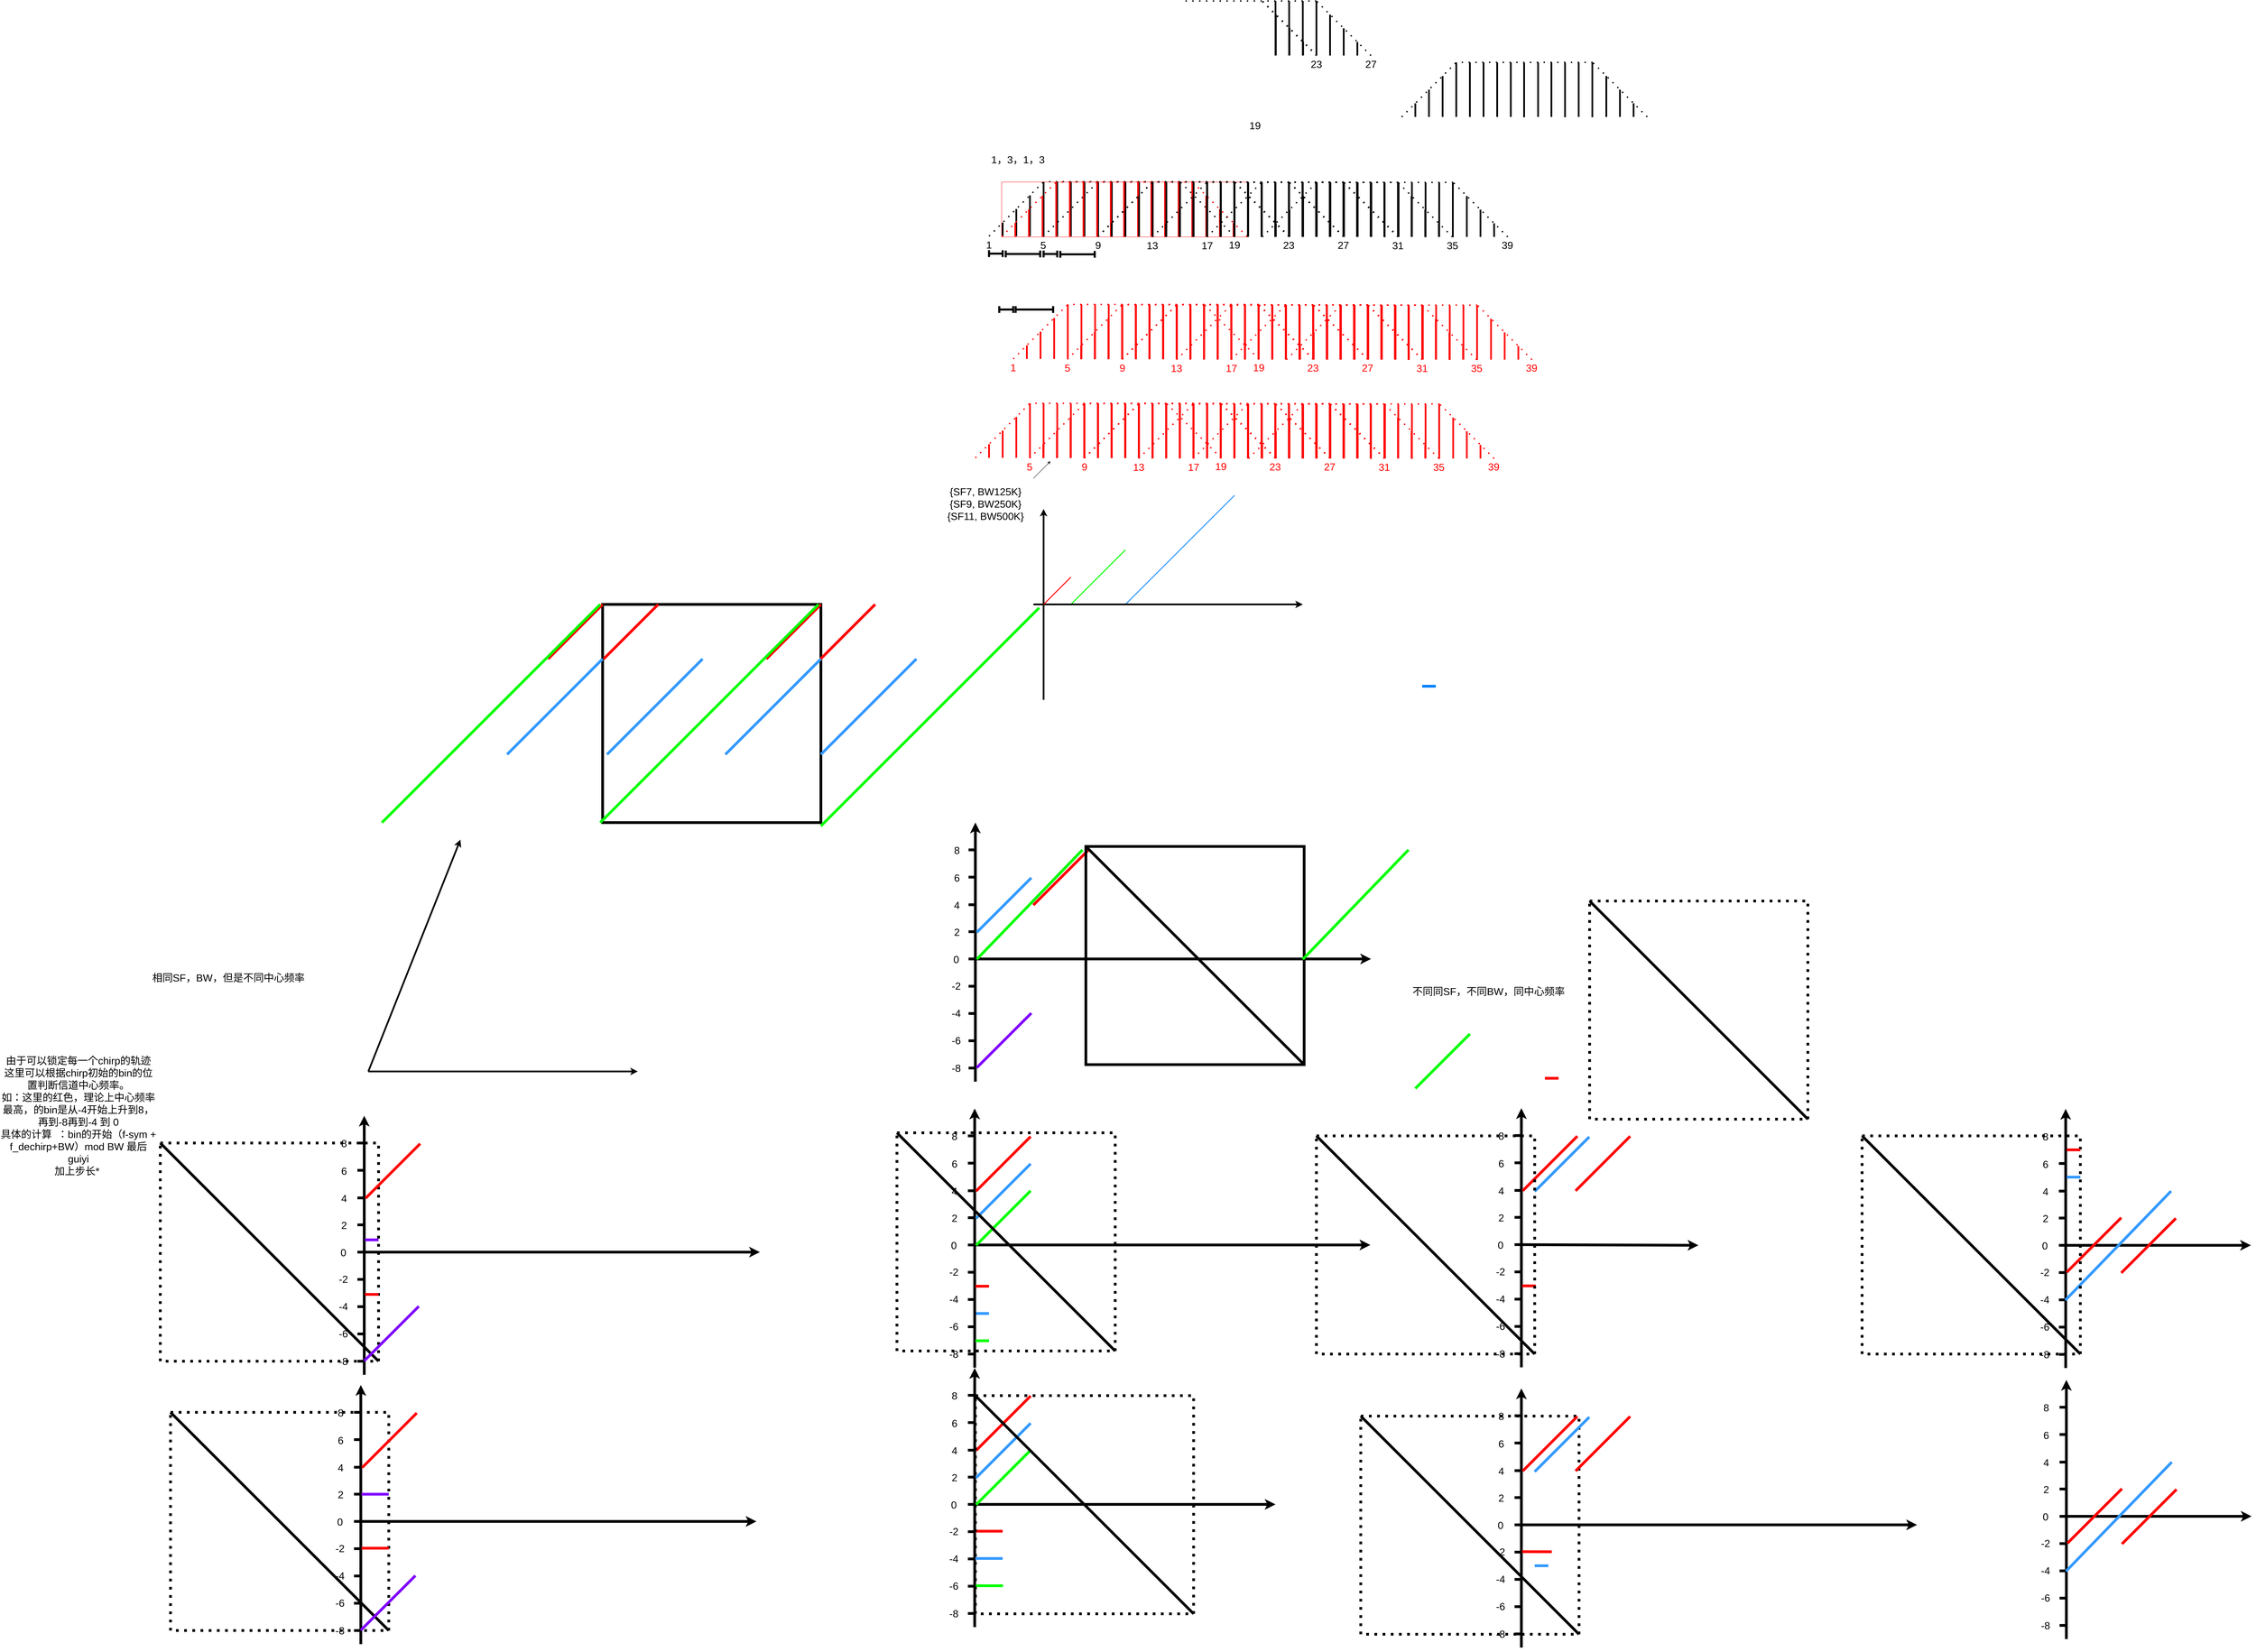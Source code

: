 <mxfile version="22.1.5" type="github">
  <diagram name="第 1 页" id="DynYh5Pp3s0QMYPPIYiD">
    <mxGraphModel dx="8241" dy="3669" grid="1" gridSize="10" guides="1" tooltips="1" connect="1" arrows="1" fold="1" page="1" pageScale="1" pageWidth="827" pageHeight="1169" math="0" shadow="0">
      <root>
        <mxCell id="0" />
        <mxCell id="1" parent="0" />
        <mxCell id="Ln1rrtNtAOK9Qbm8BD9F-1222" value="" style="rounded=0;whiteSpace=wrap;html=1;strokeWidth=8;fillColor=none;dashed=1;dashPattern=1 2;" vertex="1" parent="1">
          <mxGeometry x="1170" y="3661" width="640" height="640" as="geometry" />
        </mxCell>
        <mxCell id="Ln1rrtNtAOK9Qbm8BD9F-1038" value="" style="rounded=0;whiteSpace=wrap;html=1;strokeWidth=8;fillColor=none;" vertex="1" parent="1">
          <mxGeometry x="-1053" y="1280" width="640" height="640" as="geometry" />
        </mxCell>
        <mxCell id="Ln1rrtNtAOK9Qbm8BD9F-974" value="" style="rounded=0;whiteSpace=wrap;html=1;strokeWidth=8;fillColor=none;dashed=1;dashPattern=1 2;" vertex="1" parent="1">
          <mxGeometry x="-2320" y="3650" width="640" height="640" as="geometry" />
        </mxCell>
        <mxCell id="Ln1rrtNtAOK9Qbm8BD9F-35" value="" style="group" vertex="1" connectable="0" parent="1">
          <mxGeometry x="50" y="40" width="1090" height="201" as="geometry" />
        </mxCell>
        <mxCell id="Ln1rrtNtAOK9Qbm8BD9F-1" value="" style="endArrow=none;html=1;rounded=1;strokeWidth=5;" edge="1" parent="Ln1rrtNtAOK9Qbm8BD9F-35">
          <mxGeometry width="50" height="50" relative="1" as="geometry">
            <mxPoint x="70" y="160" as="sourcePoint" />
            <mxPoint x="70" y="120" as="targetPoint" />
          </mxGeometry>
        </mxCell>
        <mxCell id="Ln1rrtNtAOK9Qbm8BD9F-2" value="" style="endArrow=none;html=1;rounded=1;strokeWidth=5;" edge="1" parent="Ln1rrtNtAOK9Qbm8BD9F-35">
          <mxGeometry width="50" height="50" relative="1" as="geometry">
            <mxPoint x="150" y="160" as="sourcePoint" />
            <mxPoint x="150" y="40" as="targetPoint" />
          </mxGeometry>
        </mxCell>
        <mxCell id="Ln1rrtNtAOK9Qbm8BD9F-3" value="" style="endArrow=none;html=1;rounded=1;strokeWidth=5;" edge="1" parent="Ln1rrtNtAOK9Qbm8BD9F-35">
          <mxGeometry width="50" height="50" relative="1" as="geometry">
            <mxPoint x="190" y="160" as="sourcePoint" />
            <mxPoint x="190" as="targetPoint" />
          </mxGeometry>
        </mxCell>
        <mxCell id="Ln1rrtNtAOK9Qbm8BD9F-5" value="" style="endArrow=none;html=1;rounded=1;strokeWidth=5;" edge="1" parent="Ln1rrtNtAOK9Qbm8BD9F-35">
          <mxGeometry width="50" height="50" relative="1" as="geometry">
            <mxPoint x="110" y="160" as="sourcePoint" />
            <mxPoint x="110" y="80" as="targetPoint" />
          </mxGeometry>
        </mxCell>
        <mxCell id="Ln1rrtNtAOK9Qbm8BD9F-6" value="" style="endArrow=none;html=1;rounded=1;strokeWidth=5;" edge="1" parent="Ln1rrtNtAOK9Qbm8BD9F-35">
          <mxGeometry width="50" height="50" relative="1" as="geometry">
            <mxPoint x="230" y="160" as="sourcePoint" />
            <mxPoint x="230" as="targetPoint" />
          </mxGeometry>
        </mxCell>
        <mxCell id="Ln1rrtNtAOK9Qbm8BD9F-7" value="" style="endArrow=none;html=1;rounded=1;strokeWidth=5;" edge="1" parent="Ln1rrtNtAOK9Qbm8BD9F-35">
          <mxGeometry width="50" height="50" relative="1" as="geometry">
            <mxPoint x="270" y="160" as="sourcePoint" />
            <mxPoint x="270" as="targetPoint" />
          </mxGeometry>
        </mxCell>
        <mxCell id="Ln1rrtNtAOK9Qbm8BD9F-8" value="" style="endArrow=none;html=1;rounded=1;strokeWidth=5;" edge="1" parent="Ln1rrtNtAOK9Qbm8BD9F-35">
          <mxGeometry width="50" height="50" relative="1" as="geometry">
            <mxPoint x="310" y="160" as="sourcePoint" />
            <mxPoint x="310" as="targetPoint" />
          </mxGeometry>
        </mxCell>
        <mxCell id="Ln1rrtNtAOK9Qbm8BD9F-9" value="" style="endArrow=none;html=1;rounded=1;strokeWidth=5;" edge="1" parent="Ln1rrtNtAOK9Qbm8BD9F-35">
          <mxGeometry width="50" height="50" relative="1" as="geometry">
            <mxPoint x="350" y="160" as="sourcePoint" />
            <mxPoint x="350" as="targetPoint" />
          </mxGeometry>
        </mxCell>
        <mxCell id="Ln1rrtNtAOK9Qbm8BD9F-10" value="" style="endArrow=none;html=1;rounded=1;strokeWidth=5;" edge="1" parent="Ln1rrtNtAOK9Qbm8BD9F-35">
          <mxGeometry width="50" height="50" relative="1" as="geometry">
            <mxPoint x="390" y="160" as="sourcePoint" />
            <mxPoint x="390" as="targetPoint" />
          </mxGeometry>
        </mxCell>
        <mxCell id="Ln1rrtNtAOK9Qbm8BD9F-11" value="" style="endArrow=none;html=1;rounded=1;strokeWidth=5;" edge="1" parent="Ln1rrtNtAOK9Qbm8BD9F-35">
          <mxGeometry width="50" height="50" relative="1" as="geometry">
            <mxPoint x="430" y="160" as="sourcePoint" />
            <mxPoint x="430" as="targetPoint" />
          </mxGeometry>
        </mxCell>
        <mxCell id="Ln1rrtNtAOK9Qbm8BD9F-12" value="" style="endArrow=none;html=1;rounded=1;strokeWidth=5;" edge="1" parent="Ln1rrtNtAOK9Qbm8BD9F-35">
          <mxGeometry width="50" height="50" relative="1" as="geometry">
            <mxPoint x="470" y="160" as="sourcePoint" />
            <mxPoint x="470" as="targetPoint" />
          </mxGeometry>
        </mxCell>
        <mxCell id="Ln1rrtNtAOK9Qbm8BD9F-13" value="" style="endArrow=none;html=1;rounded=1;strokeWidth=5;" edge="1" parent="Ln1rrtNtAOK9Qbm8BD9F-35">
          <mxGeometry width="50" height="50" relative="1" as="geometry">
            <mxPoint x="510" y="160" as="sourcePoint" />
            <mxPoint x="510" as="targetPoint" />
          </mxGeometry>
        </mxCell>
        <mxCell id="Ln1rrtNtAOK9Qbm8BD9F-14" value="" style="endArrow=none;html=1;rounded=1;strokeWidth=5;" edge="1" parent="Ln1rrtNtAOK9Qbm8BD9F-35">
          <mxGeometry width="50" height="50" relative="1" as="geometry">
            <mxPoint x="550" y="160" as="sourcePoint" />
            <mxPoint x="550" as="targetPoint" />
          </mxGeometry>
        </mxCell>
        <mxCell id="Ln1rrtNtAOK9Qbm8BD9F-15" value="" style="endArrow=none;html=1;rounded=1;strokeWidth=5;" edge="1" parent="Ln1rrtNtAOK9Qbm8BD9F-35">
          <mxGeometry width="50" height="50" relative="1" as="geometry">
            <mxPoint x="590" y="160" as="sourcePoint" />
            <mxPoint x="590" as="targetPoint" />
          </mxGeometry>
        </mxCell>
        <mxCell id="Ln1rrtNtAOK9Qbm8BD9F-26" value="" style="endArrow=none;html=1;rounded=1;strokeWidth=5;" edge="1" parent="Ln1rrtNtAOK9Qbm8BD9F-35">
          <mxGeometry width="50" height="50" relative="1" as="geometry">
            <mxPoint x="630" y="160" as="sourcePoint" />
            <mxPoint x="630" y="40" as="targetPoint" />
          </mxGeometry>
        </mxCell>
        <mxCell id="Ln1rrtNtAOK9Qbm8BD9F-27" value="" style="endArrow=none;html=1;rounded=1;strokeWidth=5;" edge="1" parent="Ln1rrtNtAOK9Qbm8BD9F-35">
          <mxGeometry width="50" height="50" relative="1" as="geometry">
            <mxPoint x="670" y="160" as="sourcePoint" />
            <mxPoint x="670" y="80" as="targetPoint" />
          </mxGeometry>
        </mxCell>
        <mxCell id="Ln1rrtNtAOK9Qbm8BD9F-28" value="" style="endArrow=none;html=1;rounded=1;strokeWidth=5;" edge="1" parent="Ln1rrtNtAOK9Qbm8BD9F-35">
          <mxGeometry width="50" height="50" relative="1" as="geometry">
            <mxPoint x="710" y="160" as="sourcePoint" />
            <mxPoint x="710" y="120" as="targetPoint" />
          </mxGeometry>
        </mxCell>
        <mxCell id="Ln1rrtNtAOK9Qbm8BD9F-30" value="" style="endArrow=none;html=1;rounded=0;strokeWidth=4;dashed=1;dashPattern=1 4;" edge="1" parent="Ln1rrtNtAOK9Qbm8BD9F-35">
          <mxGeometry width="50" height="50" relative="1" as="geometry">
            <mxPoint x="30" y="160" as="sourcePoint" />
            <mxPoint x="190" as="targetPoint" />
          </mxGeometry>
        </mxCell>
        <mxCell id="Ln1rrtNtAOK9Qbm8BD9F-31" value="" style="endArrow=none;html=1;rounded=0;strokeWidth=4;dashed=1;dashPattern=1 4;" edge="1" parent="Ln1rrtNtAOK9Qbm8BD9F-35">
          <mxGeometry width="50" height="50" relative="1" as="geometry">
            <mxPoint x="750" y="160" as="sourcePoint" />
            <mxPoint x="590" as="targetPoint" />
          </mxGeometry>
        </mxCell>
        <mxCell id="Ln1rrtNtAOK9Qbm8BD9F-32" value="" style="endArrow=none;html=1;rounded=0;strokeWidth=4;dashed=1;dashPattern=1 4;" edge="1" parent="Ln1rrtNtAOK9Qbm8BD9F-35">
          <mxGeometry width="50" height="50" relative="1" as="geometry">
            <mxPoint x="590" as="sourcePoint" />
            <mxPoint x="190" as="targetPoint" />
          </mxGeometry>
        </mxCell>
        <mxCell id="Ln1rrtNtAOK9Qbm8BD9F-33" value="&lt;font style=&quot;font-size: 30px;&quot;&gt;1&lt;/font&gt;" style="text;strokeColor=none;align=center;fillColor=none;html=1;verticalAlign=middle;whiteSpace=wrap;rounded=0;" vertex="1" parent="Ln1rrtNtAOK9Qbm8BD9F-35">
          <mxGeometry y="170" width="60" height="30" as="geometry" />
        </mxCell>
        <mxCell id="Ln1rrtNtAOK9Qbm8BD9F-34" value="&lt;font style=&quot;font-size: 30px;&quot;&gt;19&lt;/font&gt;" style="text;strokeColor=none;align=center;fillColor=none;html=1;verticalAlign=middle;whiteSpace=wrap;rounded=0;" vertex="1" parent="Ln1rrtNtAOK9Qbm8BD9F-35">
          <mxGeometry x="720" y="170" width="60" height="30" as="geometry" />
        </mxCell>
        <mxCell id="Ln1rrtNtAOK9Qbm8BD9F-36" value="" style="group" vertex="1" connectable="0" parent="Ln1rrtNtAOK9Qbm8BD9F-35">
          <mxGeometry x="159" y="1" width="931" height="200" as="geometry" />
        </mxCell>
        <mxCell id="Ln1rrtNtAOK9Qbm8BD9F-37" value="" style="endArrow=none;html=1;rounded=1;strokeWidth=5;" edge="1" parent="Ln1rrtNtAOK9Qbm8BD9F-36">
          <mxGeometry width="50" height="50" relative="1" as="geometry">
            <mxPoint x="70" y="160" as="sourcePoint" />
            <mxPoint x="70" y="120" as="targetPoint" />
          </mxGeometry>
        </mxCell>
        <mxCell id="Ln1rrtNtAOK9Qbm8BD9F-38" value="" style="endArrow=none;html=1;rounded=1;strokeWidth=5;" edge="1" parent="Ln1rrtNtAOK9Qbm8BD9F-36">
          <mxGeometry width="50" height="50" relative="1" as="geometry">
            <mxPoint x="150" y="160" as="sourcePoint" />
            <mxPoint x="150" y="40" as="targetPoint" />
          </mxGeometry>
        </mxCell>
        <mxCell id="Ln1rrtNtAOK9Qbm8BD9F-39" value="" style="endArrow=none;html=1;rounded=1;strokeWidth=5;" edge="1" parent="Ln1rrtNtAOK9Qbm8BD9F-36">
          <mxGeometry width="50" height="50" relative="1" as="geometry">
            <mxPoint x="190" y="160" as="sourcePoint" />
            <mxPoint x="190" as="targetPoint" />
          </mxGeometry>
        </mxCell>
        <mxCell id="Ln1rrtNtAOK9Qbm8BD9F-40" value="" style="endArrow=none;html=1;rounded=1;strokeWidth=5;" edge="1" parent="Ln1rrtNtAOK9Qbm8BD9F-36">
          <mxGeometry width="50" height="50" relative="1" as="geometry">
            <mxPoint x="110" y="160" as="sourcePoint" />
            <mxPoint x="110" y="80" as="targetPoint" />
          </mxGeometry>
        </mxCell>
        <mxCell id="Ln1rrtNtAOK9Qbm8BD9F-41" value="" style="endArrow=none;html=1;rounded=1;strokeWidth=5;" edge="1" parent="Ln1rrtNtAOK9Qbm8BD9F-36">
          <mxGeometry width="50" height="50" relative="1" as="geometry">
            <mxPoint x="230" y="160" as="sourcePoint" />
            <mxPoint x="230" as="targetPoint" />
          </mxGeometry>
        </mxCell>
        <mxCell id="Ln1rrtNtAOK9Qbm8BD9F-42" value="" style="endArrow=none;html=1;rounded=1;strokeWidth=5;" edge="1" parent="Ln1rrtNtAOK9Qbm8BD9F-36">
          <mxGeometry width="50" height="50" relative="1" as="geometry">
            <mxPoint x="270" y="160" as="sourcePoint" />
            <mxPoint x="270" as="targetPoint" />
          </mxGeometry>
        </mxCell>
        <mxCell id="Ln1rrtNtAOK9Qbm8BD9F-43" value="" style="endArrow=none;html=1;rounded=1;strokeWidth=5;" edge="1" parent="Ln1rrtNtAOK9Qbm8BD9F-36">
          <mxGeometry width="50" height="50" relative="1" as="geometry">
            <mxPoint x="310" y="160" as="sourcePoint" />
            <mxPoint x="310" as="targetPoint" />
          </mxGeometry>
        </mxCell>
        <mxCell id="Ln1rrtNtAOK9Qbm8BD9F-44" value="" style="endArrow=none;html=1;rounded=1;strokeWidth=5;" edge="1" parent="Ln1rrtNtAOK9Qbm8BD9F-36">
          <mxGeometry width="50" height="50" relative="1" as="geometry">
            <mxPoint x="350" y="160" as="sourcePoint" />
            <mxPoint x="350" as="targetPoint" />
          </mxGeometry>
        </mxCell>
        <mxCell id="Ln1rrtNtAOK9Qbm8BD9F-45" value="" style="endArrow=none;html=1;rounded=1;strokeWidth=5;" edge="1" parent="Ln1rrtNtAOK9Qbm8BD9F-36">
          <mxGeometry width="50" height="50" relative="1" as="geometry">
            <mxPoint x="390" y="160" as="sourcePoint" />
            <mxPoint x="390" as="targetPoint" />
          </mxGeometry>
        </mxCell>
        <mxCell id="Ln1rrtNtAOK9Qbm8BD9F-46" value="" style="endArrow=none;html=1;rounded=1;strokeWidth=5;" edge="1" parent="Ln1rrtNtAOK9Qbm8BD9F-36">
          <mxGeometry width="50" height="50" relative="1" as="geometry">
            <mxPoint x="430" y="160" as="sourcePoint" />
            <mxPoint x="430" as="targetPoint" />
          </mxGeometry>
        </mxCell>
        <mxCell id="Ln1rrtNtAOK9Qbm8BD9F-47" value="" style="endArrow=none;html=1;rounded=1;strokeWidth=5;" edge="1" parent="Ln1rrtNtAOK9Qbm8BD9F-36">
          <mxGeometry width="50" height="50" relative="1" as="geometry">
            <mxPoint x="470" y="160" as="sourcePoint" />
            <mxPoint x="470" as="targetPoint" />
          </mxGeometry>
        </mxCell>
        <mxCell id="Ln1rrtNtAOK9Qbm8BD9F-48" value="" style="endArrow=none;html=1;rounded=1;strokeWidth=5;" edge="1" parent="Ln1rrtNtAOK9Qbm8BD9F-36">
          <mxGeometry width="50" height="50" relative="1" as="geometry">
            <mxPoint x="510" y="160" as="sourcePoint" />
            <mxPoint x="510" as="targetPoint" />
          </mxGeometry>
        </mxCell>
        <mxCell id="Ln1rrtNtAOK9Qbm8BD9F-49" value="" style="endArrow=none;html=1;rounded=1;strokeWidth=5;" edge="1" parent="Ln1rrtNtAOK9Qbm8BD9F-36">
          <mxGeometry width="50" height="50" relative="1" as="geometry">
            <mxPoint x="550" y="160" as="sourcePoint" />
            <mxPoint x="550" as="targetPoint" />
          </mxGeometry>
        </mxCell>
        <mxCell id="Ln1rrtNtAOK9Qbm8BD9F-50" value="" style="endArrow=none;html=1;rounded=1;strokeWidth=5;" edge="1" parent="Ln1rrtNtAOK9Qbm8BD9F-36">
          <mxGeometry width="50" height="50" relative="1" as="geometry">
            <mxPoint x="590" y="160" as="sourcePoint" />
            <mxPoint x="590" as="targetPoint" />
          </mxGeometry>
        </mxCell>
        <mxCell id="Ln1rrtNtAOK9Qbm8BD9F-51" value="" style="endArrow=none;html=1;rounded=1;strokeWidth=5;" edge="1" parent="Ln1rrtNtAOK9Qbm8BD9F-36">
          <mxGeometry width="50" height="50" relative="1" as="geometry">
            <mxPoint x="630" y="160" as="sourcePoint" />
            <mxPoint x="630" y="40" as="targetPoint" />
          </mxGeometry>
        </mxCell>
        <mxCell id="Ln1rrtNtAOK9Qbm8BD9F-52" value="" style="endArrow=none;html=1;rounded=1;strokeWidth=5;" edge="1" parent="Ln1rrtNtAOK9Qbm8BD9F-36">
          <mxGeometry width="50" height="50" relative="1" as="geometry">
            <mxPoint x="670" y="160" as="sourcePoint" />
            <mxPoint x="670" y="80" as="targetPoint" />
          </mxGeometry>
        </mxCell>
        <mxCell id="Ln1rrtNtAOK9Qbm8BD9F-53" value="" style="endArrow=none;html=1;rounded=1;strokeWidth=5;" edge="1" parent="Ln1rrtNtAOK9Qbm8BD9F-36">
          <mxGeometry width="50" height="50" relative="1" as="geometry">
            <mxPoint x="710" y="160" as="sourcePoint" />
            <mxPoint x="710" y="120" as="targetPoint" />
          </mxGeometry>
        </mxCell>
        <mxCell id="Ln1rrtNtAOK9Qbm8BD9F-54" value="" style="endArrow=none;html=1;rounded=0;strokeWidth=4;dashed=1;dashPattern=1 4;" edge="1" parent="Ln1rrtNtAOK9Qbm8BD9F-36">
          <mxGeometry width="50" height="50" relative="1" as="geometry">
            <mxPoint x="30" y="160" as="sourcePoint" />
            <mxPoint x="190" as="targetPoint" />
          </mxGeometry>
        </mxCell>
        <mxCell id="Ln1rrtNtAOK9Qbm8BD9F-55" value="" style="endArrow=none;html=1;rounded=0;strokeWidth=4;dashed=1;dashPattern=1 4;" edge="1" parent="Ln1rrtNtAOK9Qbm8BD9F-36">
          <mxGeometry width="50" height="50" relative="1" as="geometry">
            <mxPoint x="750" y="160" as="sourcePoint" />
            <mxPoint x="590" as="targetPoint" />
          </mxGeometry>
        </mxCell>
        <mxCell id="Ln1rrtNtAOK9Qbm8BD9F-56" value="" style="endArrow=none;html=1;rounded=0;strokeWidth=4;dashed=1;dashPattern=1 4;" edge="1" parent="Ln1rrtNtAOK9Qbm8BD9F-36">
          <mxGeometry width="50" height="50" relative="1" as="geometry">
            <mxPoint x="590" as="sourcePoint" />
            <mxPoint x="190" as="targetPoint" />
          </mxGeometry>
        </mxCell>
        <mxCell id="Ln1rrtNtAOK9Qbm8BD9F-57" value="&lt;font style=&quot;font-size: 30px;&quot;&gt;5&lt;/font&gt;" style="text;strokeColor=none;align=center;fillColor=none;html=1;verticalAlign=middle;whiteSpace=wrap;rounded=0;" vertex="1" parent="Ln1rrtNtAOK9Qbm8BD9F-36">
          <mxGeometry y="170" width="60" height="30" as="geometry" />
        </mxCell>
        <mxCell id="Ln1rrtNtAOK9Qbm8BD9F-58" value="&lt;font style=&quot;font-size: 30px;&quot;&gt;23&lt;/font&gt;" style="text;strokeColor=none;align=center;fillColor=none;html=1;verticalAlign=middle;whiteSpace=wrap;rounded=0;" vertex="1" parent="Ln1rrtNtAOK9Qbm8BD9F-36">
          <mxGeometry x="720" y="170" width="60" height="30" as="geometry" />
        </mxCell>
        <mxCell id="Ln1rrtNtAOK9Qbm8BD9F-59" value="" style="endArrow=none;html=1;rounded=1;strokeWidth=5;" edge="1" parent="Ln1rrtNtAOK9Qbm8BD9F-36">
          <mxGeometry width="50" height="50" relative="1" as="geometry">
            <mxPoint x="191" y="159" as="sourcePoint" />
            <mxPoint x="191" y="-1" as="targetPoint" />
          </mxGeometry>
        </mxCell>
        <mxCell id="Ln1rrtNtAOK9Qbm8BD9F-60" value="" style="endArrow=none;html=1;rounded=1;strokeWidth=5;" edge="1" parent="Ln1rrtNtAOK9Qbm8BD9F-36">
          <mxGeometry width="50" height="50" relative="1" as="geometry">
            <mxPoint x="231" y="159" as="sourcePoint" />
            <mxPoint x="231" y="-1" as="targetPoint" />
          </mxGeometry>
        </mxCell>
        <mxCell id="Ln1rrtNtAOK9Qbm8BD9F-61" value="" style="endArrow=none;html=1;rounded=1;strokeWidth=5;" edge="1" parent="Ln1rrtNtAOK9Qbm8BD9F-36">
          <mxGeometry width="50" height="50" relative="1" as="geometry">
            <mxPoint x="271" y="159" as="sourcePoint" />
            <mxPoint x="271" y="-1" as="targetPoint" />
          </mxGeometry>
        </mxCell>
        <mxCell id="Ln1rrtNtAOK9Qbm8BD9F-62" value="" style="endArrow=none;html=1;rounded=1;strokeWidth=5;" edge="1" parent="Ln1rrtNtAOK9Qbm8BD9F-36">
          <mxGeometry width="50" height="50" relative="1" as="geometry">
            <mxPoint x="311" y="159" as="sourcePoint" />
            <mxPoint x="311" y="-1" as="targetPoint" />
          </mxGeometry>
        </mxCell>
        <mxCell id="Ln1rrtNtAOK9Qbm8BD9F-63" value="" style="endArrow=none;html=1;rounded=1;strokeWidth=5;" edge="1" parent="Ln1rrtNtAOK9Qbm8BD9F-36">
          <mxGeometry width="50" height="50" relative="1" as="geometry">
            <mxPoint x="351" y="159" as="sourcePoint" />
            <mxPoint x="351" y="-1" as="targetPoint" />
          </mxGeometry>
        </mxCell>
        <mxCell id="Ln1rrtNtAOK9Qbm8BD9F-64" value="" style="endArrow=none;html=1;rounded=1;strokeWidth=5;" edge="1" parent="Ln1rrtNtAOK9Qbm8BD9F-36">
          <mxGeometry width="50" height="50" relative="1" as="geometry">
            <mxPoint x="391" y="159" as="sourcePoint" />
            <mxPoint x="391" y="-1" as="targetPoint" />
          </mxGeometry>
        </mxCell>
        <mxCell id="Ln1rrtNtAOK9Qbm8BD9F-65" value="" style="endArrow=none;html=1;rounded=1;strokeWidth=5;" edge="1" parent="Ln1rrtNtAOK9Qbm8BD9F-36">
          <mxGeometry width="50" height="50" relative="1" as="geometry">
            <mxPoint x="431" y="159" as="sourcePoint" />
            <mxPoint x="431" y="-1" as="targetPoint" />
          </mxGeometry>
        </mxCell>
        <mxCell id="Ln1rrtNtAOK9Qbm8BD9F-66" value="" style="endArrow=none;html=1;rounded=1;strokeWidth=5;" edge="1" parent="Ln1rrtNtAOK9Qbm8BD9F-36">
          <mxGeometry width="50" height="50" relative="1" as="geometry">
            <mxPoint x="471" y="159" as="sourcePoint" />
            <mxPoint x="471" y="-1" as="targetPoint" />
          </mxGeometry>
        </mxCell>
        <mxCell id="Ln1rrtNtAOK9Qbm8BD9F-67" value="" style="endArrow=none;html=1;rounded=1;strokeWidth=5;" edge="1" parent="Ln1rrtNtAOK9Qbm8BD9F-36">
          <mxGeometry width="50" height="50" relative="1" as="geometry">
            <mxPoint x="511" y="159" as="sourcePoint" />
            <mxPoint x="511" y="-1" as="targetPoint" />
          </mxGeometry>
        </mxCell>
        <mxCell id="Ln1rrtNtAOK9Qbm8BD9F-68" value="" style="endArrow=none;html=1;rounded=1;strokeWidth=5;" edge="1" parent="Ln1rrtNtAOK9Qbm8BD9F-36">
          <mxGeometry width="50" height="50" relative="1" as="geometry">
            <mxPoint x="551" y="159" as="sourcePoint" />
            <mxPoint x="551" y="-1" as="targetPoint" />
          </mxGeometry>
        </mxCell>
        <mxCell id="Ln1rrtNtAOK9Qbm8BD9F-69" value="" style="endArrow=none;html=1;rounded=1;strokeWidth=5;" edge="1" parent="Ln1rrtNtAOK9Qbm8BD9F-36">
          <mxGeometry width="50" height="50" relative="1" as="geometry">
            <mxPoint x="591" y="159" as="sourcePoint" />
            <mxPoint x="591" y="-1" as="targetPoint" />
          </mxGeometry>
        </mxCell>
        <mxCell id="Ln1rrtNtAOK9Qbm8BD9F-70" value="" style="endArrow=none;html=1;rounded=1;strokeWidth=5;" edge="1" parent="Ln1rrtNtAOK9Qbm8BD9F-36">
          <mxGeometry width="50" height="50" relative="1" as="geometry">
            <mxPoint x="631" y="159" as="sourcePoint" />
            <mxPoint x="631" y="39" as="targetPoint" />
          </mxGeometry>
        </mxCell>
        <mxCell id="Ln1rrtNtAOK9Qbm8BD9F-71" value="" style="endArrow=none;html=1;rounded=1;strokeWidth=5;" edge="1" parent="Ln1rrtNtAOK9Qbm8BD9F-36">
          <mxGeometry width="50" height="50" relative="1" as="geometry">
            <mxPoint x="671" y="159" as="sourcePoint" />
            <mxPoint x="671" y="79" as="targetPoint" />
          </mxGeometry>
        </mxCell>
        <mxCell id="Ln1rrtNtAOK9Qbm8BD9F-72" value="" style="endArrow=none;html=1;rounded=1;strokeWidth=5;" edge="1" parent="Ln1rrtNtAOK9Qbm8BD9F-36">
          <mxGeometry width="50" height="50" relative="1" as="geometry">
            <mxPoint x="711" y="159" as="sourcePoint" />
            <mxPoint x="711" y="119" as="targetPoint" />
          </mxGeometry>
        </mxCell>
        <mxCell id="Ln1rrtNtAOK9Qbm8BD9F-73" value="" style="endArrow=none;html=1;rounded=0;strokeWidth=4;dashed=1;dashPattern=1 4;" edge="1" parent="Ln1rrtNtAOK9Qbm8BD9F-36">
          <mxGeometry width="50" height="50" relative="1" as="geometry">
            <mxPoint x="751" y="159" as="sourcePoint" />
            <mxPoint x="591" y="-1" as="targetPoint" />
          </mxGeometry>
        </mxCell>
        <mxCell id="Ln1rrtNtAOK9Qbm8BD9F-74" value="" style="endArrow=none;html=1;rounded=0;strokeWidth=4;dashed=1;dashPattern=1 4;" edge="1" parent="Ln1rrtNtAOK9Qbm8BD9F-36">
          <mxGeometry width="50" height="50" relative="1" as="geometry">
            <mxPoint x="591" y="-1" as="sourcePoint" />
            <mxPoint x="191" y="-1" as="targetPoint" />
          </mxGeometry>
        </mxCell>
        <mxCell id="Ln1rrtNtAOK9Qbm8BD9F-75" value="&lt;font style=&quot;font-size: 30px;&quot;&gt;9&lt;/font&gt;" style="text;strokeColor=none;align=center;fillColor=none;html=1;verticalAlign=middle;whiteSpace=wrap;rounded=0;" vertex="1" parent="Ln1rrtNtAOK9Qbm8BD9F-36">
          <mxGeometry x="161" y="170" width="60" height="30" as="geometry" />
        </mxCell>
        <mxCell id="Ln1rrtNtAOK9Qbm8BD9F-76" value="" style="endArrow=none;html=1;rounded=1;strokeWidth=5;" edge="1" parent="Ln1rrtNtAOK9Qbm8BD9F-36">
          <mxGeometry width="50" height="50" relative="1" as="geometry">
            <mxPoint x="230" y="160" as="sourcePoint" />
            <mxPoint x="230" y="120" as="targetPoint" />
          </mxGeometry>
        </mxCell>
        <mxCell id="Ln1rrtNtAOK9Qbm8BD9F-77" value="" style="endArrow=none;html=1;rounded=1;strokeWidth=5;" edge="1" parent="Ln1rrtNtAOK9Qbm8BD9F-36">
          <mxGeometry width="50" height="50" relative="1" as="geometry">
            <mxPoint x="310" y="160" as="sourcePoint" />
            <mxPoint x="310" y="40" as="targetPoint" />
          </mxGeometry>
        </mxCell>
        <mxCell id="Ln1rrtNtAOK9Qbm8BD9F-78" value="" style="endArrow=none;html=1;rounded=1;strokeWidth=5;" edge="1" parent="Ln1rrtNtAOK9Qbm8BD9F-36">
          <mxGeometry width="50" height="50" relative="1" as="geometry">
            <mxPoint x="350" y="160" as="sourcePoint" />
            <mxPoint x="350" as="targetPoint" />
          </mxGeometry>
        </mxCell>
        <mxCell id="Ln1rrtNtAOK9Qbm8BD9F-79" value="" style="endArrow=none;html=1;rounded=1;strokeWidth=5;" edge="1" parent="Ln1rrtNtAOK9Qbm8BD9F-36">
          <mxGeometry width="50" height="50" relative="1" as="geometry">
            <mxPoint x="270" y="160" as="sourcePoint" />
            <mxPoint x="270" y="80" as="targetPoint" />
          </mxGeometry>
        </mxCell>
        <mxCell id="Ln1rrtNtAOK9Qbm8BD9F-80" value="" style="endArrow=none;html=1;rounded=1;strokeWidth=5;" edge="1" parent="Ln1rrtNtAOK9Qbm8BD9F-36">
          <mxGeometry width="50" height="50" relative="1" as="geometry">
            <mxPoint x="390" y="160" as="sourcePoint" />
            <mxPoint x="390" as="targetPoint" />
          </mxGeometry>
        </mxCell>
        <mxCell id="Ln1rrtNtAOK9Qbm8BD9F-81" value="" style="endArrow=none;html=1;rounded=1;strokeWidth=5;" edge="1" parent="Ln1rrtNtAOK9Qbm8BD9F-36">
          <mxGeometry width="50" height="50" relative="1" as="geometry">
            <mxPoint x="430" y="160" as="sourcePoint" />
            <mxPoint x="430" as="targetPoint" />
          </mxGeometry>
        </mxCell>
        <mxCell id="Ln1rrtNtAOK9Qbm8BD9F-82" value="" style="endArrow=none;html=1;rounded=1;strokeWidth=5;" edge="1" parent="Ln1rrtNtAOK9Qbm8BD9F-36">
          <mxGeometry width="50" height="50" relative="1" as="geometry">
            <mxPoint x="470" y="160" as="sourcePoint" />
            <mxPoint x="470" as="targetPoint" />
          </mxGeometry>
        </mxCell>
        <mxCell id="Ln1rrtNtAOK9Qbm8BD9F-83" value="" style="endArrow=none;html=1;rounded=1;strokeWidth=5;" edge="1" parent="Ln1rrtNtAOK9Qbm8BD9F-36">
          <mxGeometry width="50" height="50" relative="1" as="geometry">
            <mxPoint x="510" y="160" as="sourcePoint" />
            <mxPoint x="510" as="targetPoint" />
          </mxGeometry>
        </mxCell>
        <mxCell id="Ln1rrtNtAOK9Qbm8BD9F-84" value="" style="endArrow=none;html=1;rounded=1;strokeWidth=5;" edge="1" parent="Ln1rrtNtAOK9Qbm8BD9F-36">
          <mxGeometry width="50" height="50" relative="1" as="geometry">
            <mxPoint x="550" y="160" as="sourcePoint" />
            <mxPoint x="550" as="targetPoint" />
          </mxGeometry>
        </mxCell>
        <mxCell id="Ln1rrtNtAOK9Qbm8BD9F-85" value="" style="endArrow=none;html=1;rounded=1;strokeWidth=5;" edge="1" parent="Ln1rrtNtAOK9Qbm8BD9F-36">
          <mxGeometry width="50" height="50" relative="1" as="geometry">
            <mxPoint x="590" y="160" as="sourcePoint" />
            <mxPoint x="590" as="targetPoint" />
          </mxGeometry>
        </mxCell>
        <mxCell id="Ln1rrtNtAOK9Qbm8BD9F-86" value="" style="endArrow=none;html=1;rounded=1;strokeWidth=5;" edge="1" parent="Ln1rrtNtAOK9Qbm8BD9F-36">
          <mxGeometry width="50" height="50" relative="1" as="geometry">
            <mxPoint x="630" y="160" as="sourcePoint" />
            <mxPoint x="630" as="targetPoint" />
          </mxGeometry>
        </mxCell>
        <mxCell id="Ln1rrtNtAOK9Qbm8BD9F-87" value="" style="endArrow=none;html=1;rounded=1;strokeWidth=5;" edge="1" parent="Ln1rrtNtAOK9Qbm8BD9F-36">
          <mxGeometry width="50" height="50" relative="1" as="geometry">
            <mxPoint x="670" y="160" as="sourcePoint" />
            <mxPoint x="670" as="targetPoint" />
          </mxGeometry>
        </mxCell>
        <mxCell id="Ln1rrtNtAOK9Qbm8BD9F-88" value="" style="endArrow=none;html=1;rounded=1;strokeWidth=5;" edge="1" parent="Ln1rrtNtAOK9Qbm8BD9F-36">
          <mxGeometry width="50" height="50" relative="1" as="geometry">
            <mxPoint x="710" y="160" as="sourcePoint" />
            <mxPoint x="710" as="targetPoint" />
          </mxGeometry>
        </mxCell>
        <mxCell id="Ln1rrtNtAOK9Qbm8BD9F-89" value="" style="endArrow=none;html=1;rounded=1;strokeWidth=5;" edge="1" parent="Ln1rrtNtAOK9Qbm8BD9F-36">
          <mxGeometry width="50" height="50" relative="1" as="geometry">
            <mxPoint x="750" y="160" as="sourcePoint" />
            <mxPoint x="750" as="targetPoint" />
          </mxGeometry>
        </mxCell>
        <mxCell id="Ln1rrtNtAOK9Qbm8BD9F-90" value="" style="endArrow=none;html=1;rounded=1;strokeWidth=5;" edge="1" parent="Ln1rrtNtAOK9Qbm8BD9F-36">
          <mxGeometry width="50" height="50" relative="1" as="geometry">
            <mxPoint x="790" y="160" as="sourcePoint" />
            <mxPoint x="790" y="40" as="targetPoint" />
          </mxGeometry>
        </mxCell>
        <mxCell id="Ln1rrtNtAOK9Qbm8BD9F-91" value="" style="endArrow=none;html=1;rounded=1;strokeWidth=5;" edge="1" parent="Ln1rrtNtAOK9Qbm8BD9F-36">
          <mxGeometry width="50" height="50" relative="1" as="geometry">
            <mxPoint x="830" y="160" as="sourcePoint" />
            <mxPoint x="830" y="80" as="targetPoint" />
          </mxGeometry>
        </mxCell>
        <mxCell id="Ln1rrtNtAOK9Qbm8BD9F-92" value="" style="endArrow=none;html=1;rounded=1;strokeWidth=5;" edge="1" parent="Ln1rrtNtAOK9Qbm8BD9F-36">
          <mxGeometry width="50" height="50" relative="1" as="geometry">
            <mxPoint x="870" y="160" as="sourcePoint" />
            <mxPoint x="870" y="120" as="targetPoint" />
          </mxGeometry>
        </mxCell>
        <mxCell id="Ln1rrtNtAOK9Qbm8BD9F-93" value="" style="endArrow=none;html=1;rounded=0;strokeWidth=4;dashed=1;dashPattern=1 4;" edge="1" parent="Ln1rrtNtAOK9Qbm8BD9F-36">
          <mxGeometry width="50" height="50" relative="1" as="geometry">
            <mxPoint x="190" y="160" as="sourcePoint" />
            <mxPoint x="350" as="targetPoint" />
          </mxGeometry>
        </mxCell>
        <mxCell id="Ln1rrtNtAOK9Qbm8BD9F-94" value="" style="endArrow=none;html=1;rounded=0;strokeWidth=4;dashed=1;dashPattern=1 4;" edge="1" parent="Ln1rrtNtAOK9Qbm8BD9F-36">
          <mxGeometry width="50" height="50" relative="1" as="geometry">
            <mxPoint x="910" y="160" as="sourcePoint" />
            <mxPoint x="750" as="targetPoint" />
          </mxGeometry>
        </mxCell>
        <mxCell id="Ln1rrtNtAOK9Qbm8BD9F-95" value="" style="endArrow=none;html=1;rounded=0;strokeWidth=4;dashed=1;dashPattern=1 4;" edge="1" parent="Ln1rrtNtAOK9Qbm8BD9F-36">
          <mxGeometry width="50" height="50" relative="1" as="geometry">
            <mxPoint x="750" as="sourcePoint" />
            <mxPoint x="350" as="targetPoint" />
          </mxGeometry>
        </mxCell>
        <mxCell id="Ln1rrtNtAOK9Qbm8BD9F-96" value="&lt;font style=&quot;font-size: 30px;&quot;&gt;27&lt;/font&gt;" style="text;strokeColor=none;align=center;fillColor=none;html=1;verticalAlign=middle;whiteSpace=wrap;rounded=0;" vertex="1" parent="Ln1rrtNtAOK9Qbm8BD9F-36">
          <mxGeometry x="880" y="170" width="60" height="30" as="geometry" />
        </mxCell>
        <mxCell id="Ln1rrtNtAOK9Qbm8BD9F-351" value="" style="group;strokeColor=#FF0000;" vertex="1" connectable="0" parent="Ln1rrtNtAOK9Qbm8BD9F-35">
          <mxGeometry x="67" y="1" width="720" height="161" as="geometry" />
        </mxCell>
        <mxCell id="Ln1rrtNtAOK9Qbm8BD9F-266" value="" style="endArrow=none;html=1;rounded=1;strokeWidth=5;strokeColor=#FF0000;" edge="1" parent="Ln1rrtNtAOK9Qbm8BD9F-351">
          <mxGeometry width="50" height="50" relative="1" as="geometry">
            <mxPoint x="40" y="160" as="sourcePoint" />
            <mxPoint x="40" y="120" as="targetPoint" />
          </mxGeometry>
        </mxCell>
        <mxCell id="Ln1rrtNtAOK9Qbm8BD9F-267" value="" style="endArrow=none;html=1;rounded=1;strokeWidth=5;strokeColor=#FF0000;" edge="1" parent="Ln1rrtNtAOK9Qbm8BD9F-351">
          <mxGeometry width="50" height="50" relative="1" as="geometry">
            <mxPoint x="120" y="160" as="sourcePoint" />
            <mxPoint x="120" y="40" as="targetPoint" />
          </mxGeometry>
        </mxCell>
        <mxCell id="Ln1rrtNtAOK9Qbm8BD9F-268" value="" style="endArrow=none;html=1;rounded=1;strokeWidth=5;strokeColor=#FF0000;" edge="1" parent="Ln1rrtNtAOK9Qbm8BD9F-351">
          <mxGeometry width="50" height="50" relative="1" as="geometry">
            <mxPoint x="160" y="160" as="sourcePoint" />
            <mxPoint x="160" as="targetPoint" />
          </mxGeometry>
        </mxCell>
        <mxCell id="Ln1rrtNtAOK9Qbm8BD9F-269" value="" style="endArrow=none;html=1;rounded=1;strokeWidth=5;strokeColor=#FF0000;" edge="1" parent="Ln1rrtNtAOK9Qbm8BD9F-351">
          <mxGeometry width="50" height="50" relative="1" as="geometry">
            <mxPoint x="80" y="160" as="sourcePoint" />
            <mxPoint x="80" y="80" as="targetPoint" />
          </mxGeometry>
        </mxCell>
        <mxCell id="Ln1rrtNtAOK9Qbm8BD9F-270" value="" style="endArrow=none;html=1;rounded=1;strokeWidth=5;strokeColor=#FF0000;" edge="1" parent="Ln1rrtNtAOK9Qbm8BD9F-351">
          <mxGeometry width="50" height="50" relative="1" as="geometry">
            <mxPoint x="200" y="160" as="sourcePoint" />
            <mxPoint x="200" as="targetPoint" />
          </mxGeometry>
        </mxCell>
        <mxCell id="Ln1rrtNtAOK9Qbm8BD9F-271" value="" style="endArrow=none;html=1;rounded=1;strokeWidth=5;strokeColor=#FF0000;" edge="1" parent="Ln1rrtNtAOK9Qbm8BD9F-351">
          <mxGeometry width="50" height="50" relative="1" as="geometry">
            <mxPoint x="240" y="160" as="sourcePoint" />
            <mxPoint x="240" as="targetPoint" />
          </mxGeometry>
        </mxCell>
        <mxCell id="Ln1rrtNtAOK9Qbm8BD9F-272" value="" style="endArrow=none;html=1;rounded=1;strokeWidth=5;strokeColor=#FF0000;" edge="1" parent="Ln1rrtNtAOK9Qbm8BD9F-351">
          <mxGeometry width="50" height="50" relative="1" as="geometry">
            <mxPoint x="280" y="160" as="sourcePoint" />
            <mxPoint x="280" as="targetPoint" />
          </mxGeometry>
        </mxCell>
        <mxCell id="Ln1rrtNtAOK9Qbm8BD9F-273" value="" style="endArrow=none;html=1;rounded=1;strokeWidth=5;strokeColor=#FF0000;" edge="1" parent="Ln1rrtNtAOK9Qbm8BD9F-351">
          <mxGeometry width="50" height="50" relative="1" as="geometry">
            <mxPoint x="320" y="160" as="sourcePoint" />
            <mxPoint x="320" as="targetPoint" />
          </mxGeometry>
        </mxCell>
        <mxCell id="Ln1rrtNtAOK9Qbm8BD9F-274" value="" style="endArrow=none;html=1;rounded=1;strokeWidth=5;strokeColor=#FF0000;" edge="1" parent="Ln1rrtNtAOK9Qbm8BD9F-351">
          <mxGeometry width="50" height="50" relative="1" as="geometry">
            <mxPoint x="359" y="161" as="sourcePoint" />
            <mxPoint x="359" y="1" as="targetPoint" />
          </mxGeometry>
        </mxCell>
        <mxCell id="Ln1rrtNtAOK9Qbm8BD9F-277" value="" style="endArrow=none;html=1;rounded=1;strokeWidth=5;strokeColor=#FF0000;" edge="1" parent="Ln1rrtNtAOK9Qbm8BD9F-351">
          <mxGeometry width="50" height="50" relative="1" as="geometry">
            <mxPoint x="479" y="161" as="sourcePoint" />
            <mxPoint x="479" y="1" as="targetPoint" />
          </mxGeometry>
        </mxCell>
        <mxCell id="Ln1rrtNtAOK9Qbm8BD9F-278" value="" style="endArrow=none;html=1;rounded=1;strokeWidth=5;strokeColor=#FF0000;" edge="1" parent="Ln1rrtNtAOK9Qbm8BD9F-351">
          <mxGeometry width="50" height="50" relative="1" as="geometry">
            <mxPoint x="519" y="160" as="sourcePoint" />
            <mxPoint x="519" as="targetPoint" />
          </mxGeometry>
        </mxCell>
        <mxCell id="Ln1rrtNtAOK9Qbm8BD9F-279" value="" style="endArrow=none;html=1;rounded=1;strokeWidth=5;strokeColor=#FF0000;" edge="1" parent="Ln1rrtNtAOK9Qbm8BD9F-351">
          <mxGeometry width="50" height="50" relative="1" as="geometry">
            <mxPoint x="559" y="161" as="sourcePoint" />
            <mxPoint x="559" y="1" as="targetPoint" />
          </mxGeometry>
        </mxCell>
        <mxCell id="Ln1rrtNtAOK9Qbm8BD9F-280" value="" style="endArrow=none;html=1;rounded=1;strokeWidth=5;strokeColor=#FF0000;" edge="1" parent="Ln1rrtNtAOK9Qbm8BD9F-351">
          <mxGeometry width="50" height="50" relative="1" as="geometry">
            <mxPoint x="600" y="160" as="sourcePoint" />
            <mxPoint x="600" y="40" as="targetPoint" />
          </mxGeometry>
        </mxCell>
        <mxCell id="Ln1rrtNtAOK9Qbm8BD9F-281" value="" style="endArrow=none;html=1;rounded=1;strokeWidth=5;strokeColor=#FF0000;" edge="1" parent="Ln1rrtNtAOK9Qbm8BD9F-351">
          <mxGeometry width="50" height="50" relative="1" as="geometry">
            <mxPoint x="640" y="160" as="sourcePoint" />
            <mxPoint x="640" y="80" as="targetPoint" />
          </mxGeometry>
        </mxCell>
        <mxCell id="Ln1rrtNtAOK9Qbm8BD9F-282" value="" style="endArrow=none;html=1;rounded=1;strokeWidth=5;strokeColor=#FF0000;" edge="1" parent="Ln1rrtNtAOK9Qbm8BD9F-351">
          <mxGeometry width="50" height="50" relative="1" as="geometry">
            <mxPoint x="680" y="160" as="sourcePoint" />
            <mxPoint x="680" y="120" as="targetPoint" />
          </mxGeometry>
        </mxCell>
        <mxCell id="Ln1rrtNtAOK9Qbm8BD9F-283" value="" style="endArrow=none;html=1;rounded=0;strokeWidth=4;dashed=1;dashPattern=1 4;strokeColor=#FF0000;" edge="1" parent="Ln1rrtNtAOK9Qbm8BD9F-351">
          <mxGeometry width="50" height="50" relative="1" as="geometry">
            <mxPoint y="160" as="sourcePoint" />
            <mxPoint x="160" as="targetPoint" />
          </mxGeometry>
        </mxCell>
        <mxCell id="Ln1rrtNtAOK9Qbm8BD9F-284" value="" style="endArrow=none;html=1;rounded=0;strokeWidth=4;dashed=1;dashPattern=1 4;strokeColor=#FF0000;" edge="1" parent="Ln1rrtNtAOK9Qbm8BD9F-351">
          <mxGeometry width="50" height="50" relative="1" as="geometry">
            <mxPoint x="720" y="160" as="sourcePoint" />
            <mxPoint x="560" as="targetPoint" />
          </mxGeometry>
        </mxCell>
        <mxCell id="Ln1rrtNtAOK9Qbm8BD9F-285" value="" style="endArrow=none;html=1;rounded=0;strokeWidth=4;dashed=1;dashPattern=1 4;strokeColor=#FF0000;" edge="1" parent="Ln1rrtNtAOK9Qbm8BD9F-351">
          <mxGeometry width="50" height="50" relative="1" as="geometry">
            <mxPoint x="560" as="sourcePoint" />
            <mxPoint x="160" as="targetPoint" />
          </mxGeometry>
        </mxCell>
        <mxCell id="Ln1rrtNtAOK9Qbm8BD9F-295" value="" style="endArrow=none;html=1;rounded=1;strokeWidth=5;strokeColor=#FF0000;" edge="1" parent="Ln1rrtNtAOK9Qbm8BD9F-351">
          <mxGeometry width="50" height="50" relative="1" as="geometry">
            <mxPoint x="439" y="160" as="sourcePoint" />
            <mxPoint x="439" as="targetPoint" />
          </mxGeometry>
        </mxCell>
        <mxCell id="Ln1rrtNtAOK9Qbm8BD9F-328" value="" style="endArrow=none;html=1;rounded=1;strokeWidth=5;strokeColor=#FF0000;" edge="1" parent="Ln1rrtNtAOK9Qbm8BD9F-351">
          <mxGeometry width="50" height="50" relative="1" as="geometry">
            <mxPoint x="359" y="161" as="sourcePoint" />
            <mxPoint x="359" y="121" as="targetPoint" />
          </mxGeometry>
        </mxCell>
        <mxCell id="Ln1rrtNtAOK9Qbm8BD9F-350" value="" style="endArrow=none;html=1;rounded=1;strokeWidth=5;strokeColor=#FF0000;" edge="1" parent="Ln1rrtNtAOK9Qbm8BD9F-351">
          <mxGeometry width="50" height="50" relative="1" as="geometry">
            <mxPoint x="400" y="160" as="sourcePoint" />
            <mxPoint x="400" as="targetPoint" />
          </mxGeometry>
        </mxCell>
        <mxCell id="Ln1rrtNtAOK9Qbm8BD9F-182" value="" style="endArrow=none;html=1;rounded=1;strokeWidth=5;" edge="1" parent="1">
          <mxGeometry width="50" height="50" relative="1" as="geometry">
            <mxPoint x="440" y="201" as="sourcePoint" />
            <mxPoint x="440" y="161" as="targetPoint" />
          </mxGeometry>
        </mxCell>
        <mxCell id="Ln1rrtNtAOK9Qbm8BD9F-183" value="" style="endArrow=none;html=1;rounded=1;strokeWidth=5;" edge="1" parent="1">
          <mxGeometry width="50" height="50" relative="1" as="geometry">
            <mxPoint x="520" y="201" as="sourcePoint" />
            <mxPoint x="520" y="81" as="targetPoint" />
          </mxGeometry>
        </mxCell>
        <mxCell id="Ln1rrtNtAOK9Qbm8BD9F-184" value="" style="endArrow=none;html=1;rounded=1;strokeWidth=5;" edge="1" parent="1">
          <mxGeometry width="50" height="50" relative="1" as="geometry">
            <mxPoint x="560" y="201" as="sourcePoint" />
            <mxPoint x="560" y="41" as="targetPoint" />
          </mxGeometry>
        </mxCell>
        <mxCell id="Ln1rrtNtAOK9Qbm8BD9F-185" value="" style="endArrow=none;html=1;rounded=1;strokeWidth=5;" edge="1" parent="1">
          <mxGeometry width="50" height="50" relative="1" as="geometry">
            <mxPoint x="480" y="201" as="sourcePoint" />
            <mxPoint x="480" y="121" as="targetPoint" />
          </mxGeometry>
        </mxCell>
        <mxCell id="Ln1rrtNtAOK9Qbm8BD9F-186" value="" style="endArrow=none;html=1;rounded=1;strokeWidth=5;" edge="1" parent="1">
          <mxGeometry width="50" height="50" relative="1" as="geometry">
            <mxPoint x="600" y="201" as="sourcePoint" />
            <mxPoint x="600" y="41" as="targetPoint" />
          </mxGeometry>
        </mxCell>
        <mxCell id="Ln1rrtNtAOK9Qbm8BD9F-187" value="" style="endArrow=none;html=1;rounded=1;strokeWidth=5;" edge="1" parent="1">
          <mxGeometry width="50" height="50" relative="1" as="geometry">
            <mxPoint x="640" y="201" as="sourcePoint" />
            <mxPoint x="640" y="41" as="targetPoint" />
          </mxGeometry>
        </mxCell>
        <mxCell id="Ln1rrtNtAOK9Qbm8BD9F-188" value="" style="endArrow=none;html=1;rounded=1;strokeWidth=5;" edge="1" parent="1">
          <mxGeometry width="50" height="50" relative="1" as="geometry">
            <mxPoint x="680" y="201" as="sourcePoint" />
            <mxPoint x="680" y="41" as="targetPoint" />
          </mxGeometry>
        </mxCell>
        <mxCell id="Ln1rrtNtAOK9Qbm8BD9F-189" value="" style="endArrow=none;html=1;rounded=1;strokeWidth=5;" edge="1" parent="1">
          <mxGeometry width="50" height="50" relative="1" as="geometry">
            <mxPoint x="720" y="201" as="sourcePoint" />
            <mxPoint x="720" y="41" as="targetPoint" />
          </mxGeometry>
        </mxCell>
        <mxCell id="Ln1rrtNtAOK9Qbm8BD9F-190" value="" style="endArrow=none;html=1;rounded=1;strokeWidth=5;" edge="1" parent="1">
          <mxGeometry width="50" height="50" relative="1" as="geometry">
            <mxPoint x="760" y="201" as="sourcePoint" />
            <mxPoint x="760" y="41" as="targetPoint" />
          </mxGeometry>
        </mxCell>
        <mxCell id="Ln1rrtNtAOK9Qbm8BD9F-191" value="" style="endArrow=none;html=1;rounded=1;strokeWidth=5;" edge="1" parent="1">
          <mxGeometry width="50" height="50" relative="1" as="geometry">
            <mxPoint x="800" y="201" as="sourcePoint" />
            <mxPoint x="800" y="41" as="targetPoint" />
          </mxGeometry>
        </mxCell>
        <mxCell id="Ln1rrtNtAOK9Qbm8BD9F-192" value="" style="endArrow=none;html=1;rounded=1;strokeWidth=5;" edge="1" parent="1">
          <mxGeometry width="50" height="50" relative="1" as="geometry">
            <mxPoint x="840" y="201" as="sourcePoint" />
            <mxPoint x="840" y="41" as="targetPoint" />
          </mxGeometry>
        </mxCell>
        <mxCell id="Ln1rrtNtAOK9Qbm8BD9F-193" value="" style="endArrow=none;html=1;rounded=1;strokeWidth=5;" edge="1" parent="1">
          <mxGeometry width="50" height="50" relative="1" as="geometry">
            <mxPoint x="880" y="201" as="sourcePoint" />
            <mxPoint x="880" y="41" as="targetPoint" />
          </mxGeometry>
        </mxCell>
        <mxCell id="Ln1rrtNtAOK9Qbm8BD9F-194" value="" style="endArrow=none;html=1;rounded=1;strokeWidth=5;" edge="1" parent="1">
          <mxGeometry width="50" height="50" relative="1" as="geometry">
            <mxPoint x="920" y="201" as="sourcePoint" />
            <mxPoint x="920" y="41" as="targetPoint" />
          </mxGeometry>
        </mxCell>
        <mxCell id="Ln1rrtNtAOK9Qbm8BD9F-195" value="" style="endArrow=none;html=1;rounded=1;strokeWidth=5;" edge="1" parent="1">
          <mxGeometry width="50" height="50" relative="1" as="geometry">
            <mxPoint x="960" y="201" as="sourcePoint" />
            <mxPoint x="960" y="41" as="targetPoint" />
          </mxGeometry>
        </mxCell>
        <mxCell id="Ln1rrtNtAOK9Qbm8BD9F-196" value="" style="endArrow=none;html=1;rounded=1;strokeWidth=5;" edge="1" parent="1">
          <mxGeometry width="50" height="50" relative="1" as="geometry">
            <mxPoint x="1000" y="201" as="sourcePoint" />
            <mxPoint x="1000" y="81" as="targetPoint" />
          </mxGeometry>
        </mxCell>
        <mxCell id="Ln1rrtNtAOK9Qbm8BD9F-197" value="" style="endArrow=none;html=1;rounded=1;strokeWidth=5;" edge="1" parent="1">
          <mxGeometry width="50" height="50" relative="1" as="geometry">
            <mxPoint x="1040" y="201" as="sourcePoint" />
            <mxPoint x="1040" y="121" as="targetPoint" />
          </mxGeometry>
        </mxCell>
        <mxCell id="Ln1rrtNtAOK9Qbm8BD9F-198" value="" style="endArrow=none;html=1;rounded=1;strokeWidth=5;" edge="1" parent="1">
          <mxGeometry width="50" height="50" relative="1" as="geometry">
            <mxPoint x="1080" y="201" as="sourcePoint" />
            <mxPoint x="1080" y="161" as="targetPoint" />
          </mxGeometry>
        </mxCell>
        <mxCell id="Ln1rrtNtAOK9Qbm8BD9F-199" value="" style="endArrow=none;html=1;rounded=0;strokeWidth=4;dashed=1;dashPattern=1 4;" edge="1" parent="1">
          <mxGeometry width="50" height="50" relative="1" as="geometry">
            <mxPoint x="400" y="201" as="sourcePoint" />
            <mxPoint x="560" y="41" as="targetPoint" />
          </mxGeometry>
        </mxCell>
        <mxCell id="Ln1rrtNtAOK9Qbm8BD9F-200" value="" style="endArrow=none;html=1;rounded=0;strokeWidth=4;dashed=1;dashPattern=1 4;" edge="1" parent="1">
          <mxGeometry width="50" height="50" relative="1" as="geometry">
            <mxPoint x="1120" y="201" as="sourcePoint" />
            <mxPoint x="960" y="41" as="targetPoint" />
          </mxGeometry>
        </mxCell>
        <mxCell id="Ln1rrtNtAOK9Qbm8BD9F-201" value="" style="endArrow=none;html=1;rounded=0;strokeWidth=4;dashed=1;dashPattern=1 4;" edge="1" parent="1">
          <mxGeometry width="50" height="50" relative="1" as="geometry">
            <mxPoint x="960" y="41" as="sourcePoint" />
            <mxPoint x="560" y="41" as="targetPoint" />
          </mxGeometry>
        </mxCell>
        <mxCell id="Ln1rrtNtAOK9Qbm8BD9F-203" value="" style="group" vertex="1" connectable="0" parent="1">
          <mxGeometry x="529" y="42" width="931" height="200" as="geometry" />
        </mxCell>
        <mxCell id="Ln1rrtNtAOK9Qbm8BD9F-204" value="" style="endArrow=none;html=1;rounded=1;strokeWidth=5;" edge="1" parent="Ln1rrtNtAOK9Qbm8BD9F-203">
          <mxGeometry width="50" height="50" relative="1" as="geometry">
            <mxPoint x="70" y="160" as="sourcePoint" />
            <mxPoint x="70" y="120" as="targetPoint" />
          </mxGeometry>
        </mxCell>
        <mxCell id="Ln1rrtNtAOK9Qbm8BD9F-205" value="" style="endArrow=none;html=1;rounded=1;strokeWidth=5;" edge="1" parent="Ln1rrtNtAOK9Qbm8BD9F-203">
          <mxGeometry width="50" height="50" relative="1" as="geometry">
            <mxPoint x="150" y="160" as="sourcePoint" />
            <mxPoint x="150" y="40" as="targetPoint" />
          </mxGeometry>
        </mxCell>
        <mxCell id="Ln1rrtNtAOK9Qbm8BD9F-206" value="" style="endArrow=none;html=1;rounded=1;strokeWidth=5;" edge="1" parent="Ln1rrtNtAOK9Qbm8BD9F-203">
          <mxGeometry width="50" height="50" relative="1" as="geometry">
            <mxPoint x="190" y="160" as="sourcePoint" />
            <mxPoint x="190" as="targetPoint" />
          </mxGeometry>
        </mxCell>
        <mxCell id="Ln1rrtNtAOK9Qbm8BD9F-207" value="" style="endArrow=none;html=1;rounded=1;strokeWidth=5;" edge="1" parent="Ln1rrtNtAOK9Qbm8BD9F-203">
          <mxGeometry width="50" height="50" relative="1" as="geometry">
            <mxPoint x="110" y="160" as="sourcePoint" />
            <mxPoint x="110" y="80" as="targetPoint" />
          </mxGeometry>
        </mxCell>
        <mxCell id="Ln1rrtNtAOK9Qbm8BD9F-208" value="" style="endArrow=none;html=1;rounded=1;strokeWidth=5;" edge="1" parent="Ln1rrtNtAOK9Qbm8BD9F-203">
          <mxGeometry width="50" height="50" relative="1" as="geometry">
            <mxPoint x="230" y="160" as="sourcePoint" />
            <mxPoint x="230" as="targetPoint" />
          </mxGeometry>
        </mxCell>
        <mxCell id="Ln1rrtNtAOK9Qbm8BD9F-209" value="" style="endArrow=none;html=1;rounded=1;strokeWidth=5;" edge="1" parent="Ln1rrtNtAOK9Qbm8BD9F-203">
          <mxGeometry width="50" height="50" relative="1" as="geometry">
            <mxPoint x="270" y="160" as="sourcePoint" />
            <mxPoint x="270" as="targetPoint" />
          </mxGeometry>
        </mxCell>
        <mxCell id="Ln1rrtNtAOK9Qbm8BD9F-210" value="" style="endArrow=none;html=1;rounded=1;strokeWidth=5;" edge="1" parent="Ln1rrtNtAOK9Qbm8BD9F-203">
          <mxGeometry width="50" height="50" relative="1" as="geometry">
            <mxPoint x="310" y="160" as="sourcePoint" />
            <mxPoint x="310" as="targetPoint" />
          </mxGeometry>
        </mxCell>
        <mxCell id="Ln1rrtNtAOK9Qbm8BD9F-211" value="" style="endArrow=none;html=1;rounded=1;strokeWidth=5;" edge="1" parent="Ln1rrtNtAOK9Qbm8BD9F-203">
          <mxGeometry width="50" height="50" relative="1" as="geometry">
            <mxPoint x="350" y="160" as="sourcePoint" />
            <mxPoint x="350" as="targetPoint" />
          </mxGeometry>
        </mxCell>
        <mxCell id="Ln1rrtNtAOK9Qbm8BD9F-212" value="" style="endArrow=none;html=1;rounded=1;strokeWidth=5;" edge="1" parent="Ln1rrtNtAOK9Qbm8BD9F-203">
          <mxGeometry width="50" height="50" relative="1" as="geometry">
            <mxPoint x="390" y="160" as="sourcePoint" />
            <mxPoint x="390" as="targetPoint" />
          </mxGeometry>
        </mxCell>
        <mxCell id="Ln1rrtNtAOK9Qbm8BD9F-213" value="" style="endArrow=none;html=1;rounded=1;strokeWidth=5;" edge="1" parent="Ln1rrtNtAOK9Qbm8BD9F-203">
          <mxGeometry width="50" height="50" relative="1" as="geometry">
            <mxPoint x="430" y="160" as="sourcePoint" />
            <mxPoint x="430" as="targetPoint" />
          </mxGeometry>
        </mxCell>
        <mxCell id="Ln1rrtNtAOK9Qbm8BD9F-214" value="" style="endArrow=none;html=1;rounded=1;strokeWidth=5;" edge="1" parent="Ln1rrtNtAOK9Qbm8BD9F-203">
          <mxGeometry width="50" height="50" relative="1" as="geometry">
            <mxPoint x="470" y="160" as="sourcePoint" />
            <mxPoint x="470" as="targetPoint" />
          </mxGeometry>
        </mxCell>
        <mxCell id="Ln1rrtNtAOK9Qbm8BD9F-215" value="" style="endArrow=none;html=1;rounded=1;strokeWidth=5;" edge="1" parent="Ln1rrtNtAOK9Qbm8BD9F-203">
          <mxGeometry width="50" height="50" relative="1" as="geometry">
            <mxPoint x="510" y="160" as="sourcePoint" />
            <mxPoint x="510" as="targetPoint" />
          </mxGeometry>
        </mxCell>
        <mxCell id="Ln1rrtNtAOK9Qbm8BD9F-216" value="" style="endArrow=none;html=1;rounded=1;strokeWidth=5;" edge="1" parent="Ln1rrtNtAOK9Qbm8BD9F-203">
          <mxGeometry width="50" height="50" relative="1" as="geometry">
            <mxPoint x="550" y="160" as="sourcePoint" />
            <mxPoint x="550" as="targetPoint" />
          </mxGeometry>
        </mxCell>
        <mxCell id="Ln1rrtNtAOK9Qbm8BD9F-217" value="" style="endArrow=none;html=1;rounded=1;strokeWidth=5;" edge="1" parent="Ln1rrtNtAOK9Qbm8BD9F-203">
          <mxGeometry width="50" height="50" relative="1" as="geometry">
            <mxPoint x="590" y="160" as="sourcePoint" />
            <mxPoint x="590" as="targetPoint" />
          </mxGeometry>
        </mxCell>
        <mxCell id="Ln1rrtNtAOK9Qbm8BD9F-218" value="" style="endArrow=none;html=1;rounded=1;strokeWidth=5;" edge="1" parent="Ln1rrtNtAOK9Qbm8BD9F-203">
          <mxGeometry width="50" height="50" relative="1" as="geometry">
            <mxPoint x="630" y="160" as="sourcePoint" />
            <mxPoint x="630" y="40" as="targetPoint" />
          </mxGeometry>
        </mxCell>
        <mxCell id="Ln1rrtNtAOK9Qbm8BD9F-219" value="" style="endArrow=none;html=1;rounded=1;strokeWidth=5;" edge="1" parent="Ln1rrtNtAOK9Qbm8BD9F-203">
          <mxGeometry width="50" height="50" relative="1" as="geometry">
            <mxPoint x="670" y="160" as="sourcePoint" />
            <mxPoint x="670" y="80" as="targetPoint" />
          </mxGeometry>
        </mxCell>
        <mxCell id="Ln1rrtNtAOK9Qbm8BD9F-220" value="" style="endArrow=none;html=1;rounded=1;strokeWidth=5;" edge="1" parent="Ln1rrtNtAOK9Qbm8BD9F-203">
          <mxGeometry width="50" height="50" relative="1" as="geometry">
            <mxPoint x="710" y="160" as="sourcePoint" />
            <mxPoint x="710" y="120" as="targetPoint" />
          </mxGeometry>
        </mxCell>
        <mxCell id="Ln1rrtNtAOK9Qbm8BD9F-221" value="" style="endArrow=none;html=1;rounded=0;strokeWidth=4;dashed=1;dashPattern=1 4;" edge="1" parent="Ln1rrtNtAOK9Qbm8BD9F-203">
          <mxGeometry width="50" height="50" relative="1" as="geometry">
            <mxPoint x="30" y="160" as="sourcePoint" />
            <mxPoint x="190" as="targetPoint" />
          </mxGeometry>
        </mxCell>
        <mxCell id="Ln1rrtNtAOK9Qbm8BD9F-222" value="" style="endArrow=none;html=1;rounded=0;strokeWidth=4;dashed=1;dashPattern=1 4;" edge="1" parent="Ln1rrtNtAOK9Qbm8BD9F-203">
          <mxGeometry width="50" height="50" relative="1" as="geometry">
            <mxPoint x="750" y="160" as="sourcePoint" />
            <mxPoint x="590" as="targetPoint" />
          </mxGeometry>
        </mxCell>
        <mxCell id="Ln1rrtNtAOK9Qbm8BD9F-223" value="" style="endArrow=none;html=1;rounded=0;strokeWidth=4;dashed=1;dashPattern=1 4;" edge="1" parent="Ln1rrtNtAOK9Qbm8BD9F-203">
          <mxGeometry width="50" height="50" relative="1" as="geometry">
            <mxPoint x="590" as="sourcePoint" />
            <mxPoint x="190" as="targetPoint" />
          </mxGeometry>
        </mxCell>
        <mxCell id="Ln1rrtNtAOK9Qbm8BD9F-224" value="&lt;font style=&quot;font-size: 30px;&quot;&gt;13&lt;/font&gt;" style="text;strokeColor=none;align=center;fillColor=none;html=1;verticalAlign=middle;whiteSpace=wrap;rounded=0;" vertex="1" parent="Ln1rrtNtAOK9Qbm8BD9F-203">
          <mxGeometry y="170" width="60" height="30" as="geometry" />
        </mxCell>
        <mxCell id="Ln1rrtNtAOK9Qbm8BD9F-225" value="&lt;font style=&quot;font-size: 30px;&quot;&gt;31&lt;/font&gt;" style="text;strokeColor=none;align=center;fillColor=none;html=1;verticalAlign=middle;whiteSpace=wrap;rounded=0;" vertex="1" parent="Ln1rrtNtAOK9Qbm8BD9F-203">
          <mxGeometry x="720" y="170" width="60" height="30" as="geometry" />
        </mxCell>
        <mxCell id="Ln1rrtNtAOK9Qbm8BD9F-226" value="" style="endArrow=none;html=1;rounded=1;strokeWidth=5;" edge="1" parent="Ln1rrtNtAOK9Qbm8BD9F-203">
          <mxGeometry width="50" height="50" relative="1" as="geometry">
            <mxPoint x="191" y="159" as="sourcePoint" />
            <mxPoint x="191" y="-1" as="targetPoint" />
          </mxGeometry>
        </mxCell>
        <mxCell id="Ln1rrtNtAOK9Qbm8BD9F-227" value="" style="endArrow=none;html=1;rounded=1;strokeWidth=5;" edge="1" parent="Ln1rrtNtAOK9Qbm8BD9F-203">
          <mxGeometry width="50" height="50" relative="1" as="geometry">
            <mxPoint x="231" y="159" as="sourcePoint" />
            <mxPoint x="231" y="-1" as="targetPoint" />
          </mxGeometry>
        </mxCell>
        <mxCell id="Ln1rrtNtAOK9Qbm8BD9F-228" value="" style="endArrow=none;html=1;rounded=1;strokeWidth=5;" edge="1" parent="Ln1rrtNtAOK9Qbm8BD9F-203">
          <mxGeometry width="50" height="50" relative="1" as="geometry">
            <mxPoint x="271" y="159" as="sourcePoint" />
            <mxPoint x="271" y="-1" as="targetPoint" />
          </mxGeometry>
        </mxCell>
        <mxCell id="Ln1rrtNtAOK9Qbm8BD9F-229" value="" style="endArrow=none;html=1;rounded=1;strokeWidth=5;" edge="1" parent="Ln1rrtNtAOK9Qbm8BD9F-203">
          <mxGeometry width="50" height="50" relative="1" as="geometry">
            <mxPoint x="311" y="159" as="sourcePoint" />
            <mxPoint x="311" y="-1" as="targetPoint" />
          </mxGeometry>
        </mxCell>
        <mxCell id="Ln1rrtNtAOK9Qbm8BD9F-230" value="" style="endArrow=none;html=1;rounded=1;strokeWidth=5;" edge="1" parent="Ln1rrtNtAOK9Qbm8BD9F-203">
          <mxGeometry width="50" height="50" relative="1" as="geometry">
            <mxPoint x="351" y="159" as="sourcePoint" />
            <mxPoint x="351" y="-1" as="targetPoint" />
          </mxGeometry>
        </mxCell>
        <mxCell id="Ln1rrtNtAOK9Qbm8BD9F-231" value="" style="endArrow=none;html=1;rounded=1;strokeWidth=5;" edge="1" parent="Ln1rrtNtAOK9Qbm8BD9F-203">
          <mxGeometry width="50" height="50" relative="1" as="geometry">
            <mxPoint x="391" y="159" as="sourcePoint" />
            <mxPoint x="391" y="-1" as="targetPoint" />
          </mxGeometry>
        </mxCell>
        <mxCell id="Ln1rrtNtAOK9Qbm8BD9F-232" value="" style="endArrow=none;html=1;rounded=1;strokeWidth=5;" edge="1" parent="Ln1rrtNtAOK9Qbm8BD9F-203">
          <mxGeometry width="50" height="50" relative="1" as="geometry">
            <mxPoint x="431" y="159" as="sourcePoint" />
            <mxPoint x="431" y="-1" as="targetPoint" />
          </mxGeometry>
        </mxCell>
        <mxCell id="Ln1rrtNtAOK9Qbm8BD9F-233" value="" style="endArrow=none;html=1;rounded=1;strokeWidth=5;" edge="1" parent="Ln1rrtNtAOK9Qbm8BD9F-203">
          <mxGeometry width="50" height="50" relative="1" as="geometry">
            <mxPoint x="471" y="159" as="sourcePoint" />
            <mxPoint x="471" y="-1" as="targetPoint" />
          </mxGeometry>
        </mxCell>
        <mxCell id="Ln1rrtNtAOK9Qbm8BD9F-234" value="" style="endArrow=none;html=1;rounded=1;strokeWidth=5;" edge="1" parent="Ln1rrtNtAOK9Qbm8BD9F-203">
          <mxGeometry width="50" height="50" relative="1" as="geometry">
            <mxPoint x="511" y="159" as="sourcePoint" />
            <mxPoint x="511" y="-1" as="targetPoint" />
          </mxGeometry>
        </mxCell>
        <mxCell id="Ln1rrtNtAOK9Qbm8BD9F-235" value="" style="endArrow=none;html=1;rounded=1;strokeWidth=5;" edge="1" parent="Ln1rrtNtAOK9Qbm8BD9F-203">
          <mxGeometry width="50" height="50" relative="1" as="geometry">
            <mxPoint x="551" y="159" as="sourcePoint" />
            <mxPoint x="551" y="-1" as="targetPoint" />
          </mxGeometry>
        </mxCell>
        <mxCell id="Ln1rrtNtAOK9Qbm8BD9F-236" value="" style="endArrow=none;html=1;rounded=1;strokeWidth=5;" edge="1" parent="Ln1rrtNtAOK9Qbm8BD9F-203">
          <mxGeometry width="50" height="50" relative="1" as="geometry">
            <mxPoint x="591" y="159" as="sourcePoint" />
            <mxPoint x="591" y="-1" as="targetPoint" />
          </mxGeometry>
        </mxCell>
        <mxCell id="Ln1rrtNtAOK9Qbm8BD9F-237" value="" style="endArrow=none;html=1;rounded=1;strokeWidth=5;" edge="1" parent="Ln1rrtNtAOK9Qbm8BD9F-203">
          <mxGeometry width="50" height="50" relative="1" as="geometry">
            <mxPoint x="631" y="159" as="sourcePoint" />
            <mxPoint x="631" y="39" as="targetPoint" />
          </mxGeometry>
        </mxCell>
        <mxCell id="Ln1rrtNtAOK9Qbm8BD9F-238" value="" style="endArrow=none;html=1;rounded=1;strokeWidth=5;" edge="1" parent="Ln1rrtNtAOK9Qbm8BD9F-203">
          <mxGeometry width="50" height="50" relative="1" as="geometry">
            <mxPoint x="671" y="159" as="sourcePoint" />
            <mxPoint x="671" y="79" as="targetPoint" />
          </mxGeometry>
        </mxCell>
        <mxCell id="Ln1rrtNtAOK9Qbm8BD9F-239" value="" style="endArrow=none;html=1;rounded=1;strokeWidth=5;" edge="1" parent="Ln1rrtNtAOK9Qbm8BD9F-203">
          <mxGeometry width="50" height="50" relative="1" as="geometry">
            <mxPoint x="711" y="159" as="sourcePoint" />
            <mxPoint x="711" y="119" as="targetPoint" />
          </mxGeometry>
        </mxCell>
        <mxCell id="Ln1rrtNtAOK9Qbm8BD9F-240" value="" style="endArrow=none;html=1;rounded=0;strokeWidth=4;dashed=1;dashPattern=1 4;" edge="1" parent="Ln1rrtNtAOK9Qbm8BD9F-203">
          <mxGeometry width="50" height="50" relative="1" as="geometry">
            <mxPoint x="751" y="159" as="sourcePoint" />
            <mxPoint x="591" y="-1" as="targetPoint" />
          </mxGeometry>
        </mxCell>
        <mxCell id="Ln1rrtNtAOK9Qbm8BD9F-241" value="" style="endArrow=none;html=1;rounded=0;strokeWidth=4;dashed=1;dashPattern=1 4;" edge="1" parent="Ln1rrtNtAOK9Qbm8BD9F-203">
          <mxGeometry width="50" height="50" relative="1" as="geometry">
            <mxPoint x="591" y="-1" as="sourcePoint" />
            <mxPoint x="191" y="-1" as="targetPoint" />
          </mxGeometry>
        </mxCell>
        <mxCell id="Ln1rrtNtAOK9Qbm8BD9F-242" value="&lt;font style=&quot;font-size: 30px;&quot;&gt;17&lt;/font&gt;" style="text;strokeColor=none;align=center;fillColor=none;html=1;verticalAlign=middle;whiteSpace=wrap;rounded=0;" vertex="1" parent="Ln1rrtNtAOK9Qbm8BD9F-203">
          <mxGeometry x="161" y="170" width="60" height="30" as="geometry" />
        </mxCell>
        <mxCell id="Ln1rrtNtAOK9Qbm8BD9F-243" value="" style="endArrow=none;html=1;rounded=1;strokeWidth=5;" edge="1" parent="Ln1rrtNtAOK9Qbm8BD9F-203">
          <mxGeometry width="50" height="50" relative="1" as="geometry">
            <mxPoint x="230" y="160" as="sourcePoint" />
            <mxPoint x="230" y="120" as="targetPoint" />
          </mxGeometry>
        </mxCell>
        <mxCell id="Ln1rrtNtAOK9Qbm8BD9F-244" value="" style="endArrow=none;html=1;rounded=1;strokeWidth=5;" edge="1" parent="Ln1rrtNtAOK9Qbm8BD9F-203">
          <mxGeometry width="50" height="50" relative="1" as="geometry">
            <mxPoint x="310" y="160" as="sourcePoint" />
            <mxPoint x="310" y="40" as="targetPoint" />
          </mxGeometry>
        </mxCell>
        <mxCell id="Ln1rrtNtAOK9Qbm8BD9F-245" value="" style="endArrow=none;html=1;rounded=1;strokeWidth=5;" edge="1" parent="Ln1rrtNtAOK9Qbm8BD9F-203">
          <mxGeometry width="50" height="50" relative="1" as="geometry">
            <mxPoint x="350" y="160" as="sourcePoint" />
            <mxPoint x="350" as="targetPoint" />
          </mxGeometry>
        </mxCell>
        <mxCell id="Ln1rrtNtAOK9Qbm8BD9F-246" value="" style="endArrow=none;html=1;rounded=1;strokeWidth=5;" edge="1" parent="Ln1rrtNtAOK9Qbm8BD9F-203">
          <mxGeometry width="50" height="50" relative="1" as="geometry">
            <mxPoint x="270" y="160" as="sourcePoint" />
            <mxPoint x="270" y="80" as="targetPoint" />
          </mxGeometry>
        </mxCell>
        <mxCell id="Ln1rrtNtAOK9Qbm8BD9F-247" value="" style="endArrow=none;html=1;rounded=1;strokeWidth=5;" edge="1" parent="Ln1rrtNtAOK9Qbm8BD9F-203">
          <mxGeometry width="50" height="50" relative="1" as="geometry">
            <mxPoint x="390" y="160" as="sourcePoint" />
            <mxPoint x="390" as="targetPoint" />
          </mxGeometry>
        </mxCell>
        <mxCell id="Ln1rrtNtAOK9Qbm8BD9F-248" value="" style="endArrow=none;html=1;rounded=1;strokeWidth=5;" edge="1" parent="Ln1rrtNtAOK9Qbm8BD9F-203">
          <mxGeometry width="50" height="50" relative="1" as="geometry">
            <mxPoint x="430" y="160" as="sourcePoint" />
            <mxPoint x="430" as="targetPoint" />
          </mxGeometry>
        </mxCell>
        <mxCell id="Ln1rrtNtAOK9Qbm8BD9F-249" value="" style="endArrow=none;html=1;rounded=1;strokeWidth=5;" edge="1" parent="Ln1rrtNtAOK9Qbm8BD9F-203">
          <mxGeometry width="50" height="50" relative="1" as="geometry">
            <mxPoint x="470" y="160" as="sourcePoint" />
            <mxPoint x="470" as="targetPoint" />
          </mxGeometry>
        </mxCell>
        <mxCell id="Ln1rrtNtAOK9Qbm8BD9F-250" value="" style="endArrow=none;html=1;rounded=1;strokeWidth=5;" edge="1" parent="Ln1rrtNtAOK9Qbm8BD9F-203">
          <mxGeometry width="50" height="50" relative="1" as="geometry">
            <mxPoint x="510" y="160" as="sourcePoint" />
            <mxPoint x="510" as="targetPoint" />
          </mxGeometry>
        </mxCell>
        <mxCell id="Ln1rrtNtAOK9Qbm8BD9F-251" value="" style="endArrow=none;html=1;rounded=1;strokeWidth=5;" edge="1" parent="Ln1rrtNtAOK9Qbm8BD9F-203">
          <mxGeometry width="50" height="50" relative="1" as="geometry">
            <mxPoint x="550" y="160" as="sourcePoint" />
            <mxPoint x="550" as="targetPoint" />
          </mxGeometry>
        </mxCell>
        <mxCell id="Ln1rrtNtAOK9Qbm8BD9F-252" value="" style="endArrow=none;html=1;rounded=1;strokeWidth=5;" edge="1" parent="Ln1rrtNtAOK9Qbm8BD9F-203">
          <mxGeometry width="50" height="50" relative="1" as="geometry">
            <mxPoint x="590" y="160" as="sourcePoint" />
            <mxPoint x="590" as="targetPoint" />
          </mxGeometry>
        </mxCell>
        <mxCell id="Ln1rrtNtAOK9Qbm8BD9F-253" value="" style="endArrow=none;html=1;rounded=1;strokeWidth=5;" edge="1" parent="Ln1rrtNtAOK9Qbm8BD9F-203">
          <mxGeometry width="50" height="50" relative="1" as="geometry">
            <mxPoint x="630" y="160" as="sourcePoint" />
            <mxPoint x="630" as="targetPoint" />
          </mxGeometry>
        </mxCell>
        <mxCell id="Ln1rrtNtAOK9Qbm8BD9F-254" value="" style="endArrow=none;html=1;rounded=1;strokeWidth=5;" edge="1" parent="Ln1rrtNtAOK9Qbm8BD9F-203">
          <mxGeometry width="50" height="50" relative="1" as="geometry">
            <mxPoint x="670" y="160" as="sourcePoint" />
            <mxPoint x="670" as="targetPoint" />
          </mxGeometry>
        </mxCell>
        <mxCell id="Ln1rrtNtAOK9Qbm8BD9F-255" value="" style="endArrow=none;html=1;rounded=1;strokeWidth=5;" edge="1" parent="Ln1rrtNtAOK9Qbm8BD9F-203">
          <mxGeometry width="50" height="50" relative="1" as="geometry">
            <mxPoint x="710" y="160" as="sourcePoint" />
            <mxPoint x="710" as="targetPoint" />
          </mxGeometry>
        </mxCell>
        <mxCell id="Ln1rrtNtAOK9Qbm8BD9F-256" value="" style="endArrow=none;html=1;rounded=1;strokeWidth=5;" edge="1" parent="Ln1rrtNtAOK9Qbm8BD9F-203">
          <mxGeometry width="50" height="50" relative="1" as="geometry">
            <mxPoint x="750" y="160" as="sourcePoint" />
            <mxPoint x="750" as="targetPoint" />
          </mxGeometry>
        </mxCell>
        <mxCell id="Ln1rrtNtAOK9Qbm8BD9F-257" value="" style="endArrow=none;html=1;rounded=1;strokeWidth=5;" edge="1" parent="Ln1rrtNtAOK9Qbm8BD9F-203">
          <mxGeometry width="50" height="50" relative="1" as="geometry">
            <mxPoint x="790" y="160" as="sourcePoint" />
            <mxPoint x="790" y="40" as="targetPoint" />
          </mxGeometry>
        </mxCell>
        <mxCell id="Ln1rrtNtAOK9Qbm8BD9F-258" value="" style="endArrow=none;html=1;rounded=1;strokeWidth=5;" edge="1" parent="Ln1rrtNtAOK9Qbm8BD9F-203">
          <mxGeometry width="50" height="50" relative="1" as="geometry">
            <mxPoint x="830" y="160" as="sourcePoint" />
            <mxPoint x="830" y="80" as="targetPoint" />
          </mxGeometry>
        </mxCell>
        <mxCell id="Ln1rrtNtAOK9Qbm8BD9F-259" value="" style="endArrow=none;html=1;rounded=1;strokeWidth=5;" edge="1" parent="Ln1rrtNtAOK9Qbm8BD9F-203">
          <mxGeometry width="50" height="50" relative="1" as="geometry">
            <mxPoint x="870" y="160" as="sourcePoint" />
            <mxPoint x="870" y="120" as="targetPoint" />
          </mxGeometry>
        </mxCell>
        <mxCell id="Ln1rrtNtAOK9Qbm8BD9F-260" value="" style="endArrow=none;html=1;rounded=0;strokeWidth=4;dashed=1;dashPattern=1 4;" edge="1" parent="Ln1rrtNtAOK9Qbm8BD9F-203">
          <mxGeometry width="50" height="50" relative="1" as="geometry">
            <mxPoint x="190" y="160" as="sourcePoint" />
            <mxPoint x="350" as="targetPoint" />
          </mxGeometry>
        </mxCell>
        <mxCell id="Ln1rrtNtAOK9Qbm8BD9F-261" value="" style="endArrow=none;html=1;rounded=0;strokeWidth=4;dashed=1;dashPattern=1 4;" edge="1" parent="Ln1rrtNtAOK9Qbm8BD9F-203">
          <mxGeometry width="50" height="50" relative="1" as="geometry">
            <mxPoint x="910" y="160" as="sourcePoint" />
            <mxPoint x="750" as="targetPoint" />
          </mxGeometry>
        </mxCell>
        <mxCell id="Ln1rrtNtAOK9Qbm8BD9F-262" value="" style="endArrow=none;html=1;rounded=0;strokeWidth=4;dashed=1;dashPattern=1 4;" edge="1" parent="Ln1rrtNtAOK9Qbm8BD9F-203">
          <mxGeometry width="50" height="50" relative="1" as="geometry">
            <mxPoint x="750" as="sourcePoint" />
            <mxPoint x="350" as="targetPoint" />
          </mxGeometry>
        </mxCell>
        <mxCell id="Ln1rrtNtAOK9Qbm8BD9F-263" value="&lt;font style=&quot;font-size: 30px;&quot;&gt;35&lt;/font&gt;" style="text;strokeColor=none;align=center;fillColor=none;html=1;verticalAlign=middle;whiteSpace=wrap;rounded=0;" vertex="1" parent="Ln1rrtNtAOK9Qbm8BD9F-203">
          <mxGeometry x="880" y="170" width="60" height="30" as="geometry" />
        </mxCell>
        <mxCell id="Ln1rrtNtAOK9Qbm8BD9F-265" value="" style="group" vertex="1" connectable="0" parent="1">
          <mxGeometry x="110" y="-310" width="1090" height="231" as="geometry" />
        </mxCell>
        <mxCell id="Ln1rrtNtAOK9Qbm8BD9F-287" value="&lt;font style=&quot;font-size: 30px;&quot;&gt;19&lt;/font&gt;" style="text;strokeColor=none;align=center;fillColor=none;html=1;verticalAlign=middle;whiteSpace=wrap;rounded=0;" vertex="1" parent="Ln1rrtNtAOK9Qbm8BD9F-265">
          <mxGeometry x="720" y="170" width="60" height="30" as="geometry" />
        </mxCell>
        <mxCell id="Ln1rrtNtAOK9Qbm8BD9F-354" value="" style="group" vertex="1" connectable="0" parent="1">
          <mxGeometry x="881" y="42" width="720" height="161" as="geometry" />
        </mxCell>
        <mxCell id="Ln1rrtNtAOK9Qbm8BD9F-355" value="" style="endArrow=none;html=1;rounded=1;strokeWidth=5;" edge="1" parent="Ln1rrtNtAOK9Qbm8BD9F-354">
          <mxGeometry width="50" height="50" relative="1" as="geometry">
            <mxPoint x="40" y="160" as="sourcePoint" />
            <mxPoint x="40" y="120" as="targetPoint" />
          </mxGeometry>
        </mxCell>
        <mxCell id="Ln1rrtNtAOK9Qbm8BD9F-356" value="" style="endArrow=none;html=1;rounded=1;strokeWidth=5;" edge="1" parent="Ln1rrtNtAOK9Qbm8BD9F-354">
          <mxGeometry width="50" height="50" relative="1" as="geometry">
            <mxPoint x="120" y="160" as="sourcePoint" />
            <mxPoint x="120" y="40" as="targetPoint" />
          </mxGeometry>
        </mxCell>
        <mxCell id="Ln1rrtNtAOK9Qbm8BD9F-357" value="" style="endArrow=none;html=1;rounded=1;strokeWidth=5;" edge="1" parent="Ln1rrtNtAOK9Qbm8BD9F-354">
          <mxGeometry width="50" height="50" relative="1" as="geometry">
            <mxPoint x="160" y="160" as="sourcePoint" />
            <mxPoint x="160" as="targetPoint" />
          </mxGeometry>
        </mxCell>
        <mxCell id="Ln1rrtNtAOK9Qbm8BD9F-358" value="" style="endArrow=none;html=1;rounded=1;strokeWidth=5;" edge="1" parent="Ln1rrtNtAOK9Qbm8BD9F-354">
          <mxGeometry width="50" height="50" relative="1" as="geometry">
            <mxPoint x="80" y="160" as="sourcePoint" />
            <mxPoint x="80" y="80" as="targetPoint" />
          </mxGeometry>
        </mxCell>
        <mxCell id="Ln1rrtNtAOK9Qbm8BD9F-359" value="" style="endArrow=none;html=1;rounded=1;strokeWidth=5;" edge="1" parent="Ln1rrtNtAOK9Qbm8BD9F-354">
          <mxGeometry width="50" height="50" relative="1" as="geometry">
            <mxPoint x="200" y="160" as="sourcePoint" />
            <mxPoint x="200" as="targetPoint" />
          </mxGeometry>
        </mxCell>
        <mxCell id="Ln1rrtNtAOK9Qbm8BD9F-360" value="" style="endArrow=none;html=1;rounded=1;strokeWidth=5;" edge="1" parent="Ln1rrtNtAOK9Qbm8BD9F-354">
          <mxGeometry width="50" height="50" relative="1" as="geometry">
            <mxPoint x="240" y="160" as="sourcePoint" />
            <mxPoint x="240" as="targetPoint" />
          </mxGeometry>
        </mxCell>
        <mxCell id="Ln1rrtNtAOK9Qbm8BD9F-361" value="" style="endArrow=none;html=1;rounded=1;strokeWidth=5;" edge="1" parent="Ln1rrtNtAOK9Qbm8BD9F-354">
          <mxGeometry width="50" height="50" relative="1" as="geometry">
            <mxPoint x="280" y="160" as="sourcePoint" />
            <mxPoint x="280" as="targetPoint" />
          </mxGeometry>
        </mxCell>
        <mxCell id="Ln1rrtNtAOK9Qbm8BD9F-362" value="" style="endArrow=none;html=1;rounded=1;strokeWidth=5;" edge="1" parent="Ln1rrtNtAOK9Qbm8BD9F-354">
          <mxGeometry width="50" height="50" relative="1" as="geometry">
            <mxPoint x="320" y="160" as="sourcePoint" />
            <mxPoint x="320" as="targetPoint" />
          </mxGeometry>
        </mxCell>
        <mxCell id="Ln1rrtNtAOK9Qbm8BD9F-363" value="" style="endArrow=none;html=1;rounded=1;strokeWidth=5;" edge="1" parent="Ln1rrtNtAOK9Qbm8BD9F-354">
          <mxGeometry width="50" height="50" relative="1" as="geometry">
            <mxPoint x="359" y="161" as="sourcePoint" />
            <mxPoint x="359" y="1" as="targetPoint" />
          </mxGeometry>
        </mxCell>
        <mxCell id="Ln1rrtNtAOK9Qbm8BD9F-364" value="" style="endArrow=none;html=1;rounded=1;strokeWidth=5;" edge="1" parent="Ln1rrtNtAOK9Qbm8BD9F-354">
          <mxGeometry width="50" height="50" relative="1" as="geometry">
            <mxPoint x="479" y="161" as="sourcePoint" />
            <mxPoint x="479" y="1" as="targetPoint" />
          </mxGeometry>
        </mxCell>
        <mxCell id="Ln1rrtNtAOK9Qbm8BD9F-365" value="" style="endArrow=none;html=1;rounded=1;strokeWidth=5;" edge="1" parent="Ln1rrtNtAOK9Qbm8BD9F-354">
          <mxGeometry width="50" height="50" relative="1" as="geometry">
            <mxPoint x="519" y="160" as="sourcePoint" />
            <mxPoint x="519" as="targetPoint" />
          </mxGeometry>
        </mxCell>
        <mxCell id="Ln1rrtNtAOK9Qbm8BD9F-366" value="" style="endArrow=none;html=1;rounded=1;strokeWidth=5;" edge="1" parent="Ln1rrtNtAOK9Qbm8BD9F-354">
          <mxGeometry width="50" height="50" relative="1" as="geometry">
            <mxPoint x="559" y="161" as="sourcePoint" />
            <mxPoint x="559" y="1" as="targetPoint" />
          </mxGeometry>
        </mxCell>
        <mxCell id="Ln1rrtNtAOK9Qbm8BD9F-367" value="" style="endArrow=none;html=1;rounded=1;strokeWidth=5;" edge="1" parent="Ln1rrtNtAOK9Qbm8BD9F-354">
          <mxGeometry width="50" height="50" relative="1" as="geometry">
            <mxPoint x="600" y="160" as="sourcePoint" />
            <mxPoint x="600" y="40" as="targetPoint" />
          </mxGeometry>
        </mxCell>
        <mxCell id="Ln1rrtNtAOK9Qbm8BD9F-368" value="" style="endArrow=none;html=1;rounded=1;strokeWidth=5;" edge="1" parent="Ln1rrtNtAOK9Qbm8BD9F-354">
          <mxGeometry width="50" height="50" relative="1" as="geometry">
            <mxPoint x="640" y="160" as="sourcePoint" />
            <mxPoint x="640" y="80" as="targetPoint" />
          </mxGeometry>
        </mxCell>
        <mxCell id="Ln1rrtNtAOK9Qbm8BD9F-369" value="" style="endArrow=none;html=1;rounded=1;strokeWidth=5;" edge="1" parent="Ln1rrtNtAOK9Qbm8BD9F-354">
          <mxGeometry width="50" height="50" relative="1" as="geometry">
            <mxPoint x="680" y="160" as="sourcePoint" />
            <mxPoint x="680" y="120" as="targetPoint" />
          </mxGeometry>
        </mxCell>
        <mxCell id="Ln1rrtNtAOK9Qbm8BD9F-370" value="" style="endArrow=none;html=1;rounded=0;strokeWidth=4;dashed=1;dashPattern=1 4;" edge="1" parent="Ln1rrtNtAOK9Qbm8BD9F-354">
          <mxGeometry width="50" height="50" relative="1" as="geometry">
            <mxPoint y="160" as="sourcePoint" />
            <mxPoint x="160" as="targetPoint" />
          </mxGeometry>
        </mxCell>
        <mxCell id="Ln1rrtNtAOK9Qbm8BD9F-371" value="" style="endArrow=none;html=1;rounded=0;strokeWidth=4;dashed=1;dashPattern=1 4;" edge="1" parent="Ln1rrtNtAOK9Qbm8BD9F-354">
          <mxGeometry width="50" height="50" relative="1" as="geometry">
            <mxPoint x="720" y="160" as="sourcePoint" />
            <mxPoint x="560" as="targetPoint" />
          </mxGeometry>
        </mxCell>
        <mxCell id="Ln1rrtNtAOK9Qbm8BD9F-372" value="" style="endArrow=none;html=1;rounded=0;strokeWidth=4;dashed=1;dashPattern=1 4;" edge="1" parent="Ln1rrtNtAOK9Qbm8BD9F-354">
          <mxGeometry width="50" height="50" relative="1" as="geometry">
            <mxPoint x="560" as="sourcePoint" />
            <mxPoint x="160" as="targetPoint" />
          </mxGeometry>
        </mxCell>
        <mxCell id="Ln1rrtNtAOK9Qbm8BD9F-373" value="" style="endArrow=none;html=1;rounded=1;strokeWidth=5;" edge="1" parent="Ln1rrtNtAOK9Qbm8BD9F-354">
          <mxGeometry width="50" height="50" relative="1" as="geometry">
            <mxPoint x="439" y="160" as="sourcePoint" />
            <mxPoint x="439" as="targetPoint" />
          </mxGeometry>
        </mxCell>
        <mxCell id="Ln1rrtNtAOK9Qbm8BD9F-374" value="" style="endArrow=none;html=1;rounded=1;strokeWidth=5;" edge="1" parent="Ln1rrtNtAOK9Qbm8BD9F-354">
          <mxGeometry width="50" height="50" relative="1" as="geometry">
            <mxPoint x="359" y="161" as="sourcePoint" />
            <mxPoint x="359" y="121" as="targetPoint" />
          </mxGeometry>
        </mxCell>
        <mxCell id="Ln1rrtNtAOK9Qbm8BD9F-375" value="" style="endArrow=none;html=1;rounded=1;strokeWidth=5;" edge="1" parent="Ln1rrtNtAOK9Qbm8BD9F-354">
          <mxGeometry width="50" height="50" relative="1" as="geometry">
            <mxPoint x="400" y="160" as="sourcePoint" />
            <mxPoint x="400" as="targetPoint" />
          </mxGeometry>
        </mxCell>
        <mxCell id="Ln1rrtNtAOK9Qbm8BD9F-376" value="&lt;font style=&quot;font-size: 30px;&quot;&gt;39&lt;/font&gt;" style="text;strokeColor=none;align=center;fillColor=none;html=1;verticalAlign=middle;whiteSpace=wrap;rounded=0;" vertex="1" parent="1">
          <mxGeometry x="1570" y="211" width="60" height="30" as="geometry" />
        </mxCell>
        <mxCell id="Ln1rrtNtAOK9Qbm8BD9F-565" value="" style="group" vertex="1" connectable="0" parent="1">
          <mxGeometry x="121" y="400" width="1580" height="202" as="geometry" />
        </mxCell>
        <mxCell id="Ln1rrtNtAOK9Qbm8BD9F-377" value="" style="group;fontColor=#FF0000;" vertex="1" connectable="0" parent="Ln1rrtNtAOK9Qbm8BD9F-565">
          <mxGeometry width="1090" height="201" as="geometry" />
        </mxCell>
        <mxCell id="Ln1rrtNtAOK9Qbm8BD9F-378" value="" style="endArrow=none;html=1;rounded=1;strokeWidth=5;fontColor=#FF0000;strokeColor=#FF0000;" edge="1" parent="Ln1rrtNtAOK9Qbm8BD9F-377">
          <mxGeometry width="50" height="50" relative="1" as="geometry">
            <mxPoint x="70" y="160" as="sourcePoint" />
            <mxPoint x="70" y="120" as="targetPoint" />
          </mxGeometry>
        </mxCell>
        <mxCell id="Ln1rrtNtAOK9Qbm8BD9F-379" value="" style="endArrow=none;html=1;rounded=1;strokeWidth=5;fontColor=#FF0000;strokeColor=#FF0000;" edge="1" parent="Ln1rrtNtAOK9Qbm8BD9F-377">
          <mxGeometry width="50" height="50" relative="1" as="geometry">
            <mxPoint x="150" y="160" as="sourcePoint" />
            <mxPoint x="150" y="40" as="targetPoint" />
          </mxGeometry>
        </mxCell>
        <mxCell id="Ln1rrtNtAOK9Qbm8BD9F-380" value="" style="endArrow=none;html=1;rounded=1;strokeWidth=5;fontColor=#FF0000;strokeColor=#FF0000;" edge="1" parent="Ln1rrtNtAOK9Qbm8BD9F-377">
          <mxGeometry width="50" height="50" relative="1" as="geometry">
            <mxPoint x="190" y="160" as="sourcePoint" />
            <mxPoint x="190" as="targetPoint" />
          </mxGeometry>
        </mxCell>
        <mxCell id="Ln1rrtNtAOK9Qbm8BD9F-381" value="" style="endArrow=none;html=1;rounded=1;strokeWidth=5;fontColor=#FF0000;strokeColor=#FF0000;" edge="1" parent="Ln1rrtNtAOK9Qbm8BD9F-377">
          <mxGeometry width="50" height="50" relative="1" as="geometry">
            <mxPoint x="110" y="160" as="sourcePoint" />
            <mxPoint x="110" y="80" as="targetPoint" />
          </mxGeometry>
        </mxCell>
        <mxCell id="Ln1rrtNtAOK9Qbm8BD9F-382" value="" style="endArrow=none;html=1;rounded=1;strokeWidth=5;fontColor=#FF0000;strokeColor=#FF0000;" edge="1" parent="Ln1rrtNtAOK9Qbm8BD9F-377">
          <mxGeometry width="50" height="50" relative="1" as="geometry">
            <mxPoint x="230" y="160" as="sourcePoint" />
            <mxPoint x="230" as="targetPoint" />
          </mxGeometry>
        </mxCell>
        <mxCell id="Ln1rrtNtAOK9Qbm8BD9F-383" value="" style="endArrow=none;html=1;rounded=1;strokeWidth=5;fontColor=#FF0000;strokeColor=#FF0000;" edge="1" parent="Ln1rrtNtAOK9Qbm8BD9F-377">
          <mxGeometry width="50" height="50" relative="1" as="geometry">
            <mxPoint x="270" y="160" as="sourcePoint" />
            <mxPoint x="270" as="targetPoint" />
          </mxGeometry>
        </mxCell>
        <mxCell id="Ln1rrtNtAOK9Qbm8BD9F-384" value="" style="endArrow=none;html=1;rounded=1;strokeWidth=5;fontColor=#FF0000;strokeColor=#FF0000;" edge="1" parent="Ln1rrtNtAOK9Qbm8BD9F-377">
          <mxGeometry width="50" height="50" relative="1" as="geometry">
            <mxPoint x="310" y="160" as="sourcePoint" />
            <mxPoint x="310" as="targetPoint" />
          </mxGeometry>
        </mxCell>
        <mxCell id="Ln1rrtNtAOK9Qbm8BD9F-385" value="" style="endArrow=none;html=1;rounded=1;strokeWidth=5;fontColor=#FF0000;strokeColor=#FF0000;" edge="1" parent="Ln1rrtNtAOK9Qbm8BD9F-377">
          <mxGeometry width="50" height="50" relative="1" as="geometry">
            <mxPoint x="350" y="160" as="sourcePoint" />
            <mxPoint x="350" as="targetPoint" />
          </mxGeometry>
        </mxCell>
        <mxCell id="Ln1rrtNtAOK9Qbm8BD9F-386" value="" style="endArrow=none;html=1;rounded=1;strokeWidth=5;fontColor=#FF0000;strokeColor=#FF0000;" edge="1" parent="Ln1rrtNtAOK9Qbm8BD9F-377">
          <mxGeometry width="50" height="50" relative="1" as="geometry">
            <mxPoint x="390" y="160" as="sourcePoint" />
            <mxPoint x="390" as="targetPoint" />
          </mxGeometry>
        </mxCell>
        <mxCell id="Ln1rrtNtAOK9Qbm8BD9F-387" value="" style="endArrow=none;html=1;rounded=1;strokeWidth=5;fontColor=#FF0000;strokeColor=#FF0000;" edge="1" parent="Ln1rrtNtAOK9Qbm8BD9F-377">
          <mxGeometry width="50" height="50" relative="1" as="geometry">
            <mxPoint x="430" y="160" as="sourcePoint" />
            <mxPoint x="430" as="targetPoint" />
          </mxGeometry>
        </mxCell>
        <mxCell id="Ln1rrtNtAOK9Qbm8BD9F-388" value="" style="endArrow=none;html=1;rounded=1;strokeWidth=5;fontColor=#FF0000;strokeColor=#FF0000;" edge="1" parent="Ln1rrtNtAOK9Qbm8BD9F-377">
          <mxGeometry width="50" height="50" relative="1" as="geometry">
            <mxPoint x="470" y="160" as="sourcePoint" />
            <mxPoint x="470" as="targetPoint" />
          </mxGeometry>
        </mxCell>
        <mxCell id="Ln1rrtNtAOK9Qbm8BD9F-389" value="" style="endArrow=none;html=1;rounded=1;strokeWidth=5;fontColor=#FF0000;strokeColor=#FF0000;" edge="1" parent="Ln1rrtNtAOK9Qbm8BD9F-377">
          <mxGeometry width="50" height="50" relative="1" as="geometry">
            <mxPoint x="510" y="160" as="sourcePoint" />
            <mxPoint x="510" as="targetPoint" />
          </mxGeometry>
        </mxCell>
        <mxCell id="Ln1rrtNtAOK9Qbm8BD9F-390" value="" style="endArrow=none;html=1;rounded=1;strokeWidth=5;fontColor=#FF0000;strokeColor=#FF0000;" edge="1" parent="Ln1rrtNtAOK9Qbm8BD9F-377">
          <mxGeometry width="50" height="50" relative="1" as="geometry">
            <mxPoint x="550" y="160" as="sourcePoint" />
            <mxPoint x="550" as="targetPoint" />
          </mxGeometry>
        </mxCell>
        <mxCell id="Ln1rrtNtAOK9Qbm8BD9F-391" value="" style="endArrow=none;html=1;rounded=1;strokeWidth=5;fontColor=#FF0000;strokeColor=#FF0000;" edge="1" parent="Ln1rrtNtAOK9Qbm8BD9F-377">
          <mxGeometry width="50" height="50" relative="1" as="geometry">
            <mxPoint x="590" y="160" as="sourcePoint" />
            <mxPoint x="590" as="targetPoint" />
          </mxGeometry>
        </mxCell>
        <mxCell id="Ln1rrtNtAOK9Qbm8BD9F-392" value="" style="endArrow=none;html=1;rounded=1;strokeWidth=5;fontColor=#FF0000;strokeColor=#FF0000;" edge="1" parent="Ln1rrtNtAOK9Qbm8BD9F-377">
          <mxGeometry width="50" height="50" relative="1" as="geometry">
            <mxPoint x="630" y="160" as="sourcePoint" />
            <mxPoint x="630" y="40" as="targetPoint" />
          </mxGeometry>
        </mxCell>
        <mxCell id="Ln1rrtNtAOK9Qbm8BD9F-393" value="" style="endArrow=none;html=1;rounded=1;strokeWidth=5;fontColor=#FF0000;strokeColor=#FF0000;" edge="1" parent="Ln1rrtNtAOK9Qbm8BD9F-377">
          <mxGeometry width="50" height="50" relative="1" as="geometry">
            <mxPoint x="670" y="160" as="sourcePoint" />
            <mxPoint x="670" y="80" as="targetPoint" />
          </mxGeometry>
        </mxCell>
        <mxCell id="Ln1rrtNtAOK9Qbm8BD9F-394" value="" style="endArrow=none;html=1;rounded=1;strokeWidth=5;fontColor=#FF0000;strokeColor=#FF0000;" edge="1" parent="Ln1rrtNtAOK9Qbm8BD9F-377">
          <mxGeometry width="50" height="50" relative="1" as="geometry">
            <mxPoint x="710" y="160" as="sourcePoint" />
            <mxPoint x="710" y="120" as="targetPoint" />
          </mxGeometry>
        </mxCell>
        <mxCell id="Ln1rrtNtAOK9Qbm8BD9F-395" value="" style="endArrow=none;html=1;rounded=0;strokeWidth=4;dashed=1;dashPattern=1 4;fontColor=#FF0000;strokeColor=#FF0000;" edge="1" parent="Ln1rrtNtAOK9Qbm8BD9F-377">
          <mxGeometry width="50" height="50" relative="1" as="geometry">
            <mxPoint x="30" y="160" as="sourcePoint" />
            <mxPoint x="190" as="targetPoint" />
          </mxGeometry>
        </mxCell>
        <mxCell id="Ln1rrtNtAOK9Qbm8BD9F-396" value="" style="endArrow=none;html=1;rounded=0;strokeWidth=4;dashed=1;dashPattern=1 4;fontColor=#FF0000;strokeColor=#FF0000;" edge="1" parent="Ln1rrtNtAOK9Qbm8BD9F-377">
          <mxGeometry width="50" height="50" relative="1" as="geometry">
            <mxPoint x="750" y="160" as="sourcePoint" />
            <mxPoint x="590" as="targetPoint" />
          </mxGeometry>
        </mxCell>
        <mxCell id="Ln1rrtNtAOK9Qbm8BD9F-397" value="" style="endArrow=none;html=1;rounded=0;strokeWidth=4;dashed=1;dashPattern=1 4;fontColor=#FF0000;strokeColor=#FF0000;" edge="1" parent="Ln1rrtNtAOK9Qbm8BD9F-377">
          <mxGeometry width="50" height="50" relative="1" as="geometry">
            <mxPoint x="590" as="sourcePoint" />
            <mxPoint x="190" as="targetPoint" />
          </mxGeometry>
        </mxCell>
        <mxCell id="Ln1rrtNtAOK9Qbm8BD9F-398" value="&lt;font style=&quot;font-size: 30px;&quot;&gt;1&lt;/font&gt;" style="text;strokeColor=none;align=center;fillColor=none;html=1;verticalAlign=middle;whiteSpace=wrap;rounded=0;fontColor=#FF0000;" vertex="1" parent="Ln1rrtNtAOK9Qbm8BD9F-377">
          <mxGeometry y="170" width="60" height="30" as="geometry" />
        </mxCell>
        <mxCell id="Ln1rrtNtAOK9Qbm8BD9F-399" value="&lt;font style=&quot;font-size: 30px;&quot;&gt;19&lt;/font&gt;" style="text;strokeColor=none;align=center;fillColor=none;html=1;verticalAlign=middle;whiteSpace=wrap;rounded=0;fontColor=#FF0000;" vertex="1" parent="Ln1rrtNtAOK9Qbm8BD9F-377">
          <mxGeometry x="720" y="170" width="60" height="30" as="geometry" />
        </mxCell>
        <mxCell id="Ln1rrtNtAOK9Qbm8BD9F-400" value="" style="group;fontColor=#FF0000;" vertex="1" connectable="0" parent="Ln1rrtNtAOK9Qbm8BD9F-377">
          <mxGeometry x="159" y="1" width="931" height="200" as="geometry" />
        </mxCell>
        <mxCell id="Ln1rrtNtAOK9Qbm8BD9F-401" value="" style="endArrow=none;html=1;rounded=1;strokeWidth=5;fontColor=#FF0000;strokeColor=#FF0000;" edge="1" parent="Ln1rrtNtAOK9Qbm8BD9F-400">
          <mxGeometry width="50" height="50" relative="1" as="geometry">
            <mxPoint x="70" y="160" as="sourcePoint" />
            <mxPoint x="70" y="120" as="targetPoint" />
          </mxGeometry>
        </mxCell>
        <mxCell id="Ln1rrtNtAOK9Qbm8BD9F-402" value="" style="endArrow=none;html=1;rounded=1;strokeWidth=5;fontColor=#FF0000;strokeColor=#FF0000;" edge="1" parent="Ln1rrtNtAOK9Qbm8BD9F-400">
          <mxGeometry width="50" height="50" relative="1" as="geometry">
            <mxPoint x="150" y="160" as="sourcePoint" />
            <mxPoint x="150" y="40" as="targetPoint" />
          </mxGeometry>
        </mxCell>
        <mxCell id="Ln1rrtNtAOK9Qbm8BD9F-403" value="" style="endArrow=none;html=1;rounded=1;strokeWidth=5;fontColor=#FF0000;strokeColor=#FF0000;" edge="1" parent="Ln1rrtNtAOK9Qbm8BD9F-400">
          <mxGeometry width="50" height="50" relative="1" as="geometry">
            <mxPoint x="190" y="160" as="sourcePoint" />
            <mxPoint x="190" as="targetPoint" />
          </mxGeometry>
        </mxCell>
        <mxCell id="Ln1rrtNtAOK9Qbm8BD9F-404" value="" style="endArrow=none;html=1;rounded=1;strokeWidth=5;fontColor=#FF0000;strokeColor=#FF0000;" edge="1" parent="Ln1rrtNtAOK9Qbm8BD9F-400">
          <mxGeometry width="50" height="50" relative="1" as="geometry">
            <mxPoint x="110" y="160" as="sourcePoint" />
            <mxPoint x="110" y="80" as="targetPoint" />
          </mxGeometry>
        </mxCell>
        <mxCell id="Ln1rrtNtAOK9Qbm8BD9F-405" value="" style="endArrow=none;html=1;rounded=1;strokeWidth=5;fontColor=#FF0000;strokeColor=#FF0000;" edge="1" parent="Ln1rrtNtAOK9Qbm8BD9F-400">
          <mxGeometry width="50" height="50" relative="1" as="geometry">
            <mxPoint x="230" y="160" as="sourcePoint" />
            <mxPoint x="230" as="targetPoint" />
          </mxGeometry>
        </mxCell>
        <mxCell id="Ln1rrtNtAOK9Qbm8BD9F-406" value="" style="endArrow=none;html=1;rounded=1;strokeWidth=5;fontColor=#FF0000;strokeColor=#FF0000;" edge="1" parent="Ln1rrtNtAOK9Qbm8BD9F-400">
          <mxGeometry width="50" height="50" relative="1" as="geometry">
            <mxPoint x="270" y="160" as="sourcePoint" />
            <mxPoint x="270" as="targetPoint" />
          </mxGeometry>
        </mxCell>
        <mxCell id="Ln1rrtNtAOK9Qbm8BD9F-407" value="" style="endArrow=none;html=1;rounded=1;strokeWidth=5;fontColor=#FF0000;strokeColor=#FF0000;" edge="1" parent="Ln1rrtNtAOK9Qbm8BD9F-400">
          <mxGeometry width="50" height="50" relative="1" as="geometry">
            <mxPoint x="310" y="160" as="sourcePoint" />
            <mxPoint x="310" as="targetPoint" />
          </mxGeometry>
        </mxCell>
        <mxCell id="Ln1rrtNtAOK9Qbm8BD9F-408" value="" style="endArrow=none;html=1;rounded=1;strokeWidth=5;fontColor=#FF0000;strokeColor=#FF0000;" edge="1" parent="Ln1rrtNtAOK9Qbm8BD9F-400">
          <mxGeometry width="50" height="50" relative="1" as="geometry">
            <mxPoint x="350" y="160" as="sourcePoint" />
            <mxPoint x="350" as="targetPoint" />
          </mxGeometry>
        </mxCell>
        <mxCell id="Ln1rrtNtAOK9Qbm8BD9F-409" value="" style="endArrow=none;html=1;rounded=1;strokeWidth=5;fontColor=#FF0000;strokeColor=#FF0000;" edge="1" parent="Ln1rrtNtAOK9Qbm8BD9F-400">
          <mxGeometry width="50" height="50" relative="1" as="geometry">
            <mxPoint x="390" y="160" as="sourcePoint" />
            <mxPoint x="390" as="targetPoint" />
          </mxGeometry>
        </mxCell>
        <mxCell id="Ln1rrtNtAOK9Qbm8BD9F-410" value="" style="endArrow=none;html=1;rounded=1;strokeWidth=5;fontColor=#FF0000;strokeColor=#FF0000;" edge="1" parent="Ln1rrtNtAOK9Qbm8BD9F-400">
          <mxGeometry width="50" height="50" relative="1" as="geometry">
            <mxPoint x="430" y="160" as="sourcePoint" />
            <mxPoint x="430" as="targetPoint" />
          </mxGeometry>
        </mxCell>
        <mxCell id="Ln1rrtNtAOK9Qbm8BD9F-411" value="" style="endArrow=none;html=1;rounded=1;strokeWidth=5;fontColor=#FF0000;strokeColor=#FF0000;" edge="1" parent="Ln1rrtNtAOK9Qbm8BD9F-400">
          <mxGeometry width="50" height="50" relative="1" as="geometry">
            <mxPoint x="470" y="160" as="sourcePoint" />
            <mxPoint x="470" as="targetPoint" />
          </mxGeometry>
        </mxCell>
        <mxCell id="Ln1rrtNtAOK9Qbm8BD9F-412" value="" style="endArrow=none;html=1;rounded=1;strokeWidth=5;fontColor=#FF0000;strokeColor=#FF0000;" edge="1" parent="Ln1rrtNtAOK9Qbm8BD9F-400">
          <mxGeometry width="50" height="50" relative="1" as="geometry">
            <mxPoint x="510" y="160" as="sourcePoint" />
            <mxPoint x="510" as="targetPoint" />
          </mxGeometry>
        </mxCell>
        <mxCell id="Ln1rrtNtAOK9Qbm8BD9F-413" value="" style="endArrow=none;html=1;rounded=1;strokeWidth=5;fontColor=#FF0000;strokeColor=#FF0000;" edge="1" parent="Ln1rrtNtAOK9Qbm8BD9F-400">
          <mxGeometry width="50" height="50" relative="1" as="geometry">
            <mxPoint x="550" y="160" as="sourcePoint" />
            <mxPoint x="550" as="targetPoint" />
          </mxGeometry>
        </mxCell>
        <mxCell id="Ln1rrtNtAOK9Qbm8BD9F-414" value="" style="endArrow=none;html=1;rounded=1;strokeWidth=5;fontColor=#FF0000;strokeColor=#FF0000;" edge="1" parent="Ln1rrtNtAOK9Qbm8BD9F-400">
          <mxGeometry width="50" height="50" relative="1" as="geometry">
            <mxPoint x="590" y="160" as="sourcePoint" />
            <mxPoint x="590" as="targetPoint" />
          </mxGeometry>
        </mxCell>
        <mxCell id="Ln1rrtNtAOK9Qbm8BD9F-415" value="" style="endArrow=none;html=1;rounded=1;strokeWidth=5;fontColor=#FF0000;strokeColor=#FF0000;" edge="1" parent="Ln1rrtNtAOK9Qbm8BD9F-400">
          <mxGeometry width="50" height="50" relative="1" as="geometry">
            <mxPoint x="630" y="160" as="sourcePoint" />
            <mxPoint x="630" y="40" as="targetPoint" />
          </mxGeometry>
        </mxCell>
        <mxCell id="Ln1rrtNtAOK9Qbm8BD9F-416" value="" style="endArrow=none;html=1;rounded=1;strokeWidth=5;fontColor=#FF0000;strokeColor=#FF0000;" edge="1" parent="Ln1rrtNtAOK9Qbm8BD9F-400">
          <mxGeometry width="50" height="50" relative="1" as="geometry">
            <mxPoint x="670" y="160" as="sourcePoint" />
            <mxPoint x="670" y="80" as="targetPoint" />
          </mxGeometry>
        </mxCell>
        <mxCell id="Ln1rrtNtAOK9Qbm8BD9F-417" value="" style="endArrow=none;html=1;rounded=1;strokeWidth=5;fontColor=#FF0000;strokeColor=#FF0000;" edge="1" parent="Ln1rrtNtAOK9Qbm8BD9F-400">
          <mxGeometry width="50" height="50" relative="1" as="geometry">
            <mxPoint x="710" y="160" as="sourcePoint" />
            <mxPoint x="710" y="120" as="targetPoint" />
          </mxGeometry>
        </mxCell>
        <mxCell id="Ln1rrtNtAOK9Qbm8BD9F-418" value="" style="endArrow=none;html=1;rounded=0;strokeWidth=4;dashed=1;dashPattern=1 4;fontColor=#FF0000;strokeColor=#FF0000;" edge="1" parent="Ln1rrtNtAOK9Qbm8BD9F-400">
          <mxGeometry width="50" height="50" relative="1" as="geometry">
            <mxPoint x="30" y="160" as="sourcePoint" />
            <mxPoint x="190" as="targetPoint" />
          </mxGeometry>
        </mxCell>
        <mxCell id="Ln1rrtNtAOK9Qbm8BD9F-419" value="" style="endArrow=none;html=1;rounded=0;strokeWidth=4;dashed=1;dashPattern=1 4;fontColor=#FF0000;strokeColor=#FF0000;" edge="1" parent="Ln1rrtNtAOK9Qbm8BD9F-400">
          <mxGeometry width="50" height="50" relative="1" as="geometry">
            <mxPoint x="750" y="160" as="sourcePoint" />
            <mxPoint x="590" as="targetPoint" />
          </mxGeometry>
        </mxCell>
        <mxCell id="Ln1rrtNtAOK9Qbm8BD9F-420" value="" style="endArrow=none;html=1;rounded=0;strokeWidth=4;dashed=1;dashPattern=1 4;fontColor=#FF0000;strokeColor=#FF0000;" edge="1" parent="Ln1rrtNtAOK9Qbm8BD9F-400">
          <mxGeometry width="50" height="50" relative="1" as="geometry">
            <mxPoint x="590" as="sourcePoint" />
            <mxPoint x="190" as="targetPoint" />
          </mxGeometry>
        </mxCell>
        <mxCell id="Ln1rrtNtAOK9Qbm8BD9F-421" value="&lt;font style=&quot;font-size: 30px;&quot;&gt;5&lt;/font&gt;" style="text;strokeColor=none;align=center;fillColor=none;html=1;verticalAlign=middle;whiteSpace=wrap;rounded=0;fontColor=#FF0000;" vertex="1" parent="Ln1rrtNtAOK9Qbm8BD9F-400">
          <mxGeometry y="170" width="60" height="30" as="geometry" />
        </mxCell>
        <mxCell id="Ln1rrtNtAOK9Qbm8BD9F-422" value="&lt;font style=&quot;font-size: 30px;&quot;&gt;23&lt;/font&gt;" style="text;strokeColor=none;align=center;fillColor=none;html=1;verticalAlign=middle;whiteSpace=wrap;rounded=0;fontColor=#FF0000;" vertex="1" parent="Ln1rrtNtAOK9Qbm8BD9F-400">
          <mxGeometry x="720" y="170" width="60" height="30" as="geometry" />
        </mxCell>
        <mxCell id="Ln1rrtNtAOK9Qbm8BD9F-423" value="" style="endArrow=none;html=1;rounded=1;strokeWidth=5;fontColor=#FF0000;strokeColor=#FF0000;" edge="1" parent="Ln1rrtNtAOK9Qbm8BD9F-400">
          <mxGeometry width="50" height="50" relative="1" as="geometry">
            <mxPoint x="191" y="159" as="sourcePoint" />
            <mxPoint x="191" y="-1" as="targetPoint" />
          </mxGeometry>
        </mxCell>
        <mxCell id="Ln1rrtNtAOK9Qbm8BD9F-424" value="" style="endArrow=none;html=1;rounded=1;strokeWidth=5;fontColor=#FF0000;strokeColor=#FF0000;" edge="1" parent="Ln1rrtNtAOK9Qbm8BD9F-400">
          <mxGeometry width="50" height="50" relative="1" as="geometry">
            <mxPoint x="231" y="159" as="sourcePoint" />
            <mxPoint x="231" y="-1" as="targetPoint" />
          </mxGeometry>
        </mxCell>
        <mxCell id="Ln1rrtNtAOK9Qbm8BD9F-425" value="" style="endArrow=none;html=1;rounded=1;strokeWidth=5;fontColor=#FF0000;strokeColor=#FF0000;" edge="1" parent="Ln1rrtNtAOK9Qbm8BD9F-400">
          <mxGeometry width="50" height="50" relative="1" as="geometry">
            <mxPoint x="271" y="159" as="sourcePoint" />
            <mxPoint x="271" y="-1" as="targetPoint" />
          </mxGeometry>
        </mxCell>
        <mxCell id="Ln1rrtNtAOK9Qbm8BD9F-426" value="" style="endArrow=none;html=1;rounded=1;strokeWidth=5;fontColor=#FF0000;strokeColor=#FF0000;" edge="1" parent="Ln1rrtNtAOK9Qbm8BD9F-400">
          <mxGeometry width="50" height="50" relative="1" as="geometry">
            <mxPoint x="311" y="159" as="sourcePoint" />
            <mxPoint x="311" y="-1" as="targetPoint" />
          </mxGeometry>
        </mxCell>
        <mxCell id="Ln1rrtNtAOK9Qbm8BD9F-427" value="" style="endArrow=none;html=1;rounded=1;strokeWidth=5;fontColor=#FF0000;strokeColor=#FF0000;" edge="1" parent="Ln1rrtNtAOK9Qbm8BD9F-400">
          <mxGeometry width="50" height="50" relative="1" as="geometry">
            <mxPoint x="351" y="159" as="sourcePoint" />
            <mxPoint x="351" y="-1" as="targetPoint" />
          </mxGeometry>
        </mxCell>
        <mxCell id="Ln1rrtNtAOK9Qbm8BD9F-428" value="" style="endArrow=none;html=1;rounded=1;strokeWidth=5;fontColor=#FF0000;strokeColor=#FF0000;" edge="1" parent="Ln1rrtNtAOK9Qbm8BD9F-400">
          <mxGeometry width="50" height="50" relative="1" as="geometry">
            <mxPoint x="391" y="159" as="sourcePoint" />
            <mxPoint x="391" y="-1" as="targetPoint" />
          </mxGeometry>
        </mxCell>
        <mxCell id="Ln1rrtNtAOK9Qbm8BD9F-429" value="" style="endArrow=none;html=1;rounded=1;strokeWidth=5;fontColor=#FF0000;strokeColor=#FF0000;" edge="1" parent="Ln1rrtNtAOK9Qbm8BD9F-400">
          <mxGeometry width="50" height="50" relative="1" as="geometry">
            <mxPoint x="431" y="159" as="sourcePoint" />
            <mxPoint x="431" y="-1" as="targetPoint" />
          </mxGeometry>
        </mxCell>
        <mxCell id="Ln1rrtNtAOK9Qbm8BD9F-430" value="" style="endArrow=none;html=1;rounded=1;strokeWidth=5;fontColor=#FF0000;strokeColor=#FF0000;" edge="1" parent="Ln1rrtNtAOK9Qbm8BD9F-400">
          <mxGeometry width="50" height="50" relative="1" as="geometry">
            <mxPoint x="471" y="159" as="sourcePoint" />
            <mxPoint x="471" y="-1" as="targetPoint" />
          </mxGeometry>
        </mxCell>
        <mxCell id="Ln1rrtNtAOK9Qbm8BD9F-431" value="" style="endArrow=none;html=1;rounded=1;strokeWidth=5;fontColor=#FF0000;strokeColor=#FF0000;" edge="1" parent="Ln1rrtNtAOK9Qbm8BD9F-400">
          <mxGeometry width="50" height="50" relative="1" as="geometry">
            <mxPoint x="511" y="159" as="sourcePoint" />
            <mxPoint x="511" y="-1" as="targetPoint" />
          </mxGeometry>
        </mxCell>
        <mxCell id="Ln1rrtNtAOK9Qbm8BD9F-432" value="" style="endArrow=none;html=1;rounded=1;strokeWidth=5;fontColor=#FF0000;strokeColor=#FF0000;" edge="1" parent="Ln1rrtNtAOK9Qbm8BD9F-400">
          <mxGeometry width="50" height="50" relative="1" as="geometry">
            <mxPoint x="551" y="159" as="sourcePoint" />
            <mxPoint x="551" y="-1" as="targetPoint" />
          </mxGeometry>
        </mxCell>
        <mxCell id="Ln1rrtNtAOK9Qbm8BD9F-433" value="" style="endArrow=none;html=1;rounded=1;strokeWidth=5;fontColor=#FF0000;strokeColor=#FF0000;" edge="1" parent="Ln1rrtNtAOK9Qbm8BD9F-400">
          <mxGeometry width="50" height="50" relative="1" as="geometry">
            <mxPoint x="591" y="159" as="sourcePoint" />
            <mxPoint x="591" y="-1" as="targetPoint" />
          </mxGeometry>
        </mxCell>
        <mxCell id="Ln1rrtNtAOK9Qbm8BD9F-434" value="" style="endArrow=none;html=1;rounded=1;strokeWidth=5;fontColor=#FF0000;strokeColor=#FF0000;" edge="1" parent="Ln1rrtNtAOK9Qbm8BD9F-400">
          <mxGeometry width="50" height="50" relative="1" as="geometry">
            <mxPoint x="631" y="159" as="sourcePoint" />
            <mxPoint x="631" y="39" as="targetPoint" />
          </mxGeometry>
        </mxCell>
        <mxCell id="Ln1rrtNtAOK9Qbm8BD9F-435" value="" style="endArrow=none;html=1;rounded=1;strokeWidth=5;fontColor=#FF0000;strokeColor=#FF0000;" edge="1" parent="Ln1rrtNtAOK9Qbm8BD9F-400">
          <mxGeometry width="50" height="50" relative="1" as="geometry">
            <mxPoint x="671" y="159" as="sourcePoint" />
            <mxPoint x="671" y="79" as="targetPoint" />
          </mxGeometry>
        </mxCell>
        <mxCell id="Ln1rrtNtAOK9Qbm8BD9F-436" value="" style="endArrow=none;html=1;rounded=1;strokeWidth=5;fontColor=#FF0000;strokeColor=#FF0000;" edge="1" parent="Ln1rrtNtAOK9Qbm8BD9F-400">
          <mxGeometry width="50" height="50" relative="1" as="geometry">
            <mxPoint x="711" y="159" as="sourcePoint" />
            <mxPoint x="711" y="119" as="targetPoint" />
          </mxGeometry>
        </mxCell>
        <mxCell id="Ln1rrtNtAOK9Qbm8BD9F-437" value="" style="endArrow=none;html=1;rounded=0;strokeWidth=4;dashed=1;dashPattern=1 4;fontColor=#FF0000;strokeColor=#FF0000;" edge="1" parent="Ln1rrtNtAOK9Qbm8BD9F-400">
          <mxGeometry width="50" height="50" relative="1" as="geometry">
            <mxPoint x="751" y="159" as="sourcePoint" />
            <mxPoint x="591" y="-1" as="targetPoint" />
          </mxGeometry>
        </mxCell>
        <mxCell id="Ln1rrtNtAOK9Qbm8BD9F-438" value="" style="endArrow=none;html=1;rounded=0;strokeWidth=4;dashed=1;dashPattern=1 4;fontColor=#FF0000;strokeColor=#FF0000;" edge="1" parent="Ln1rrtNtAOK9Qbm8BD9F-400">
          <mxGeometry width="50" height="50" relative="1" as="geometry">
            <mxPoint x="591" y="-1" as="sourcePoint" />
            <mxPoint x="191" y="-1" as="targetPoint" />
          </mxGeometry>
        </mxCell>
        <mxCell id="Ln1rrtNtAOK9Qbm8BD9F-439" value="&lt;font style=&quot;font-size: 30px;&quot;&gt;9&lt;/font&gt;" style="text;strokeColor=none;align=center;fillColor=none;html=1;verticalAlign=middle;whiteSpace=wrap;rounded=0;fontColor=#FF0000;" vertex="1" parent="Ln1rrtNtAOK9Qbm8BD9F-400">
          <mxGeometry x="161" y="170" width="60" height="30" as="geometry" />
        </mxCell>
        <mxCell id="Ln1rrtNtAOK9Qbm8BD9F-440" value="" style="endArrow=none;html=1;rounded=1;strokeWidth=5;fontColor=#FF0000;strokeColor=#FF0000;" edge="1" parent="Ln1rrtNtAOK9Qbm8BD9F-400">
          <mxGeometry width="50" height="50" relative="1" as="geometry">
            <mxPoint x="230" y="160" as="sourcePoint" />
            <mxPoint x="230" y="120" as="targetPoint" />
          </mxGeometry>
        </mxCell>
        <mxCell id="Ln1rrtNtAOK9Qbm8BD9F-441" value="" style="endArrow=none;html=1;rounded=1;strokeWidth=5;fontColor=#FF0000;strokeColor=#FF0000;" edge="1" parent="Ln1rrtNtAOK9Qbm8BD9F-400">
          <mxGeometry width="50" height="50" relative="1" as="geometry">
            <mxPoint x="310" y="160" as="sourcePoint" />
            <mxPoint x="310" y="40" as="targetPoint" />
          </mxGeometry>
        </mxCell>
        <mxCell id="Ln1rrtNtAOK9Qbm8BD9F-442" value="" style="endArrow=none;html=1;rounded=1;strokeWidth=5;fontColor=#FF0000;strokeColor=#FF0000;" edge="1" parent="Ln1rrtNtAOK9Qbm8BD9F-400">
          <mxGeometry width="50" height="50" relative="1" as="geometry">
            <mxPoint x="350" y="160" as="sourcePoint" />
            <mxPoint x="350" as="targetPoint" />
          </mxGeometry>
        </mxCell>
        <mxCell id="Ln1rrtNtAOK9Qbm8BD9F-443" value="" style="endArrow=none;html=1;rounded=1;strokeWidth=5;fontColor=#FF0000;strokeColor=#FF0000;" edge="1" parent="Ln1rrtNtAOK9Qbm8BD9F-400">
          <mxGeometry width="50" height="50" relative="1" as="geometry">
            <mxPoint x="270" y="160" as="sourcePoint" />
            <mxPoint x="270" y="80" as="targetPoint" />
          </mxGeometry>
        </mxCell>
        <mxCell id="Ln1rrtNtAOK9Qbm8BD9F-444" value="" style="endArrow=none;html=1;rounded=1;strokeWidth=5;fontColor=#FF0000;strokeColor=#FF0000;" edge="1" parent="Ln1rrtNtAOK9Qbm8BD9F-400">
          <mxGeometry width="50" height="50" relative="1" as="geometry">
            <mxPoint x="390" y="160" as="sourcePoint" />
            <mxPoint x="390" as="targetPoint" />
          </mxGeometry>
        </mxCell>
        <mxCell id="Ln1rrtNtAOK9Qbm8BD9F-445" value="" style="endArrow=none;html=1;rounded=1;strokeWidth=5;fontColor=#FF0000;strokeColor=#FF0000;" edge="1" parent="Ln1rrtNtAOK9Qbm8BD9F-400">
          <mxGeometry width="50" height="50" relative="1" as="geometry">
            <mxPoint x="430" y="160" as="sourcePoint" />
            <mxPoint x="430" as="targetPoint" />
          </mxGeometry>
        </mxCell>
        <mxCell id="Ln1rrtNtAOK9Qbm8BD9F-446" value="" style="endArrow=none;html=1;rounded=1;strokeWidth=5;fontColor=#FF0000;strokeColor=#FF0000;" edge="1" parent="Ln1rrtNtAOK9Qbm8BD9F-400">
          <mxGeometry width="50" height="50" relative="1" as="geometry">
            <mxPoint x="470" y="160" as="sourcePoint" />
            <mxPoint x="470" as="targetPoint" />
          </mxGeometry>
        </mxCell>
        <mxCell id="Ln1rrtNtAOK9Qbm8BD9F-447" value="" style="endArrow=none;html=1;rounded=1;strokeWidth=5;fontColor=#FF0000;strokeColor=#FF0000;" edge="1" parent="Ln1rrtNtAOK9Qbm8BD9F-400">
          <mxGeometry width="50" height="50" relative="1" as="geometry">
            <mxPoint x="510" y="160" as="sourcePoint" />
            <mxPoint x="510" as="targetPoint" />
          </mxGeometry>
        </mxCell>
        <mxCell id="Ln1rrtNtAOK9Qbm8BD9F-448" value="" style="endArrow=none;html=1;rounded=1;strokeWidth=5;fontColor=#FF0000;strokeColor=#FF0000;" edge="1" parent="Ln1rrtNtAOK9Qbm8BD9F-400">
          <mxGeometry width="50" height="50" relative="1" as="geometry">
            <mxPoint x="550" y="160" as="sourcePoint" />
            <mxPoint x="550" as="targetPoint" />
          </mxGeometry>
        </mxCell>
        <mxCell id="Ln1rrtNtAOK9Qbm8BD9F-449" value="" style="endArrow=none;html=1;rounded=1;strokeWidth=5;fontColor=#FF0000;strokeColor=#FF0000;" edge="1" parent="Ln1rrtNtAOK9Qbm8BD9F-400">
          <mxGeometry width="50" height="50" relative="1" as="geometry">
            <mxPoint x="590" y="160" as="sourcePoint" />
            <mxPoint x="590" as="targetPoint" />
          </mxGeometry>
        </mxCell>
        <mxCell id="Ln1rrtNtAOK9Qbm8BD9F-450" value="" style="endArrow=none;html=1;rounded=1;strokeWidth=5;fontColor=#FF0000;strokeColor=#FF0000;" edge="1" parent="Ln1rrtNtAOK9Qbm8BD9F-400">
          <mxGeometry width="50" height="50" relative="1" as="geometry">
            <mxPoint x="630" y="160" as="sourcePoint" />
            <mxPoint x="630" as="targetPoint" />
          </mxGeometry>
        </mxCell>
        <mxCell id="Ln1rrtNtAOK9Qbm8BD9F-451" value="" style="endArrow=none;html=1;rounded=1;strokeWidth=5;fontColor=#FF0000;strokeColor=#FF0000;" edge="1" parent="Ln1rrtNtAOK9Qbm8BD9F-400">
          <mxGeometry width="50" height="50" relative="1" as="geometry">
            <mxPoint x="670" y="160" as="sourcePoint" />
            <mxPoint x="670" as="targetPoint" />
          </mxGeometry>
        </mxCell>
        <mxCell id="Ln1rrtNtAOK9Qbm8BD9F-452" value="" style="endArrow=none;html=1;rounded=1;strokeWidth=5;fontColor=#FF0000;strokeColor=#FF0000;" edge="1" parent="Ln1rrtNtAOK9Qbm8BD9F-400">
          <mxGeometry width="50" height="50" relative="1" as="geometry">
            <mxPoint x="710" y="160" as="sourcePoint" />
            <mxPoint x="710" as="targetPoint" />
          </mxGeometry>
        </mxCell>
        <mxCell id="Ln1rrtNtAOK9Qbm8BD9F-453" value="" style="endArrow=none;html=1;rounded=1;strokeWidth=5;fontColor=#FF0000;strokeColor=#FF0000;" edge="1" parent="Ln1rrtNtAOK9Qbm8BD9F-400">
          <mxGeometry width="50" height="50" relative="1" as="geometry">
            <mxPoint x="750" y="160" as="sourcePoint" />
            <mxPoint x="750" as="targetPoint" />
          </mxGeometry>
        </mxCell>
        <mxCell id="Ln1rrtNtAOK9Qbm8BD9F-454" value="" style="endArrow=none;html=1;rounded=1;strokeWidth=5;fontColor=#FF0000;strokeColor=#FF0000;" edge="1" parent="Ln1rrtNtAOK9Qbm8BD9F-400">
          <mxGeometry width="50" height="50" relative="1" as="geometry">
            <mxPoint x="790" y="160" as="sourcePoint" />
            <mxPoint x="790" y="40" as="targetPoint" />
          </mxGeometry>
        </mxCell>
        <mxCell id="Ln1rrtNtAOK9Qbm8BD9F-455" value="" style="endArrow=none;html=1;rounded=1;strokeWidth=5;fontColor=#FF0000;strokeColor=#FF0000;" edge="1" parent="Ln1rrtNtAOK9Qbm8BD9F-400">
          <mxGeometry width="50" height="50" relative="1" as="geometry">
            <mxPoint x="830" y="160" as="sourcePoint" />
            <mxPoint x="830" y="80" as="targetPoint" />
          </mxGeometry>
        </mxCell>
        <mxCell id="Ln1rrtNtAOK9Qbm8BD9F-456" value="" style="endArrow=none;html=1;rounded=1;strokeWidth=5;fontColor=#FF0000;strokeColor=#FF0000;" edge="1" parent="Ln1rrtNtAOK9Qbm8BD9F-400">
          <mxGeometry width="50" height="50" relative="1" as="geometry">
            <mxPoint x="870" y="160" as="sourcePoint" />
            <mxPoint x="870" y="120" as="targetPoint" />
          </mxGeometry>
        </mxCell>
        <mxCell id="Ln1rrtNtAOK9Qbm8BD9F-457" value="" style="endArrow=none;html=1;rounded=0;strokeWidth=4;dashed=1;dashPattern=1 4;fontColor=#FF0000;strokeColor=#FF0000;" edge="1" parent="Ln1rrtNtAOK9Qbm8BD9F-400">
          <mxGeometry width="50" height="50" relative="1" as="geometry">
            <mxPoint x="190" y="160" as="sourcePoint" />
            <mxPoint x="350" as="targetPoint" />
          </mxGeometry>
        </mxCell>
        <mxCell id="Ln1rrtNtAOK9Qbm8BD9F-458" value="" style="endArrow=none;html=1;rounded=0;strokeWidth=4;dashed=1;dashPattern=1 4;fontColor=#FF0000;strokeColor=#FF0000;" edge="1" parent="Ln1rrtNtAOK9Qbm8BD9F-400">
          <mxGeometry width="50" height="50" relative="1" as="geometry">
            <mxPoint x="910" y="160" as="sourcePoint" />
            <mxPoint x="750" as="targetPoint" />
          </mxGeometry>
        </mxCell>
        <mxCell id="Ln1rrtNtAOK9Qbm8BD9F-459" value="" style="endArrow=none;html=1;rounded=0;strokeWidth=4;dashed=1;dashPattern=1 4;fontColor=#FF0000;strokeColor=#FF0000;" edge="1" parent="Ln1rrtNtAOK9Qbm8BD9F-400">
          <mxGeometry width="50" height="50" relative="1" as="geometry">
            <mxPoint x="750" as="sourcePoint" />
            <mxPoint x="350" as="targetPoint" />
          </mxGeometry>
        </mxCell>
        <mxCell id="Ln1rrtNtAOK9Qbm8BD9F-460" value="&lt;font style=&quot;font-size: 30px;&quot;&gt;27&lt;/font&gt;" style="text;strokeColor=none;align=center;fillColor=none;html=1;verticalAlign=middle;whiteSpace=wrap;rounded=0;fontColor=#FF0000;" vertex="1" parent="Ln1rrtNtAOK9Qbm8BD9F-400">
          <mxGeometry x="880" y="170" width="60" height="30" as="geometry" />
        </mxCell>
        <mxCell id="Ln1rrtNtAOK9Qbm8BD9F-776" value="" style="shape=crossbar;whiteSpace=wrap;html=1;rounded=1;strokeWidth=6;" vertex="1" parent="Ln1rrtNtAOK9Qbm8BD9F-377">
          <mxGeometry x="37" y="5" width="110" height="20" as="geometry" />
        </mxCell>
        <mxCell id="Ln1rrtNtAOK9Qbm8BD9F-461" value="" style="endArrow=none;html=1;rounded=1;strokeWidth=5;fontColor=#FF0000;strokeColor=#FF0000;" edge="1" parent="Ln1rrtNtAOK9Qbm8BD9F-565">
          <mxGeometry width="50" height="50" relative="1" as="geometry">
            <mxPoint x="390" y="161" as="sourcePoint" />
            <mxPoint x="390" y="121" as="targetPoint" />
          </mxGeometry>
        </mxCell>
        <mxCell id="Ln1rrtNtAOK9Qbm8BD9F-462" value="" style="endArrow=none;html=1;rounded=1;strokeWidth=5;fontColor=#FF0000;strokeColor=#FF0000;" edge="1" parent="Ln1rrtNtAOK9Qbm8BD9F-565">
          <mxGeometry width="50" height="50" relative="1" as="geometry">
            <mxPoint x="470" y="161" as="sourcePoint" />
            <mxPoint x="470" y="41" as="targetPoint" />
          </mxGeometry>
        </mxCell>
        <mxCell id="Ln1rrtNtAOK9Qbm8BD9F-463" value="" style="endArrow=none;html=1;rounded=1;strokeWidth=5;fontColor=#FF0000;strokeColor=#FF0000;" edge="1" parent="Ln1rrtNtAOK9Qbm8BD9F-565">
          <mxGeometry width="50" height="50" relative="1" as="geometry">
            <mxPoint x="510" y="161" as="sourcePoint" />
            <mxPoint x="510" y="1" as="targetPoint" />
          </mxGeometry>
        </mxCell>
        <mxCell id="Ln1rrtNtAOK9Qbm8BD9F-464" value="" style="endArrow=none;html=1;rounded=1;strokeWidth=5;fontColor=#FF0000;strokeColor=#FF0000;" edge="1" parent="Ln1rrtNtAOK9Qbm8BD9F-565">
          <mxGeometry width="50" height="50" relative="1" as="geometry">
            <mxPoint x="430" y="161" as="sourcePoint" />
            <mxPoint x="430" y="81" as="targetPoint" />
          </mxGeometry>
        </mxCell>
        <mxCell id="Ln1rrtNtAOK9Qbm8BD9F-465" value="" style="endArrow=none;html=1;rounded=1;strokeWidth=5;fontColor=#FF0000;strokeColor=#FF0000;" edge="1" parent="Ln1rrtNtAOK9Qbm8BD9F-565">
          <mxGeometry width="50" height="50" relative="1" as="geometry">
            <mxPoint x="550" y="161" as="sourcePoint" />
            <mxPoint x="550" y="1" as="targetPoint" />
          </mxGeometry>
        </mxCell>
        <mxCell id="Ln1rrtNtAOK9Qbm8BD9F-466" value="" style="endArrow=none;html=1;rounded=1;strokeWidth=5;fontColor=#FF0000;strokeColor=#FF0000;" edge="1" parent="Ln1rrtNtAOK9Qbm8BD9F-565">
          <mxGeometry width="50" height="50" relative="1" as="geometry">
            <mxPoint x="590" y="161" as="sourcePoint" />
            <mxPoint x="590" y="1" as="targetPoint" />
          </mxGeometry>
        </mxCell>
        <mxCell id="Ln1rrtNtAOK9Qbm8BD9F-467" value="" style="endArrow=none;html=1;rounded=1;strokeWidth=5;fontColor=#FF0000;strokeColor=#FF0000;" edge="1" parent="Ln1rrtNtAOK9Qbm8BD9F-565">
          <mxGeometry width="50" height="50" relative="1" as="geometry">
            <mxPoint x="630" y="161" as="sourcePoint" />
            <mxPoint x="630" y="1" as="targetPoint" />
          </mxGeometry>
        </mxCell>
        <mxCell id="Ln1rrtNtAOK9Qbm8BD9F-468" value="" style="endArrow=none;html=1;rounded=1;strokeWidth=5;fontColor=#FF0000;strokeColor=#FF0000;" edge="1" parent="Ln1rrtNtAOK9Qbm8BD9F-565">
          <mxGeometry width="50" height="50" relative="1" as="geometry">
            <mxPoint x="670" y="161" as="sourcePoint" />
            <mxPoint x="670" y="1" as="targetPoint" />
          </mxGeometry>
        </mxCell>
        <mxCell id="Ln1rrtNtAOK9Qbm8BD9F-469" value="" style="endArrow=none;html=1;rounded=1;strokeWidth=5;fontColor=#FF0000;strokeColor=#FF0000;" edge="1" parent="Ln1rrtNtAOK9Qbm8BD9F-565">
          <mxGeometry width="50" height="50" relative="1" as="geometry">
            <mxPoint x="710" y="161" as="sourcePoint" />
            <mxPoint x="710" y="1" as="targetPoint" />
          </mxGeometry>
        </mxCell>
        <mxCell id="Ln1rrtNtAOK9Qbm8BD9F-470" value="" style="endArrow=none;html=1;rounded=1;strokeWidth=5;fontColor=#FF0000;strokeColor=#FF0000;" edge="1" parent="Ln1rrtNtAOK9Qbm8BD9F-565">
          <mxGeometry width="50" height="50" relative="1" as="geometry">
            <mxPoint x="750" y="161" as="sourcePoint" />
            <mxPoint x="750" y="1" as="targetPoint" />
          </mxGeometry>
        </mxCell>
        <mxCell id="Ln1rrtNtAOK9Qbm8BD9F-471" value="" style="endArrow=none;html=1;rounded=1;strokeWidth=5;fontColor=#FF0000;strokeColor=#FF0000;" edge="1" parent="Ln1rrtNtAOK9Qbm8BD9F-565">
          <mxGeometry width="50" height="50" relative="1" as="geometry">
            <mxPoint x="790" y="161" as="sourcePoint" />
            <mxPoint x="790" y="1" as="targetPoint" />
          </mxGeometry>
        </mxCell>
        <mxCell id="Ln1rrtNtAOK9Qbm8BD9F-472" value="" style="endArrow=none;html=1;rounded=1;strokeWidth=5;fontColor=#FF0000;strokeColor=#FF0000;" edge="1" parent="Ln1rrtNtAOK9Qbm8BD9F-565">
          <mxGeometry width="50" height="50" relative="1" as="geometry">
            <mxPoint x="830" y="161" as="sourcePoint" />
            <mxPoint x="830" y="1" as="targetPoint" />
          </mxGeometry>
        </mxCell>
        <mxCell id="Ln1rrtNtAOK9Qbm8BD9F-473" value="" style="endArrow=none;html=1;rounded=1;strokeWidth=5;fontColor=#FF0000;strokeColor=#FF0000;" edge="1" parent="Ln1rrtNtAOK9Qbm8BD9F-565">
          <mxGeometry width="50" height="50" relative="1" as="geometry">
            <mxPoint x="870" y="161" as="sourcePoint" />
            <mxPoint x="870" y="1" as="targetPoint" />
          </mxGeometry>
        </mxCell>
        <mxCell id="Ln1rrtNtAOK9Qbm8BD9F-474" value="" style="endArrow=none;html=1;rounded=1;strokeWidth=5;fontColor=#FF0000;strokeColor=#FF0000;" edge="1" parent="Ln1rrtNtAOK9Qbm8BD9F-565">
          <mxGeometry width="50" height="50" relative="1" as="geometry">
            <mxPoint x="910" y="161" as="sourcePoint" />
            <mxPoint x="910" y="1" as="targetPoint" />
          </mxGeometry>
        </mxCell>
        <mxCell id="Ln1rrtNtAOK9Qbm8BD9F-475" value="" style="endArrow=none;html=1;rounded=1;strokeWidth=5;fontColor=#FF0000;strokeColor=#FF0000;" edge="1" parent="Ln1rrtNtAOK9Qbm8BD9F-565">
          <mxGeometry width="50" height="50" relative="1" as="geometry">
            <mxPoint x="950" y="161" as="sourcePoint" />
            <mxPoint x="950" y="41" as="targetPoint" />
          </mxGeometry>
        </mxCell>
        <mxCell id="Ln1rrtNtAOK9Qbm8BD9F-476" value="" style="endArrow=none;html=1;rounded=1;strokeWidth=5;fontColor=#FF0000;strokeColor=#FF0000;" edge="1" parent="Ln1rrtNtAOK9Qbm8BD9F-565">
          <mxGeometry width="50" height="50" relative="1" as="geometry">
            <mxPoint x="990" y="161" as="sourcePoint" />
            <mxPoint x="990" y="81" as="targetPoint" />
          </mxGeometry>
        </mxCell>
        <mxCell id="Ln1rrtNtAOK9Qbm8BD9F-477" value="" style="endArrow=none;html=1;rounded=1;strokeWidth=5;fontColor=#FF0000;strokeColor=#FF0000;" edge="1" parent="Ln1rrtNtAOK9Qbm8BD9F-565">
          <mxGeometry width="50" height="50" relative="1" as="geometry">
            <mxPoint x="1030" y="161" as="sourcePoint" />
            <mxPoint x="1030" y="121" as="targetPoint" />
          </mxGeometry>
        </mxCell>
        <mxCell id="Ln1rrtNtAOK9Qbm8BD9F-478" value="" style="endArrow=none;html=1;rounded=0;strokeWidth=4;dashed=1;dashPattern=1 4;fontColor=#FF0000;strokeColor=#FF0000;" edge="1" parent="Ln1rrtNtAOK9Qbm8BD9F-565">
          <mxGeometry width="50" height="50" relative="1" as="geometry">
            <mxPoint x="350" y="161" as="sourcePoint" />
            <mxPoint x="510" y="1" as="targetPoint" />
          </mxGeometry>
        </mxCell>
        <mxCell id="Ln1rrtNtAOK9Qbm8BD9F-479" value="" style="endArrow=none;html=1;rounded=0;strokeWidth=4;dashed=1;dashPattern=1 4;fontColor=#FF0000;strokeColor=#FF0000;" edge="1" parent="Ln1rrtNtAOK9Qbm8BD9F-565">
          <mxGeometry width="50" height="50" relative="1" as="geometry">
            <mxPoint x="1070" y="161" as="sourcePoint" />
            <mxPoint x="910" y="1" as="targetPoint" />
          </mxGeometry>
        </mxCell>
        <mxCell id="Ln1rrtNtAOK9Qbm8BD9F-480" value="" style="endArrow=none;html=1;rounded=0;strokeWidth=4;dashed=1;dashPattern=1 4;fontColor=#FF0000;strokeColor=#FF0000;" edge="1" parent="Ln1rrtNtAOK9Qbm8BD9F-565">
          <mxGeometry width="50" height="50" relative="1" as="geometry">
            <mxPoint x="910" y="1" as="sourcePoint" />
            <mxPoint x="510" y="1" as="targetPoint" />
          </mxGeometry>
        </mxCell>
        <mxCell id="Ln1rrtNtAOK9Qbm8BD9F-481" value="" style="group;fontColor=#FF0000;" vertex="1" connectable="0" parent="Ln1rrtNtAOK9Qbm8BD9F-565">
          <mxGeometry x="479" y="2" width="931" height="200" as="geometry" />
        </mxCell>
        <mxCell id="Ln1rrtNtAOK9Qbm8BD9F-482" value="" style="endArrow=none;html=1;rounded=1;strokeWidth=5;fontColor=#FF0000;strokeColor=#FF0000;" edge="1" parent="Ln1rrtNtAOK9Qbm8BD9F-481">
          <mxGeometry width="50" height="50" relative="1" as="geometry">
            <mxPoint x="70" y="160" as="sourcePoint" />
            <mxPoint x="70" y="120" as="targetPoint" />
          </mxGeometry>
        </mxCell>
        <mxCell id="Ln1rrtNtAOK9Qbm8BD9F-483" value="" style="endArrow=none;html=1;rounded=1;strokeWidth=5;fontColor=#FF0000;strokeColor=#FF0000;" edge="1" parent="Ln1rrtNtAOK9Qbm8BD9F-481">
          <mxGeometry width="50" height="50" relative="1" as="geometry">
            <mxPoint x="150" y="160" as="sourcePoint" />
            <mxPoint x="150" y="40" as="targetPoint" />
          </mxGeometry>
        </mxCell>
        <mxCell id="Ln1rrtNtAOK9Qbm8BD9F-484" value="" style="endArrow=none;html=1;rounded=1;strokeWidth=5;fontColor=#FF0000;strokeColor=#FF0000;" edge="1" parent="Ln1rrtNtAOK9Qbm8BD9F-481">
          <mxGeometry width="50" height="50" relative="1" as="geometry">
            <mxPoint x="190" y="160" as="sourcePoint" />
            <mxPoint x="190" as="targetPoint" />
          </mxGeometry>
        </mxCell>
        <mxCell id="Ln1rrtNtAOK9Qbm8BD9F-485" value="" style="endArrow=none;html=1;rounded=1;strokeWidth=5;fontColor=#FF0000;strokeColor=#FF0000;" edge="1" parent="Ln1rrtNtAOK9Qbm8BD9F-481">
          <mxGeometry width="50" height="50" relative="1" as="geometry">
            <mxPoint x="110" y="160" as="sourcePoint" />
            <mxPoint x="110" y="80" as="targetPoint" />
          </mxGeometry>
        </mxCell>
        <mxCell id="Ln1rrtNtAOK9Qbm8BD9F-486" value="" style="endArrow=none;html=1;rounded=1;strokeWidth=5;fontColor=#FF0000;strokeColor=#FF0000;" edge="1" parent="Ln1rrtNtAOK9Qbm8BD9F-481">
          <mxGeometry width="50" height="50" relative="1" as="geometry">
            <mxPoint x="230" y="160" as="sourcePoint" />
            <mxPoint x="230" as="targetPoint" />
          </mxGeometry>
        </mxCell>
        <mxCell id="Ln1rrtNtAOK9Qbm8BD9F-487" value="" style="endArrow=none;html=1;rounded=1;strokeWidth=5;fontColor=#FF0000;strokeColor=#FF0000;" edge="1" parent="Ln1rrtNtAOK9Qbm8BD9F-481">
          <mxGeometry width="50" height="50" relative="1" as="geometry">
            <mxPoint x="270" y="160" as="sourcePoint" />
            <mxPoint x="270" as="targetPoint" />
          </mxGeometry>
        </mxCell>
        <mxCell id="Ln1rrtNtAOK9Qbm8BD9F-488" value="" style="endArrow=none;html=1;rounded=1;strokeWidth=5;fontColor=#FF0000;strokeColor=#FF0000;" edge="1" parent="Ln1rrtNtAOK9Qbm8BD9F-481">
          <mxGeometry width="50" height="50" relative="1" as="geometry">
            <mxPoint x="310" y="160" as="sourcePoint" />
            <mxPoint x="310" as="targetPoint" />
          </mxGeometry>
        </mxCell>
        <mxCell id="Ln1rrtNtAOK9Qbm8BD9F-489" value="" style="endArrow=none;html=1;rounded=1;strokeWidth=5;fontColor=#FF0000;strokeColor=#FF0000;" edge="1" parent="Ln1rrtNtAOK9Qbm8BD9F-481">
          <mxGeometry width="50" height="50" relative="1" as="geometry">
            <mxPoint x="350" y="160" as="sourcePoint" />
            <mxPoint x="350" as="targetPoint" />
          </mxGeometry>
        </mxCell>
        <mxCell id="Ln1rrtNtAOK9Qbm8BD9F-490" value="" style="endArrow=none;html=1;rounded=1;strokeWidth=5;fontColor=#FF0000;strokeColor=#FF0000;" edge="1" parent="Ln1rrtNtAOK9Qbm8BD9F-481">
          <mxGeometry width="50" height="50" relative="1" as="geometry">
            <mxPoint x="390" y="160" as="sourcePoint" />
            <mxPoint x="390" as="targetPoint" />
          </mxGeometry>
        </mxCell>
        <mxCell id="Ln1rrtNtAOK9Qbm8BD9F-491" value="" style="endArrow=none;html=1;rounded=1;strokeWidth=5;fontColor=#FF0000;strokeColor=#FF0000;" edge="1" parent="Ln1rrtNtAOK9Qbm8BD9F-481">
          <mxGeometry width="50" height="50" relative="1" as="geometry">
            <mxPoint x="430" y="160" as="sourcePoint" />
            <mxPoint x="430" as="targetPoint" />
          </mxGeometry>
        </mxCell>
        <mxCell id="Ln1rrtNtAOK9Qbm8BD9F-492" value="" style="endArrow=none;html=1;rounded=1;strokeWidth=5;fontColor=#FF0000;strokeColor=#FF0000;" edge="1" parent="Ln1rrtNtAOK9Qbm8BD9F-481">
          <mxGeometry width="50" height="50" relative="1" as="geometry">
            <mxPoint x="470" y="160" as="sourcePoint" />
            <mxPoint x="470" as="targetPoint" />
          </mxGeometry>
        </mxCell>
        <mxCell id="Ln1rrtNtAOK9Qbm8BD9F-493" value="" style="endArrow=none;html=1;rounded=1;strokeWidth=5;fontColor=#FF0000;strokeColor=#FF0000;" edge="1" parent="Ln1rrtNtAOK9Qbm8BD9F-481">
          <mxGeometry width="50" height="50" relative="1" as="geometry">
            <mxPoint x="510" y="160" as="sourcePoint" />
            <mxPoint x="510" as="targetPoint" />
          </mxGeometry>
        </mxCell>
        <mxCell id="Ln1rrtNtAOK9Qbm8BD9F-494" value="" style="endArrow=none;html=1;rounded=1;strokeWidth=5;fontColor=#FF0000;strokeColor=#FF0000;" edge="1" parent="Ln1rrtNtAOK9Qbm8BD9F-481">
          <mxGeometry width="50" height="50" relative="1" as="geometry">
            <mxPoint x="550" y="160" as="sourcePoint" />
            <mxPoint x="550" as="targetPoint" />
          </mxGeometry>
        </mxCell>
        <mxCell id="Ln1rrtNtAOK9Qbm8BD9F-495" value="" style="endArrow=none;html=1;rounded=1;strokeWidth=5;fontColor=#FF0000;strokeColor=#FF0000;" edge="1" parent="Ln1rrtNtAOK9Qbm8BD9F-481">
          <mxGeometry width="50" height="50" relative="1" as="geometry">
            <mxPoint x="590" y="160" as="sourcePoint" />
            <mxPoint x="590" as="targetPoint" />
          </mxGeometry>
        </mxCell>
        <mxCell id="Ln1rrtNtAOK9Qbm8BD9F-496" value="" style="endArrow=none;html=1;rounded=1;strokeWidth=5;fontColor=#FF0000;strokeColor=#FF0000;" edge="1" parent="Ln1rrtNtAOK9Qbm8BD9F-481">
          <mxGeometry width="50" height="50" relative="1" as="geometry">
            <mxPoint x="630" y="160" as="sourcePoint" />
            <mxPoint x="630" y="40" as="targetPoint" />
          </mxGeometry>
        </mxCell>
        <mxCell id="Ln1rrtNtAOK9Qbm8BD9F-497" value="" style="endArrow=none;html=1;rounded=1;strokeWidth=5;fontColor=#FF0000;strokeColor=#FF0000;" edge="1" parent="Ln1rrtNtAOK9Qbm8BD9F-481">
          <mxGeometry width="50" height="50" relative="1" as="geometry">
            <mxPoint x="670" y="160" as="sourcePoint" />
            <mxPoint x="670" y="80" as="targetPoint" />
          </mxGeometry>
        </mxCell>
        <mxCell id="Ln1rrtNtAOK9Qbm8BD9F-498" value="" style="endArrow=none;html=1;rounded=1;strokeWidth=5;fontColor=#FF0000;strokeColor=#FF0000;" edge="1" parent="Ln1rrtNtAOK9Qbm8BD9F-481">
          <mxGeometry width="50" height="50" relative="1" as="geometry">
            <mxPoint x="710" y="160" as="sourcePoint" />
            <mxPoint x="710" y="120" as="targetPoint" />
          </mxGeometry>
        </mxCell>
        <mxCell id="Ln1rrtNtAOK9Qbm8BD9F-499" value="" style="endArrow=none;html=1;rounded=0;strokeWidth=4;dashed=1;dashPattern=1 4;fontColor=#FF0000;strokeColor=#FF0000;" edge="1" parent="Ln1rrtNtAOK9Qbm8BD9F-481">
          <mxGeometry width="50" height="50" relative="1" as="geometry">
            <mxPoint x="30" y="160" as="sourcePoint" />
            <mxPoint x="190" as="targetPoint" />
          </mxGeometry>
        </mxCell>
        <mxCell id="Ln1rrtNtAOK9Qbm8BD9F-500" value="" style="endArrow=none;html=1;rounded=0;strokeWidth=4;dashed=1;dashPattern=1 4;fontColor=#FF0000;strokeColor=#FF0000;" edge="1" parent="Ln1rrtNtAOK9Qbm8BD9F-481">
          <mxGeometry width="50" height="50" relative="1" as="geometry">
            <mxPoint x="750" y="160" as="sourcePoint" />
            <mxPoint x="590" as="targetPoint" />
          </mxGeometry>
        </mxCell>
        <mxCell id="Ln1rrtNtAOK9Qbm8BD9F-501" value="" style="endArrow=none;html=1;rounded=0;strokeWidth=4;dashed=1;dashPattern=1 4;fontColor=#FF0000;strokeColor=#FF0000;" edge="1" parent="Ln1rrtNtAOK9Qbm8BD9F-481">
          <mxGeometry width="50" height="50" relative="1" as="geometry">
            <mxPoint x="590" as="sourcePoint" />
            <mxPoint x="190" as="targetPoint" />
          </mxGeometry>
        </mxCell>
        <mxCell id="Ln1rrtNtAOK9Qbm8BD9F-502" value="&lt;font style=&quot;font-size: 30px;&quot;&gt;13&lt;/font&gt;" style="text;strokeColor=none;align=center;fillColor=none;html=1;verticalAlign=middle;whiteSpace=wrap;rounded=0;fontColor=#FF0000;" vertex="1" parent="Ln1rrtNtAOK9Qbm8BD9F-481">
          <mxGeometry y="170" width="60" height="30" as="geometry" />
        </mxCell>
        <mxCell id="Ln1rrtNtAOK9Qbm8BD9F-503" value="&lt;font style=&quot;font-size: 30px;&quot;&gt;31&lt;/font&gt;" style="text;strokeColor=none;align=center;fillColor=none;html=1;verticalAlign=middle;whiteSpace=wrap;rounded=0;fontColor=#FF0000;" vertex="1" parent="Ln1rrtNtAOK9Qbm8BD9F-481">
          <mxGeometry x="720" y="170" width="60" height="30" as="geometry" />
        </mxCell>
        <mxCell id="Ln1rrtNtAOK9Qbm8BD9F-504" value="" style="endArrow=none;html=1;rounded=1;strokeWidth=5;fontColor=#FF0000;strokeColor=#FF0000;" edge="1" parent="Ln1rrtNtAOK9Qbm8BD9F-481">
          <mxGeometry width="50" height="50" relative="1" as="geometry">
            <mxPoint x="191" y="159" as="sourcePoint" />
            <mxPoint x="191" y="-1" as="targetPoint" />
          </mxGeometry>
        </mxCell>
        <mxCell id="Ln1rrtNtAOK9Qbm8BD9F-505" value="" style="endArrow=none;html=1;rounded=1;strokeWidth=5;fontColor=#FF0000;strokeColor=#FF0000;" edge="1" parent="Ln1rrtNtAOK9Qbm8BD9F-481">
          <mxGeometry width="50" height="50" relative="1" as="geometry">
            <mxPoint x="231" y="159" as="sourcePoint" />
            <mxPoint x="231" y="-1" as="targetPoint" />
          </mxGeometry>
        </mxCell>
        <mxCell id="Ln1rrtNtAOK9Qbm8BD9F-506" value="" style="endArrow=none;html=1;rounded=1;strokeWidth=5;fontColor=#FF0000;strokeColor=#FF0000;" edge="1" parent="Ln1rrtNtAOK9Qbm8BD9F-481">
          <mxGeometry width="50" height="50" relative="1" as="geometry">
            <mxPoint x="271" y="159" as="sourcePoint" />
            <mxPoint x="271" y="-1" as="targetPoint" />
          </mxGeometry>
        </mxCell>
        <mxCell id="Ln1rrtNtAOK9Qbm8BD9F-507" value="" style="endArrow=none;html=1;rounded=1;strokeWidth=5;fontColor=#FF0000;strokeColor=#FF0000;" edge="1" parent="Ln1rrtNtAOK9Qbm8BD9F-481">
          <mxGeometry width="50" height="50" relative="1" as="geometry">
            <mxPoint x="311" y="159" as="sourcePoint" />
            <mxPoint x="311" y="-1" as="targetPoint" />
          </mxGeometry>
        </mxCell>
        <mxCell id="Ln1rrtNtAOK9Qbm8BD9F-508" value="" style="endArrow=none;html=1;rounded=1;strokeWidth=5;fontColor=#FF0000;strokeColor=#FF0000;" edge="1" parent="Ln1rrtNtAOK9Qbm8BD9F-481">
          <mxGeometry width="50" height="50" relative="1" as="geometry">
            <mxPoint x="351" y="159" as="sourcePoint" />
            <mxPoint x="351" y="-1" as="targetPoint" />
          </mxGeometry>
        </mxCell>
        <mxCell id="Ln1rrtNtAOK9Qbm8BD9F-509" value="" style="endArrow=none;html=1;rounded=1;strokeWidth=5;fontColor=#FF0000;strokeColor=#FF0000;" edge="1" parent="Ln1rrtNtAOK9Qbm8BD9F-481">
          <mxGeometry width="50" height="50" relative="1" as="geometry">
            <mxPoint x="391" y="159" as="sourcePoint" />
            <mxPoint x="391" y="-1" as="targetPoint" />
          </mxGeometry>
        </mxCell>
        <mxCell id="Ln1rrtNtAOK9Qbm8BD9F-510" value="" style="endArrow=none;html=1;rounded=1;strokeWidth=5;fontColor=#FF0000;strokeColor=#FF0000;" edge="1" parent="Ln1rrtNtAOK9Qbm8BD9F-481">
          <mxGeometry width="50" height="50" relative="1" as="geometry">
            <mxPoint x="431" y="159" as="sourcePoint" />
            <mxPoint x="431" y="-1" as="targetPoint" />
          </mxGeometry>
        </mxCell>
        <mxCell id="Ln1rrtNtAOK9Qbm8BD9F-511" value="" style="endArrow=none;html=1;rounded=1;strokeWidth=5;fontColor=#FF0000;strokeColor=#FF0000;" edge="1" parent="Ln1rrtNtAOK9Qbm8BD9F-481">
          <mxGeometry width="50" height="50" relative="1" as="geometry">
            <mxPoint x="471" y="159" as="sourcePoint" />
            <mxPoint x="471" y="-1" as="targetPoint" />
          </mxGeometry>
        </mxCell>
        <mxCell id="Ln1rrtNtAOK9Qbm8BD9F-512" value="" style="endArrow=none;html=1;rounded=1;strokeWidth=5;fontColor=#FF0000;strokeColor=#FF0000;" edge="1" parent="Ln1rrtNtAOK9Qbm8BD9F-481">
          <mxGeometry width="50" height="50" relative="1" as="geometry">
            <mxPoint x="511" y="159" as="sourcePoint" />
            <mxPoint x="511" y="-1" as="targetPoint" />
          </mxGeometry>
        </mxCell>
        <mxCell id="Ln1rrtNtAOK9Qbm8BD9F-513" value="" style="endArrow=none;html=1;rounded=1;strokeWidth=5;fontColor=#FF0000;strokeColor=#FF0000;" edge="1" parent="Ln1rrtNtAOK9Qbm8BD9F-481">
          <mxGeometry width="50" height="50" relative="1" as="geometry">
            <mxPoint x="551" y="159" as="sourcePoint" />
            <mxPoint x="551" y="-1" as="targetPoint" />
          </mxGeometry>
        </mxCell>
        <mxCell id="Ln1rrtNtAOK9Qbm8BD9F-514" value="" style="endArrow=none;html=1;rounded=1;strokeWidth=5;fontColor=#FF0000;strokeColor=#FF0000;" edge="1" parent="Ln1rrtNtAOK9Qbm8BD9F-481">
          <mxGeometry width="50" height="50" relative="1" as="geometry">
            <mxPoint x="591" y="159" as="sourcePoint" />
            <mxPoint x="591" y="-1" as="targetPoint" />
          </mxGeometry>
        </mxCell>
        <mxCell id="Ln1rrtNtAOK9Qbm8BD9F-515" value="" style="endArrow=none;html=1;rounded=1;strokeWidth=5;fontColor=#FF0000;strokeColor=#FF0000;" edge="1" parent="Ln1rrtNtAOK9Qbm8BD9F-481">
          <mxGeometry width="50" height="50" relative="1" as="geometry">
            <mxPoint x="631" y="159" as="sourcePoint" />
            <mxPoint x="631" y="39" as="targetPoint" />
          </mxGeometry>
        </mxCell>
        <mxCell id="Ln1rrtNtAOK9Qbm8BD9F-516" value="" style="endArrow=none;html=1;rounded=1;strokeWidth=5;fontColor=#FF0000;strokeColor=#FF0000;" edge="1" parent="Ln1rrtNtAOK9Qbm8BD9F-481">
          <mxGeometry width="50" height="50" relative="1" as="geometry">
            <mxPoint x="671" y="159" as="sourcePoint" />
            <mxPoint x="671" y="79" as="targetPoint" />
          </mxGeometry>
        </mxCell>
        <mxCell id="Ln1rrtNtAOK9Qbm8BD9F-517" value="" style="endArrow=none;html=1;rounded=1;strokeWidth=5;fontColor=#FF0000;strokeColor=#FF0000;" edge="1" parent="Ln1rrtNtAOK9Qbm8BD9F-481">
          <mxGeometry width="50" height="50" relative="1" as="geometry">
            <mxPoint x="711" y="159" as="sourcePoint" />
            <mxPoint x="711" y="119" as="targetPoint" />
          </mxGeometry>
        </mxCell>
        <mxCell id="Ln1rrtNtAOK9Qbm8BD9F-518" value="" style="endArrow=none;html=1;rounded=0;strokeWidth=4;dashed=1;dashPattern=1 4;fontColor=#FF0000;strokeColor=#FF0000;" edge="1" parent="Ln1rrtNtAOK9Qbm8BD9F-481">
          <mxGeometry width="50" height="50" relative="1" as="geometry">
            <mxPoint x="751" y="159" as="sourcePoint" />
            <mxPoint x="591" y="-1" as="targetPoint" />
          </mxGeometry>
        </mxCell>
        <mxCell id="Ln1rrtNtAOK9Qbm8BD9F-519" value="" style="endArrow=none;html=1;rounded=0;strokeWidth=4;dashed=1;dashPattern=1 4;fontColor=#FF0000;strokeColor=#FF0000;" edge="1" parent="Ln1rrtNtAOK9Qbm8BD9F-481">
          <mxGeometry width="50" height="50" relative="1" as="geometry">
            <mxPoint x="591" y="-1" as="sourcePoint" />
            <mxPoint x="191" y="-1" as="targetPoint" />
          </mxGeometry>
        </mxCell>
        <mxCell id="Ln1rrtNtAOK9Qbm8BD9F-520" value="&lt;font style=&quot;font-size: 30px;&quot;&gt;17&lt;/font&gt;" style="text;strokeColor=none;align=center;fillColor=none;html=1;verticalAlign=middle;whiteSpace=wrap;rounded=0;fontColor=#FF0000;" vertex="1" parent="Ln1rrtNtAOK9Qbm8BD9F-481">
          <mxGeometry x="161" y="170" width="60" height="30" as="geometry" />
        </mxCell>
        <mxCell id="Ln1rrtNtAOK9Qbm8BD9F-521" value="" style="endArrow=none;html=1;rounded=1;strokeWidth=5;fontColor=#FF0000;strokeColor=#FF0000;" edge="1" parent="Ln1rrtNtAOK9Qbm8BD9F-481">
          <mxGeometry width="50" height="50" relative="1" as="geometry">
            <mxPoint x="230" y="160" as="sourcePoint" />
            <mxPoint x="230" y="120" as="targetPoint" />
          </mxGeometry>
        </mxCell>
        <mxCell id="Ln1rrtNtAOK9Qbm8BD9F-522" value="" style="endArrow=none;html=1;rounded=1;strokeWidth=5;fontColor=#FF0000;strokeColor=#FF0000;" edge="1" parent="Ln1rrtNtAOK9Qbm8BD9F-481">
          <mxGeometry width="50" height="50" relative="1" as="geometry">
            <mxPoint x="310" y="160" as="sourcePoint" />
            <mxPoint x="310" y="40" as="targetPoint" />
          </mxGeometry>
        </mxCell>
        <mxCell id="Ln1rrtNtAOK9Qbm8BD9F-523" value="" style="endArrow=none;html=1;rounded=1;strokeWidth=5;fontColor=#FF0000;strokeColor=#FF0000;" edge="1" parent="Ln1rrtNtAOK9Qbm8BD9F-481">
          <mxGeometry width="50" height="50" relative="1" as="geometry">
            <mxPoint x="350" y="160" as="sourcePoint" />
            <mxPoint x="350" as="targetPoint" />
          </mxGeometry>
        </mxCell>
        <mxCell id="Ln1rrtNtAOK9Qbm8BD9F-524" value="" style="endArrow=none;html=1;rounded=1;strokeWidth=5;fontColor=#FF0000;strokeColor=#FF0000;" edge="1" parent="Ln1rrtNtAOK9Qbm8BD9F-481">
          <mxGeometry width="50" height="50" relative="1" as="geometry">
            <mxPoint x="270" y="160" as="sourcePoint" />
            <mxPoint x="270" y="80" as="targetPoint" />
          </mxGeometry>
        </mxCell>
        <mxCell id="Ln1rrtNtAOK9Qbm8BD9F-525" value="" style="endArrow=none;html=1;rounded=1;strokeWidth=5;fontColor=#FF0000;strokeColor=#FF0000;" edge="1" parent="Ln1rrtNtAOK9Qbm8BD9F-481">
          <mxGeometry width="50" height="50" relative="1" as="geometry">
            <mxPoint x="390" y="160" as="sourcePoint" />
            <mxPoint x="390" as="targetPoint" />
          </mxGeometry>
        </mxCell>
        <mxCell id="Ln1rrtNtAOK9Qbm8BD9F-526" value="" style="endArrow=none;html=1;rounded=1;strokeWidth=5;fontColor=#FF0000;strokeColor=#FF0000;" edge="1" parent="Ln1rrtNtAOK9Qbm8BD9F-481">
          <mxGeometry width="50" height="50" relative="1" as="geometry">
            <mxPoint x="430" y="160" as="sourcePoint" />
            <mxPoint x="430" as="targetPoint" />
          </mxGeometry>
        </mxCell>
        <mxCell id="Ln1rrtNtAOK9Qbm8BD9F-527" value="" style="endArrow=none;html=1;rounded=1;strokeWidth=5;fontColor=#FF0000;strokeColor=#FF0000;" edge="1" parent="Ln1rrtNtAOK9Qbm8BD9F-481">
          <mxGeometry width="50" height="50" relative="1" as="geometry">
            <mxPoint x="470" y="160" as="sourcePoint" />
            <mxPoint x="470" as="targetPoint" />
          </mxGeometry>
        </mxCell>
        <mxCell id="Ln1rrtNtAOK9Qbm8BD9F-528" value="" style="endArrow=none;html=1;rounded=1;strokeWidth=5;fontColor=#FF0000;strokeColor=#FF0000;" edge="1" parent="Ln1rrtNtAOK9Qbm8BD9F-481">
          <mxGeometry width="50" height="50" relative="1" as="geometry">
            <mxPoint x="510" y="160" as="sourcePoint" />
            <mxPoint x="510" as="targetPoint" />
          </mxGeometry>
        </mxCell>
        <mxCell id="Ln1rrtNtAOK9Qbm8BD9F-529" value="" style="endArrow=none;html=1;rounded=1;strokeWidth=5;fontColor=#FF0000;strokeColor=#FF0000;" edge="1" parent="Ln1rrtNtAOK9Qbm8BD9F-481">
          <mxGeometry width="50" height="50" relative="1" as="geometry">
            <mxPoint x="550" y="160" as="sourcePoint" />
            <mxPoint x="550" as="targetPoint" />
          </mxGeometry>
        </mxCell>
        <mxCell id="Ln1rrtNtAOK9Qbm8BD9F-530" value="" style="endArrow=none;html=1;rounded=1;strokeWidth=5;fontColor=#FF0000;strokeColor=#FF0000;" edge="1" parent="Ln1rrtNtAOK9Qbm8BD9F-481">
          <mxGeometry width="50" height="50" relative="1" as="geometry">
            <mxPoint x="590" y="160" as="sourcePoint" />
            <mxPoint x="590" as="targetPoint" />
          </mxGeometry>
        </mxCell>
        <mxCell id="Ln1rrtNtAOK9Qbm8BD9F-531" value="" style="endArrow=none;html=1;rounded=1;strokeWidth=5;fontColor=#FF0000;strokeColor=#FF0000;" edge="1" parent="Ln1rrtNtAOK9Qbm8BD9F-481">
          <mxGeometry width="50" height="50" relative="1" as="geometry">
            <mxPoint x="630" y="160" as="sourcePoint" />
            <mxPoint x="630" as="targetPoint" />
          </mxGeometry>
        </mxCell>
        <mxCell id="Ln1rrtNtAOK9Qbm8BD9F-532" value="" style="endArrow=none;html=1;rounded=1;strokeWidth=5;fontColor=#FF0000;strokeColor=#FF0000;" edge="1" parent="Ln1rrtNtAOK9Qbm8BD9F-481">
          <mxGeometry width="50" height="50" relative="1" as="geometry">
            <mxPoint x="670" y="160" as="sourcePoint" />
            <mxPoint x="670" as="targetPoint" />
          </mxGeometry>
        </mxCell>
        <mxCell id="Ln1rrtNtAOK9Qbm8BD9F-533" value="" style="endArrow=none;html=1;rounded=1;strokeWidth=5;fontColor=#FF0000;strokeColor=#FF0000;" edge="1" parent="Ln1rrtNtAOK9Qbm8BD9F-481">
          <mxGeometry width="50" height="50" relative="1" as="geometry">
            <mxPoint x="710" y="160" as="sourcePoint" />
            <mxPoint x="710" as="targetPoint" />
          </mxGeometry>
        </mxCell>
        <mxCell id="Ln1rrtNtAOK9Qbm8BD9F-534" value="" style="endArrow=none;html=1;rounded=1;strokeWidth=5;fontColor=#FF0000;strokeColor=#FF0000;" edge="1" parent="Ln1rrtNtAOK9Qbm8BD9F-481">
          <mxGeometry width="50" height="50" relative="1" as="geometry">
            <mxPoint x="750" y="160" as="sourcePoint" />
            <mxPoint x="750" as="targetPoint" />
          </mxGeometry>
        </mxCell>
        <mxCell id="Ln1rrtNtAOK9Qbm8BD9F-535" value="" style="endArrow=none;html=1;rounded=1;strokeWidth=5;fontColor=#FF0000;strokeColor=#FF0000;" edge="1" parent="Ln1rrtNtAOK9Qbm8BD9F-481">
          <mxGeometry width="50" height="50" relative="1" as="geometry">
            <mxPoint x="790" y="160" as="sourcePoint" />
            <mxPoint x="790" y="40" as="targetPoint" />
          </mxGeometry>
        </mxCell>
        <mxCell id="Ln1rrtNtAOK9Qbm8BD9F-536" value="" style="endArrow=none;html=1;rounded=1;strokeWidth=5;fontColor=#FF0000;strokeColor=#FF0000;" edge="1" parent="Ln1rrtNtAOK9Qbm8BD9F-481">
          <mxGeometry width="50" height="50" relative="1" as="geometry">
            <mxPoint x="830" y="160" as="sourcePoint" />
            <mxPoint x="830" y="80" as="targetPoint" />
          </mxGeometry>
        </mxCell>
        <mxCell id="Ln1rrtNtAOK9Qbm8BD9F-537" value="" style="endArrow=none;html=1;rounded=1;strokeWidth=5;fontColor=#FF0000;strokeColor=#FF0000;" edge="1" parent="Ln1rrtNtAOK9Qbm8BD9F-481">
          <mxGeometry width="50" height="50" relative="1" as="geometry">
            <mxPoint x="870" y="160" as="sourcePoint" />
            <mxPoint x="870" y="120" as="targetPoint" />
          </mxGeometry>
        </mxCell>
        <mxCell id="Ln1rrtNtAOK9Qbm8BD9F-538" value="" style="endArrow=none;html=1;rounded=0;strokeWidth=4;dashed=1;dashPattern=1 4;fontColor=#FF0000;strokeColor=#FF0000;" edge="1" parent="Ln1rrtNtAOK9Qbm8BD9F-481">
          <mxGeometry width="50" height="50" relative="1" as="geometry">
            <mxPoint x="190" y="160" as="sourcePoint" />
            <mxPoint x="350" as="targetPoint" />
          </mxGeometry>
        </mxCell>
        <mxCell id="Ln1rrtNtAOK9Qbm8BD9F-539" value="" style="endArrow=none;html=1;rounded=0;strokeWidth=4;dashed=1;dashPattern=1 4;fontColor=#FF0000;strokeColor=#FF0000;" edge="1" parent="Ln1rrtNtAOK9Qbm8BD9F-481">
          <mxGeometry width="50" height="50" relative="1" as="geometry">
            <mxPoint x="910" y="160" as="sourcePoint" />
            <mxPoint x="750" as="targetPoint" />
          </mxGeometry>
        </mxCell>
        <mxCell id="Ln1rrtNtAOK9Qbm8BD9F-540" value="" style="endArrow=none;html=1;rounded=0;strokeWidth=4;dashed=1;dashPattern=1 4;fontColor=#FF0000;strokeColor=#FF0000;" edge="1" parent="Ln1rrtNtAOK9Qbm8BD9F-481">
          <mxGeometry width="50" height="50" relative="1" as="geometry">
            <mxPoint x="750" as="sourcePoint" />
            <mxPoint x="350" as="targetPoint" />
          </mxGeometry>
        </mxCell>
        <mxCell id="Ln1rrtNtAOK9Qbm8BD9F-541" value="&lt;font style=&quot;font-size: 30px;&quot;&gt;35&lt;/font&gt;" style="text;strokeColor=none;align=center;fillColor=none;html=1;verticalAlign=middle;whiteSpace=wrap;rounded=0;fontColor=#FF0000;" vertex="1" parent="Ln1rrtNtAOK9Qbm8BD9F-481">
          <mxGeometry x="880" y="170" width="60" height="30" as="geometry" />
        </mxCell>
        <mxCell id="Ln1rrtNtAOK9Qbm8BD9F-542" value="" style="group;fontColor=#FF0000;strokeColor=none;" vertex="1" connectable="0" parent="Ln1rrtNtAOK9Qbm8BD9F-565">
          <mxGeometry x="831" y="2" width="720" height="161" as="geometry" />
        </mxCell>
        <mxCell id="Ln1rrtNtAOK9Qbm8BD9F-543" value="" style="endArrow=none;html=1;rounded=1;strokeWidth=5;fontColor=#FF0000;strokeColor=#FF0000;" edge="1" parent="Ln1rrtNtAOK9Qbm8BD9F-542">
          <mxGeometry width="50" height="50" relative="1" as="geometry">
            <mxPoint x="40" y="160" as="sourcePoint" />
            <mxPoint x="40" y="120" as="targetPoint" />
          </mxGeometry>
        </mxCell>
        <mxCell id="Ln1rrtNtAOK9Qbm8BD9F-544" value="" style="endArrow=none;html=1;rounded=1;strokeWidth=5;fontColor=#FF0000;strokeColor=#FF0000;" edge="1" parent="Ln1rrtNtAOK9Qbm8BD9F-542">
          <mxGeometry width="50" height="50" relative="1" as="geometry">
            <mxPoint x="120" y="160" as="sourcePoint" />
            <mxPoint x="120" y="40" as="targetPoint" />
          </mxGeometry>
        </mxCell>
        <mxCell id="Ln1rrtNtAOK9Qbm8BD9F-545" value="" style="endArrow=none;html=1;rounded=1;strokeWidth=5;fontColor=#FF0000;strokeColor=#FF0000;" edge="1" parent="Ln1rrtNtAOK9Qbm8BD9F-542">
          <mxGeometry width="50" height="50" relative="1" as="geometry">
            <mxPoint x="160" y="160" as="sourcePoint" />
            <mxPoint x="160" as="targetPoint" />
          </mxGeometry>
        </mxCell>
        <mxCell id="Ln1rrtNtAOK9Qbm8BD9F-546" value="" style="endArrow=none;html=1;rounded=1;strokeWidth=5;fontColor=#FF0000;strokeColor=#FF0000;" edge="1" parent="Ln1rrtNtAOK9Qbm8BD9F-542">
          <mxGeometry width="50" height="50" relative="1" as="geometry">
            <mxPoint x="80" y="160" as="sourcePoint" />
            <mxPoint x="80" y="80" as="targetPoint" />
          </mxGeometry>
        </mxCell>
        <mxCell id="Ln1rrtNtAOK9Qbm8BD9F-547" value="" style="endArrow=none;html=1;rounded=1;strokeWidth=5;fontColor=#FF0000;strokeColor=#FF0000;" edge="1" parent="Ln1rrtNtAOK9Qbm8BD9F-542">
          <mxGeometry width="50" height="50" relative="1" as="geometry">
            <mxPoint x="200" y="160" as="sourcePoint" />
            <mxPoint x="200" as="targetPoint" />
          </mxGeometry>
        </mxCell>
        <mxCell id="Ln1rrtNtAOK9Qbm8BD9F-548" value="" style="endArrow=none;html=1;rounded=1;strokeWidth=5;fontColor=#FF0000;strokeColor=#FF0000;" edge="1" parent="Ln1rrtNtAOK9Qbm8BD9F-542">
          <mxGeometry width="50" height="50" relative="1" as="geometry">
            <mxPoint x="240" y="160" as="sourcePoint" />
            <mxPoint x="240" as="targetPoint" />
          </mxGeometry>
        </mxCell>
        <mxCell id="Ln1rrtNtAOK9Qbm8BD9F-549" value="" style="endArrow=none;html=1;rounded=1;strokeWidth=5;fontColor=#FF0000;strokeColor=#FF0000;" edge="1" parent="Ln1rrtNtAOK9Qbm8BD9F-542">
          <mxGeometry width="50" height="50" relative="1" as="geometry">
            <mxPoint x="280" y="160" as="sourcePoint" />
            <mxPoint x="280" as="targetPoint" />
          </mxGeometry>
        </mxCell>
        <mxCell id="Ln1rrtNtAOK9Qbm8BD9F-550" value="" style="endArrow=none;html=1;rounded=1;strokeWidth=5;fontColor=#FF0000;strokeColor=#FF0000;" edge="1" parent="Ln1rrtNtAOK9Qbm8BD9F-542">
          <mxGeometry width="50" height="50" relative="1" as="geometry">
            <mxPoint x="320" y="160" as="sourcePoint" />
            <mxPoint x="320" as="targetPoint" />
          </mxGeometry>
        </mxCell>
        <mxCell id="Ln1rrtNtAOK9Qbm8BD9F-551" value="" style="endArrow=none;html=1;rounded=1;strokeWidth=5;fontColor=#FF0000;strokeColor=#FF0000;" edge="1" parent="Ln1rrtNtAOK9Qbm8BD9F-542">
          <mxGeometry width="50" height="50" relative="1" as="geometry">
            <mxPoint x="359" y="161" as="sourcePoint" />
            <mxPoint x="359" y="1" as="targetPoint" />
          </mxGeometry>
        </mxCell>
        <mxCell id="Ln1rrtNtAOK9Qbm8BD9F-552" value="" style="endArrow=none;html=1;rounded=1;strokeWidth=5;fontColor=#FF0000;strokeColor=#FF0000;" edge="1" parent="Ln1rrtNtAOK9Qbm8BD9F-542">
          <mxGeometry width="50" height="50" relative="1" as="geometry">
            <mxPoint x="479" y="161" as="sourcePoint" />
            <mxPoint x="479" y="1" as="targetPoint" />
          </mxGeometry>
        </mxCell>
        <mxCell id="Ln1rrtNtAOK9Qbm8BD9F-553" value="" style="endArrow=none;html=1;rounded=1;strokeWidth=5;fontColor=#FF0000;strokeColor=#FF0000;" edge="1" parent="Ln1rrtNtAOK9Qbm8BD9F-542">
          <mxGeometry width="50" height="50" relative="1" as="geometry">
            <mxPoint x="519" y="160" as="sourcePoint" />
            <mxPoint x="519" as="targetPoint" />
          </mxGeometry>
        </mxCell>
        <mxCell id="Ln1rrtNtAOK9Qbm8BD9F-554" value="" style="endArrow=none;html=1;rounded=1;strokeWidth=5;fontColor=#FF0000;strokeColor=#FF0000;" edge="1" parent="Ln1rrtNtAOK9Qbm8BD9F-542">
          <mxGeometry width="50" height="50" relative="1" as="geometry">
            <mxPoint x="559" y="161" as="sourcePoint" />
            <mxPoint x="559" y="1" as="targetPoint" />
          </mxGeometry>
        </mxCell>
        <mxCell id="Ln1rrtNtAOK9Qbm8BD9F-555" value="" style="endArrow=none;html=1;rounded=1;strokeWidth=5;fontColor=#FF0000;strokeColor=#FF0000;" edge="1" parent="Ln1rrtNtAOK9Qbm8BD9F-542">
          <mxGeometry width="50" height="50" relative="1" as="geometry">
            <mxPoint x="600" y="160" as="sourcePoint" />
            <mxPoint x="600" y="40" as="targetPoint" />
          </mxGeometry>
        </mxCell>
        <mxCell id="Ln1rrtNtAOK9Qbm8BD9F-556" value="" style="endArrow=none;html=1;rounded=1;strokeWidth=5;fontColor=#FF0000;strokeColor=#FF0000;" edge="1" parent="Ln1rrtNtAOK9Qbm8BD9F-542">
          <mxGeometry width="50" height="50" relative="1" as="geometry">
            <mxPoint x="640" y="160" as="sourcePoint" />
            <mxPoint x="640" y="80" as="targetPoint" />
          </mxGeometry>
        </mxCell>
        <mxCell id="Ln1rrtNtAOK9Qbm8BD9F-557" value="" style="endArrow=none;html=1;rounded=1;strokeWidth=5;fontColor=#FF0000;strokeColor=#FF0000;" edge="1" parent="Ln1rrtNtAOK9Qbm8BD9F-542">
          <mxGeometry width="50" height="50" relative="1" as="geometry">
            <mxPoint x="680" y="160" as="sourcePoint" />
            <mxPoint x="680" y="120" as="targetPoint" />
          </mxGeometry>
        </mxCell>
        <mxCell id="Ln1rrtNtAOK9Qbm8BD9F-558" value="" style="endArrow=none;html=1;rounded=0;strokeWidth=4;dashed=1;dashPattern=1 4;fontColor=#FF0000;strokeColor=#FF0000;" edge="1" parent="Ln1rrtNtAOK9Qbm8BD9F-542">
          <mxGeometry width="50" height="50" relative="1" as="geometry">
            <mxPoint y="160" as="sourcePoint" />
            <mxPoint x="160" as="targetPoint" />
          </mxGeometry>
        </mxCell>
        <mxCell id="Ln1rrtNtAOK9Qbm8BD9F-559" value="" style="endArrow=none;html=1;rounded=0;strokeWidth=4;dashed=1;dashPattern=1 4;fontColor=#FF0000;strokeColor=#FF0000;" edge="1" parent="Ln1rrtNtAOK9Qbm8BD9F-542">
          <mxGeometry width="50" height="50" relative="1" as="geometry">
            <mxPoint x="720" y="160" as="sourcePoint" />
            <mxPoint x="560" as="targetPoint" />
          </mxGeometry>
        </mxCell>
        <mxCell id="Ln1rrtNtAOK9Qbm8BD9F-560" value="" style="endArrow=none;html=1;rounded=0;strokeWidth=4;dashed=1;dashPattern=1 4;fontColor=#FF0000;strokeColor=#FF0000;" edge="1" parent="Ln1rrtNtAOK9Qbm8BD9F-542">
          <mxGeometry width="50" height="50" relative="1" as="geometry">
            <mxPoint x="560" as="sourcePoint" />
            <mxPoint x="160" as="targetPoint" />
          </mxGeometry>
        </mxCell>
        <mxCell id="Ln1rrtNtAOK9Qbm8BD9F-561" value="" style="endArrow=none;html=1;rounded=1;strokeWidth=5;fontColor=#FF0000;strokeColor=#FF0000;" edge="1" parent="Ln1rrtNtAOK9Qbm8BD9F-542">
          <mxGeometry width="50" height="50" relative="1" as="geometry">
            <mxPoint x="439" y="160" as="sourcePoint" />
            <mxPoint x="439" as="targetPoint" />
          </mxGeometry>
        </mxCell>
        <mxCell id="Ln1rrtNtAOK9Qbm8BD9F-562" value="" style="endArrow=none;html=1;rounded=1;strokeWidth=5;fontColor=#FF0000;strokeColor=#FF0000;" edge="1" parent="Ln1rrtNtAOK9Qbm8BD9F-542">
          <mxGeometry width="50" height="50" relative="1" as="geometry">
            <mxPoint x="359" y="161" as="sourcePoint" />
            <mxPoint x="359" y="121" as="targetPoint" />
          </mxGeometry>
        </mxCell>
        <mxCell id="Ln1rrtNtAOK9Qbm8BD9F-563" value="" style="endArrow=none;html=1;rounded=1;strokeWidth=5;fontColor=#FF0000;strokeColor=#FF0000;" edge="1" parent="Ln1rrtNtAOK9Qbm8BD9F-542">
          <mxGeometry width="50" height="50" relative="1" as="geometry">
            <mxPoint x="400" y="160" as="sourcePoint" />
            <mxPoint x="400" as="targetPoint" />
          </mxGeometry>
        </mxCell>
        <mxCell id="Ln1rrtNtAOK9Qbm8BD9F-564" value="&lt;font style=&quot;font-size: 30px;&quot;&gt;39&lt;/font&gt;" style="text;strokeColor=none;align=center;fillColor=none;html=1;verticalAlign=middle;whiteSpace=wrap;rounded=0;fontColor=#FF0000;" vertex="1" parent="Ln1rrtNtAOK9Qbm8BD9F-565">
          <mxGeometry x="1520" y="171" width="60" height="30" as="geometry" />
        </mxCell>
        <mxCell id="Ln1rrtNtAOK9Qbm8BD9F-566" value="" style="endArrow=none;html=1;rounded=1;strokeWidth=5;fontColor=#FF0000;strokeColor=#FF0000;" edge="1" parent="1">
          <mxGeometry width="50" height="50" relative="1" as="geometry">
            <mxPoint x="80" y="850" as="sourcePoint" />
            <mxPoint x="80" y="810" as="targetPoint" />
          </mxGeometry>
        </mxCell>
        <mxCell id="Ln1rrtNtAOK9Qbm8BD9F-567" value="" style="endArrow=none;html=1;rounded=1;strokeWidth=5;fontColor=#FF0000;strokeColor=#FF0000;" edge="1" parent="1">
          <mxGeometry width="50" height="50" relative="1" as="geometry">
            <mxPoint x="160" y="850" as="sourcePoint" />
            <mxPoint x="160" y="730" as="targetPoint" />
          </mxGeometry>
        </mxCell>
        <mxCell id="Ln1rrtNtAOK9Qbm8BD9F-568" value="" style="endArrow=none;html=1;rounded=1;strokeWidth=5;fontColor=#FF0000;strokeColor=#FF0000;" edge="1" parent="1">
          <mxGeometry width="50" height="50" relative="1" as="geometry">
            <mxPoint x="200" y="850" as="sourcePoint" />
            <mxPoint x="200" y="690" as="targetPoint" />
          </mxGeometry>
        </mxCell>
        <mxCell id="Ln1rrtNtAOK9Qbm8BD9F-569" value="" style="endArrow=none;html=1;rounded=1;strokeWidth=5;fontColor=#FF0000;strokeColor=#FF0000;" edge="1" parent="1">
          <mxGeometry width="50" height="50" relative="1" as="geometry">
            <mxPoint x="120" y="850" as="sourcePoint" />
            <mxPoint x="120" y="770" as="targetPoint" />
          </mxGeometry>
        </mxCell>
        <mxCell id="Ln1rrtNtAOK9Qbm8BD9F-570" value="" style="endArrow=none;html=1;rounded=1;strokeWidth=5;fontColor=#FF0000;strokeColor=#FF0000;" edge="1" parent="1">
          <mxGeometry width="50" height="50" relative="1" as="geometry">
            <mxPoint x="240" y="850" as="sourcePoint" />
            <mxPoint x="240" y="690" as="targetPoint" />
          </mxGeometry>
        </mxCell>
        <mxCell id="Ln1rrtNtAOK9Qbm8BD9F-571" value="" style="endArrow=none;html=1;rounded=1;strokeWidth=5;fontColor=#FF0000;strokeColor=#FF0000;" edge="1" parent="1">
          <mxGeometry width="50" height="50" relative="1" as="geometry">
            <mxPoint x="280" y="850" as="sourcePoint" />
            <mxPoint x="280" y="690" as="targetPoint" />
          </mxGeometry>
        </mxCell>
        <mxCell id="Ln1rrtNtAOK9Qbm8BD9F-572" value="" style="endArrow=none;html=1;rounded=1;strokeWidth=5;fontColor=#FF0000;strokeColor=#FF0000;" edge="1" parent="1">
          <mxGeometry width="50" height="50" relative="1" as="geometry">
            <mxPoint x="320" y="850" as="sourcePoint" />
            <mxPoint x="320" y="690" as="targetPoint" />
          </mxGeometry>
        </mxCell>
        <mxCell id="Ln1rrtNtAOK9Qbm8BD9F-573" value="" style="endArrow=none;html=1;rounded=1;strokeWidth=5;fontColor=#FF0000;strokeColor=#FF0000;" edge="1" parent="1">
          <mxGeometry width="50" height="50" relative="1" as="geometry">
            <mxPoint x="360" y="850" as="sourcePoint" />
            <mxPoint x="360" y="690" as="targetPoint" />
          </mxGeometry>
        </mxCell>
        <mxCell id="Ln1rrtNtAOK9Qbm8BD9F-574" value="" style="endArrow=none;html=1;rounded=1;strokeWidth=5;fontColor=#FF0000;strokeColor=#FF0000;" edge="1" parent="1">
          <mxGeometry width="50" height="50" relative="1" as="geometry">
            <mxPoint x="400" y="850" as="sourcePoint" />
            <mxPoint x="400" y="690" as="targetPoint" />
          </mxGeometry>
        </mxCell>
        <mxCell id="Ln1rrtNtAOK9Qbm8BD9F-575" value="" style="endArrow=none;html=1;rounded=1;strokeWidth=5;fontColor=#FF0000;strokeColor=#FF0000;" edge="1" parent="1">
          <mxGeometry width="50" height="50" relative="1" as="geometry">
            <mxPoint x="440" y="850" as="sourcePoint" />
            <mxPoint x="440" y="690" as="targetPoint" />
          </mxGeometry>
        </mxCell>
        <mxCell id="Ln1rrtNtAOK9Qbm8BD9F-576" value="" style="endArrow=none;html=1;rounded=1;strokeWidth=5;fontColor=#FF0000;strokeColor=#FF0000;" edge="1" parent="1">
          <mxGeometry width="50" height="50" relative="1" as="geometry">
            <mxPoint x="480" y="850" as="sourcePoint" />
            <mxPoint x="480" y="690" as="targetPoint" />
          </mxGeometry>
        </mxCell>
        <mxCell id="Ln1rrtNtAOK9Qbm8BD9F-577" value="" style="endArrow=none;html=1;rounded=1;strokeWidth=5;fontColor=#FF0000;strokeColor=#FF0000;" edge="1" parent="1">
          <mxGeometry width="50" height="50" relative="1" as="geometry">
            <mxPoint x="520" y="850" as="sourcePoint" />
            <mxPoint x="520" y="690" as="targetPoint" />
          </mxGeometry>
        </mxCell>
        <mxCell id="Ln1rrtNtAOK9Qbm8BD9F-578" value="" style="endArrow=none;html=1;rounded=1;strokeWidth=5;fontColor=#FF0000;strokeColor=#FF0000;" edge="1" parent="1">
          <mxGeometry width="50" height="50" relative="1" as="geometry">
            <mxPoint x="560" y="850" as="sourcePoint" />
            <mxPoint x="560" y="690" as="targetPoint" />
          </mxGeometry>
        </mxCell>
        <mxCell id="Ln1rrtNtAOK9Qbm8BD9F-579" value="" style="endArrow=none;html=1;rounded=1;strokeWidth=5;fontColor=#FF0000;strokeColor=#FF0000;" edge="1" parent="1">
          <mxGeometry width="50" height="50" relative="1" as="geometry">
            <mxPoint x="600" y="850" as="sourcePoint" />
            <mxPoint x="600" y="690" as="targetPoint" />
          </mxGeometry>
        </mxCell>
        <mxCell id="Ln1rrtNtAOK9Qbm8BD9F-580" value="" style="endArrow=none;html=1;rounded=1;strokeWidth=5;fontColor=#FF0000;strokeColor=#FF0000;" edge="1" parent="1">
          <mxGeometry width="50" height="50" relative="1" as="geometry">
            <mxPoint x="640" y="850" as="sourcePoint" />
            <mxPoint x="640" y="730" as="targetPoint" />
          </mxGeometry>
        </mxCell>
        <mxCell id="Ln1rrtNtAOK9Qbm8BD9F-581" value="" style="endArrow=none;html=1;rounded=1;strokeWidth=5;fontColor=#FF0000;strokeColor=#FF0000;" edge="1" parent="1">
          <mxGeometry width="50" height="50" relative="1" as="geometry">
            <mxPoint x="680" y="850" as="sourcePoint" />
            <mxPoint x="680" y="770" as="targetPoint" />
          </mxGeometry>
        </mxCell>
        <mxCell id="Ln1rrtNtAOK9Qbm8BD9F-582" value="" style="endArrow=none;html=1;rounded=1;strokeWidth=5;fontColor=#FF0000;strokeColor=#FF0000;" edge="1" parent="1">
          <mxGeometry width="50" height="50" relative="1" as="geometry">
            <mxPoint x="720" y="850" as="sourcePoint" />
            <mxPoint x="720" y="810" as="targetPoint" />
          </mxGeometry>
        </mxCell>
        <mxCell id="Ln1rrtNtAOK9Qbm8BD9F-583" value="" style="endArrow=none;html=1;rounded=0;strokeWidth=4;dashed=1;dashPattern=1 4;fontColor=#FF0000;strokeColor=#FF0000;" edge="1" parent="1">
          <mxGeometry width="50" height="50" relative="1" as="geometry">
            <mxPoint x="40" y="850" as="sourcePoint" />
            <mxPoint x="200" y="690" as="targetPoint" />
          </mxGeometry>
        </mxCell>
        <mxCell id="Ln1rrtNtAOK9Qbm8BD9F-584" value="" style="endArrow=none;html=1;rounded=0;strokeWidth=4;dashed=1;dashPattern=1 4;fontColor=#FF0000;strokeColor=#FF0000;" edge="1" parent="1">
          <mxGeometry width="50" height="50" relative="1" as="geometry">
            <mxPoint x="760" y="850" as="sourcePoint" />
            <mxPoint x="600" y="690" as="targetPoint" />
          </mxGeometry>
        </mxCell>
        <mxCell id="Ln1rrtNtAOK9Qbm8BD9F-585" value="" style="endArrow=none;html=1;rounded=0;strokeWidth=4;dashed=1;dashPattern=1 4;fontColor=#FF0000;strokeColor=#FF0000;" edge="1" parent="1">
          <mxGeometry width="50" height="50" relative="1" as="geometry">
            <mxPoint x="600" y="690" as="sourcePoint" />
            <mxPoint x="200" y="690" as="targetPoint" />
          </mxGeometry>
        </mxCell>
        <mxCell id="Ln1rrtNtAOK9Qbm8BD9F-586" value="&lt;font style=&quot;font-size: 30px;&quot;&gt;19&lt;/font&gt;" style="text;strokeColor=none;align=center;fillColor=none;html=1;verticalAlign=middle;whiteSpace=wrap;rounded=0;fontColor=#FF0000;" vertex="1" parent="1">
          <mxGeometry x="730" y="860" width="60" height="30" as="geometry" />
        </mxCell>
        <mxCell id="Ln1rrtNtAOK9Qbm8BD9F-587" value="" style="group;fontColor=#FF0000;" vertex="1" connectable="0" parent="1">
          <mxGeometry x="169" y="691" width="931" height="200" as="geometry" />
        </mxCell>
        <mxCell id="Ln1rrtNtAOK9Qbm8BD9F-588" value="" style="endArrow=none;html=1;rounded=1;strokeWidth=5;fontColor=#FF0000;strokeColor=#FF0000;" edge="1" parent="Ln1rrtNtAOK9Qbm8BD9F-587">
          <mxGeometry width="50" height="50" relative="1" as="geometry">
            <mxPoint x="70" y="160" as="sourcePoint" />
            <mxPoint x="70" y="120" as="targetPoint" />
          </mxGeometry>
        </mxCell>
        <mxCell id="Ln1rrtNtAOK9Qbm8BD9F-589" value="" style="endArrow=none;html=1;rounded=1;strokeWidth=5;fontColor=#FF0000;strokeColor=#FF0000;" edge="1" parent="Ln1rrtNtAOK9Qbm8BD9F-587">
          <mxGeometry width="50" height="50" relative="1" as="geometry">
            <mxPoint x="150" y="160" as="sourcePoint" />
            <mxPoint x="150" y="40" as="targetPoint" />
          </mxGeometry>
        </mxCell>
        <mxCell id="Ln1rrtNtAOK9Qbm8BD9F-590" value="" style="endArrow=none;html=1;rounded=1;strokeWidth=5;fontColor=#FF0000;strokeColor=#FF0000;" edge="1" parent="Ln1rrtNtAOK9Qbm8BD9F-587">
          <mxGeometry width="50" height="50" relative="1" as="geometry">
            <mxPoint x="190" y="160" as="sourcePoint" />
            <mxPoint x="190" as="targetPoint" />
          </mxGeometry>
        </mxCell>
        <mxCell id="Ln1rrtNtAOK9Qbm8BD9F-591" value="" style="endArrow=none;html=1;rounded=1;strokeWidth=5;fontColor=#FF0000;strokeColor=#FF0000;" edge="1" parent="Ln1rrtNtAOK9Qbm8BD9F-587">
          <mxGeometry width="50" height="50" relative="1" as="geometry">
            <mxPoint x="110" y="160" as="sourcePoint" />
            <mxPoint x="110" y="80" as="targetPoint" />
          </mxGeometry>
        </mxCell>
        <mxCell id="Ln1rrtNtAOK9Qbm8BD9F-592" value="" style="endArrow=none;html=1;rounded=1;strokeWidth=5;fontColor=#FF0000;strokeColor=#FF0000;" edge="1" parent="Ln1rrtNtAOK9Qbm8BD9F-587">
          <mxGeometry width="50" height="50" relative="1" as="geometry">
            <mxPoint x="230" y="160" as="sourcePoint" />
            <mxPoint x="230" as="targetPoint" />
          </mxGeometry>
        </mxCell>
        <mxCell id="Ln1rrtNtAOK9Qbm8BD9F-593" value="" style="endArrow=none;html=1;rounded=1;strokeWidth=5;fontColor=#FF0000;strokeColor=#FF0000;" edge="1" parent="Ln1rrtNtAOK9Qbm8BD9F-587">
          <mxGeometry width="50" height="50" relative="1" as="geometry">
            <mxPoint x="270" y="160" as="sourcePoint" />
            <mxPoint x="270" as="targetPoint" />
          </mxGeometry>
        </mxCell>
        <mxCell id="Ln1rrtNtAOK9Qbm8BD9F-594" value="" style="endArrow=none;html=1;rounded=1;strokeWidth=5;fontColor=#FF0000;strokeColor=#FF0000;" edge="1" parent="Ln1rrtNtAOK9Qbm8BD9F-587">
          <mxGeometry width="50" height="50" relative="1" as="geometry">
            <mxPoint x="310" y="160" as="sourcePoint" />
            <mxPoint x="310" as="targetPoint" />
          </mxGeometry>
        </mxCell>
        <mxCell id="Ln1rrtNtAOK9Qbm8BD9F-595" value="" style="endArrow=none;html=1;rounded=1;strokeWidth=5;fontColor=#FF0000;strokeColor=#FF0000;" edge="1" parent="Ln1rrtNtAOK9Qbm8BD9F-587">
          <mxGeometry width="50" height="50" relative="1" as="geometry">
            <mxPoint x="350" y="160" as="sourcePoint" />
            <mxPoint x="350" as="targetPoint" />
          </mxGeometry>
        </mxCell>
        <mxCell id="Ln1rrtNtAOK9Qbm8BD9F-596" value="" style="endArrow=none;html=1;rounded=1;strokeWidth=5;fontColor=#FF0000;strokeColor=#FF0000;" edge="1" parent="Ln1rrtNtAOK9Qbm8BD9F-587">
          <mxGeometry width="50" height="50" relative="1" as="geometry">
            <mxPoint x="390" y="160" as="sourcePoint" />
            <mxPoint x="390" as="targetPoint" />
          </mxGeometry>
        </mxCell>
        <mxCell id="Ln1rrtNtAOK9Qbm8BD9F-597" value="" style="endArrow=none;html=1;rounded=1;strokeWidth=5;fontColor=#FF0000;strokeColor=#FF0000;" edge="1" parent="Ln1rrtNtAOK9Qbm8BD9F-587">
          <mxGeometry width="50" height="50" relative="1" as="geometry">
            <mxPoint x="430" y="160" as="sourcePoint" />
            <mxPoint x="430" as="targetPoint" />
          </mxGeometry>
        </mxCell>
        <mxCell id="Ln1rrtNtAOK9Qbm8BD9F-598" value="" style="endArrow=none;html=1;rounded=1;strokeWidth=5;fontColor=#FF0000;strokeColor=#FF0000;" edge="1" parent="Ln1rrtNtAOK9Qbm8BD9F-587">
          <mxGeometry width="50" height="50" relative="1" as="geometry">
            <mxPoint x="470" y="160" as="sourcePoint" />
            <mxPoint x="470" as="targetPoint" />
          </mxGeometry>
        </mxCell>
        <mxCell id="Ln1rrtNtAOK9Qbm8BD9F-599" value="" style="endArrow=none;html=1;rounded=1;strokeWidth=5;fontColor=#FF0000;strokeColor=#FF0000;" edge="1" parent="Ln1rrtNtAOK9Qbm8BD9F-587">
          <mxGeometry width="50" height="50" relative="1" as="geometry">
            <mxPoint x="510" y="160" as="sourcePoint" />
            <mxPoint x="510" as="targetPoint" />
          </mxGeometry>
        </mxCell>
        <mxCell id="Ln1rrtNtAOK9Qbm8BD9F-600" value="" style="endArrow=none;html=1;rounded=1;strokeWidth=5;fontColor=#FF0000;strokeColor=#FF0000;" edge="1" parent="Ln1rrtNtAOK9Qbm8BD9F-587">
          <mxGeometry width="50" height="50" relative="1" as="geometry">
            <mxPoint x="550" y="160" as="sourcePoint" />
            <mxPoint x="550" as="targetPoint" />
          </mxGeometry>
        </mxCell>
        <mxCell id="Ln1rrtNtAOK9Qbm8BD9F-601" value="" style="endArrow=none;html=1;rounded=1;strokeWidth=5;fontColor=#FF0000;strokeColor=#FF0000;" edge="1" parent="Ln1rrtNtAOK9Qbm8BD9F-587">
          <mxGeometry width="50" height="50" relative="1" as="geometry">
            <mxPoint x="590" y="160" as="sourcePoint" />
            <mxPoint x="590" as="targetPoint" />
          </mxGeometry>
        </mxCell>
        <mxCell id="Ln1rrtNtAOK9Qbm8BD9F-602" value="" style="endArrow=none;html=1;rounded=1;strokeWidth=5;fontColor=#FF0000;strokeColor=#FF0000;" edge="1" parent="Ln1rrtNtAOK9Qbm8BD9F-587">
          <mxGeometry width="50" height="50" relative="1" as="geometry">
            <mxPoint x="630" y="160" as="sourcePoint" />
            <mxPoint x="630" y="40" as="targetPoint" />
          </mxGeometry>
        </mxCell>
        <mxCell id="Ln1rrtNtAOK9Qbm8BD9F-603" value="" style="endArrow=none;html=1;rounded=1;strokeWidth=5;fontColor=#FF0000;strokeColor=#FF0000;" edge="1" parent="Ln1rrtNtAOK9Qbm8BD9F-587">
          <mxGeometry width="50" height="50" relative="1" as="geometry">
            <mxPoint x="670" y="160" as="sourcePoint" />
            <mxPoint x="670" y="80" as="targetPoint" />
          </mxGeometry>
        </mxCell>
        <mxCell id="Ln1rrtNtAOK9Qbm8BD9F-604" value="" style="endArrow=none;html=1;rounded=1;strokeWidth=5;fontColor=#FF0000;strokeColor=#FF0000;" edge="1" parent="Ln1rrtNtAOK9Qbm8BD9F-587">
          <mxGeometry width="50" height="50" relative="1" as="geometry">
            <mxPoint x="710" y="160" as="sourcePoint" />
            <mxPoint x="710" y="120" as="targetPoint" />
          </mxGeometry>
        </mxCell>
        <mxCell id="Ln1rrtNtAOK9Qbm8BD9F-605" value="" style="endArrow=none;html=1;rounded=0;strokeWidth=4;dashed=1;dashPattern=1 4;fontColor=#FF0000;strokeColor=#FF0000;" edge="1" parent="Ln1rrtNtAOK9Qbm8BD9F-587">
          <mxGeometry width="50" height="50" relative="1" as="geometry">
            <mxPoint x="30" y="160" as="sourcePoint" />
            <mxPoint x="190" as="targetPoint" />
          </mxGeometry>
        </mxCell>
        <mxCell id="Ln1rrtNtAOK9Qbm8BD9F-606" value="" style="endArrow=none;html=1;rounded=0;strokeWidth=4;dashed=1;dashPattern=1 4;fontColor=#FF0000;strokeColor=#FF0000;" edge="1" parent="Ln1rrtNtAOK9Qbm8BD9F-587">
          <mxGeometry width="50" height="50" relative="1" as="geometry">
            <mxPoint x="750" y="160" as="sourcePoint" />
            <mxPoint x="590" as="targetPoint" />
          </mxGeometry>
        </mxCell>
        <mxCell id="Ln1rrtNtAOK9Qbm8BD9F-607" value="" style="endArrow=none;html=1;rounded=0;strokeWidth=4;dashed=1;dashPattern=1 4;fontColor=#FF0000;strokeColor=#FF0000;" edge="1" parent="Ln1rrtNtAOK9Qbm8BD9F-587">
          <mxGeometry width="50" height="50" relative="1" as="geometry">
            <mxPoint x="590" as="sourcePoint" />
            <mxPoint x="190" as="targetPoint" />
          </mxGeometry>
        </mxCell>
        <mxCell id="Ln1rrtNtAOK9Qbm8BD9F-608" value="&lt;font style=&quot;font-size: 30px;&quot;&gt;5&lt;/font&gt;" style="text;strokeColor=none;align=center;fillColor=none;html=1;verticalAlign=middle;whiteSpace=wrap;rounded=0;fontColor=#FF0000;" vertex="1" parent="Ln1rrtNtAOK9Qbm8BD9F-587">
          <mxGeometry y="170" width="60" height="30" as="geometry" />
        </mxCell>
        <mxCell id="Ln1rrtNtAOK9Qbm8BD9F-609" value="&lt;font style=&quot;font-size: 30px;&quot;&gt;23&lt;/font&gt;" style="text;strokeColor=none;align=center;fillColor=none;html=1;verticalAlign=middle;whiteSpace=wrap;rounded=0;fontColor=#FF0000;" vertex="1" parent="Ln1rrtNtAOK9Qbm8BD9F-587">
          <mxGeometry x="720" y="170" width="60" height="30" as="geometry" />
        </mxCell>
        <mxCell id="Ln1rrtNtAOK9Qbm8BD9F-610" value="" style="endArrow=none;html=1;rounded=1;strokeWidth=5;fontColor=#FF0000;strokeColor=#FF0000;" edge="1" parent="Ln1rrtNtAOK9Qbm8BD9F-587">
          <mxGeometry width="50" height="50" relative="1" as="geometry">
            <mxPoint x="191" y="159" as="sourcePoint" />
            <mxPoint x="191" y="-1" as="targetPoint" />
          </mxGeometry>
        </mxCell>
        <mxCell id="Ln1rrtNtAOK9Qbm8BD9F-611" value="" style="endArrow=none;html=1;rounded=1;strokeWidth=5;fontColor=#FF0000;strokeColor=#FF0000;" edge="1" parent="Ln1rrtNtAOK9Qbm8BD9F-587">
          <mxGeometry width="50" height="50" relative="1" as="geometry">
            <mxPoint x="231" y="159" as="sourcePoint" />
            <mxPoint x="231" y="-1" as="targetPoint" />
          </mxGeometry>
        </mxCell>
        <mxCell id="Ln1rrtNtAOK9Qbm8BD9F-612" value="" style="endArrow=none;html=1;rounded=1;strokeWidth=5;fontColor=#FF0000;strokeColor=#FF0000;" edge="1" parent="Ln1rrtNtAOK9Qbm8BD9F-587">
          <mxGeometry width="50" height="50" relative="1" as="geometry">
            <mxPoint x="271" y="159" as="sourcePoint" />
            <mxPoint x="271" y="-1" as="targetPoint" />
          </mxGeometry>
        </mxCell>
        <mxCell id="Ln1rrtNtAOK9Qbm8BD9F-613" value="" style="endArrow=none;html=1;rounded=1;strokeWidth=5;fontColor=#FF0000;strokeColor=#FF0000;" edge="1" parent="Ln1rrtNtAOK9Qbm8BD9F-587">
          <mxGeometry width="50" height="50" relative="1" as="geometry">
            <mxPoint x="311" y="159" as="sourcePoint" />
            <mxPoint x="311" y="-1" as="targetPoint" />
          </mxGeometry>
        </mxCell>
        <mxCell id="Ln1rrtNtAOK9Qbm8BD9F-614" value="" style="endArrow=none;html=1;rounded=1;strokeWidth=5;fontColor=#FF0000;strokeColor=#FF0000;" edge="1" parent="Ln1rrtNtAOK9Qbm8BD9F-587">
          <mxGeometry width="50" height="50" relative="1" as="geometry">
            <mxPoint x="351" y="159" as="sourcePoint" />
            <mxPoint x="351" y="-1" as="targetPoint" />
          </mxGeometry>
        </mxCell>
        <mxCell id="Ln1rrtNtAOK9Qbm8BD9F-615" value="" style="endArrow=none;html=1;rounded=1;strokeWidth=5;fontColor=#FF0000;strokeColor=#FF0000;" edge="1" parent="Ln1rrtNtAOK9Qbm8BD9F-587">
          <mxGeometry width="50" height="50" relative="1" as="geometry">
            <mxPoint x="391" y="159" as="sourcePoint" />
            <mxPoint x="391" y="-1" as="targetPoint" />
          </mxGeometry>
        </mxCell>
        <mxCell id="Ln1rrtNtAOK9Qbm8BD9F-616" value="" style="endArrow=none;html=1;rounded=1;strokeWidth=5;fontColor=#FF0000;strokeColor=#FF0000;" edge="1" parent="Ln1rrtNtAOK9Qbm8BD9F-587">
          <mxGeometry width="50" height="50" relative="1" as="geometry">
            <mxPoint x="431" y="159" as="sourcePoint" />
            <mxPoint x="431" y="-1" as="targetPoint" />
          </mxGeometry>
        </mxCell>
        <mxCell id="Ln1rrtNtAOK9Qbm8BD9F-617" value="" style="endArrow=none;html=1;rounded=1;strokeWidth=5;fontColor=#FF0000;strokeColor=#FF0000;" edge="1" parent="Ln1rrtNtAOK9Qbm8BD9F-587">
          <mxGeometry width="50" height="50" relative="1" as="geometry">
            <mxPoint x="471" y="159" as="sourcePoint" />
            <mxPoint x="471" y="-1" as="targetPoint" />
          </mxGeometry>
        </mxCell>
        <mxCell id="Ln1rrtNtAOK9Qbm8BD9F-618" value="" style="endArrow=none;html=1;rounded=1;strokeWidth=5;fontColor=#FF0000;strokeColor=#FF0000;" edge="1" parent="Ln1rrtNtAOK9Qbm8BD9F-587">
          <mxGeometry width="50" height="50" relative="1" as="geometry">
            <mxPoint x="511" y="159" as="sourcePoint" />
            <mxPoint x="511" y="-1" as="targetPoint" />
          </mxGeometry>
        </mxCell>
        <mxCell id="Ln1rrtNtAOK9Qbm8BD9F-619" value="" style="endArrow=none;html=1;rounded=1;strokeWidth=5;fontColor=#FF0000;strokeColor=#FF0000;" edge="1" parent="Ln1rrtNtAOK9Qbm8BD9F-587">
          <mxGeometry width="50" height="50" relative="1" as="geometry">
            <mxPoint x="551" y="159" as="sourcePoint" />
            <mxPoint x="551" y="-1" as="targetPoint" />
          </mxGeometry>
        </mxCell>
        <mxCell id="Ln1rrtNtAOK9Qbm8BD9F-620" value="" style="endArrow=none;html=1;rounded=1;strokeWidth=5;fontColor=#FF0000;strokeColor=#FF0000;" edge="1" parent="Ln1rrtNtAOK9Qbm8BD9F-587">
          <mxGeometry width="50" height="50" relative="1" as="geometry">
            <mxPoint x="591" y="159" as="sourcePoint" />
            <mxPoint x="591" y="-1" as="targetPoint" />
          </mxGeometry>
        </mxCell>
        <mxCell id="Ln1rrtNtAOK9Qbm8BD9F-621" value="" style="endArrow=none;html=1;rounded=1;strokeWidth=5;fontColor=#FF0000;strokeColor=#FF0000;" edge="1" parent="Ln1rrtNtAOK9Qbm8BD9F-587">
          <mxGeometry width="50" height="50" relative="1" as="geometry">
            <mxPoint x="631" y="159" as="sourcePoint" />
            <mxPoint x="631" y="39" as="targetPoint" />
          </mxGeometry>
        </mxCell>
        <mxCell id="Ln1rrtNtAOK9Qbm8BD9F-622" value="" style="endArrow=none;html=1;rounded=1;strokeWidth=5;fontColor=#FF0000;strokeColor=#FF0000;" edge="1" parent="Ln1rrtNtAOK9Qbm8BD9F-587">
          <mxGeometry width="50" height="50" relative="1" as="geometry">
            <mxPoint x="671" y="159" as="sourcePoint" />
            <mxPoint x="671" y="79" as="targetPoint" />
          </mxGeometry>
        </mxCell>
        <mxCell id="Ln1rrtNtAOK9Qbm8BD9F-623" value="" style="endArrow=none;html=1;rounded=1;strokeWidth=5;fontColor=#FF0000;strokeColor=#FF0000;" edge="1" parent="Ln1rrtNtAOK9Qbm8BD9F-587">
          <mxGeometry width="50" height="50" relative="1" as="geometry">
            <mxPoint x="711" y="159" as="sourcePoint" />
            <mxPoint x="711" y="119" as="targetPoint" />
          </mxGeometry>
        </mxCell>
        <mxCell id="Ln1rrtNtAOK9Qbm8BD9F-624" value="" style="endArrow=none;html=1;rounded=0;strokeWidth=4;dashed=1;dashPattern=1 4;fontColor=#FF0000;strokeColor=#FF0000;" edge="1" parent="Ln1rrtNtAOK9Qbm8BD9F-587">
          <mxGeometry width="50" height="50" relative="1" as="geometry">
            <mxPoint x="751" y="159" as="sourcePoint" />
            <mxPoint x="591" y="-1" as="targetPoint" />
          </mxGeometry>
        </mxCell>
        <mxCell id="Ln1rrtNtAOK9Qbm8BD9F-625" value="" style="endArrow=none;html=1;rounded=0;strokeWidth=4;dashed=1;dashPattern=1 4;fontColor=#FF0000;strokeColor=#FF0000;" edge="1" parent="Ln1rrtNtAOK9Qbm8BD9F-587">
          <mxGeometry width="50" height="50" relative="1" as="geometry">
            <mxPoint x="591" y="-1" as="sourcePoint" />
            <mxPoint x="191" y="-1" as="targetPoint" />
          </mxGeometry>
        </mxCell>
        <mxCell id="Ln1rrtNtAOK9Qbm8BD9F-626" value="&lt;font style=&quot;font-size: 30px;&quot;&gt;9&lt;/font&gt;" style="text;strokeColor=none;align=center;fillColor=none;html=1;verticalAlign=middle;whiteSpace=wrap;rounded=0;fontColor=#FF0000;" vertex="1" parent="Ln1rrtNtAOK9Qbm8BD9F-587">
          <mxGeometry x="161" y="170" width="60" height="30" as="geometry" />
        </mxCell>
        <mxCell id="Ln1rrtNtAOK9Qbm8BD9F-627" value="" style="endArrow=none;html=1;rounded=1;strokeWidth=5;fontColor=#FF0000;strokeColor=#FF0000;" edge="1" parent="Ln1rrtNtAOK9Qbm8BD9F-587">
          <mxGeometry width="50" height="50" relative="1" as="geometry">
            <mxPoint x="230" y="160" as="sourcePoint" />
            <mxPoint x="230" y="120" as="targetPoint" />
          </mxGeometry>
        </mxCell>
        <mxCell id="Ln1rrtNtAOK9Qbm8BD9F-628" value="" style="endArrow=none;html=1;rounded=1;strokeWidth=5;fontColor=#FF0000;strokeColor=#FF0000;" edge="1" parent="Ln1rrtNtAOK9Qbm8BD9F-587">
          <mxGeometry width="50" height="50" relative="1" as="geometry">
            <mxPoint x="310" y="160" as="sourcePoint" />
            <mxPoint x="310" y="40" as="targetPoint" />
          </mxGeometry>
        </mxCell>
        <mxCell id="Ln1rrtNtAOK9Qbm8BD9F-629" value="" style="endArrow=none;html=1;rounded=1;strokeWidth=5;fontColor=#FF0000;strokeColor=#FF0000;" edge="1" parent="Ln1rrtNtAOK9Qbm8BD9F-587">
          <mxGeometry width="50" height="50" relative="1" as="geometry">
            <mxPoint x="350" y="160" as="sourcePoint" />
            <mxPoint x="350" as="targetPoint" />
          </mxGeometry>
        </mxCell>
        <mxCell id="Ln1rrtNtAOK9Qbm8BD9F-630" value="" style="endArrow=none;html=1;rounded=1;strokeWidth=5;fontColor=#FF0000;strokeColor=#FF0000;" edge="1" parent="Ln1rrtNtAOK9Qbm8BD9F-587">
          <mxGeometry width="50" height="50" relative="1" as="geometry">
            <mxPoint x="270" y="160" as="sourcePoint" />
            <mxPoint x="270" y="80" as="targetPoint" />
          </mxGeometry>
        </mxCell>
        <mxCell id="Ln1rrtNtAOK9Qbm8BD9F-631" value="" style="endArrow=none;html=1;rounded=1;strokeWidth=5;fontColor=#FF0000;strokeColor=#FF0000;" edge="1" parent="Ln1rrtNtAOK9Qbm8BD9F-587">
          <mxGeometry width="50" height="50" relative="1" as="geometry">
            <mxPoint x="390" y="160" as="sourcePoint" />
            <mxPoint x="390" as="targetPoint" />
          </mxGeometry>
        </mxCell>
        <mxCell id="Ln1rrtNtAOK9Qbm8BD9F-632" value="" style="endArrow=none;html=1;rounded=1;strokeWidth=5;fontColor=#FF0000;strokeColor=#FF0000;" edge="1" parent="Ln1rrtNtAOK9Qbm8BD9F-587">
          <mxGeometry width="50" height="50" relative="1" as="geometry">
            <mxPoint x="430" y="160" as="sourcePoint" />
            <mxPoint x="430" as="targetPoint" />
          </mxGeometry>
        </mxCell>
        <mxCell id="Ln1rrtNtAOK9Qbm8BD9F-633" value="" style="endArrow=none;html=1;rounded=1;strokeWidth=5;fontColor=#FF0000;strokeColor=#FF0000;" edge="1" parent="Ln1rrtNtAOK9Qbm8BD9F-587">
          <mxGeometry width="50" height="50" relative="1" as="geometry">
            <mxPoint x="470" y="160" as="sourcePoint" />
            <mxPoint x="470" as="targetPoint" />
          </mxGeometry>
        </mxCell>
        <mxCell id="Ln1rrtNtAOK9Qbm8BD9F-634" value="" style="endArrow=none;html=1;rounded=1;strokeWidth=5;fontColor=#FF0000;strokeColor=#FF0000;" edge="1" parent="Ln1rrtNtAOK9Qbm8BD9F-587">
          <mxGeometry width="50" height="50" relative="1" as="geometry">
            <mxPoint x="510" y="160" as="sourcePoint" />
            <mxPoint x="510" as="targetPoint" />
          </mxGeometry>
        </mxCell>
        <mxCell id="Ln1rrtNtAOK9Qbm8BD9F-635" value="" style="endArrow=none;html=1;rounded=1;strokeWidth=5;fontColor=#FF0000;strokeColor=#FF0000;" edge="1" parent="Ln1rrtNtAOK9Qbm8BD9F-587">
          <mxGeometry width="50" height="50" relative="1" as="geometry">
            <mxPoint x="550" y="160" as="sourcePoint" />
            <mxPoint x="550" as="targetPoint" />
          </mxGeometry>
        </mxCell>
        <mxCell id="Ln1rrtNtAOK9Qbm8BD9F-636" value="" style="endArrow=none;html=1;rounded=1;strokeWidth=5;fontColor=#FF0000;strokeColor=#FF0000;" edge="1" parent="Ln1rrtNtAOK9Qbm8BD9F-587">
          <mxGeometry width="50" height="50" relative="1" as="geometry">
            <mxPoint x="590" y="160" as="sourcePoint" />
            <mxPoint x="590" as="targetPoint" />
          </mxGeometry>
        </mxCell>
        <mxCell id="Ln1rrtNtAOK9Qbm8BD9F-637" value="" style="endArrow=none;html=1;rounded=1;strokeWidth=5;fontColor=#FF0000;strokeColor=#FF0000;" edge="1" parent="Ln1rrtNtAOK9Qbm8BD9F-587">
          <mxGeometry width="50" height="50" relative="1" as="geometry">
            <mxPoint x="630" y="160" as="sourcePoint" />
            <mxPoint x="630" as="targetPoint" />
          </mxGeometry>
        </mxCell>
        <mxCell id="Ln1rrtNtAOK9Qbm8BD9F-638" value="" style="endArrow=none;html=1;rounded=1;strokeWidth=5;fontColor=#FF0000;strokeColor=#FF0000;" edge="1" parent="Ln1rrtNtAOK9Qbm8BD9F-587">
          <mxGeometry width="50" height="50" relative="1" as="geometry">
            <mxPoint x="670" y="160" as="sourcePoint" />
            <mxPoint x="670" as="targetPoint" />
          </mxGeometry>
        </mxCell>
        <mxCell id="Ln1rrtNtAOK9Qbm8BD9F-639" value="" style="endArrow=none;html=1;rounded=1;strokeWidth=5;fontColor=#FF0000;strokeColor=#FF0000;" edge="1" parent="Ln1rrtNtAOK9Qbm8BD9F-587">
          <mxGeometry width="50" height="50" relative="1" as="geometry">
            <mxPoint x="710" y="160" as="sourcePoint" />
            <mxPoint x="710" as="targetPoint" />
          </mxGeometry>
        </mxCell>
        <mxCell id="Ln1rrtNtAOK9Qbm8BD9F-640" value="" style="endArrow=none;html=1;rounded=1;strokeWidth=5;fontColor=#FF0000;strokeColor=#FF0000;" edge="1" parent="Ln1rrtNtAOK9Qbm8BD9F-587">
          <mxGeometry width="50" height="50" relative="1" as="geometry">
            <mxPoint x="750" y="160" as="sourcePoint" />
            <mxPoint x="750" as="targetPoint" />
          </mxGeometry>
        </mxCell>
        <mxCell id="Ln1rrtNtAOK9Qbm8BD9F-641" value="" style="endArrow=none;html=1;rounded=1;strokeWidth=5;fontColor=#FF0000;strokeColor=#FF0000;" edge="1" parent="Ln1rrtNtAOK9Qbm8BD9F-587">
          <mxGeometry width="50" height="50" relative="1" as="geometry">
            <mxPoint x="790" y="160" as="sourcePoint" />
            <mxPoint x="790" y="40" as="targetPoint" />
          </mxGeometry>
        </mxCell>
        <mxCell id="Ln1rrtNtAOK9Qbm8BD9F-642" value="" style="endArrow=none;html=1;rounded=1;strokeWidth=5;fontColor=#FF0000;strokeColor=#FF0000;" edge="1" parent="Ln1rrtNtAOK9Qbm8BD9F-587">
          <mxGeometry width="50" height="50" relative="1" as="geometry">
            <mxPoint x="830" y="160" as="sourcePoint" />
            <mxPoint x="830" y="80" as="targetPoint" />
          </mxGeometry>
        </mxCell>
        <mxCell id="Ln1rrtNtAOK9Qbm8BD9F-643" value="" style="endArrow=none;html=1;rounded=1;strokeWidth=5;fontColor=#FF0000;strokeColor=#FF0000;" edge="1" parent="Ln1rrtNtAOK9Qbm8BD9F-587">
          <mxGeometry width="50" height="50" relative="1" as="geometry">
            <mxPoint x="870" y="160" as="sourcePoint" />
            <mxPoint x="870" y="120" as="targetPoint" />
          </mxGeometry>
        </mxCell>
        <mxCell id="Ln1rrtNtAOK9Qbm8BD9F-644" value="" style="endArrow=none;html=1;rounded=0;strokeWidth=4;dashed=1;dashPattern=1 4;fontColor=#FF0000;strokeColor=#FF0000;" edge="1" parent="Ln1rrtNtAOK9Qbm8BD9F-587">
          <mxGeometry width="50" height="50" relative="1" as="geometry">
            <mxPoint x="190" y="160" as="sourcePoint" />
            <mxPoint x="350" as="targetPoint" />
          </mxGeometry>
        </mxCell>
        <mxCell id="Ln1rrtNtAOK9Qbm8BD9F-645" value="" style="endArrow=none;html=1;rounded=0;strokeWidth=4;dashed=1;dashPattern=1 4;fontColor=#FF0000;strokeColor=#FF0000;" edge="1" parent="Ln1rrtNtAOK9Qbm8BD9F-587">
          <mxGeometry width="50" height="50" relative="1" as="geometry">
            <mxPoint x="910" y="160" as="sourcePoint" />
            <mxPoint x="750" as="targetPoint" />
          </mxGeometry>
        </mxCell>
        <mxCell id="Ln1rrtNtAOK9Qbm8BD9F-646" value="" style="endArrow=none;html=1;rounded=0;strokeWidth=4;dashed=1;dashPattern=1 4;fontColor=#FF0000;strokeColor=#FF0000;" edge="1" parent="Ln1rrtNtAOK9Qbm8BD9F-587">
          <mxGeometry width="50" height="50" relative="1" as="geometry">
            <mxPoint x="750" as="sourcePoint" />
            <mxPoint x="350" as="targetPoint" />
          </mxGeometry>
        </mxCell>
        <mxCell id="Ln1rrtNtAOK9Qbm8BD9F-647" value="&lt;font style=&quot;font-size: 30px;&quot;&gt;27&lt;/font&gt;" style="text;strokeColor=none;align=center;fillColor=none;html=1;verticalAlign=middle;whiteSpace=wrap;rounded=0;fontColor=#FF0000;" vertex="1" parent="Ln1rrtNtAOK9Qbm8BD9F-587">
          <mxGeometry x="880" y="170" width="60" height="30" as="geometry" />
        </mxCell>
        <mxCell id="Ln1rrtNtAOK9Qbm8BD9F-648" value="" style="endArrow=none;html=1;rounded=1;strokeWidth=5;fontColor=#FF0000;strokeColor=#FF0000;" edge="1" parent="1">
          <mxGeometry width="50" height="50" relative="1" as="geometry">
            <mxPoint x="400" y="851" as="sourcePoint" />
            <mxPoint x="400" y="811" as="targetPoint" />
          </mxGeometry>
        </mxCell>
        <mxCell id="Ln1rrtNtAOK9Qbm8BD9F-649" value="" style="endArrow=none;html=1;rounded=1;strokeWidth=5;fontColor=#FF0000;strokeColor=#FF0000;" edge="1" parent="1">
          <mxGeometry width="50" height="50" relative="1" as="geometry">
            <mxPoint x="480" y="851" as="sourcePoint" />
            <mxPoint x="480" y="731" as="targetPoint" />
          </mxGeometry>
        </mxCell>
        <mxCell id="Ln1rrtNtAOK9Qbm8BD9F-650" value="" style="endArrow=none;html=1;rounded=1;strokeWidth=5;fontColor=#FF0000;strokeColor=#FF0000;" edge="1" parent="1">
          <mxGeometry width="50" height="50" relative="1" as="geometry">
            <mxPoint x="520" y="851" as="sourcePoint" />
            <mxPoint x="520" y="691" as="targetPoint" />
          </mxGeometry>
        </mxCell>
        <mxCell id="Ln1rrtNtAOK9Qbm8BD9F-651" value="" style="endArrow=none;html=1;rounded=1;strokeWidth=5;fontColor=#FF0000;strokeColor=#FF0000;" edge="1" parent="1">
          <mxGeometry width="50" height="50" relative="1" as="geometry">
            <mxPoint x="440" y="851" as="sourcePoint" />
            <mxPoint x="440" y="771" as="targetPoint" />
          </mxGeometry>
        </mxCell>
        <mxCell id="Ln1rrtNtAOK9Qbm8BD9F-652" value="" style="endArrow=none;html=1;rounded=1;strokeWidth=5;fontColor=#FF0000;strokeColor=#FF0000;" edge="1" parent="1">
          <mxGeometry width="50" height="50" relative="1" as="geometry">
            <mxPoint x="560" y="851" as="sourcePoint" />
            <mxPoint x="560" y="691" as="targetPoint" />
          </mxGeometry>
        </mxCell>
        <mxCell id="Ln1rrtNtAOK9Qbm8BD9F-653" value="" style="endArrow=none;html=1;rounded=1;strokeWidth=5;fontColor=#FF0000;strokeColor=#FF0000;" edge="1" parent="1">
          <mxGeometry width="50" height="50" relative="1" as="geometry">
            <mxPoint x="600" y="851" as="sourcePoint" />
            <mxPoint x="600" y="691" as="targetPoint" />
          </mxGeometry>
        </mxCell>
        <mxCell id="Ln1rrtNtAOK9Qbm8BD9F-654" value="" style="endArrow=none;html=1;rounded=1;strokeWidth=5;fontColor=#FF0000;strokeColor=#FF0000;" edge="1" parent="1">
          <mxGeometry width="50" height="50" relative="1" as="geometry">
            <mxPoint x="640" y="851" as="sourcePoint" />
            <mxPoint x="640" y="691" as="targetPoint" />
          </mxGeometry>
        </mxCell>
        <mxCell id="Ln1rrtNtAOK9Qbm8BD9F-655" value="" style="endArrow=none;html=1;rounded=1;strokeWidth=5;fontColor=#FF0000;strokeColor=#FF0000;" edge="1" parent="1">
          <mxGeometry width="50" height="50" relative="1" as="geometry">
            <mxPoint x="680" y="851" as="sourcePoint" />
            <mxPoint x="680" y="691" as="targetPoint" />
          </mxGeometry>
        </mxCell>
        <mxCell id="Ln1rrtNtAOK9Qbm8BD9F-656" value="" style="endArrow=none;html=1;rounded=1;strokeWidth=5;fontColor=#FF0000;strokeColor=#FF0000;" edge="1" parent="1">
          <mxGeometry width="50" height="50" relative="1" as="geometry">
            <mxPoint x="720" y="851" as="sourcePoint" />
            <mxPoint x="720" y="691" as="targetPoint" />
          </mxGeometry>
        </mxCell>
        <mxCell id="Ln1rrtNtAOK9Qbm8BD9F-657" value="" style="endArrow=none;html=1;rounded=1;strokeWidth=5;fontColor=#FF0000;strokeColor=#FF0000;" edge="1" parent="1">
          <mxGeometry width="50" height="50" relative="1" as="geometry">
            <mxPoint x="760" y="851" as="sourcePoint" />
            <mxPoint x="760" y="691" as="targetPoint" />
          </mxGeometry>
        </mxCell>
        <mxCell id="Ln1rrtNtAOK9Qbm8BD9F-658" value="" style="endArrow=none;html=1;rounded=1;strokeWidth=5;fontColor=#FF0000;strokeColor=#FF0000;" edge="1" parent="1">
          <mxGeometry width="50" height="50" relative="1" as="geometry">
            <mxPoint x="800" y="851" as="sourcePoint" />
            <mxPoint x="800" y="691" as="targetPoint" />
          </mxGeometry>
        </mxCell>
        <mxCell id="Ln1rrtNtAOK9Qbm8BD9F-659" value="" style="endArrow=none;html=1;rounded=1;strokeWidth=5;fontColor=#FF0000;strokeColor=#FF0000;" edge="1" parent="1">
          <mxGeometry width="50" height="50" relative="1" as="geometry">
            <mxPoint x="840" y="851" as="sourcePoint" />
            <mxPoint x="840" y="691" as="targetPoint" />
          </mxGeometry>
        </mxCell>
        <mxCell id="Ln1rrtNtAOK9Qbm8BD9F-660" value="" style="endArrow=none;html=1;rounded=1;strokeWidth=5;fontColor=#FF0000;strokeColor=#FF0000;" edge="1" parent="1">
          <mxGeometry width="50" height="50" relative="1" as="geometry">
            <mxPoint x="880" y="851" as="sourcePoint" />
            <mxPoint x="880" y="691" as="targetPoint" />
          </mxGeometry>
        </mxCell>
        <mxCell id="Ln1rrtNtAOK9Qbm8BD9F-661" value="" style="endArrow=none;html=1;rounded=1;strokeWidth=5;fontColor=#FF0000;strokeColor=#FF0000;" edge="1" parent="1">
          <mxGeometry width="50" height="50" relative="1" as="geometry">
            <mxPoint x="920" y="851" as="sourcePoint" />
            <mxPoint x="920" y="691" as="targetPoint" />
          </mxGeometry>
        </mxCell>
        <mxCell id="Ln1rrtNtAOK9Qbm8BD9F-662" value="" style="endArrow=none;html=1;rounded=1;strokeWidth=5;fontColor=#FF0000;strokeColor=#FF0000;" edge="1" parent="1">
          <mxGeometry width="50" height="50" relative="1" as="geometry">
            <mxPoint x="960" y="851" as="sourcePoint" />
            <mxPoint x="960" y="731" as="targetPoint" />
          </mxGeometry>
        </mxCell>
        <mxCell id="Ln1rrtNtAOK9Qbm8BD9F-663" value="" style="endArrow=none;html=1;rounded=1;strokeWidth=5;fontColor=#FF0000;strokeColor=#FF0000;" edge="1" parent="1">
          <mxGeometry width="50" height="50" relative="1" as="geometry">
            <mxPoint x="1000" y="851" as="sourcePoint" />
            <mxPoint x="1000" y="771" as="targetPoint" />
          </mxGeometry>
        </mxCell>
        <mxCell id="Ln1rrtNtAOK9Qbm8BD9F-664" value="" style="endArrow=none;html=1;rounded=1;strokeWidth=5;fontColor=#FF0000;strokeColor=#FF0000;" edge="1" parent="1">
          <mxGeometry width="50" height="50" relative="1" as="geometry">
            <mxPoint x="1040" y="851" as="sourcePoint" />
            <mxPoint x="1040" y="811" as="targetPoint" />
          </mxGeometry>
        </mxCell>
        <mxCell id="Ln1rrtNtAOK9Qbm8BD9F-665" value="" style="endArrow=none;html=1;rounded=0;strokeWidth=4;dashed=1;dashPattern=1 4;fontColor=#FF0000;strokeColor=#FF0000;" edge="1" parent="1">
          <mxGeometry width="50" height="50" relative="1" as="geometry">
            <mxPoint x="360" y="851" as="sourcePoint" />
            <mxPoint x="520" y="691" as="targetPoint" />
          </mxGeometry>
        </mxCell>
        <mxCell id="Ln1rrtNtAOK9Qbm8BD9F-666" value="" style="endArrow=none;html=1;rounded=0;strokeWidth=4;dashed=1;dashPattern=1 4;fontColor=#FF0000;strokeColor=#FF0000;" edge="1" parent="1">
          <mxGeometry width="50" height="50" relative="1" as="geometry">
            <mxPoint x="1080" y="851" as="sourcePoint" />
            <mxPoint x="920" y="691" as="targetPoint" />
          </mxGeometry>
        </mxCell>
        <mxCell id="Ln1rrtNtAOK9Qbm8BD9F-667" value="" style="endArrow=none;html=1;rounded=0;strokeWidth=4;dashed=1;dashPattern=1 4;fontColor=#FF0000;strokeColor=#FF0000;" edge="1" parent="1">
          <mxGeometry width="50" height="50" relative="1" as="geometry">
            <mxPoint x="920" y="691" as="sourcePoint" />
            <mxPoint x="520" y="691" as="targetPoint" />
          </mxGeometry>
        </mxCell>
        <mxCell id="Ln1rrtNtAOK9Qbm8BD9F-668" value="" style="group;fontColor=#FF0000;" vertex="1" connectable="0" parent="1">
          <mxGeometry x="489" y="692" width="931" height="200" as="geometry" />
        </mxCell>
        <mxCell id="Ln1rrtNtAOK9Qbm8BD9F-669" value="" style="endArrow=none;html=1;rounded=1;strokeWidth=5;fontColor=#FF0000;strokeColor=#FF0000;" edge="1" parent="Ln1rrtNtAOK9Qbm8BD9F-668">
          <mxGeometry width="50" height="50" relative="1" as="geometry">
            <mxPoint x="70" y="160" as="sourcePoint" />
            <mxPoint x="70" y="120" as="targetPoint" />
          </mxGeometry>
        </mxCell>
        <mxCell id="Ln1rrtNtAOK9Qbm8BD9F-670" value="" style="endArrow=none;html=1;rounded=1;strokeWidth=5;fontColor=#FF0000;strokeColor=#FF0000;" edge="1" parent="Ln1rrtNtAOK9Qbm8BD9F-668">
          <mxGeometry width="50" height="50" relative="1" as="geometry">
            <mxPoint x="150" y="160" as="sourcePoint" />
            <mxPoint x="150" y="40" as="targetPoint" />
          </mxGeometry>
        </mxCell>
        <mxCell id="Ln1rrtNtAOK9Qbm8BD9F-671" value="" style="endArrow=none;html=1;rounded=1;strokeWidth=5;fontColor=#FF0000;strokeColor=#FF0000;" edge="1" parent="Ln1rrtNtAOK9Qbm8BD9F-668">
          <mxGeometry width="50" height="50" relative="1" as="geometry">
            <mxPoint x="190" y="160" as="sourcePoint" />
            <mxPoint x="190" as="targetPoint" />
          </mxGeometry>
        </mxCell>
        <mxCell id="Ln1rrtNtAOK9Qbm8BD9F-672" value="" style="endArrow=none;html=1;rounded=1;strokeWidth=5;fontColor=#FF0000;strokeColor=#FF0000;" edge="1" parent="Ln1rrtNtAOK9Qbm8BD9F-668">
          <mxGeometry width="50" height="50" relative="1" as="geometry">
            <mxPoint x="110" y="160" as="sourcePoint" />
            <mxPoint x="110" y="80" as="targetPoint" />
          </mxGeometry>
        </mxCell>
        <mxCell id="Ln1rrtNtAOK9Qbm8BD9F-673" value="" style="endArrow=none;html=1;rounded=1;strokeWidth=5;fontColor=#FF0000;strokeColor=#FF0000;" edge="1" parent="Ln1rrtNtAOK9Qbm8BD9F-668">
          <mxGeometry width="50" height="50" relative="1" as="geometry">
            <mxPoint x="230" y="160" as="sourcePoint" />
            <mxPoint x="230" as="targetPoint" />
          </mxGeometry>
        </mxCell>
        <mxCell id="Ln1rrtNtAOK9Qbm8BD9F-674" value="" style="endArrow=none;html=1;rounded=1;strokeWidth=5;fontColor=#FF0000;strokeColor=#FF0000;" edge="1" parent="Ln1rrtNtAOK9Qbm8BD9F-668">
          <mxGeometry width="50" height="50" relative="1" as="geometry">
            <mxPoint x="270" y="160" as="sourcePoint" />
            <mxPoint x="270" as="targetPoint" />
          </mxGeometry>
        </mxCell>
        <mxCell id="Ln1rrtNtAOK9Qbm8BD9F-675" value="" style="endArrow=none;html=1;rounded=1;strokeWidth=5;fontColor=#FF0000;strokeColor=#FF0000;" edge="1" parent="Ln1rrtNtAOK9Qbm8BD9F-668">
          <mxGeometry width="50" height="50" relative="1" as="geometry">
            <mxPoint x="310" y="160" as="sourcePoint" />
            <mxPoint x="310" as="targetPoint" />
          </mxGeometry>
        </mxCell>
        <mxCell id="Ln1rrtNtAOK9Qbm8BD9F-676" value="" style="endArrow=none;html=1;rounded=1;strokeWidth=5;fontColor=#FF0000;strokeColor=#FF0000;" edge="1" parent="Ln1rrtNtAOK9Qbm8BD9F-668">
          <mxGeometry width="50" height="50" relative="1" as="geometry">
            <mxPoint x="350" y="160" as="sourcePoint" />
            <mxPoint x="350" as="targetPoint" />
          </mxGeometry>
        </mxCell>
        <mxCell id="Ln1rrtNtAOK9Qbm8BD9F-677" value="" style="endArrow=none;html=1;rounded=1;strokeWidth=5;fontColor=#FF0000;strokeColor=#FF0000;" edge="1" parent="Ln1rrtNtAOK9Qbm8BD9F-668">
          <mxGeometry width="50" height="50" relative="1" as="geometry">
            <mxPoint x="390" y="160" as="sourcePoint" />
            <mxPoint x="390" as="targetPoint" />
          </mxGeometry>
        </mxCell>
        <mxCell id="Ln1rrtNtAOK9Qbm8BD9F-678" value="" style="endArrow=none;html=1;rounded=1;strokeWidth=5;fontColor=#FF0000;strokeColor=#FF0000;" edge="1" parent="Ln1rrtNtAOK9Qbm8BD9F-668">
          <mxGeometry width="50" height="50" relative="1" as="geometry">
            <mxPoint x="430" y="160" as="sourcePoint" />
            <mxPoint x="430" as="targetPoint" />
          </mxGeometry>
        </mxCell>
        <mxCell id="Ln1rrtNtAOK9Qbm8BD9F-679" value="" style="endArrow=none;html=1;rounded=1;strokeWidth=5;fontColor=#FF0000;strokeColor=#FF0000;" edge="1" parent="Ln1rrtNtAOK9Qbm8BD9F-668">
          <mxGeometry width="50" height="50" relative="1" as="geometry">
            <mxPoint x="470" y="160" as="sourcePoint" />
            <mxPoint x="470" as="targetPoint" />
          </mxGeometry>
        </mxCell>
        <mxCell id="Ln1rrtNtAOK9Qbm8BD9F-680" value="" style="endArrow=none;html=1;rounded=1;strokeWidth=5;fontColor=#FF0000;strokeColor=#FF0000;" edge="1" parent="Ln1rrtNtAOK9Qbm8BD9F-668">
          <mxGeometry width="50" height="50" relative="1" as="geometry">
            <mxPoint x="510" y="160" as="sourcePoint" />
            <mxPoint x="510" as="targetPoint" />
          </mxGeometry>
        </mxCell>
        <mxCell id="Ln1rrtNtAOK9Qbm8BD9F-681" value="" style="endArrow=none;html=1;rounded=1;strokeWidth=5;fontColor=#FF0000;strokeColor=#FF0000;" edge="1" parent="Ln1rrtNtAOK9Qbm8BD9F-668">
          <mxGeometry width="50" height="50" relative="1" as="geometry">
            <mxPoint x="550" y="160" as="sourcePoint" />
            <mxPoint x="550" as="targetPoint" />
          </mxGeometry>
        </mxCell>
        <mxCell id="Ln1rrtNtAOK9Qbm8BD9F-682" value="" style="endArrow=none;html=1;rounded=1;strokeWidth=5;fontColor=#FF0000;strokeColor=#FF0000;" edge="1" parent="Ln1rrtNtAOK9Qbm8BD9F-668">
          <mxGeometry width="50" height="50" relative="1" as="geometry">
            <mxPoint x="590" y="160" as="sourcePoint" />
            <mxPoint x="590" as="targetPoint" />
          </mxGeometry>
        </mxCell>
        <mxCell id="Ln1rrtNtAOK9Qbm8BD9F-683" value="" style="endArrow=none;html=1;rounded=1;strokeWidth=5;fontColor=#FF0000;strokeColor=#FF0000;" edge="1" parent="Ln1rrtNtAOK9Qbm8BD9F-668">
          <mxGeometry width="50" height="50" relative="1" as="geometry">
            <mxPoint x="630" y="160" as="sourcePoint" />
            <mxPoint x="630" y="40" as="targetPoint" />
          </mxGeometry>
        </mxCell>
        <mxCell id="Ln1rrtNtAOK9Qbm8BD9F-684" value="" style="endArrow=none;html=1;rounded=1;strokeWidth=5;fontColor=#FF0000;strokeColor=#FF0000;" edge="1" parent="Ln1rrtNtAOK9Qbm8BD9F-668">
          <mxGeometry width="50" height="50" relative="1" as="geometry">
            <mxPoint x="670" y="160" as="sourcePoint" />
            <mxPoint x="670" y="80" as="targetPoint" />
          </mxGeometry>
        </mxCell>
        <mxCell id="Ln1rrtNtAOK9Qbm8BD9F-685" value="" style="endArrow=none;html=1;rounded=1;strokeWidth=5;fontColor=#FF0000;strokeColor=#FF0000;" edge="1" parent="Ln1rrtNtAOK9Qbm8BD9F-668">
          <mxGeometry width="50" height="50" relative="1" as="geometry">
            <mxPoint x="710" y="160" as="sourcePoint" />
            <mxPoint x="710" y="120" as="targetPoint" />
          </mxGeometry>
        </mxCell>
        <mxCell id="Ln1rrtNtAOK9Qbm8BD9F-686" value="" style="endArrow=none;html=1;rounded=0;strokeWidth=4;dashed=1;dashPattern=1 4;fontColor=#FF0000;strokeColor=#FF0000;" edge="1" parent="Ln1rrtNtAOK9Qbm8BD9F-668">
          <mxGeometry width="50" height="50" relative="1" as="geometry">
            <mxPoint x="30" y="160" as="sourcePoint" />
            <mxPoint x="190" as="targetPoint" />
          </mxGeometry>
        </mxCell>
        <mxCell id="Ln1rrtNtAOK9Qbm8BD9F-687" value="" style="endArrow=none;html=1;rounded=0;strokeWidth=4;dashed=1;dashPattern=1 4;fontColor=#FF0000;strokeColor=#FF0000;" edge="1" parent="Ln1rrtNtAOK9Qbm8BD9F-668">
          <mxGeometry width="50" height="50" relative="1" as="geometry">
            <mxPoint x="750" y="160" as="sourcePoint" />
            <mxPoint x="590" as="targetPoint" />
          </mxGeometry>
        </mxCell>
        <mxCell id="Ln1rrtNtAOK9Qbm8BD9F-688" value="" style="endArrow=none;html=1;rounded=0;strokeWidth=4;dashed=1;dashPattern=1 4;fontColor=#FF0000;strokeColor=#FF0000;" edge="1" parent="Ln1rrtNtAOK9Qbm8BD9F-668">
          <mxGeometry width="50" height="50" relative="1" as="geometry">
            <mxPoint x="590" as="sourcePoint" />
            <mxPoint x="190" as="targetPoint" />
          </mxGeometry>
        </mxCell>
        <mxCell id="Ln1rrtNtAOK9Qbm8BD9F-689" value="&lt;font style=&quot;font-size: 30px;&quot;&gt;13&lt;/font&gt;" style="text;strokeColor=none;align=center;fillColor=none;html=1;verticalAlign=middle;whiteSpace=wrap;rounded=0;fontColor=#FF0000;" vertex="1" parent="Ln1rrtNtAOK9Qbm8BD9F-668">
          <mxGeometry y="170" width="60" height="30" as="geometry" />
        </mxCell>
        <mxCell id="Ln1rrtNtAOK9Qbm8BD9F-690" value="&lt;font style=&quot;font-size: 30px;&quot;&gt;31&lt;/font&gt;" style="text;strokeColor=none;align=center;fillColor=none;html=1;verticalAlign=middle;whiteSpace=wrap;rounded=0;fontColor=#FF0000;" vertex="1" parent="Ln1rrtNtAOK9Qbm8BD9F-668">
          <mxGeometry x="720" y="170" width="60" height="30" as="geometry" />
        </mxCell>
        <mxCell id="Ln1rrtNtAOK9Qbm8BD9F-691" value="" style="endArrow=none;html=1;rounded=1;strokeWidth=5;fontColor=#FF0000;strokeColor=#FF0000;" edge="1" parent="Ln1rrtNtAOK9Qbm8BD9F-668">
          <mxGeometry width="50" height="50" relative="1" as="geometry">
            <mxPoint x="191" y="159" as="sourcePoint" />
            <mxPoint x="191" y="-1" as="targetPoint" />
          </mxGeometry>
        </mxCell>
        <mxCell id="Ln1rrtNtAOK9Qbm8BD9F-692" value="" style="endArrow=none;html=1;rounded=1;strokeWidth=5;fontColor=#FF0000;strokeColor=#FF0000;" edge="1" parent="Ln1rrtNtAOK9Qbm8BD9F-668">
          <mxGeometry width="50" height="50" relative="1" as="geometry">
            <mxPoint x="231" y="159" as="sourcePoint" />
            <mxPoint x="231" y="-1" as="targetPoint" />
          </mxGeometry>
        </mxCell>
        <mxCell id="Ln1rrtNtAOK9Qbm8BD9F-693" value="" style="endArrow=none;html=1;rounded=1;strokeWidth=5;fontColor=#FF0000;strokeColor=#FF0000;" edge="1" parent="Ln1rrtNtAOK9Qbm8BD9F-668">
          <mxGeometry width="50" height="50" relative="1" as="geometry">
            <mxPoint x="271" y="159" as="sourcePoint" />
            <mxPoint x="271" y="-1" as="targetPoint" />
          </mxGeometry>
        </mxCell>
        <mxCell id="Ln1rrtNtAOK9Qbm8BD9F-694" value="" style="endArrow=none;html=1;rounded=1;strokeWidth=5;fontColor=#FF0000;strokeColor=#FF0000;" edge="1" parent="Ln1rrtNtAOK9Qbm8BD9F-668">
          <mxGeometry width="50" height="50" relative="1" as="geometry">
            <mxPoint x="311" y="159" as="sourcePoint" />
            <mxPoint x="311" y="-1" as="targetPoint" />
          </mxGeometry>
        </mxCell>
        <mxCell id="Ln1rrtNtAOK9Qbm8BD9F-695" value="" style="endArrow=none;html=1;rounded=1;strokeWidth=5;fontColor=#FF0000;strokeColor=#FF0000;" edge="1" parent="Ln1rrtNtAOK9Qbm8BD9F-668">
          <mxGeometry width="50" height="50" relative="1" as="geometry">
            <mxPoint x="351" y="159" as="sourcePoint" />
            <mxPoint x="351" y="-1" as="targetPoint" />
          </mxGeometry>
        </mxCell>
        <mxCell id="Ln1rrtNtAOK9Qbm8BD9F-696" value="" style="endArrow=none;html=1;rounded=1;strokeWidth=5;fontColor=#FF0000;strokeColor=#FF0000;" edge="1" parent="Ln1rrtNtAOK9Qbm8BD9F-668">
          <mxGeometry width="50" height="50" relative="1" as="geometry">
            <mxPoint x="391" y="159" as="sourcePoint" />
            <mxPoint x="391" y="-1" as="targetPoint" />
          </mxGeometry>
        </mxCell>
        <mxCell id="Ln1rrtNtAOK9Qbm8BD9F-697" value="" style="endArrow=none;html=1;rounded=1;strokeWidth=5;fontColor=#FF0000;strokeColor=#FF0000;" edge="1" parent="Ln1rrtNtAOK9Qbm8BD9F-668">
          <mxGeometry width="50" height="50" relative="1" as="geometry">
            <mxPoint x="431" y="159" as="sourcePoint" />
            <mxPoint x="431" y="-1" as="targetPoint" />
          </mxGeometry>
        </mxCell>
        <mxCell id="Ln1rrtNtAOK9Qbm8BD9F-698" value="" style="endArrow=none;html=1;rounded=1;strokeWidth=5;fontColor=#FF0000;strokeColor=#FF0000;" edge="1" parent="Ln1rrtNtAOK9Qbm8BD9F-668">
          <mxGeometry width="50" height="50" relative="1" as="geometry">
            <mxPoint x="471" y="159" as="sourcePoint" />
            <mxPoint x="471" y="-1" as="targetPoint" />
          </mxGeometry>
        </mxCell>
        <mxCell id="Ln1rrtNtAOK9Qbm8BD9F-699" value="" style="endArrow=none;html=1;rounded=1;strokeWidth=5;fontColor=#FF0000;strokeColor=#FF0000;" edge="1" parent="Ln1rrtNtAOK9Qbm8BD9F-668">
          <mxGeometry width="50" height="50" relative="1" as="geometry">
            <mxPoint x="511" y="159" as="sourcePoint" />
            <mxPoint x="511" y="-1" as="targetPoint" />
          </mxGeometry>
        </mxCell>
        <mxCell id="Ln1rrtNtAOK9Qbm8BD9F-700" value="" style="endArrow=none;html=1;rounded=1;strokeWidth=5;fontColor=#FF0000;strokeColor=#FF0000;" edge="1" parent="Ln1rrtNtAOK9Qbm8BD9F-668">
          <mxGeometry width="50" height="50" relative="1" as="geometry">
            <mxPoint x="551" y="159" as="sourcePoint" />
            <mxPoint x="551" y="-1" as="targetPoint" />
          </mxGeometry>
        </mxCell>
        <mxCell id="Ln1rrtNtAOK9Qbm8BD9F-701" value="" style="endArrow=none;html=1;rounded=1;strokeWidth=5;fontColor=#FF0000;strokeColor=#FF0000;" edge="1" parent="Ln1rrtNtAOK9Qbm8BD9F-668">
          <mxGeometry width="50" height="50" relative="1" as="geometry">
            <mxPoint x="591" y="159" as="sourcePoint" />
            <mxPoint x="591" y="-1" as="targetPoint" />
          </mxGeometry>
        </mxCell>
        <mxCell id="Ln1rrtNtAOK9Qbm8BD9F-702" value="" style="endArrow=none;html=1;rounded=1;strokeWidth=5;fontColor=#FF0000;strokeColor=#FF0000;" edge="1" parent="Ln1rrtNtAOK9Qbm8BD9F-668">
          <mxGeometry width="50" height="50" relative="1" as="geometry">
            <mxPoint x="631" y="159" as="sourcePoint" />
            <mxPoint x="631" y="39" as="targetPoint" />
          </mxGeometry>
        </mxCell>
        <mxCell id="Ln1rrtNtAOK9Qbm8BD9F-703" value="" style="endArrow=none;html=1;rounded=1;strokeWidth=5;fontColor=#FF0000;strokeColor=#FF0000;" edge="1" parent="Ln1rrtNtAOK9Qbm8BD9F-668">
          <mxGeometry width="50" height="50" relative="1" as="geometry">
            <mxPoint x="671" y="159" as="sourcePoint" />
            <mxPoint x="671" y="79" as="targetPoint" />
          </mxGeometry>
        </mxCell>
        <mxCell id="Ln1rrtNtAOK9Qbm8BD9F-704" value="" style="endArrow=none;html=1;rounded=1;strokeWidth=5;fontColor=#FF0000;strokeColor=#FF0000;" edge="1" parent="Ln1rrtNtAOK9Qbm8BD9F-668">
          <mxGeometry width="50" height="50" relative="1" as="geometry">
            <mxPoint x="711" y="159" as="sourcePoint" />
            <mxPoint x="711" y="119" as="targetPoint" />
          </mxGeometry>
        </mxCell>
        <mxCell id="Ln1rrtNtAOK9Qbm8BD9F-705" value="" style="endArrow=none;html=1;rounded=0;strokeWidth=4;dashed=1;dashPattern=1 4;fontColor=#FF0000;strokeColor=#FF0000;" edge="1" parent="Ln1rrtNtAOK9Qbm8BD9F-668">
          <mxGeometry width="50" height="50" relative="1" as="geometry">
            <mxPoint x="751" y="159" as="sourcePoint" />
            <mxPoint x="591" y="-1" as="targetPoint" />
          </mxGeometry>
        </mxCell>
        <mxCell id="Ln1rrtNtAOK9Qbm8BD9F-706" value="" style="endArrow=none;html=1;rounded=0;strokeWidth=4;dashed=1;dashPattern=1 4;fontColor=#FF0000;strokeColor=#FF0000;" edge="1" parent="Ln1rrtNtAOK9Qbm8BD9F-668">
          <mxGeometry width="50" height="50" relative="1" as="geometry">
            <mxPoint x="591" y="-1" as="sourcePoint" />
            <mxPoint x="191" y="-1" as="targetPoint" />
          </mxGeometry>
        </mxCell>
        <mxCell id="Ln1rrtNtAOK9Qbm8BD9F-707" value="&lt;font style=&quot;font-size: 30px;&quot;&gt;17&lt;/font&gt;" style="text;strokeColor=none;align=center;fillColor=none;html=1;verticalAlign=middle;whiteSpace=wrap;rounded=0;fontColor=#FF0000;" vertex="1" parent="Ln1rrtNtAOK9Qbm8BD9F-668">
          <mxGeometry x="161" y="170" width="60" height="30" as="geometry" />
        </mxCell>
        <mxCell id="Ln1rrtNtAOK9Qbm8BD9F-708" value="" style="endArrow=none;html=1;rounded=1;strokeWidth=5;fontColor=#FF0000;strokeColor=#FF0000;" edge="1" parent="Ln1rrtNtAOK9Qbm8BD9F-668">
          <mxGeometry width="50" height="50" relative="1" as="geometry">
            <mxPoint x="230" y="160" as="sourcePoint" />
            <mxPoint x="230" y="120" as="targetPoint" />
          </mxGeometry>
        </mxCell>
        <mxCell id="Ln1rrtNtAOK9Qbm8BD9F-709" value="" style="endArrow=none;html=1;rounded=1;strokeWidth=5;fontColor=#FF0000;strokeColor=#FF0000;" edge="1" parent="Ln1rrtNtAOK9Qbm8BD9F-668">
          <mxGeometry width="50" height="50" relative="1" as="geometry">
            <mxPoint x="310" y="160" as="sourcePoint" />
            <mxPoint x="310" y="40" as="targetPoint" />
          </mxGeometry>
        </mxCell>
        <mxCell id="Ln1rrtNtAOK9Qbm8BD9F-710" value="" style="endArrow=none;html=1;rounded=1;strokeWidth=5;fontColor=#FF0000;strokeColor=#FF0000;" edge="1" parent="Ln1rrtNtAOK9Qbm8BD9F-668">
          <mxGeometry width="50" height="50" relative="1" as="geometry">
            <mxPoint x="350" y="160" as="sourcePoint" />
            <mxPoint x="350" as="targetPoint" />
          </mxGeometry>
        </mxCell>
        <mxCell id="Ln1rrtNtAOK9Qbm8BD9F-711" value="" style="endArrow=none;html=1;rounded=1;strokeWidth=5;fontColor=#FF0000;strokeColor=#FF0000;" edge="1" parent="Ln1rrtNtAOK9Qbm8BD9F-668">
          <mxGeometry width="50" height="50" relative="1" as="geometry">
            <mxPoint x="270" y="160" as="sourcePoint" />
            <mxPoint x="270" y="80" as="targetPoint" />
          </mxGeometry>
        </mxCell>
        <mxCell id="Ln1rrtNtAOK9Qbm8BD9F-712" value="" style="endArrow=none;html=1;rounded=1;strokeWidth=5;fontColor=#FF0000;strokeColor=#FF0000;" edge="1" parent="Ln1rrtNtAOK9Qbm8BD9F-668">
          <mxGeometry width="50" height="50" relative="1" as="geometry">
            <mxPoint x="390" y="160" as="sourcePoint" />
            <mxPoint x="390" as="targetPoint" />
          </mxGeometry>
        </mxCell>
        <mxCell id="Ln1rrtNtAOK9Qbm8BD9F-713" value="" style="endArrow=none;html=1;rounded=1;strokeWidth=5;fontColor=#FF0000;strokeColor=#FF0000;" edge="1" parent="Ln1rrtNtAOK9Qbm8BD9F-668">
          <mxGeometry width="50" height="50" relative="1" as="geometry">
            <mxPoint x="430" y="160" as="sourcePoint" />
            <mxPoint x="430" as="targetPoint" />
          </mxGeometry>
        </mxCell>
        <mxCell id="Ln1rrtNtAOK9Qbm8BD9F-714" value="" style="endArrow=none;html=1;rounded=1;strokeWidth=5;fontColor=#FF0000;strokeColor=#FF0000;" edge="1" parent="Ln1rrtNtAOK9Qbm8BD9F-668">
          <mxGeometry width="50" height="50" relative="1" as="geometry">
            <mxPoint x="470" y="160" as="sourcePoint" />
            <mxPoint x="470" as="targetPoint" />
          </mxGeometry>
        </mxCell>
        <mxCell id="Ln1rrtNtAOK9Qbm8BD9F-715" value="" style="endArrow=none;html=1;rounded=1;strokeWidth=5;fontColor=#FF0000;strokeColor=#FF0000;" edge="1" parent="Ln1rrtNtAOK9Qbm8BD9F-668">
          <mxGeometry width="50" height="50" relative="1" as="geometry">
            <mxPoint x="510" y="160" as="sourcePoint" />
            <mxPoint x="510" as="targetPoint" />
          </mxGeometry>
        </mxCell>
        <mxCell id="Ln1rrtNtAOK9Qbm8BD9F-716" value="" style="endArrow=none;html=1;rounded=1;strokeWidth=5;fontColor=#FF0000;strokeColor=#FF0000;" edge="1" parent="Ln1rrtNtAOK9Qbm8BD9F-668">
          <mxGeometry width="50" height="50" relative="1" as="geometry">
            <mxPoint x="550" y="160" as="sourcePoint" />
            <mxPoint x="550" as="targetPoint" />
          </mxGeometry>
        </mxCell>
        <mxCell id="Ln1rrtNtAOK9Qbm8BD9F-717" value="" style="endArrow=none;html=1;rounded=1;strokeWidth=5;fontColor=#FF0000;strokeColor=#FF0000;" edge="1" parent="Ln1rrtNtAOK9Qbm8BD9F-668">
          <mxGeometry width="50" height="50" relative="1" as="geometry">
            <mxPoint x="590" y="160" as="sourcePoint" />
            <mxPoint x="590" as="targetPoint" />
          </mxGeometry>
        </mxCell>
        <mxCell id="Ln1rrtNtAOK9Qbm8BD9F-718" value="" style="endArrow=none;html=1;rounded=1;strokeWidth=5;fontColor=#FF0000;strokeColor=#FF0000;" edge="1" parent="Ln1rrtNtAOK9Qbm8BD9F-668">
          <mxGeometry width="50" height="50" relative="1" as="geometry">
            <mxPoint x="630" y="160" as="sourcePoint" />
            <mxPoint x="630" as="targetPoint" />
          </mxGeometry>
        </mxCell>
        <mxCell id="Ln1rrtNtAOK9Qbm8BD9F-719" value="" style="endArrow=none;html=1;rounded=1;strokeWidth=5;fontColor=#FF0000;strokeColor=#FF0000;" edge="1" parent="Ln1rrtNtAOK9Qbm8BD9F-668">
          <mxGeometry width="50" height="50" relative="1" as="geometry">
            <mxPoint x="670" y="160" as="sourcePoint" />
            <mxPoint x="670" as="targetPoint" />
          </mxGeometry>
        </mxCell>
        <mxCell id="Ln1rrtNtAOK9Qbm8BD9F-720" value="" style="endArrow=none;html=1;rounded=1;strokeWidth=5;fontColor=#FF0000;strokeColor=#FF0000;" edge="1" parent="Ln1rrtNtAOK9Qbm8BD9F-668">
          <mxGeometry width="50" height="50" relative="1" as="geometry">
            <mxPoint x="710" y="160" as="sourcePoint" />
            <mxPoint x="710" as="targetPoint" />
          </mxGeometry>
        </mxCell>
        <mxCell id="Ln1rrtNtAOK9Qbm8BD9F-721" value="" style="endArrow=none;html=1;rounded=1;strokeWidth=5;fontColor=#FF0000;strokeColor=#FF0000;" edge="1" parent="Ln1rrtNtAOK9Qbm8BD9F-668">
          <mxGeometry width="50" height="50" relative="1" as="geometry">
            <mxPoint x="750" y="160" as="sourcePoint" />
            <mxPoint x="750" as="targetPoint" />
          </mxGeometry>
        </mxCell>
        <mxCell id="Ln1rrtNtAOK9Qbm8BD9F-722" value="" style="endArrow=none;html=1;rounded=1;strokeWidth=5;fontColor=#FF0000;strokeColor=#FF0000;" edge="1" parent="Ln1rrtNtAOK9Qbm8BD9F-668">
          <mxGeometry width="50" height="50" relative="1" as="geometry">
            <mxPoint x="790" y="160" as="sourcePoint" />
            <mxPoint x="790" y="40" as="targetPoint" />
          </mxGeometry>
        </mxCell>
        <mxCell id="Ln1rrtNtAOK9Qbm8BD9F-723" value="" style="endArrow=none;html=1;rounded=1;strokeWidth=5;fontColor=#FF0000;strokeColor=#FF0000;" edge="1" parent="Ln1rrtNtAOK9Qbm8BD9F-668">
          <mxGeometry width="50" height="50" relative="1" as="geometry">
            <mxPoint x="830" y="160" as="sourcePoint" />
            <mxPoint x="830" y="80" as="targetPoint" />
          </mxGeometry>
        </mxCell>
        <mxCell id="Ln1rrtNtAOK9Qbm8BD9F-724" value="" style="endArrow=none;html=1;rounded=1;strokeWidth=5;fontColor=#FF0000;strokeColor=#FF0000;" edge="1" parent="Ln1rrtNtAOK9Qbm8BD9F-668">
          <mxGeometry width="50" height="50" relative="1" as="geometry">
            <mxPoint x="870" y="160" as="sourcePoint" />
            <mxPoint x="870" y="120" as="targetPoint" />
          </mxGeometry>
        </mxCell>
        <mxCell id="Ln1rrtNtAOK9Qbm8BD9F-725" value="" style="endArrow=none;html=1;rounded=0;strokeWidth=4;dashed=1;dashPattern=1 4;fontColor=#FF0000;strokeColor=#FF0000;" edge="1" parent="Ln1rrtNtAOK9Qbm8BD9F-668">
          <mxGeometry width="50" height="50" relative="1" as="geometry">
            <mxPoint x="190" y="160" as="sourcePoint" />
            <mxPoint x="350" as="targetPoint" />
          </mxGeometry>
        </mxCell>
        <mxCell id="Ln1rrtNtAOK9Qbm8BD9F-726" value="" style="endArrow=none;html=1;rounded=0;strokeWidth=4;dashed=1;dashPattern=1 4;fontColor=#FF0000;strokeColor=#FF0000;" edge="1" parent="Ln1rrtNtAOK9Qbm8BD9F-668">
          <mxGeometry width="50" height="50" relative="1" as="geometry">
            <mxPoint x="910" y="160" as="sourcePoint" />
            <mxPoint x="750" as="targetPoint" />
          </mxGeometry>
        </mxCell>
        <mxCell id="Ln1rrtNtAOK9Qbm8BD9F-727" value="" style="endArrow=none;html=1;rounded=0;strokeWidth=4;dashed=1;dashPattern=1 4;fontColor=#FF0000;strokeColor=#FF0000;" edge="1" parent="Ln1rrtNtAOK9Qbm8BD9F-668">
          <mxGeometry width="50" height="50" relative="1" as="geometry">
            <mxPoint x="750" as="sourcePoint" />
            <mxPoint x="350" as="targetPoint" />
          </mxGeometry>
        </mxCell>
        <mxCell id="Ln1rrtNtAOK9Qbm8BD9F-728" value="&lt;font style=&quot;font-size: 30px;&quot;&gt;35&lt;/font&gt;" style="text;strokeColor=none;align=center;fillColor=none;html=1;verticalAlign=middle;whiteSpace=wrap;rounded=0;fontColor=#FF0000;" vertex="1" parent="Ln1rrtNtAOK9Qbm8BD9F-668">
          <mxGeometry x="880" y="170" width="60" height="30" as="geometry" />
        </mxCell>
        <mxCell id="Ln1rrtNtAOK9Qbm8BD9F-729" value="" style="group;fontColor=#FF0000;strokeColor=none;" vertex="1" connectable="0" parent="1">
          <mxGeometry x="841" y="692" width="720" height="161" as="geometry" />
        </mxCell>
        <mxCell id="Ln1rrtNtAOK9Qbm8BD9F-730" value="" style="endArrow=none;html=1;rounded=1;strokeWidth=5;fontColor=#FF0000;strokeColor=#FF0000;" edge="1" parent="Ln1rrtNtAOK9Qbm8BD9F-729">
          <mxGeometry width="50" height="50" relative="1" as="geometry">
            <mxPoint x="40" y="160" as="sourcePoint" />
            <mxPoint x="40" y="120" as="targetPoint" />
          </mxGeometry>
        </mxCell>
        <mxCell id="Ln1rrtNtAOK9Qbm8BD9F-731" value="" style="endArrow=none;html=1;rounded=1;strokeWidth=5;fontColor=#FF0000;strokeColor=#FF0000;" edge="1" parent="Ln1rrtNtAOK9Qbm8BD9F-729">
          <mxGeometry width="50" height="50" relative="1" as="geometry">
            <mxPoint x="120" y="160" as="sourcePoint" />
            <mxPoint x="120" y="40" as="targetPoint" />
          </mxGeometry>
        </mxCell>
        <mxCell id="Ln1rrtNtAOK9Qbm8BD9F-732" value="" style="endArrow=none;html=1;rounded=1;strokeWidth=5;fontColor=#FF0000;strokeColor=#FF0000;" edge="1" parent="Ln1rrtNtAOK9Qbm8BD9F-729">
          <mxGeometry width="50" height="50" relative="1" as="geometry">
            <mxPoint x="160" y="160" as="sourcePoint" />
            <mxPoint x="160" as="targetPoint" />
          </mxGeometry>
        </mxCell>
        <mxCell id="Ln1rrtNtAOK9Qbm8BD9F-733" value="" style="endArrow=none;html=1;rounded=1;strokeWidth=5;fontColor=#FF0000;strokeColor=#FF0000;" edge="1" parent="Ln1rrtNtAOK9Qbm8BD9F-729">
          <mxGeometry width="50" height="50" relative="1" as="geometry">
            <mxPoint x="80" y="160" as="sourcePoint" />
            <mxPoint x="80" y="80" as="targetPoint" />
          </mxGeometry>
        </mxCell>
        <mxCell id="Ln1rrtNtAOK9Qbm8BD9F-734" value="" style="endArrow=none;html=1;rounded=1;strokeWidth=5;fontColor=#FF0000;strokeColor=#FF0000;" edge="1" parent="Ln1rrtNtAOK9Qbm8BD9F-729">
          <mxGeometry width="50" height="50" relative="1" as="geometry">
            <mxPoint x="200" y="160" as="sourcePoint" />
            <mxPoint x="200" as="targetPoint" />
          </mxGeometry>
        </mxCell>
        <mxCell id="Ln1rrtNtAOK9Qbm8BD9F-735" value="" style="endArrow=none;html=1;rounded=1;strokeWidth=5;fontColor=#FF0000;strokeColor=#FF0000;" edge="1" parent="Ln1rrtNtAOK9Qbm8BD9F-729">
          <mxGeometry width="50" height="50" relative="1" as="geometry">
            <mxPoint x="240" y="160" as="sourcePoint" />
            <mxPoint x="240" as="targetPoint" />
          </mxGeometry>
        </mxCell>
        <mxCell id="Ln1rrtNtAOK9Qbm8BD9F-736" value="" style="endArrow=none;html=1;rounded=1;strokeWidth=5;fontColor=#FF0000;strokeColor=#FF0000;" edge="1" parent="Ln1rrtNtAOK9Qbm8BD9F-729">
          <mxGeometry width="50" height="50" relative="1" as="geometry">
            <mxPoint x="280" y="160" as="sourcePoint" />
            <mxPoint x="280" as="targetPoint" />
          </mxGeometry>
        </mxCell>
        <mxCell id="Ln1rrtNtAOK9Qbm8BD9F-737" value="" style="endArrow=none;html=1;rounded=1;strokeWidth=5;fontColor=#FF0000;strokeColor=#FF0000;" edge="1" parent="Ln1rrtNtAOK9Qbm8BD9F-729">
          <mxGeometry width="50" height="50" relative="1" as="geometry">
            <mxPoint x="320" y="160" as="sourcePoint" />
            <mxPoint x="320" as="targetPoint" />
          </mxGeometry>
        </mxCell>
        <mxCell id="Ln1rrtNtAOK9Qbm8BD9F-738" value="" style="endArrow=none;html=1;rounded=1;strokeWidth=5;fontColor=#FF0000;strokeColor=#FF0000;" edge="1" parent="Ln1rrtNtAOK9Qbm8BD9F-729">
          <mxGeometry width="50" height="50" relative="1" as="geometry">
            <mxPoint x="359" y="161" as="sourcePoint" />
            <mxPoint x="359" y="1" as="targetPoint" />
          </mxGeometry>
        </mxCell>
        <mxCell id="Ln1rrtNtAOK9Qbm8BD9F-739" value="" style="endArrow=none;html=1;rounded=1;strokeWidth=5;fontColor=#FF0000;strokeColor=#FF0000;" edge="1" parent="Ln1rrtNtAOK9Qbm8BD9F-729">
          <mxGeometry width="50" height="50" relative="1" as="geometry">
            <mxPoint x="479" y="161" as="sourcePoint" />
            <mxPoint x="479" y="1" as="targetPoint" />
          </mxGeometry>
        </mxCell>
        <mxCell id="Ln1rrtNtAOK9Qbm8BD9F-740" value="" style="endArrow=none;html=1;rounded=1;strokeWidth=5;fontColor=#FF0000;strokeColor=#FF0000;" edge="1" parent="Ln1rrtNtAOK9Qbm8BD9F-729">
          <mxGeometry width="50" height="50" relative="1" as="geometry">
            <mxPoint x="519" y="160" as="sourcePoint" />
            <mxPoint x="519" as="targetPoint" />
          </mxGeometry>
        </mxCell>
        <mxCell id="Ln1rrtNtAOK9Qbm8BD9F-741" value="" style="endArrow=none;html=1;rounded=1;strokeWidth=5;fontColor=#FF0000;strokeColor=#FF0000;" edge="1" parent="Ln1rrtNtAOK9Qbm8BD9F-729">
          <mxGeometry width="50" height="50" relative="1" as="geometry">
            <mxPoint x="559" y="161" as="sourcePoint" />
            <mxPoint x="559" y="1" as="targetPoint" />
          </mxGeometry>
        </mxCell>
        <mxCell id="Ln1rrtNtAOK9Qbm8BD9F-742" value="" style="endArrow=none;html=1;rounded=1;strokeWidth=5;fontColor=#FF0000;strokeColor=#FF0000;" edge="1" parent="Ln1rrtNtAOK9Qbm8BD9F-729">
          <mxGeometry width="50" height="50" relative="1" as="geometry">
            <mxPoint x="600" y="160" as="sourcePoint" />
            <mxPoint x="600" y="40" as="targetPoint" />
          </mxGeometry>
        </mxCell>
        <mxCell id="Ln1rrtNtAOK9Qbm8BD9F-743" value="" style="endArrow=none;html=1;rounded=1;strokeWidth=5;fontColor=#FF0000;strokeColor=#FF0000;" edge="1" parent="Ln1rrtNtAOK9Qbm8BD9F-729">
          <mxGeometry width="50" height="50" relative="1" as="geometry">
            <mxPoint x="640" y="160" as="sourcePoint" />
            <mxPoint x="640" y="80" as="targetPoint" />
          </mxGeometry>
        </mxCell>
        <mxCell id="Ln1rrtNtAOK9Qbm8BD9F-744" value="" style="endArrow=none;html=1;rounded=1;strokeWidth=5;fontColor=#FF0000;strokeColor=#FF0000;" edge="1" parent="Ln1rrtNtAOK9Qbm8BD9F-729">
          <mxGeometry width="50" height="50" relative="1" as="geometry">
            <mxPoint x="680" y="160" as="sourcePoint" />
            <mxPoint x="680" y="120" as="targetPoint" />
          </mxGeometry>
        </mxCell>
        <mxCell id="Ln1rrtNtAOK9Qbm8BD9F-745" value="" style="endArrow=none;html=1;rounded=0;strokeWidth=4;dashed=1;dashPattern=1 4;fontColor=#FF0000;strokeColor=#FF0000;" edge="1" parent="Ln1rrtNtAOK9Qbm8BD9F-729">
          <mxGeometry width="50" height="50" relative="1" as="geometry">
            <mxPoint y="160" as="sourcePoint" />
            <mxPoint x="160" as="targetPoint" />
          </mxGeometry>
        </mxCell>
        <mxCell id="Ln1rrtNtAOK9Qbm8BD9F-746" value="" style="endArrow=none;html=1;rounded=0;strokeWidth=4;dashed=1;dashPattern=1 4;fontColor=#FF0000;strokeColor=#FF0000;" edge="1" parent="Ln1rrtNtAOK9Qbm8BD9F-729">
          <mxGeometry width="50" height="50" relative="1" as="geometry">
            <mxPoint x="720" y="160" as="sourcePoint" />
            <mxPoint x="560" as="targetPoint" />
          </mxGeometry>
        </mxCell>
        <mxCell id="Ln1rrtNtAOK9Qbm8BD9F-747" value="" style="endArrow=none;html=1;rounded=0;strokeWidth=4;dashed=1;dashPattern=1 4;fontColor=#FF0000;strokeColor=#FF0000;" edge="1" parent="Ln1rrtNtAOK9Qbm8BD9F-729">
          <mxGeometry width="50" height="50" relative="1" as="geometry">
            <mxPoint x="560" as="sourcePoint" />
            <mxPoint x="160" as="targetPoint" />
          </mxGeometry>
        </mxCell>
        <mxCell id="Ln1rrtNtAOK9Qbm8BD9F-748" value="" style="endArrow=none;html=1;rounded=1;strokeWidth=5;fontColor=#FF0000;strokeColor=#FF0000;" edge="1" parent="Ln1rrtNtAOK9Qbm8BD9F-729">
          <mxGeometry width="50" height="50" relative="1" as="geometry">
            <mxPoint x="439" y="160" as="sourcePoint" />
            <mxPoint x="439" as="targetPoint" />
          </mxGeometry>
        </mxCell>
        <mxCell id="Ln1rrtNtAOK9Qbm8BD9F-749" value="" style="endArrow=none;html=1;rounded=1;strokeWidth=5;fontColor=#FF0000;strokeColor=#FF0000;" edge="1" parent="Ln1rrtNtAOK9Qbm8BD9F-729">
          <mxGeometry width="50" height="50" relative="1" as="geometry">
            <mxPoint x="359" y="161" as="sourcePoint" />
            <mxPoint x="359" y="121" as="targetPoint" />
          </mxGeometry>
        </mxCell>
        <mxCell id="Ln1rrtNtAOK9Qbm8BD9F-750" value="" style="endArrow=none;html=1;rounded=1;strokeWidth=5;fontColor=#FF0000;strokeColor=#FF0000;" edge="1" parent="Ln1rrtNtAOK9Qbm8BD9F-729">
          <mxGeometry width="50" height="50" relative="1" as="geometry">
            <mxPoint x="400" y="160" as="sourcePoint" />
            <mxPoint x="400" as="targetPoint" />
          </mxGeometry>
        </mxCell>
        <mxCell id="Ln1rrtNtAOK9Qbm8BD9F-751" value="&lt;font style=&quot;font-size: 30px;&quot;&gt;39&lt;/font&gt;" style="text;strokeColor=none;align=center;fillColor=none;html=1;verticalAlign=middle;whiteSpace=wrap;rounded=0;fontColor=#FF0000;" vertex="1" parent="1">
          <mxGeometry x="1530" y="861" width="60" height="30" as="geometry" />
        </mxCell>
        <mxCell id="Ln1rrtNtAOK9Qbm8BD9F-752" value="" style="group" vertex="1" connectable="0" parent="1">
          <mxGeometry x="1290" y="-310" width="720" height="161" as="geometry" />
        </mxCell>
        <mxCell id="Ln1rrtNtAOK9Qbm8BD9F-753" value="" style="endArrow=none;html=1;rounded=1;strokeWidth=5;" edge="1" parent="Ln1rrtNtAOK9Qbm8BD9F-752">
          <mxGeometry width="50" height="50" relative="1" as="geometry">
            <mxPoint x="40" y="160" as="sourcePoint" />
            <mxPoint x="40" y="120" as="targetPoint" />
          </mxGeometry>
        </mxCell>
        <mxCell id="Ln1rrtNtAOK9Qbm8BD9F-754" value="" style="endArrow=none;html=1;rounded=1;strokeWidth=5;" edge="1" parent="Ln1rrtNtAOK9Qbm8BD9F-752">
          <mxGeometry width="50" height="50" relative="1" as="geometry">
            <mxPoint x="120" y="160" as="sourcePoint" />
            <mxPoint x="120" y="40" as="targetPoint" />
          </mxGeometry>
        </mxCell>
        <mxCell id="Ln1rrtNtAOK9Qbm8BD9F-755" value="" style="endArrow=none;html=1;rounded=1;strokeWidth=5;" edge="1" parent="Ln1rrtNtAOK9Qbm8BD9F-752">
          <mxGeometry width="50" height="50" relative="1" as="geometry">
            <mxPoint x="160" y="160" as="sourcePoint" />
            <mxPoint x="160" as="targetPoint" />
          </mxGeometry>
        </mxCell>
        <mxCell id="Ln1rrtNtAOK9Qbm8BD9F-756" value="" style="endArrow=none;html=1;rounded=1;strokeWidth=5;" edge="1" parent="Ln1rrtNtAOK9Qbm8BD9F-752">
          <mxGeometry width="50" height="50" relative="1" as="geometry">
            <mxPoint x="80" y="160" as="sourcePoint" />
            <mxPoint x="80" y="80" as="targetPoint" />
          </mxGeometry>
        </mxCell>
        <mxCell id="Ln1rrtNtAOK9Qbm8BD9F-757" value="" style="endArrow=none;html=1;rounded=1;strokeWidth=5;" edge="1" parent="Ln1rrtNtAOK9Qbm8BD9F-752">
          <mxGeometry width="50" height="50" relative="1" as="geometry">
            <mxPoint x="200" y="160" as="sourcePoint" />
            <mxPoint x="200" as="targetPoint" />
          </mxGeometry>
        </mxCell>
        <mxCell id="Ln1rrtNtAOK9Qbm8BD9F-758" value="" style="endArrow=none;html=1;rounded=1;strokeWidth=5;" edge="1" parent="Ln1rrtNtAOK9Qbm8BD9F-752">
          <mxGeometry width="50" height="50" relative="1" as="geometry">
            <mxPoint x="240" y="160" as="sourcePoint" />
            <mxPoint x="240" as="targetPoint" />
          </mxGeometry>
        </mxCell>
        <mxCell id="Ln1rrtNtAOK9Qbm8BD9F-759" value="" style="endArrow=none;html=1;rounded=1;strokeWidth=5;" edge="1" parent="Ln1rrtNtAOK9Qbm8BD9F-752">
          <mxGeometry width="50" height="50" relative="1" as="geometry">
            <mxPoint x="280" y="160" as="sourcePoint" />
            <mxPoint x="280" as="targetPoint" />
          </mxGeometry>
        </mxCell>
        <mxCell id="Ln1rrtNtAOK9Qbm8BD9F-760" value="" style="endArrow=none;html=1;rounded=1;strokeWidth=5;" edge="1" parent="Ln1rrtNtAOK9Qbm8BD9F-752">
          <mxGeometry width="50" height="50" relative="1" as="geometry">
            <mxPoint x="320" y="160" as="sourcePoint" />
            <mxPoint x="320" as="targetPoint" />
          </mxGeometry>
        </mxCell>
        <mxCell id="Ln1rrtNtAOK9Qbm8BD9F-761" value="" style="endArrow=none;html=1;rounded=1;strokeWidth=5;" edge="1" parent="Ln1rrtNtAOK9Qbm8BD9F-752">
          <mxGeometry width="50" height="50" relative="1" as="geometry">
            <mxPoint x="359" y="161" as="sourcePoint" />
            <mxPoint x="359" y="1" as="targetPoint" />
          </mxGeometry>
        </mxCell>
        <mxCell id="Ln1rrtNtAOK9Qbm8BD9F-762" value="" style="endArrow=none;html=1;rounded=1;strokeWidth=5;" edge="1" parent="Ln1rrtNtAOK9Qbm8BD9F-752">
          <mxGeometry width="50" height="50" relative="1" as="geometry">
            <mxPoint x="479" y="161" as="sourcePoint" />
            <mxPoint x="479" y="1" as="targetPoint" />
          </mxGeometry>
        </mxCell>
        <mxCell id="Ln1rrtNtAOK9Qbm8BD9F-763" value="" style="endArrow=none;html=1;rounded=1;strokeWidth=5;" edge="1" parent="Ln1rrtNtAOK9Qbm8BD9F-752">
          <mxGeometry width="50" height="50" relative="1" as="geometry">
            <mxPoint x="519" y="160" as="sourcePoint" />
            <mxPoint x="519" as="targetPoint" />
          </mxGeometry>
        </mxCell>
        <mxCell id="Ln1rrtNtAOK9Qbm8BD9F-764" value="" style="endArrow=none;html=1;rounded=1;strokeWidth=5;" edge="1" parent="Ln1rrtNtAOK9Qbm8BD9F-752">
          <mxGeometry width="50" height="50" relative="1" as="geometry">
            <mxPoint x="559" y="161" as="sourcePoint" />
            <mxPoint x="559" y="1" as="targetPoint" />
          </mxGeometry>
        </mxCell>
        <mxCell id="Ln1rrtNtAOK9Qbm8BD9F-765" value="" style="endArrow=none;html=1;rounded=1;strokeWidth=5;" edge="1" parent="Ln1rrtNtAOK9Qbm8BD9F-752">
          <mxGeometry width="50" height="50" relative="1" as="geometry">
            <mxPoint x="600" y="160" as="sourcePoint" />
            <mxPoint x="600" y="40" as="targetPoint" />
          </mxGeometry>
        </mxCell>
        <mxCell id="Ln1rrtNtAOK9Qbm8BD9F-766" value="" style="endArrow=none;html=1;rounded=1;strokeWidth=5;" edge="1" parent="Ln1rrtNtAOK9Qbm8BD9F-752">
          <mxGeometry width="50" height="50" relative="1" as="geometry">
            <mxPoint x="640" y="160" as="sourcePoint" />
            <mxPoint x="640" y="80" as="targetPoint" />
          </mxGeometry>
        </mxCell>
        <mxCell id="Ln1rrtNtAOK9Qbm8BD9F-767" value="" style="endArrow=none;html=1;rounded=1;strokeWidth=5;" edge="1" parent="Ln1rrtNtAOK9Qbm8BD9F-752">
          <mxGeometry width="50" height="50" relative="1" as="geometry">
            <mxPoint x="680" y="160" as="sourcePoint" />
            <mxPoint x="680" y="120" as="targetPoint" />
          </mxGeometry>
        </mxCell>
        <mxCell id="Ln1rrtNtAOK9Qbm8BD9F-768" value="" style="endArrow=none;html=1;rounded=0;strokeWidth=4;dashed=1;dashPattern=1 4;" edge="1" parent="Ln1rrtNtAOK9Qbm8BD9F-752">
          <mxGeometry width="50" height="50" relative="1" as="geometry">
            <mxPoint y="160" as="sourcePoint" />
            <mxPoint x="160" as="targetPoint" />
          </mxGeometry>
        </mxCell>
        <mxCell id="Ln1rrtNtAOK9Qbm8BD9F-769" value="" style="endArrow=none;html=1;rounded=0;strokeWidth=4;dashed=1;dashPattern=1 4;" edge="1" parent="Ln1rrtNtAOK9Qbm8BD9F-752">
          <mxGeometry width="50" height="50" relative="1" as="geometry">
            <mxPoint x="720" y="160" as="sourcePoint" />
            <mxPoint x="560" as="targetPoint" />
          </mxGeometry>
        </mxCell>
        <mxCell id="Ln1rrtNtAOK9Qbm8BD9F-770" value="" style="endArrow=none;html=1;rounded=0;strokeWidth=4;dashed=1;dashPattern=1 4;" edge="1" parent="Ln1rrtNtAOK9Qbm8BD9F-752">
          <mxGeometry width="50" height="50" relative="1" as="geometry">
            <mxPoint x="560" as="sourcePoint" />
            <mxPoint x="160" as="targetPoint" />
          </mxGeometry>
        </mxCell>
        <mxCell id="Ln1rrtNtAOK9Qbm8BD9F-771" value="" style="endArrow=none;html=1;rounded=1;strokeWidth=5;" edge="1" parent="Ln1rrtNtAOK9Qbm8BD9F-752">
          <mxGeometry width="50" height="50" relative="1" as="geometry">
            <mxPoint x="439" y="160" as="sourcePoint" />
            <mxPoint x="439" as="targetPoint" />
          </mxGeometry>
        </mxCell>
        <mxCell id="Ln1rrtNtAOK9Qbm8BD9F-772" value="" style="endArrow=none;html=1;rounded=1;strokeWidth=5;" edge="1" parent="Ln1rrtNtAOK9Qbm8BD9F-752">
          <mxGeometry width="50" height="50" relative="1" as="geometry">
            <mxPoint x="359" y="161" as="sourcePoint" />
            <mxPoint x="359" y="121" as="targetPoint" />
          </mxGeometry>
        </mxCell>
        <mxCell id="Ln1rrtNtAOK9Qbm8BD9F-773" value="" style="endArrow=none;html=1;rounded=1;strokeWidth=5;" edge="1" parent="Ln1rrtNtAOK9Qbm8BD9F-752">
          <mxGeometry width="50" height="50" relative="1" as="geometry">
            <mxPoint x="400" y="160" as="sourcePoint" />
            <mxPoint x="400" as="targetPoint" />
          </mxGeometry>
        </mxCell>
        <mxCell id="Ln1rrtNtAOK9Qbm8BD9F-774" value="" style="shape=crossbar;whiteSpace=wrap;html=1;rounded=1;strokeWidth=6;" vertex="1" parent="1">
          <mxGeometry x="110" y="405" width="41" height="20" as="geometry" />
        </mxCell>
        <mxCell id="Ln1rrtNtAOK9Qbm8BD9F-775" value="" style="shape=crossbar;whiteSpace=wrap;html=1;rounded=1;strokeWidth=6;" vertex="1" parent="1">
          <mxGeometry x="80" y="241" width="40" height="20" as="geometry" />
        </mxCell>
        <mxCell id="Ln1rrtNtAOK9Qbm8BD9F-288" value="" style="group" vertex="1" connectable="0" parent="1">
          <mxGeometry x="290" y="-490" width="931" height="200" as="geometry" />
        </mxCell>
        <mxCell id="Ln1rrtNtAOK9Qbm8BD9F-303" value="" style="endArrow=none;html=1;rounded=1;strokeWidth=5;" edge="1" parent="Ln1rrtNtAOK9Qbm8BD9F-288">
          <mxGeometry width="50" height="50" relative="1" as="geometry">
            <mxPoint x="630" y="160" as="sourcePoint" />
            <mxPoint x="630" y="40" as="targetPoint" />
          </mxGeometry>
        </mxCell>
        <mxCell id="Ln1rrtNtAOK9Qbm8BD9F-304" value="" style="endArrow=none;html=1;rounded=1;strokeWidth=5;" edge="1" parent="Ln1rrtNtAOK9Qbm8BD9F-288">
          <mxGeometry width="50" height="50" relative="1" as="geometry">
            <mxPoint x="670" y="160" as="sourcePoint" />
            <mxPoint x="670" y="80" as="targetPoint" />
          </mxGeometry>
        </mxCell>
        <mxCell id="Ln1rrtNtAOK9Qbm8BD9F-305" value="" style="endArrow=none;html=1;rounded=1;strokeWidth=5;" edge="1" parent="Ln1rrtNtAOK9Qbm8BD9F-288">
          <mxGeometry width="50" height="50" relative="1" as="geometry">
            <mxPoint x="710" y="160" as="sourcePoint" />
            <mxPoint x="710" y="120" as="targetPoint" />
          </mxGeometry>
        </mxCell>
        <mxCell id="Ln1rrtNtAOK9Qbm8BD9F-307" value="" style="endArrow=none;html=1;rounded=0;strokeWidth=4;dashed=1;dashPattern=1 4;" edge="1" parent="Ln1rrtNtAOK9Qbm8BD9F-288">
          <mxGeometry width="50" height="50" relative="1" as="geometry">
            <mxPoint x="750" y="160" as="sourcePoint" />
            <mxPoint x="590" as="targetPoint" />
          </mxGeometry>
        </mxCell>
        <mxCell id="Ln1rrtNtAOK9Qbm8BD9F-310" value="&lt;font style=&quot;font-size: 30px;&quot;&gt;23&lt;/font&gt;" style="text;strokeColor=none;align=center;fillColor=none;html=1;verticalAlign=middle;whiteSpace=wrap;rounded=0;" vertex="1" parent="Ln1rrtNtAOK9Qbm8BD9F-288">
          <mxGeometry x="720" y="170" width="60" height="30" as="geometry" />
        </mxCell>
        <mxCell id="Ln1rrtNtAOK9Qbm8BD9F-322" value="" style="endArrow=none;html=1;rounded=1;strokeWidth=5;" edge="1" parent="Ln1rrtNtAOK9Qbm8BD9F-288">
          <mxGeometry width="50" height="50" relative="1" as="geometry">
            <mxPoint x="631" y="159" as="sourcePoint" />
            <mxPoint x="631" y="39" as="targetPoint" />
          </mxGeometry>
        </mxCell>
        <mxCell id="Ln1rrtNtAOK9Qbm8BD9F-323" value="" style="endArrow=none;html=1;rounded=1;strokeWidth=5;" edge="1" parent="Ln1rrtNtAOK9Qbm8BD9F-288">
          <mxGeometry width="50" height="50" relative="1" as="geometry">
            <mxPoint x="671" y="159" as="sourcePoint" />
            <mxPoint x="671" y="79" as="targetPoint" />
          </mxGeometry>
        </mxCell>
        <mxCell id="Ln1rrtNtAOK9Qbm8BD9F-324" value="" style="endArrow=none;html=1;rounded=1;strokeWidth=5;" edge="1" parent="Ln1rrtNtAOK9Qbm8BD9F-288">
          <mxGeometry width="50" height="50" relative="1" as="geometry">
            <mxPoint x="711" y="159" as="sourcePoint" />
            <mxPoint x="711" y="119" as="targetPoint" />
          </mxGeometry>
        </mxCell>
        <mxCell id="Ln1rrtNtAOK9Qbm8BD9F-325" value="" style="endArrow=none;html=1;rounded=0;strokeWidth=4;dashed=1;dashPattern=1 4;" edge="1" parent="Ln1rrtNtAOK9Qbm8BD9F-288">
          <mxGeometry width="50" height="50" relative="1" as="geometry">
            <mxPoint x="751" y="159" as="sourcePoint" />
            <mxPoint x="591" y="-1" as="targetPoint" />
          </mxGeometry>
        </mxCell>
        <mxCell id="Ln1rrtNtAOK9Qbm8BD9F-338" value="" style="endArrow=none;html=1;rounded=1;strokeWidth=5;" edge="1" parent="Ln1rrtNtAOK9Qbm8BD9F-288">
          <mxGeometry width="50" height="50" relative="1" as="geometry">
            <mxPoint x="630" y="160" as="sourcePoint" />
            <mxPoint x="630" as="targetPoint" />
          </mxGeometry>
        </mxCell>
        <mxCell id="Ln1rrtNtAOK9Qbm8BD9F-339" value="" style="endArrow=none;html=1;rounded=1;strokeWidth=5;" edge="1" parent="Ln1rrtNtAOK9Qbm8BD9F-288">
          <mxGeometry width="50" height="50" relative="1" as="geometry">
            <mxPoint x="670" y="160" as="sourcePoint" />
            <mxPoint x="670" as="targetPoint" />
          </mxGeometry>
        </mxCell>
        <mxCell id="Ln1rrtNtAOK9Qbm8BD9F-340" value="" style="endArrow=none;html=1;rounded=1;strokeWidth=5;" edge="1" parent="Ln1rrtNtAOK9Qbm8BD9F-288">
          <mxGeometry width="50" height="50" relative="1" as="geometry">
            <mxPoint x="710" y="160" as="sourcePoint" />
            <mxPoint x="710" as="targetPoint" />
          </mxGeometry>
        </mxCell>
        <mxCell id="Ln1rrtNtAOK9Qbm8BD9F-341" value="" style="endArrow=none;html=1;rounded=1;strokeWidth=5;" edge="1" parent="Ln1rrtNtAOK9Qbm8BD9F-288">
          <mxGeometry width="50" height="50" relative="1" as="geometry">
            <mxPoint x="750" y="160" as="sourcePoint" />
            <mxPoint x="750" as="targetPoint" />
          </mxGeometry>
        </mxCell>
        <mxCell id="Ln1rrtNtAOK9Qbm8BD9F-342" value="" style="endArrow=none;html=1;rounded=1;strokeWidth=5;" edge="1" parent="Ln1rrtNtAOK9Qbm8BD9F-288">
          <mxGeometry width="50" height="50" relative="1" as="geometry">
            <mxPoint x="790" y="160" as="sourcePoint" />
            <mxPoint x="790" y="40" as="targetPoint" />
          </mxGeometry>
        </mxCell>
        <mxCell id="Ln1rrtNtAOK9Qbm8BD9F-343" value="" style="endArrow=none;html=1;rounded=1;strokeWidth=5;" edge="1" parent="Ln1rrtNtAOK9Qbm8BD9F-288">
          <mxGeometry width="50" height="50" relative="1" as="geometry">
            <mxPoint x="830" y="160" as="sourcePoint" />
            <mxPoint x="830" y="80" as="targetPoint" />
          </mxGeometry>
        </mxCell>
        <mxCell id="Ln1rrtNtAOK9Qbm8BD9F-344" value="" style="endArrow=none;html=1;rounded=1;strokeWidth=5;" edge="1" parent="Ln1rrtNtAOK9Qbm8BD9F-288">
          <mxGeometry width="50" height="50" relative="1" as="geometry">
            <mxPoint x="870" y="160" as="sourcePoint" />
            <mxPoint x="870" y="120" as="targetPoint" />
          </mxGeometry>
        </mxCell>
        <mxCell id="Ln1rrtNtAOK9Qbm8BD9F-346" value="" style="endArrow=none;html=1;rounded=0;strokeWidth=4;dashed=1;dashPattern=1 4;" edge="1" parent="Ln1rrtNtAOK9Qbm8BD9F-288">
          <mxGeometry width="50" height="50" relative="1" as="geometry">
            <mxPoint x="910" y="160" as="sourcePoint" />
            <mxPoint x="750" as="targetPoint" />
          </mxGeometry>
        </mxCell>
        <mxCell id="Ln1rrtNtAOK9Qbm8BD9F-347" value="" style="endArrow=none;html=1;rounded=0;strokeWidth=4;dashed=1;dashPattern=1 4;" edge="1" parent="Ln1rrtNtAOK9Qbm8BD9F-288">
          <mxGeometry width="50" height="50" relative="1" as="geometry">
            <mxPoint x="750" as="sourcePoint" />
            <mxPoint x="350" as="targetPoint" />
          </mxGeometry>
        </mxCell>
        <mxCell id="Ln1rrtNtAOK9Qbm8BD9F-348" value="&lt;font style=&quot;font-size: 30px;&quot;&gt;27&lt;/font&gt;" style="text;strokeColor=none;align=center;fillColor=none;html=1;verticalAlign=middle;whiteSpace=wrap;rounded=0;" vertex="1" parent="Ln1rrtNtAOK9Qbm8BD9F-288">
          <mxGeometry x="880" y="170" width="60" height="30" as="geometry" />
        </mxCell>
        <mxCell id="Ln1rrtNtAOK9Qbm8BD9F-779" value="" style="shape=crossbar;whiteSpace=wrap;html=1;rounded=1;strokeWidth=6;" vertex="1" parent="1">
          <mxGeometry x="129" y="242" width="101" height="20" as="geometry" />
        </mxCell>
        <mxCell id="Ln1rrtNtAOK9Qbm8BD9F-782" value="" style="shape=crossbar;whiteSpace=wrap;html=1;rounded=1;strokeWidth=6;" vertex="1" parent="1">
          <mxGeometry x="240" y="242" width="40" height="20" as="geometry" />
        </mxCell>
        <mxCell id="Ln1rrtNtAOK9Qbm8BD9F-783" value="" style="shape=crossbar;whiteSpace=wrap;html=1;rounded=1;strokeWidth=6;" vertex="1" parent="1">
          <mxGeometry x="289" y="243" width="101" height="20" as="geometry" />
        </mxCell>
        <mxCell id="Ln1rrtNtAOK9Qbm8BD9F-286" value="&lt;font style=&quot;font-size: 30px;&quot;&gt;1，3，1，3&lt;/font&gt;" style="text;strokeColor=none;align=center;fillColor=none;html=1;verticalAlign=middle;whiteSpace=wrap;rounded=0;" vertex="1" parent="1">
          <mxGeometry x="80" y="-40" width="170" height="30" as="geometry" />
        </mxCell>
        <mxCell id="Ln1rrtNtAOK9Qbm8BD9F-784" value="" style="endArrow=classic;html=1;rounded=0;" edge="1" parent="1">
          <mxGeometry width="50" height="50" relative="1" as="geometry">
            <mxPoint x="210" y="910" as="sourcePoint" />
            <mxPoint x="260" y="860" as="targetPoint" />
          </mxGeometry>
        </mxCell>
        <mxCell id="Ln1rrtNtAOK9Qbm8BD9F-789" value="&lt;span style=&quot;font-size: 30px;&quot;&gt;{SF7, BW125K}&lt;br&gt;{SF9, BW250K}&lt;br&gt;{SF11, BW500K}&lt;/span&gt;" style="text;strokeColor=none;align=center;fillColor=none;html=1;verticalAlign=middle;whiteSpace=wrap;rounded=0;" vertex="1" parent="1">
          <mxGeometry x="-60" y="910" width="260" height="150" as="geometry" />
        </mxCell>
        <mxCell id="Ln1rrtNtAOK9Qbm8BD9F-790" value="" style="endArrow=none;html=1;rounded=0;fillColor=#60a917;strokeColor=#00FF00;strokeWidth=3;" edge="1" parent="1">
          <mxGeometry width="50" height="50" relative="1" as="geometry">
            <mxPoint x="320" y="1280" as="sourcePoint" />
            <mxPoint x="480" y="1120" as="targetPoint" />
          </mxGeometry>
        </mxCell>
        <mxCell id="Ln1rrtNtAOK9Qbm8BD9F-791" value="" style="endArrow=none;html=1;rounded=0;fillColor=#60a917;strokeColor=#3399FF;strokeWidth=3;" edge="1" parent="1">
          <mxGeometry width="50" height="50" relative="1" as="geometry">
            <mxPoint x="480" y="1280" as="sourcePoint" />
            <mxPoint x="800" y="960" as="targetPoint" />
          </mxGeometry>
        </mxCell>
        <mxCell id="Ln1rrtNtAOK9Qbm8BD9F-792" value="&lt;font style=&quot;font-size: 30px;&quot;&gt;相同SF，BW，但是不同中心频率&lt;/font&gt;" style="text;strokeColor=none;align=center;fillColor=none;html=1;verticalAlign=middle;whiteSpace=wrap;rounded=0;" vertex="1" parent="1">
          <mxGeometry x="-2380" y="2360" width="460" height="30" as="geometry" />
        </mxCell>
        <mxCell id="Ln1rrtNtAOK9Qbm8BD9F-797" value="" style="group" vertex="1" connectable="0" parent="1">
          <mxGeometry x="210" y="1000" width="790" height="560" as="geometry" />
        </mxCell>
        <mxCell id="Ln1rrtNtAOK9Qbm8BD9F-785" value="" style="endArrow=classic;html=1;rounded=0;strokeWidth=5;" edge="1" parent="Ln1rrtNtAOK9Qbm8BD9F-797">
          <mxGeometry width="50" height="50" relative="1" as="geometry">
            <mxPoint x="30" y="560" as="sourcePoint" />
            <mxPoint x="30" as="targetPoint" />
          </mxGeometry>
        </mxCell>
        <mxCell id="Ln1rrtNtAOK9Qbm8BD9F-786" value="" style="endArrow=classic;html=1;rounded=0;strokeWidth=5;" edge="1" parent="Ln1rrtNtAOK9Qbm8BD9F-797">
          <mxGeometry width="50" height="50" relative="1" as="geometry">
            <mxPoint y="280" as="sourcePoint" />
            <mxPoint x="790" y="280" as="targetPoint" />
          </mxGeometry>
        </mxCell>
        <mxCell id="Ln1rrtNtAOK9Qbm8BD9F-801" value="" style="endArrow=none;html=1;rounded=0;fillColor=#a20025;strokeColor=#FF0000;strokeWidth=3;" edge="1" parent="Ln1rrtNtAOK9Qbm8BD9F-797">
          <mxGeometry width="50" height="50" relative="1" as="geometry">
            <mxPoint x="30" y="280" as="sourcePoint" />
            <mxPoint x="110" y="200" as="targetPoint" />
          </mxGeometry>
        </mxCell>
        <mxCell id="Ln1rrtNtAOK9Qbm8BD9F-810" value="" style="group" vertex="1" connectable="0" parent="1">
          <mxGeometry x="-1740" y="1970" width="790" height="680" as="geometry" />
        </mxCell>
        <mxCell id="Ln1rrtNtAOK9Qbm8BD9F-807" value="" style="endArrow=classic;html=1;rounded=0;strokeWidth=5;" edge="1" parent="Ln1rrtNtAOK9Qbm8BD9F-810">
          <mxGeometry width="50" height="50" relative="1" as="geometry">
            <mxPoint y="680" as="sourcePoint" />
            <mxPoint x="790" y="680" as="targetPoint" />
          </mxGeometry>
        </mxCell>
        <mxCell id="Ln1rrtNtAOK9Qbm8BD9F-808" value="" style="endArrow=classic;html=1;rounded=0;strokeWidth=5;" edge="1" parent="Ln1rrtNtAOK9Qbm8BD9F-810">
          <mxGeometry width="50" height="50" relative="1" as="geometry">
            <mxPoint y="680" as="sourcePoint" />
            <mxPoint x="270" as="targetPoint" />
          </mxGeometry>
        </mxCell>
        <mxCell id="Ln1rrtNtAOK9Qbm8BD9F-829" value="" style="group" vertex="1" connectable="0" parent="1">
          <mxGeometry x="-46" y="1920" width="1246" height="760" as="geometry" />
        </mxCell>
        <mxCell id="Ln1rrtNtAOK9Qbm8BD9F-799" value="" style="endArrow=classic;html=1;rounded=0;strokeWidth=8;" edge="1" parent="Ln1rrtNtAOK9Qbm8BD9F-829">
          <mxGeometry width="50" height="50" relative="1" as="geometry">
            <mxPoint x="86" y="760" as="sourcePoint" />
            <mxPoint x="86" as="targetPoint" />
          </mxGeometry>
        </mxCell>
        <mxCell id="Ln1rrtNtAOK9Qbm8BD9F-800" value="" style="endArrow=classic;html=1;rounded=0;strokeWidth=8;" edge="1" parent="Ln1rrtNtAOK9Qbm8BD9F-829">
          <mxGeometry width="50" height="50" relative="1" as="geometry">
            <mxPoint x="66" y="400" as="sourcePoint" />
            <mxPoint x="1246" y="400" as="targetPoint" />
          </mxGeometry>
        </mxCell>
        <mxCell id="Ln1rrtNtAOK9Qbm8BD9F-811" value="&lt;font style=&quot;font-size: 30px;&quot;&gt;0&lt;/font&gt;" style="text;strokeColor=none;align=center;fillColor=none;html=1;verticalAlign=middle;whiteSpace=wrap;rounded=0;" vertex="1" parent="Ln1rrtNtAOK9Qbm8BD9F-829">
          <mxGeometry y="386" width="60" height="30" as="geometry" />
        </mxCell>
        <mxCell id="Ln1rrtNtAOK9Qbm8BD9F-813" value="" style="endArrow=none;html=1;rounded=0;strokeWidth=8;" edge="1" parent="Ln1rrtNtAOK9Qbm8BD9F-829">
          <mxGeometry width="50" height="50" relative="1" as="geometry">
            <mxPoint x="66" y="320" as="sourcePoint" />
            <mxPoint x="86" y="320" as="targetPoint" />
          </mxGeometry>
        </mxCell>
        <mxCell id="Ln1rrtNtAOK9Qbm8BD9F-814" value="" style="endArrow=none;html=1;rounded=0;strokeWidth=8;" edge="1" parent="Ln1rrtNtAOK9Qbm8BD9F-829">
          <mxGeometry width="50" height="50" relative="1" as="geometry">
            <mxPoint x="66" y="241" as="sourcePoint" />
            <mxPoint x="86" y="241" as="targetPoint" />
          </mxGeometry>
        </mxCell>
        <mxCell id="Ln1rrtNtAOK9Qbm8BD9F-815" value="" style="endArrow=none;html=1;rounded=0;strokeWidth=8;" edge="1" parent="Ln1rrtNtAOK9Qbm8BD9F-829">
          <mxGeometry width="50" height="50" relative="1" as="geometry">
            <mxPoint x="66" y="160" as="sourcePoint" />
            <mxPoint x="86" y="160" as="targetPoint" />
          </mxGeometry>
        </mxCell>
        <mxCell id="Ln1rrtNtAOK9Qbm8BD9F-816" value="" style="endArrow=none;html=1;rounded=0;strokeWidth=8;" edge="1" parent="Ln1rrtNtAOK9Qbm8BD9F-829">
          <mxGeometry width="50" height="50" relative="1" as="geometry">
            <mxPoint x="66" y="80" as="sourcePoint" />
            <mxPoint x="86" y="80" as="targetPoint" />
          </mxGeometry>
        </mxCell>
        <mxCell id="Ln1rrtNtAOK9Qbm8BD9F-817" value="" style="endArrow=none;html=1;rounded=0;strokeWidth=8;" edge="1" parent="Ln1rrtNtAOK9Qbm8BD9F-829">
          <mxGeometry width="50" height="50" relative="1" as="geometry">
            <mxPoint x="66" y="480" as="sourcePoint" />
            <mxPoint x="86" y="480" as="targetPoint" />
          </mxGeometry>
        </mxCell>
        <mxCell id="Ln1rrtNtAOK9Qbm8BD9F-818" value="" style="endArrow=none;html=1;rounded=0;strokeWidth=8;" edge="1" parent="Ln1rrtNtAOK9Qbm8BD9F-829">
          <mxGeometry width="50" height="50" relative="1" as="geometry">
            <mxPoint x="66" y="560" as="sourcePoint" />
            <mxPoint x="86" y="560" as="targetPoint" />
          </mxGeometry>
        </mxCell>
        <mxCell id="Ln1rrtNtAOK9Qbm8BD9F-819" value="" style="endArrow=none;html=1;rounded=0;strokeWidth=8;" edge="1" parent="Ln1rrtNtAOK9Qbm8BD9F-829">
          <mxGeometry width="50" height="50" relative="1" as="geometry">
            <mxPoint x="66" y="640" as="sourcePoint" />
            <mxPoint x="86" y="640" as="targetPoint" />
          </mxGeometry>
        </mxCell>
        <mxCell id="Ln1rrtNtAOK9Qbm8BD9F-820" value="" style="endArrow=none;html=1;rounded=0;strokeWidth=8;" edge="1" parent="Ln1rrtNtAOK9Qbm8BD9F-829">
          <mxGeometry width="50" height="50" relative="1" as="geometry">
            <mxPoint x="66" y="720" as="sourcePoint" />
            <mxPoint x="86" y="720" as="targetPoint" />
          </mxGeometry>
        </mxCell>
        <mxCell id="Ln1rrtNtAOK9Qbm8BD9F-821" value="&lt;font style=&quot;font-size: 30px;&quot;&gt;-2&lt;/font&gt;" style="text;strokeColor=none;align=center;fillColor=none;html=1;verticalAlign=middle;whiteSpace=wrap;rounded=0;" vertex="1" parent="Ln1rrtNtAOK9Qbm8BD9F-829">
          <mxGeometry y="464" width="60" height="30" as="geometry" />
        </mxCell>
        <mxCell id="Ln1rrtNtAOK9Qbm8BD9F-822" value="&lt;font style=&quot;font-size: 30px;&quot;&gt;-4&lt;/font&gt;" style="text;strokeColor=none;align=center;fillColor=none;html=1;verticalAlign=middle;whiteSpace=wrap;rounded=0;" vertex="1" parent="Ln1rrtNtAOK9Qbm8BD9F-829">
          <mxGeometry y="544" width="60" height="30" as="geometry" />
        </mxCell>
        <mxCell id="Ln1rrtNtAOK9Qbm8BD9F-823" value="&lt;font style=&quot;font-size: 30px;&quot;&gt;-6&lt;/font&gt;" style="text;strokeColor=none;align=center;fillColor=none;html=1;verticalAlign=middle;whiteSpace=wrap;rounded=0;" vertex="1" parent="Ln1rrtNtAOK9Qbm8BD9F-829">
          <mxGeometry y="624" width="60" height="30" as="geometry" />
        </mxCell>
        <mxCell id="Ln1rrtNtAOK9Qbm8BD9F-824" value="&lt;font style=&quot;font-size: 30px;&quot;&gt;-8&lt;/font&gt;" style="text;strokeColor=none;align=center;fillColor=none;html=1;verticalAlign=middle;whiteSpace=wrap;rounded=0;" vertex="1" parent="Ln1rrtNtAOK9Qbm8BD9F-829">
          <mxGeometry y="705" width="60" height="30" as="geometry" />
        </mxCell>
        <mxCell id="Ln1rrtNtAOK9Qbm8BD9F-825" value="&lt;font style=&quot;font-size: 30px;&quot;&gt;2&lt;/font&gt;" style="text;strokeColor=none;align=center;fillColor=none;html=1;verticalAlign=middle;whiteSpace=wrap;rounded=0;" vertex="1" parent="Ln1rrtNtAOK9Qbm8BD9F-829">
          <mxGeometry x="2" y="306" width="60" height="30" as="geometry" />
        </mxCell>
        <mxCell id="Ln1rrtNtAOK9Qbm8BD9F-826" value="&lt;font style=&quot;font-size: 30px;&quot;&gt;4&lt;/font&gt;" style="text;strokeColor=none;align=center;fillColor=none;html=1;verticalAlign=middle;whiteSpace=wrap;rounded=0;" vertex="1" parent="Ln1rrtNtAOK9Qbm8BD9F-829">
          <mxGeometry x="2" y="227" width="60" height="30" as="geometry" />
        </mxCell>
        <mxCell id="Ln1rrtNtAOK9Qbm8BD9F-827" value="&lt;font style=&quot;font-size: 30px;&quot;&gt;6&lt;/font&gt;" style="text;strokeColor=none;align=center;fillColor=none;html=1;verticalAlign=middle;whiteSpace=wrap;rounded=0;" vertex="1" parent="Ln1rrtNtAOK9Qbm8BD9F-829">
          <mxGeometry x="2" y="147" width="60" height="30" as="geometry" />
        </mxCell>
        <mxCell id="Ln1rrtNtAOK9Qbm8BD9F-828" value="&lt;font style=&quot;font-size: 30px;&quot;&gt;8&lt;/font&gt;" style="text;strokeColor=none;align=center;fillColor=none;html=1;verticalAlign=middle;whiteSpace=wrap;rounded=0;" vertex="1" parent="Ln1rrtNtAOK9Qbm8BD9F-829">
          <mxGeometry x="2" y="66" width="60" height="30" as="geometry" />
        </mxCell>
        <mxCell id="Ln1rrtNtAOK9Qbm8BD9F-805" value="" style="endArrow=none;html=1;rounded=0;fillColor=#1ba1e2;strokeColor=#3399FF;strokeWidth=8;" edge="1" parent="Ln1rrtNtAOK9Qbm8BD9F-829">
          <mxGeometry width="50" height="50" relative="1" as="geometry">
            <mxPoint x="90" y="322" as="sourcePoint" />
            <mxPoint x="250" y="162" as="targetPoint" />
          </mxGeometry>
        </mxCell>
        <mxCell id="Ln1rrtNtAOK9Qbm8BD9F-788" value="" style="endArrow=none;html=1;rounded=0;fillColor=#a20025;strokeColor=#FF0000;strokeWidth=8;" edge="1" parent="Ln1rrtNtAOK9Qbm8BD9F-829">
          <mxGeometry width="50" height="50" relative="1" as="geometry">
            <mxPoint x="256" y="242" as="sourcePoint" />
            <mxPoint x="416" y="82" as="targetPoint" />
          </mxGeometry>
        </mxCell>
        <mxCell id="Ln1rrtNtAOK9Qbm8BD9F-830" value="" style="endArrow=none;html=1;rounded=0;fillColor=#1ba1e2;strokeColor=#00FF00;strokeWidth=8;" edge="1" parent="Ln1rrtNtAOK9Qbm8BD9F-829">
          <mxGeometry width="50" height="50" relative="1" as="geometry">
            <mxPoint x="90" y="401" as="sourcePoint" />
            <mxPoint x="400" y="80" as="targetPoint" />
          </mxGeometry>
        </mxCell>
        <mxCell id="Ln1rrtNtAOK9Qbm8BD9F-859" value="" style="endArrow=none;html=1;rounded=0;fillColor=#1ba1e2;strokeColor=#7F00FF;strokeWidth=8;" edge="1" parent="Ln1rrtNtAOK9Qbm8BD9F-829">
          <mxGeometry width="50" height="50" relative="1" as="geometry">
            <mxPoint x="90" y="719" as="sourcePoint" />
            <mxPoint x="250" y="559" as="targetPoint" />
          </mxGeometry>
        </mxCell>
        <mxCell id="Ln1rrtNtAOK9Qbm8BD9F-787" value="" style="rounded=0;whiteSpace=wrap;html=1;strokeWidth=8;fillColor=none;" vertex="1" parent="Ln1rrtNtAOK9Qbm8BD9F-829">
          <mxGeometry x="410" y="70" width="640" height="640" as="geometry" />
        </mxCell>
        <mxCell id="Ln1rrtNtAOK9Qbm8BD9F-802" value="" style="endArrow=none;html=1;rounded=0;fillColor=#60a917;strokeColor=#000000;strokeWidth=8;entryX=0;entryY=0;entryDx=0;entryDy=0;exitX=1;exitY=1;exitDx=0;exitDy=0;" edge="1" parent="Ln1rrtNtAOK9Qbm8BD9F-829" source="Ln1rrtNtAOK9Qbm8BD9F-787" target="Ln1rrtNtAOK9Qbm8BD9F-787">
          <mxGeometry width="50" height="50" relative="1" as="geometry">
            <mxPoint x="-450" y="520" as="sourcePoint" />
            <mxPoint x="-130" y="200" as="targetPoint" />
          </mxGeometry>
        </mxCell>
        <mxCell id="Ln1rrtNtAOK9Qbm8BD9F-857" value="" style="endArrow=none;html=1;rounded=0;fillColor=#a20025;strokeColor=#3399ff;strokeWidth=8;" edge="1" parent="1">
          <mxGeometry width="50" height="50" relative="1" as="geometry">
            <mxPoint x="40" y="3360" as="sourcePoint" />
            <mxPoint x="80" y="3360" as="targetPoint" />
          </mxGeometry>
        </mxCell>
        <mxCell id="Ln1rrtNtAOK9Qbm8BD9F-891" value="" style="rounded=0;whiteSpace=wrap;html=1;strokeWidth=8;fillColor=none;dashed=1;dashPattern=1 2;" vertex="1" parent="1">
          <mxGeometry x="-2350" y="2860" width="640" height="640" as="geometry" />
        </mxCell>
        <mxCell id="Ln1rrtNtAOK9Qbm8BD9F-892" value="" style="endArrow=none;html=1;rounded=0;fillColor=#60a917;strokeColor=#000000;strokeWidth=8;entryX=0;entryY=0;entryDx=0;entryDy=0;exitX=1;exitY=1;exitDx=0;exitDy=0;" edge="1" parent="1" source="Ln1rrtNtAOK9Qbm8BD9F-891" target="Ln1rrtNtAOK9Qbm8BD9F-891">
          <mxGeometry width="50" height="50" relative="1" as="geometry">
            <mxPoint x="-2293" y="3300" as="sourcePoint" />
            <mxPoint x="-1973" y="2980" as="targetPoint" />
          </mxGeometry>
        </mxCell>
        <mxCell id="Ln1rrtNtAOK9Qbm8BD9F-893" value="" style="group" vertex="1" connectable="0" parent="1">
          <mxGeometry x="-1843" y="2780" width="1246" height="760" as="geometry" />
        </mxCell>
        <mxCell id="Ln1rrtNtAOK9Qbm8BD9F-894" value="" style="endArrow=classic;html=1;rounded=0;strokeWidth=8;" edge="1" parent="Ln1rrtNtAOK9Qbm8BD9F-893">
          <mxGeometry width="50" height="50" relative="1" as="geometry">
            <mxPoint x="91" y="760" as="sourcePoint" />
            <mxPoint x="91" as="targetPoint" />
          </mxGeometry>
        </mxCell>
        <mxCell id="Ln1rrtNtAOK9Qbm8BD9F-895" value="" style="endArrow=classic;html=1;rounded=0;strokeWidth=8;" edge="1" parent="Ln1rrtNtAOK9Qbm8BD9F-893">
          <mxGeometry width="50" height="50" relative="1" as="geometry">
            <mxPoint x="71" y="400" as="sourcePoint" />
            <mxPoint x="1251" y="400" as="targetPoint" />
          </mxGeometry>
        </mxCell>
        <mxCell id="Ln1rrtNtAOK9Qbm8BD9F-896" value="&lt;font style=&quot;font-size: 30px;&quot;&gt;0&lt;/font&gt;" style="text;strokeColor=none;align=center;fillColor=none;html=1;verticalAlign=middle;whiteSpace=wrap;rounded=0;" vertex="1" parent="Ln1rrtNtAOK9Qbm8BD9F-893">
          <mxGeometry y="386" width="60" height="30" as="geometry" />
        </mxCell>
        <mxCell id="Ln1rrtNtAOK9Qbm8BD9F-897" value="" style="endArrow=none;html=1;rounded=0;strokeWidth=8;" edge="1" parent="Ln1rrtNtAOK9Qbm8BD9F-893">
          <mxGeometry width="50" height="50" relative="1" as="geometry">
            <mxPoint x="71" y="320" as="sourcePoint" />
            <mxPoint x="91" y="320" as="targetPoint" />
          </mxGeometry>
        </mxCell>
        <mxCell id="Ln1rrtNtAOK9Qbm8BD9F-898" value="" style="endArrow=none;html=1;rounded=0;strokeWidth=8;" edge="1" parent="Ln1rrtNtAOK9Qbm8BD9F-893">
          <mxGeometry width="50" height="50" relative="1" as="geometry">
            <mxPoint x="71" y="241" as="sourcePoint" />
            <mxPoint x="91" y="241" as="targetPoint" />
          </mxGeometry>
        </mxCell>
        <mxCell id="Ln1rrtNtAOK9Qbm8BD9F-899" value="" style="endArrow=none;html=1;rounded=0;strokeWidth=8;" edge="1" parent="Ln1rrtNtAOK9Qbm8BD9F-893">
          <mxGeometry width="50" height="50" relative="1" as="geometry">
            <mxPoint x="71" y="160" as="sourcePoint" />
            <mxPoint x="91" y="160" as="targetPoint" />
          </mxGeometry>
        </mxCell>
        <mxCell id="Ln1rrtNtAOK9Qbm8BD9F-900" value="" style="endArrow=none;html=1;rounded=0;strokeWidth=8;" edge="1" parent="Ln1rrtNtAOK9Qbm8BD9F-893">
          <mxGeometry width="50" height="50" relative="1" as="geometry">
            <mxPoint x="71" y="80" as="sourcePoint" />
            <mxPoint x="91" y="80" as="targetPoint" />
          </mxGeometry>
        </mxCell>
        <mxCell id="Ln1rrtNtAOK9Qbm8BD9F-901" value="" style="endArrow=none;html=1;rounded=0;strokeWidth=8;" edge="1" parent="Ln1rrtNtAOK9Qbm8BD9F-893">
          <mxGeometry width="50" height="50" relative="1" as="geometry">
            <mxPoint x="71" y="480" as="sourcePoint" />
            <mxPoint x="91" y="480" as="targetPoint" />
          </mxGeometry>
        </mxCell>
        <mxCell id="Ln1rrtNtAOK9Qbm8BD9F-902" value="" style="endArrow=none;html=1;rounded=0;strokeWidth=8;" edge="1" parent="Ln1rrtNtAOK9Qbm8BD9F-893">
          <mxGeometry width="50" height="50" relative="1" as="geometry">
            <mxPoint x="71" y="560" as="sourcePoint" />
            <mxPoint x="91" y="560" as="targetPoint" />
          </mxGeometry>
        </mxCell>
        <mxCell id="Ln1rrtNtAOK9Qbm8BD9F-903" value="" style="endArrow=none;html=1;rounded=0;strokeWidth=8;" edge="1" parent="Ln1rrtNtAOK9Qbm8BD9F-893">
          <mxGeometry width="50" height="50" relative="1" as="geometry">
            <mxPoint x="71" y="640" as="sourcePoint" />
            <mxPoint x="91" y="640" as="targetPoint" />
          </mxGeometry>
        </mxCell>
        <mxCell id="Ln1rrtNtAOK9Qbm8BD9F-904" value="" style="endArrow=none;html=1;rounded=0;strokeWidth=8;" edge="1" parent="Ln1rrtNtAOK9Qbm8BD9F-893">
          <mxGeometry width="50" height="50" relative="1" as="geometry">
            <mxPoint x="71" y="720" as="sourcePoint" />
            <mxPoint x="91" y="720" as="targetPoint" />
          </mxGeometry>
        </mxCell>
        <mxCell id="Ln1rrtNtAOK9Qbm8BD9F-905" value="&lt;font style=&quot;font-size: 30px;&quot;&gt;-2&lt;/font&gt;" style="text;strokeColor=none;align=center;fillColor=none;html=1;verticalAlign=middle;whiteSpace=wrap;rounded=0;" vertex="1" parent="Ln1rrtNtAOK9Qbm8BD9F-893">
          <mxGeometry y="464" width="60" height="30" as="geometry" />
        </mxCell>
        <mxCell id="Ln1rrtNtAOK9Qbm8BD9F-906" value="&lt;font style=&quot;font-size: 30px;&quot;&gt;-4&lt;/font&gt;" style="text;strokeColor=none;align=center;fillColor=none;html=1;verticalAlign=middle;whiteSpace=wrap;rounded=0;" vertex="1" parent="Ln1rrtNtAOK9Qbm8BD9F-893">
          <mxGeometry y="544" width="60" height="30" as="geometry" />
        </mxCell>
        <mxCell id="Ln1rrtNtAOK9Qbm8BD9F-907" value="&lt;font style=&quot;font-size: 30px;&quot;&gt;-6&lt;/font&gt;" style="text;strokeColor=none;align=center;fillColor=none;html=1;verticalAlign=middle;whiteSpace=wrap;rounded=0;" vertex="1" parent="Ln1rrtNtAOK9Qbm8BD9F-893">
          <mxGeometry y="624" width="60" height="30" as="geometry" />
        </mxCell>
        <mxCell id="Ln1rrtNtAOK9Qbm8BD9F-908" value="&lt;font style=&quot;font-size: 30px;&quot;&gt;-8&lt;/font&gt;" style="text;strokeColor=none;align=center;fillColor=none;html=1;verticalAlign=middle;whiteSpace=wrap;rounded=0;" vertex="1" parent="Ln1rrtNtAOK9Qbm8BD9F-893">
          <mxGeometry y="705" width="60" height="30" as="geometry" />
        </mxCell>
        <mxCell id="Ln1rrtNtAOK9Qbm8BD9F-909" value="&lt;font style=&quot;font-size: 30px;&quot;&gt;2&lt;/font&gt;" style="text;strokeColor=none;align=center;fillColor=none;html=1;verticalAlign=middle;whiteSpace=wrap;rounded=0;" vertex="1" parent="Ln1rrtNtAOK9Qbm8BD9F-893">
          <mxGeometry x="2" y="306" width="60" height="30" as="geometry" />
        </mxCell>
        <mxCell id="Ln1rrtNtAOK9Qbm8BD9F-910" value="&lt;font style=&quot;font-size: 30px;&quot;&gt;4&lt;/font&gt;" style="text;strokeColor=none;align=center;fillColor=none;html=1;verticalAlign=middle;whiteSpace=wrap;rounded=0;" vertex="1" parent="Ln1rrtNtAOK9Qbm8BD9F-893">
          <mxGeometry x="2" y="227" width="60" height="30" as="geometry" />
        </mxCell>
        <mxCell id="Ln1rrtNtAOK9Qbm8BD9F-911" value="&lt;font style=&quot;font-size: 30px;&quot;&gt;6&lt;/font&gt;" style="text;strokeColor=none;align=center;fillColor=none;html=1;verticalAlign=middle;whiteSpace=wrap;rounded=0;" vertex="1" parent="Ln1rrtNtAOK9Qbm8BD9F-893">
          <mxGeometry x="2" y="147" width="60" height="30" as="geometry" />
        </mxCell>
        <mxCell id="Ln1rrtNtAOK9Qbm8BD9F-912" value="&lt;font style=&quot;font-size: 30px;&quot;&gt;8&lt;/font&gt;" style="text;strokeColor=none;align=center;fillColor=none;html=1;verticalAlign=middle;whiteSpace=wrap;rounded=0;" vertex="1" parent="Ln1rrtNtAOK9Qbm8BD9F-893">
          <mxGeometry x="2" y="66" width="60" height="30" as="geometry" />
        </mxCell>
        <mxCell id="Ln1rrtNtAOK9Qbm8BD9F-913" value="" style="endArrow=none;html=1;rounded=0;fillColor=#a20025;strokeColor=#FF0000;strokeWidth=8;" edge="1" parent="Ln1rrtNtAOK9Qbm8BD9F-893">
          <mxGeometry width="50" height="50" relative="1" as="geometry">
            <mxPoint x="95" y="242" as="sourcePoint" />
            <mxPoint x="255" y="82" as="targetPoint" />
          </mxGeometry>
        </mxCell>
        <mxCell id="Ln1rrtNtAOK9Qbm8BD9F-914" value="" style="endArrow=none;html=1;rounded=0;fillColor=#a20025;strokeColor=#FF0000;strokeWidth=8;" edge="1" parent="Ln1rrtNtAOK9Qbm8BD9F-893">
          <mxGeometry width="50" height="50" relative="1" as="geometry">
            <mxPoint x="93" y="524" as="sourcePoint" />
            <mxPoint x="133" y="524" as="targetPoint" />
          </mxGeometry>
        </mxCell>
        <mxCell id="Ln1rrtNtAOK9Qbm8BD9F-915" value="" style="endArrow=none;html=1;rounded=0;fillColor=#a20025;strokeColor=#7F00FF;strokeWidth=8;" edge="1" parent="Ln1rrtNtAOK9Qbm8BD9F-893">
          <mxGeometry width="50" height="50" relative="1" as="geometry">
            <mxPoint x="93" y="364" as="sourcePoint" />
            <mxPoint x="133" y="364" as="targetPoint" />
          </mxGeometry>
        </mxCell>
        <mxCell id="Ln1rrtNtAOK9Qbm8BD9F-916" value="" style="endArrow=none;html=1;rounded=0;fillColor=#1ba1e2;strokeColor=#7F00FF;strokeWidth=8;" edge="1" parent="Ln1rrtNtAOK9Qbm8BD9F-893">
          <mxGeometry width="50" height="50" relative="1" as="geometry">
            <mxPoint x="91" y="719" as="sourcePoint" />
            <mxPoint x="251" y="559" as="targetPoint" />
          </mxGeometry>
        </mxCell>
        <mxCell id="Ln1rrtNtAOK9Qbm8BD9F-975" value="" style="endArrow=none;html=1;rounded=0;fillColor=#60a917;strokeColor=#000000;strokeWidth=8;entryX=0;entryY=0;entryDx=0;entryDy=0;exitX=1;exitY=1;exitDx=0;exitDy=0;" edge="1" parent="1" source="Ln1rrtNtAOK9Qbm8BD9F-974" target="Ln1rrtNtAOK9Qbm8BD9F-974">
          <mxGeometry width="50" height="50" relative="1" as="geometry">
            <mxPoint x="-2303" y="4090" as="sourcePoint" />
            <mxPoint x="-1983" y="3770" as="targetPoint" />
          </mxGeometry>
        </mxCell>
        <mxCell id="Ln1rrtNtAOK9Qbm8BD9F-976" value="" style="group" vertex="1" connectable="0" parent="1">
          <mxGeometry x="-1853" y="3570" width="1246" height="760" as="geometry" />
        </mxCell>
        <mxCell id="Ln1rrtNtAOK9Qbm8BD9F-977" value="" style="endArrow=classic;html=1;rounded=0;strokeWidth=8;" edge="1" parent="Ln1rrtNtAOK9Qbm8BD9F-976">
          <mxGeometry width="50" height="50" relative="1" as="geometry">
            <mxPoint x="91" y="760" as="sourcePoint" />
            <mxPoint x="91" as="targetPoint" />
          </mxGeometry>
        </mxCell>
        <mxCell id="Ln1rrtNtAOK9Qbm8BD9F-978" value="" style="endArrow=classic;html=1;rounded=0;strokeWidth=8;" edge="1" parent="Ln1rrtNtAOK9Qbm8BD9F-976">
          <mxGeometry width="50" height="50" relative="1" as="geometry">
            <mxPoint x="71" y="400" as="sourcePoint" />
            <mxPoint x="1251" y="400" as="targetPoint" />
          </mxGeometry>
        </mxCell>
        <mxCell id="Ln1rrtNtAOK9Qbm8BD9F-979" value="&lt;font style=&quot;font-size: 30px;&quot;&gt;0&lt;/font&gt;" style="text;strokeColor=none;align=center;fillColor=none;html=1;verticalAlign=middle;whiteSpace=wrap;rounded=0;" vertex="1" parent="Ln1rrtNtAOK9Qbm8BD9F-976">
          <mxGeometry y="386" width="60" height="30" as="geometry" />
        </mxCell>
        <mxCell id="Ln1rrtNtAOK9Qbm8BD9F-980" value="" style="endArrow=none;html=1;rounded=0;strokeWidth=8;" edge="1" parent="Ln1rrtNtAOK9Qbm8BD9F-976">
          <mxGeometry width="50" height="50" relative="1" as="geometry">
            <mxPoint x="71" y="320" as="sourcePoint" />
            <mxPoint x="91" y="320" as="targetPoint" />
          </mxGeometry>
        </mxCell>
        <mxCell id="Ln1rrtNtAOK9Qbm8BD9F-981" value="" style="endArrow=none;html=1;rounded=0;strokeWidth=8;" edge="1" parent="Ln1rrtNtAOK9Qbm8BD9F-976">
          <mxGeometry width="50" height="50" relative="1" as="geometry">
            <mxPoint x="71" y="241" as="sourcePoint" />
            <mxPoint x="91" y="241" as="targetPoint" />
          </mxGeometry>
        </mxCell>
        <mxCell id="Ln1rrtNtAOK9Qbm8BD9F-982" value="" style="endArrow=none;html=1;rounded=0;strokeWidth=8;" edge="1" parent="Ln1rrtNtAOK9Qbm8BD9F-976">
          <mxGeometry width="50" height="50" relative="1" as="geometry">
            <mxPoint x="71" y="160" as="sourcePoint" />
            <mxPoint x="91" y="160" as="targetPoint" />
          </mxGeometry>
        </mxCell>
        <mxCell id="Ln1rrtNtAOK9Qbm8BD9F-983" value="" style="endArrow=none;html=1;rounded=0;strokeWidth=8;" edge="1" parent="Ln1rrtNtAOK9Qbm8BD9F-976">
          <mxGeometry width="50" height="50" relative="1" as="geometry">
            <mxPoint x="71" y="80" as="sourcePoint" />
            <mxPoint x="91" y="80" as="targetPoint" />
          </mxGeometry>
        </mxCell>
        <mxCell id="Ln1rrtNtAOK9Qbm8BD9F-984" value="" style="endArrow=none;html=1;rounded=0;strokeWidth=8;" edge="1" parent="Ln1rrtNtAOK9Qbm8BD9F-976">
          <mxGeometry width="50" height="50" relative="1" as="geometry">
            <mxPoint x="71" y="480" as="sourcePoint" />
            <mxPoint x="91" y="480" as="targetPoint" />
          </mxGeometry>
        </mxCell>
        <mxCell id="Ln1rrtNtAOK9Qbm8BD9F-985" value="" style="endArrow=none;html=1;rounded=0;strokeWidth=8;" edge="1" parent="Ln1rrtNtAOK9Qbm8BD9F-976">
          <mxGeometry width="50" height="50" relative="1" as="geometry">
            <mxPoint x="71" y="560" as="sourcePoint" />
            <mxPoint x="91" y="560" as="targetPoint" />
          </mxGeometry>
        </mxCell>
        <mxCell id="Ln1rrtNtAOK9Qbm8BD9F-986" value="" style="endArrow=none;html=1;rounded=0;strokeWidth=8;" edge="1" parent="Ln1rrtNtAOK9Qbm8BD9F-976">
          <mxGeometry width="50" height="50" relative="1" as="geometry">
            <mxPoint x="71" y="640" as="sourcePoint" />
            <mxPoint x="91" y="640" as="targetPoint" />
          </mxGeometry>
        </mxCell>
        <mxCell id="Ln1rrtNtAOK9Qbm8BD9F-987" value="" style="endArrow=none;html=1;rounded=0;strokeWidth=8;" edge="1" parent="Ln1rrtNtAOK9Qbm8BD9F-976">
          <mxGeometry width="50" height="50" relative="1" as="geometry">
            <mxPoint x="71" y="720" as="sourcePoint" />
            <mxPoint x="91" y="720" as="targetPoint" />
          </mxGeometry>
        </mxCell>
        <mxCell id="Ln1rrtNtAOK9Qbm8BD9F-988" value="&lt;font style=&quot;font-size: 30px;&quot;&gt;-2&lt;/font&gt;" style="text;strokeColor=none;align=center;fillColor=none;html=1;verticalAlign=middle;whiteSpace=wrap;rounded=0;" vertex="1" parent="Ln1rrtNtAOK9Qbm8BD9F-976">
          <mxGeometry y="464" width="60" height="30" as="geometry" />
        </mxCell>
        <mxCell id="Ln1rrtNtAOK9Qbm8BD9F-989" value="&lt;font style=&quot;font-size: 30px;&quot;&gt;-4&lt;/font&gt;" style="text;strokeColor=none;align=center;fillColor=none;html=1;verticalAlign=middle;whiteSpace=wrap;rounded=0;" vertex="1" parent="Ln1rrtNtAOK9Qbm8BD9F-976">
          <mxGeometry y="544" width="60" height="30" as="geometry" />
        </mxCell>
        <mxCell id="Ln1rrtNtAOK9Qbm8BD9F-990" value="&lt;font style=&quot;font-size: 30px;&quot;&gt;-6&lt;/font&gt;" style="text;strokeColor=none;align=center;fillColor=none;html=1;verticalAlign=middle;whiteSpace=wrap;rounded=0;" vertex="1" parent="Ln1rrtNtAOK9Qbm8BD9F-976">
          <mxGeometry y="624" width="60" height="30" as="geometry" />
        </mxCell>
        <mxCell id="Ln1rrtNtAOK9Qbm8BD9F-991" value="&lt;font style=&quot;font-size: 30px;&quot;&gt;-8&lt;/font&gt;" style="text;strokeColor=none;align=center;fillColor=none;html=1;verticalAlign=middle;whiteSpace=wrap;rounded=0;" vertex="1" parent="Ln1rrtNtAOK9Qbm8BD9F-976">
          <mxGeometry y="705" width="60" height="30" as="geometry" />
        </mxCell>
        <mxCell id="Ln1rrtNtAOK9Qbm8BD9F-992" value="&lt;font style=&quot;font-size: 30px;&quot;&gt;2&lt;/font&gt;" style="text;strokeColor=none;align=center;fillColor=none;html=1;verticalAlign=middle;whiteSpace=wrap;rounded=0;" vertex="1" parent="Ln1rrtNtAOK9Qbm8BD9F-976">
          <mxGeometry x="2" y="306" width="60" height="30" as="geometry" />
        </mxCell>
        <mxCell id="Ln1rrtNtAOK9Qbm8BD9F-993" value="&lt;font style=&quot;font-size: 30px;&quot;&gt;4&lt;/font&gt;" style="text;strokeColor=none;align=center;fillColor=none;html=1;verticalAlign=middle;whiteSpace=wrap;rounded=0;" vertex="1" parent="Ln1rrtNtAOK9Qbm8BD9F-976">
          <mxGeometry x="2" y="227" width="60" height="30" as="geometry" />
        </mxCell>
        <mxCell id="Ln1rrtNtAOK9Qbm8BD9F-994" value="&lt;font style=&quot;font-size: 30px;&quot;&gt;6&lt;/font&gt;" style="text;strokeColor=none;align=center;fillColor=none;html=1;verticalAlign=middle;whiteSpace=wrap;rounded=0;" vertex="1" parent="Ln1rrtNtAOK9Qbm8BD9F-976">
          <mxGeometry x="2" y="147" width="60" height="30" as="geometry" />
        </mxCell>
        <mxCell id="Ln1rrtNtAOK9Qbm8BD9F-995" value="&lt;font style=&quot;font-size: 30px;&quot;&gt;8&lt;/font&gt;" style="text;strokeColor=none;align=center;fillColor=none;html=1;verticalAlign=middle;whiteSpace=wrap;rounded=0;" vertex="1" parent="Ln1rrtNtAOK9Qbm8BD9F-976">
          <mxGeometry x="2" y="66" width="60" height="30" as="geometry" />
        </mxCell>
        <mxCell id="Ln1rrtNtAOK9Qbm8BD9F-996" value="" style="endArrow=none;html=1;rounded=0;fillColor=#a20025;strokeColor=#FF0000;strokeWidth=8;" edge="1" parent="Ln1rrtNtAOK9Qbm8BD9F-976">
          <mxGeometry width="50" height="50" relative="1" as="geometry">
            <mxPoint x="95" y="242" as="sourcePoint" />
            <mxPoint x="255" y="82" as="targetPoint" />
          </mxGeometry>
        </mxCell>
        <mxCell id="Ln1rrtNtAOK9Qbm8BD9F-999" value="" style="endArrow=none;html=1;rounded=0;fillColor=#1ba1e2;strokeColor=#7F00FF;strokeWidth=8;" edge="1" parent="Ln1rrtNtAOK9Qbm8BD9F-976">
          <mxGeometry width="50" height="50" relative="1" as="geometry">
            <mxPoint x="91" y="719" as="sourcePoint" />
            <mxPoint x="251" y="559" as="targetPoint" />
          </mxGeometry>
        </mxCell>
        <mxCell id="Ln1rrtNtAOK9Qbm8BD9F-1026" value="" style="endArrow=none;html=1;rounded=0;fillColor=#a20025;strokeColor=#FF0000;strokeWidth=8;" edge="1" parent="Ln1rrtNtAOK9Qbm8BD9F-976">
          <mxGeometry width="50" height="50" relative="1" as="geometry">
            <mxPoint x="93" y="478.5" as="sourcePoint" />
            <mxPoint x="173" y="478.5" as="targetPoint" />
          </mxGeometry>
        </mxCell>
        <mxCell id="Ln1rrtNtAOK9Qbm8BD9F-1027" value="" style="endArrow=none;html=1;rounded=0;fillColor=#a20025;strokeColor=#7F00FF;strokeWidth=8;" edge="1" parent="Ln1rrtNtAOK9Qbm8BD9F-976">
          <mxGeometry width="50" height="50" relative="1" as="geometry">
            <mxPoint x="93" y="320.17" as="sourcePoint" />
            <mxPoint x="173" y="320.17" as="targetPoint" />
          </mxGeometry>
        </mxCell>
        <mxCell id="Ln1rrtNtAOK9Qbm8BD9F-1028" value="&lt;span style=&quot;font-size: 30px;&quot;&gt;由于可以锁定每一个chirp的轨迹&lt;br&gt;这里可以根据chirp初始的bin的位置判断信道中心频率。&lt;br&gt;如：这里的红色，理论上中心频率最高，的bin是从-4开始上升到8，再到-8再到-4 到 0&lt;br&gt;具体的计算&amp;nbsp; ：bin的开始（f-sym + f_dechirp+BW）mod BW 最后guiyi&lt;br&gt;加上步长*&amp;nbsp;&lt;br&gt;&lt;/span&gt;" style="text;strokeColor=none;align=center;fillColor=none;html=1;verticalAlign=middle;whiteSpace=wrap;rounded=0;" vertex="1" parent="1">
          <mxGeometry x="-2820" y="2450" width="460" height="660" as="geometry" />
        </mxCell>
        <mxCell id="Ln1rrtNtAOK9Qbm8BD9F-1029" value="&lt;font style=&quot;font-size: 30px;&quot;&gt;不同同SF，不同BW，同中心频率&lt;/font&gt;" style="text;strokeColor=none;align=center;fillColor=none;html=1;verticalAlign=middle;whiteSpace=wrap;rounded=0;" vertex="1" parent="1">
          <mxGeometry x="1140" y="2400" width="810" height="30" as="geometry" />
        </mxCell>
        <mxCell id="Ln1rrtNtAOK9Qbm8BD9F-1036" value="" style="endArrow=none;html=1;rounded=0;fillColor=#1ba1e2;strokeColor=#00FF00;strokeWidth=8;" edge="1" parent="1">
          <mxGeometry width="50" height="50" relative="1" as="geometry">
            <mxPoint x="1000" y="2321" as="sourcePoint" />
            <mxPoint x="1310" y="2000" as="targetPoint" />
          </mxGeometry>
        </mxCell>
        <mxCell id="Ln1rrtNtAOK9Qbm8BD9F-1039" value="" style="endArrow=none;html=1;rounded=0;fillColor=#a20025;strokeColor=#FF0000;strokeWidth=8;" edge="1" parent="1">
          <mxGeometry width="50" height="50" relative="1" as="geometry">
            <mxPoint x="-1213" y="1440" as="sourcePoint" />
            <mxPoint x="-1053" y="1280" as="targetPoint" />
          </mxGeometry>
        </mxCell>
        <mxCell id="Ln1rrtNtAOK9Qbm8BD9F-1040" value="" style="endArrow=none;html=1;rounded=0;fillColor=#a20025;strokeColor=#FF0000;strokeWidth=8;" edge="1" parent="1">
          <mxGeometry width="50" height="50" relative="1" as="geometry">
            <mxPoint x="-1050" y="1440" as="sourcePoint" />
            <mxPoint x="-890" y="1280" as="targetPoint" />
          </mxGeometry>
        </mxCell>
        <mxCell id="Ln1rrtNtAOK9Qbm8BD9F-1041" value="" style="endArrow=none;html=1;rounded=0;fillColor=#a20025;strokeColor=#FF0000;strokeWidth=8;" edge="1" parent="1">
          <mxGeometry width="50" height="50" relative="1" as="geometry">
            <mxPoint x="-573" y="1440" as="sourcePoint" />
            <mxPoint x="-413" y="1280" as="targetPoint" />
          </mxGeometry>
        </mxCell>
        <mxCell id="Ln1rrtNtAOK9Qbm8BD9F-1042" value="" style="endArrow=none;html=1;rounded=0;fillColor=#a20025;strokeColor=#FF0000;strokeWidth=8;" edge="1" parent="1">
          <mxGeometry width="50" height="50" relative="1" as="geometry">
            <mxPoint x="-414" y="1440" as="sourcePoint" />
            <mxPoint x="-254" y="1280" as="targetPoint" />
          </mxGeometry>
        </mxCell>
        <mxCell id="Ln1rrtNtAOK9Qbm8BD9F-1043" value="" style="endArrow=none;html=1;rounded=0;fillColor=#a20025;strokeColor=#3399FF;strokeWidth=8;" edge="1" parent="1">
          <mxGeometry width="50" height="50" relative="1" as="geometry">
            <mxPoint x="-1333" y="1720" as="sourcePoint" />
            <mxPoint x="-1053" y="1440" as="targetPoint" />
          </mxGeometry>
        </mxCell>
        <mxCell id="Ln1rrtNtAOK9Qbm8BD9F-1044" value="" style="endArrow=none;html=1;rounded=0;fillColor=#a20025;strokeColor=#3399FF;strokeWidth=8;" edge="1" parent="1">
          <mxGeometry width="50" height="50" relative="1" as="geometry">
            <mxPoint x="-1040" y="1720" as="sourcePoint" />
            <mxPoint x="-760" y="1440" as="targetPoint" />
          </mxGeometry>
        </mxCell>
        <mxCell id="Ln1rrtNtAOK9Qbm8BD9F-1045" value="" style="endArrow=none;html=1;rounded=0;fillColor=#a20025;strokeColor=#3399FF;strokeWidth=8;" edge="1" parent="1">
          <mxGeometry width="50" height="50" relative="1" as="geometry">
            <mxPoint x="-693" y="1720" as="sourcePoint" />
            <mxPoint x="-413" y="1440" as="targetPoint" />
          </mxGeometry>
        </mxCell>
        <mxCell id="Ln1rrtNtAOK9Qbm8BD9F-1046" value="" style="endArrow=none;html=1;rounded=0;fillColor=#a20025;strokeColor=#3399FF;strokeWidth=8;" edge="1" parent="1">
          <mxGeometry width="50" height="50" relative="1" as="geometry">
            <mxPoint x="-413" y="1720" as="sourcePoint" />
            <mxPoint x="-133" y="1440" as="targetPoint" />
          </mxGeometry>
        </mxCell>
        <mxCell id="Ln1rrtNtAOK9Qbm8BD9F-1047" value="" style="endArrow=none;html=1;rounded=0;fillColor=#a20025;strokeColor=#00FF00;strokeWidth=8;" edge="1" parent="1">
          <mxGeometry width="50" height="50" relative="1" as="geometry">
            <mxPoint x="-1700" y="1920" as="sourcePoint" />
            <mxPoint x="-1060" y="1280" as="targetPoint" />
          </mxGeometry>
        </mxCell>
        <mxCell id="Ln1rrtNtAOK9Qbm8BD9F-1048" value="" style="endArrow=none;html=1;rounded=0;fillColor=#a20025;strokeColor=#00FF00;strokeWidth=8;" edge="1" parent="1">
          <mxGeometry width="50" height="50" relative="1" as="geometry">
            <mxPoint x="-1060" y="1920" as="sourcePoint" />
            <mxPoint x="-420" y="1280" as="targetPoint" />
          </mxGeometry>
        </mxCell>
        <mxCell id="Ln1rrtNtAOK9Qbm8BD9F-1049" value="" style="endArrow=none;html=1;rounded=0;fillColor=#a20025;strokeColor=#00FF00;strokeWidth=8;" edge="1" parent="1">
          <mxGeometry width="50" height="50" relative="1" as="geometry">
            <mxPoint x="-413" y="1930" as="sourcePoint" />
            <mxPoint x="227" y="1290" as="targetPoint" />
          </mxGeometry>
        </mxCell>
        <mxCell id="Ln1rrtNtAOK9Qbm8BD9F-1130" value="" style="endArrow=none;html=1;rounded=0;fillColor=#1ba1e2;strokeColor=#00FF00;strokeWidth=8;" edge="1" parent="1">
          <mxGeometry width="50" height="50" relative="1" as="geometry">
            <mxPoint x="1330" y="2700" as="sourcePoint" />
            <mxPoint x="1490" y="2540" as="targetPoint" />
          </mxGeometry>
        </mxCell>
        <mxCell id="Ln1rrtNtAOK9Qbm8BD9F-1132" value="" style="endArrow=none;html=1;rounded=0;fillColor=#a20025;strokeColor=#007FFF;strokeWidth=8;" edge="1" parent="1">
          <mxGeometry width="50" height="50" relative="1" as="geometry">
            <mxPoint x="1350" y="1520" as="sourcePoint" />
            <mxPoint x="1390" y="1520" as="targetPoint" />
          </mxGeometry>
        </mxCell>
        <mxCell id="Ln1rrtNtAOK9Qbm8BD9F-1133" value="" style="rounded=0;whiteSpace=wrap;html=1;strokeWidth=8;fillColor=none;dashed=1;dashPattern=1 2;" vertex="1" parent="1">
          <mxGeometry x="1841" y="2150" width="640" height="640" as="geometry" />
        </mxCell>
        <mxCell id="Ln1rrtNtAOK9Qbm8BD9F-1134" value="" style="endArrow=none;html=1;rounded=0;fillColor=#60a917;strokeColor=#000000;strokeWidth=8;entryX=0;entryY=0;entryDx=0;entryDy=0;exitX=1;exitY=1;exitDx=0;exitDy=0;" edge="1" parent="1" source="Ln1rrtNtAOK9Qbm8BD9F-1133" target="Ln1rrtNtAOK9Qbm8BD9F-1133">
          <mxGeometry width="50" height="50" relative="1" as="geometry">
            <mxPoint x="930" y="3268" as="sourcePoint" />
            <mxPoint x="1250" y="2948" as="targetPoint" />
          </mxGeometry>
        </mxCell>
        <mxCell id="Ln1rrtNtAOK9Qbm8BD9F-1194" value="" style="endArrow=none;html=1;rounded=0;fillColor=#a20025;strokeColor=#FF0000;strokeWidth=8;" edge="1" parent="1">
          <mxGeometry width="50" height="50" relative="1" as="geometry">
            <mxPoint x="1710" y="2670" as="sourcePoint" />
            <mxPoint x="1750" y="2670" as="targetPoint" />
          </mxGeometry>
        </mxCell>
        <mxCell id="Ln1rrtNtAOK9Qbm8BD9F-834" value="" style="endArrow=classic;html=1;rounded=0;strokeWidth=8;" edge="1" parent="1">
          <mxGeometry width="50" height="50" relative="1" as="geometry">
            <mxPoint x="38" y="3519" as="sourcePoint" />
            <mxPoint x="38" y="2759" as="targetPoint" />
          </mxGeometry>
        </mxCell>
        <mxCell id="Ln1rrtNtAOK9Qbm8BD9F-835" value="" style="endArrow=classic;html=1;rounded=0;strokeWidth=8;" edge="1" parent="1">
          <mxGeometry width="50" height="50" relative="1" as="geometry">
            <mxPoint x="18" y="3159" as="sourcePoint" />
            <mxPoint x="1198" y="3159" as="targetPoint" />
          </mxGeometry>
        </mxCell>
        <mxCell id="Ln1rrtNtAOK9Qbm8BD9F-836" value="&lt;font style=&quot;font-size: 30px;&quot;&gt;0&lt;/font&gt;" style="text;strokeColor=none;align=center;fillColor=none;html=1;verticalAlign=middle;whiteSpace=wrap;rounded=0;" vertex="1" parent="1">
          <mxGeometry x="-53" y="3145" width="60" height="30" as="geometry" />
        </mxCell>
        <mxCell id="Ln1rrtNtAOK9Qbm8BD9F-837" value="" style="endArrow=none;html=1;rounded=0;strokeWidth=8;" edge="1" parent="1">
          <mxGeometry width="50" height="50" relative="1" as="geometry">
            <mxPoint x="18" y="3079" as="sourcePoint" />
            <mxPoint x="38" y="3079" as="targetPoint" />
          </mxGeometry>
        </mxCell>
        <mxCell id="Ln1rrtNtAOK9Qbm8BD9F-838" value="" style="endArrow=none;html=1;rounded=0;strokeWidth=8;" edge="1" parent="1">
          <mxGeometry width="50" height="50" relative="1" as="geometry">
            <mxPoint x="18" y="3000" as="sourcePoint" />
            <mxPoint x="38" y="3000" as="targetPoint" />
          </mxGeometry>
        </mxCell>
        <mxCell id="Ln1rrtNtAOK9Qbm8BD9F-839" value="" style="endArrow=none;html=1;rounded=0;strokeWidth=8;" edge="1" parent="1">
          <mxGeometry width="50" height="50" relative="1" as="geometry">
            <mxPoint x="18" y="2919" as="sourcePoint" />
            <mxPoint x="38" y="2919" as="targetPoint" />
          </mxGeometry>
        </mxCell>
        <mxCell id="Ln1rrtNtAOK9Qbm8BD9F-840" value="" style="endArrow=none;html=1;rounded=0;strokeWidth=8;" edge="1" parent="1">
          <mxGeometry width="50" height="50" relative="1" as="geometry">
            <mxPoint x="18" y="2839" as="sourcePoint" />
            <mxPoint x="38" y="2839" as="targetPoint" />
          </mxGeometry>
        </mxCell>
        <mxCell id="Ln1rrtNtAOK9Qbm8BD9F-841" value="" style="endArrow=none;html=1;rounded=0;strokeWidth=8;" edge="1" parent="1">
          <mxGeometry width="50" height="50" relative="1" as="geometry">
            <mxPoint x="18" y="3239" as="sourcePoint" />
            <mxPoint x="38" y="3239" as="targetPoint" />
          </mxGeometry>
        </mxCell>
        <mxCell id="Ln1rrtNtAOK9Qbm8BD9F-842" value="" style="endArrow=none;html=1;rounded=0;strokeWidth=8;" edge="1" parent="1">
          <mxGeometry width="50" height="50" relative="1" as="geometry">
            <mxPoint x="18" y="3319" as="sourcePoint" />
            <mxPoint x="38" y="3319" as="targetPoint" />
          </mxGeometry>
        </mxCell>
        <mxCell id="Ln1rrtNtAOK9Qbm8BD9F-843" value="" style="endArrow=none;html=1;rounded=0;strokeWidth=8;" edge="1" parent="1">
          <mxGeometry width="50" height="50" relative="1" as="geometry">
            <mxPoint x="18" y="3399" as="sourcePoint" />
            <mxPoint x="38" y="3399" as="targetPoint" />
          </mxGeometry>
        </mxCell>
        <mxCell id="Ln1rrtNtAOK9Qbm8BD9F-844" value="" style="endArrow=none;html=1;rounded=0;strokeWidth=8;" edge="1" parent="1">
          <mxGeometry width="50" height="50" relative="1" as="geometry">
            <mxPoint x="18" y="3479" as="sourcePoint" />
            <mxPoint x="38" y="3479" as="targetPoint" />
          </mxGeometry>
        </mxCell>
        <mxCell id="Ln1rrtNtAOK9Qbm8BD9F-845" value="&lt;font style=&quot;font-size: 30px;&quot;&gt;-2&lt;/font&gt;" style="text;strokeColor=none;align=center;fillColor=none;html=1;verticalAlign=middle;whiteSpace=wrap;rounded=0;" vertex="1" parent="1">
          <mxGeometry x="-53" y="3223" width="60" height="30" as="geometry" />
        </mxCell>
        <mxCell id="Ln1rrtNtAOK9Qbm8BD9F-846" value="&lt;font style=&quot;font-size: 30px;&quot;&gt;-4&lt;/font&gt;" style="text;strokeColor=none;align=center;fillColor=none;html=1;verticalAlign=middle;whiteSpace=wrap;rounded=0;" vertex="1" parent="1">
          <mxGeometry x="-53" y="3303" width="60" height="30" as="geometry" />
        </mxCell>
        <mxCell id="Ln1rrtNtAOK9Qbm8BD9F-847" value="&lt;font style=&quot;font-size: 30px;&quot;&gt;-6&lt;/font&gt;" style="text;strokeColor=none;align=center;fillColor=none;html=1;verticalAlign=middle;whiteSpace=wrap;rounded=0;" vertex="1" parent="1">
          <mxGeometry x="-53" y="3383" width="60" height="30" as="geometry" />
        </mxCell>
        <mxCell id="Ln1rrtNtAOK9Qbm8BD9F-848" value="&lt;font style=&quot;font-size: 30px;&quot;&gt;-8&lt;/font&gt;" style="text;strokeColor=none;align=center;fillColor=none;html=1;verticalAlign=middle;whiteSpace=wrap;rounded=0;" vertex="1" parent="1">
          <mxGeometry x="-53" y="3464" width="60" height="30" as="geometry" />
        </mxCell>
        <mxCell id="Ln1rrtNtAOK9Qbm8BD9F-849" value="&lt;font style=&quot;font-size: 30px;&quot;&gt;2&lt;/font&gt;" style="text;strokeColor=none;align=center;fillColor=none;html=1;verticalAlign=middle;whiteSpace=wrap;rounded=0;" vertex="1" parent="1">
          <mxGeometry x="-51" y="3065" width="60" height="30" as="geometry" />
        </mxCell>
        <mxCell id="Ln1rrtNtAOK9Qbm8BD9F-850" value="&lt;font style=&quot;font-size: 30px;&quot;&gt;4&lt;/font&gt;" style="text;strokeColor=none;align=center;fillColor=none;html=1;verticalAlign=middle;whiteSpace=wrap;rounded=0;" vertex="1" parent="1">
          <mxGeometry x="-51" y="2986" width="60" height="30" as="geometry" />
        </mxCell>
        <mxCell id="Ln1rrtNtAOK9Qbm8BD9F-851" value="&lt;font style=&quot;font-size: 30px;&quot;&gt;6&lt;/font&gt;" style="text;strokeColor=none;align=center;fillColor=none;html=1;verticalAlign=middle;whiteSpace=wrap;rounded=0;" vertex="1" parent="1">
          <mxGeometry x="-51" y="2906" width="60" height="30" as="geometry" />
        </mxCell>
        <mxCell id="Ln1rrtNtAOK9Qbm8BD9F-852" value="&lt;font style=&quot;font-size: 30px;&quot;&gt;8&lt;/font&gt;" style="text;strokeColor=none;align=center;fillColor=none;html=1;verticalAlign=middle;whiteSpace=wrap;rounded=0;" vertex="1" parent="1">
          <mxGeometry x="-51" y="2825" width="60" height="30" as="geometry" />
        </mxCell>
        <mxCell id="Ln1rrtNtAOK9Qbm8BD9F-853" value="" style="endArrow=none;html=1;rounded=0;fillColor=#1ba1e2;strokeColor=#3399FF;strokeWidth=8;" edge="1" parent="1">
          <mxGeometry width="50" height="50" relative="1" as="geometry">
            <mxPoint x="42" y="3081" as="sourcePoint" />
            <mxPoint x="202" y="2921" as="targetPoint" />
          </mxGeometry>
        </mxCell>
        <mxCell id="Ln1rrtNtAOK9Qbm8BD9F-854" value="" style="endArrow=none;html=1;rounded=0;fillColor=#a20025;strokeColor=#FF0000;strokeWidth=8;" edge="1" parent="1">
          <mxGeometry width="50" height="50" relative="1" as="geometry">
            <mxPoint x="42" y="3001" as="sourcePoint" />
            <mxPoint x="202" y="2841" as="targetPoint" />
          </mxGeometry>
        </mxCell>
        <mxCell id="Ln1rrtNtAOK9Qbm8BD9F-855" value="" style="endArrow=none;html=1;rounded=0;fillColor=#1ba1e2;strokeColor=#00FF00;strokeWidth=8;" edge="1" parent="1">
          <mxGeometry width="50" height="50" relative="1" as="geometry">
            <mxPoint x="42" y="3160" as="sourcePoint" />
            <mxPoint x="202" y="3000" as="targetPoint" />
          </mxGeometry>
        </mxCell>
        <mxCell id="Ln1rrtNtAOK9Qbm8BD9F-856" value="" style="endArrow=none;html=1;rounded=0;fillColor=#a20025;strokeColor=#FF0000;strokeWidth=8;" edge="1" parent="1">
          <mxGeometry width="50" height="50" relative="1" as="geometry">
            <mxPoint x="40" y="3280" as="sourcePoint" />
            <mxPoint x="80" y="3280" as="targetPoint" />
          </mxGeometry>
        </mxCell>
        <mxCell id="Ln1rrtNtAOK9Qbm8BD9F-858" value="" style="endArrow=none;html=1;rounded=0;fillColor=#a20025;strokeColor=#00FF00;strokeWidth=8;" edge="1" parent="1">
          <mxGeometry width="50" height="50" relative="1" as="geometry">
            <mxPoint x="40" y="3440" as="sourcePoint" />
            <mxPoint x="80" y="3440" as="targetPoint" />
          </mxGeometry>
        </mxCell>
        <mxCell id="Ln1rrtNtAOK9Qbm8BD9F-831" value="" style="rounded=0;whiteSpace=wrap;html=1;strokeWidth=8;fillColor=none;dashed=1;dashPattern=1 2;" vertex="1" parent="1">
          <mxGeometry x="-190" y="2830" width="640" height="640" as="geometry" />
        </mxCell>
        <mxCell id="Ln1rrtNtAOK9Qbm8BD9F-832" value="" style="endArrow=none;html=1;rounded=0;fillColor=#60a917;strokeColor=#000000;strokeWidth=8;entryX=0;entryY=0;entryDx=0;entryDy=0;exitX=1;exitY=1;exitDx=0;exitDy=0;" edge="1" parent="1" source="Ln1rrtNtAOK9Qbm8BD9F-831" target="Ln1rrtNtAOK9Qbm8BD9F-831">
          <mxGeometry width="50" height="50" relative="1" as="geometry">
            <mxPoint x="-503" y="3279" as="sourcePoint" />
            <mxPoint x="-183" y="2959" as="targetPoint" />
          </mxGeometry>
        </mxCell>
        <mxCell id="Ln1rrtNtAOK9Qbm8BD9F-920" value="" style="endArrow=classic;html=1;rounded=0;strokeWidth=8;" edge="1" parent="1">
          <mxGeometry width="50" height="50" relative="1" as="geometry">
            <mxPoint x="38" y="4280" as="sourcePoint" />
            <mxPoint x="38" y="3520" as="targetPoint" />
          </mxGeometry>
        </mxCell>
        <mxCell id="Ln1rrtNtAOK9Qbm8BD9F-921" value="" style="endArrow=classic;html=1;rounded=0;strokeWidth=8;" edge="1" parent="1">
          <mxGeometry width="50" height="50" relative="1" as="geometry">
            <mxPoint x="18" y="3920" as="sourcePoint" />
            <mxPoint x="920" y="3920" as="targetPoint" />
          </mxGeometry>
        </mxCell>
        <mxCell id="Ln1rrtNtAOK9Qbm8BD9F-922" value="&lt;font style=&quot;font-size: 30px;&quot;&gt;0&lt;/font&gt;" style="text;strokeColor=none;align=center;fillColor=none;html=1;verticalAlign=middle;whiteSpace=wrap;rounded=0;" vertex="1" parent="1">
          <mxGeometry x="-53" y="3906" width="60" height="30" as="geometry" />
        </mxCell>
        <mxCell id="Ln1rrtNtAOK9Qbm8BD9F-923" value="" style="endArrow=none;html=1;rounded=0;strokeWidth=8;" edge="1" parent="1">
          <mxGeometry width="50" height="50" relative="1" as="geometry">
            <mxPoint x="18" y="3840" as="sourcePoint" />
            <mxPoint x="38" y="3840" as="targetPoint" />
          </mxGeometry>
        </mxCell>
        <mxCell id="Ln1rrtNtAOK9Qbm8BD9F-924" value="" style="endArrow=none;html=1;rounded=0;strokeWidth=8;" edge="1" parent="1">
          <mxGeometry width="50" height="50" relative="1" as="geometry">
            <mxPoint x="18" y="3761" as="sourcePoint" />
            <mxPoint x="38" y="3761" as="targetPoint" />
          </mxGeometry>
        </mxCell>
        <mxCell id="Ln1rrtNtAOK9Qbm8BD9F-925" value="" style="endArrow=none;html=1;rounded=0;strokeWidth=8;" edge="1" parent="1">
          <mxGeometry width="50" height="50" relative="1" as="geometry">
            <mxPoint x="18" y="3680" as="sourcePoint" />
            <mxPoint x="38" y="3680" as="targetPoint" />
          </mxGeometry>
        </mxCell>
        <mxCell id="Ln1rrtNtAOK9Qbm8BD9F-926" value="" style="endArrow=none;html=1;rounded=0;strokeWidth=8;" edge="1" parent="1">
          <mxGeometry width="50" height="50" relative="1" as="geometry">
            <mxPoint x="18" y="3600" as="sourcePoint" />
            <mxPoint x="38" y="3600" as="targetPoint" />
          </mxGeometry>
        </mxCell>
        <mxCell id="Ln1rrtNtAOK9Qbm8BD9F-927" value="" style="endArrow=none;html=1;rounded=0;strokeWidth=8;" edge="1" parent="1">
          <mxGeometry width="50" height="50" relative="1" as="geometry">
            <mxPoint x="18" y="4000" as="sourcePoint" />
            <mxPoint x="38" y="4000" as="targetPoint" />
          </mxGeometry>
        </mxCell>
        <mxCell id="Ln1rrtNtAOK9Qbm8BD9F-928" value="" style="endArrow=none;html=1;rounded=0;strokeWidth=8;" edge="1" parent="1">
          <mxGeometry width="50" height="50" relative="1" as="geometry">
            <mxPoint x="18" y="4080" as="sourcePoint" />
            <mxPoint x="38" y="4080" as="targetPoint" />
          </mxGeometry>
        </mxCell>
        <mxCell id="Ln1rrtNtAOK9Qbm8BD9F-929" value="" style="endArrow=none;html=1;rounded=0;strokeWidth=8;" edge="1" parent="1">
          <mxGeometry width="50" height="50" relative="1" as="geometry">
            <mxPoint x="18" y="4160" as="sourcePoint" />
            <mxPoint x="38" y="4160" as="targetPoint" />
          </mxGeometry>
        </mxCell>
        <mxCell id="Ln1rrtNtAOK9Qbm8BD9F-930" value="" style="endArrow=none;html=1;rounded=0;strokeWidth=8;" edge="1" parent="1">
          <mxGeometry width="50" height="50" relative="1" as="geometry">
            <mxPoint x="18" y="4240" as="sourcePoint" />
            <mxPoint x="38" y="4240" as="targetPoint" />
          </mxGeometry>
        </mxCell>
        <mxCell id="Ln1rrtNtAOK9Qbm8BD9F-931" value="&lt;font style=&quot;font-size: 30px;&quot;&gt;-2&lt;/font&gt;" style="text;strokeColor=none;align=center;fillColor=none;html=1;verticalAlign=middle;whiteSpace=wrap;rounded=0;" vertex="1" parent="1">
          <mxGeometry x="-53" y="3984" width="60" height="30" as="geometry" />
        </mxCell>
        <mxCell id="Ln1rrtNtAOK9Qbm8BD9F-932" value="&lt;font style=&quot;font-size: 30px;&quot;&gt;-4&lt;/font&gt;" style="text;strokeColor=none;align=center;fillColor=none;html=1;verticalAlign=middle;whiteSpace=wrap;rounded=0;" vertex="1" parent="1">
          <mxGeometry x="-53" y="4064" width="60" height="30" as="geometry" />
        </mxCell>
        <mxCell id="Ln1rrtNtAOK9Qbm8BD9F-933" value="&lt;font style=&quot;font-size: 30px;&quot;&gt;-6&lt;/font&gt;" style="text;strokeColor=none;align=center;fillColor=none;html=1;verticalAlign=middle;whiteSpace=wrap;rounded=0;" vertex="1" parent="1">
          <mxGeometry x="-53" y="4144" width="60" height="30" as="geometry" />
        </mxCell>
        <mxCell id="Ln1rrtNtAOK9Qbm8BD9F-934" value="&lt;font style=&quot;font-size: 30px;&quot;&gt;-8&lt;/font&gt;" style="text;strokeColor=none;align=center;fillColor=none;html=1;verticalAlign=middle;whiteSpace=wrap;rounded=0;" vertex="1" parent="1">
          <mxGeometry x="-53" y="4225" width="60" height="30" as="geometry" />
        </mxCell>
        <mxCell id="Ln1rrtNtAOK9Qbm8BD9F-935" value="&lt;font style=&quot;font-size: 30px;&quot;&gt;2&lt;/font&gt;" style="text;strokeColor=none;align=center;fillColor=none;html=1;verticalAlign=middle;whiteSpace=wrap;rounded=0;" vertex="1" parent="1">
          <mxGeometry x="-51" y="3826" width="60" height="30" as="geometry" />
        </mxCell>
        <mxCell id="Ln1rrtNtAOK9Qbm8BD9F-936" value="&lt;font style=&quot;font-size: 30px;&quot;&gt;4&lt;/font&gt;" style="text;strokeColor=none;align=center;fillColor=none;html=1;verticalAlign=middle;whiteSpace=wrap;rounded=0;" vertex="1" parent="1">
          <mxGeometry x="-51" y="3747" width="60" height="30" as="geometry" />
        </mxCell>
        <mxCell id="Ln1rrtNtAOK9Qbm8BD9F-937" value="&lt;font style=&quot;font-size: 30px;&quot;&gt;6&lt;/font&gt;" style="text;strokeColor=none;align=center;fillColor=none;html=1;verticalAlign=middle;whiteSpace=wrap;rounded=0;" vertex="1" parent="1">
          <mxGeometry x="-51" y="3667" width="60" height="30" as="geometry" />
        </mxCell>
        <mxCell id="Ln1rrtNtAOK9Qbm8BD9F-938" value="&lt;font style=&quot;font-size: 30px;&quot;&gt;8&lt;/font&gt;" style="text;strokeColor=none;align=center;fillColor=none;html=1;verticalAlign=middle;whiteSpace=wrap;rounded=0;" vertex="1" parent="1">
          <mxGeometry x="-51" y="3586" width="60" height="30" as="geometry" />
        </mxCell>
        <mxCell id="Ln1rrtNtAOK9Qbm8BD9F-939" value="" style="endArrow=none;html=1;rounded=0;fillColor=#1ba1e2;strokeColor=#3399FF;strokeWidth=8;" edge="1" parent="1">
          <mxGeometry width="50" height="50" relative="1" as="geometry">
            <mxPoint x="42" y="3842" as="sourcePoint" />
            <mxPoint x="202" y="3682" as="targetPoint" />
          </mxGeometry>
        </mxCell>
        <mxCell id="Ln1rrtNtAOK9Qbm8BD9F-940" value="" style="endArrow=none;html=1;rounded=0;fillColor=#a20025;strokeColor=#FF0000;strokeWidth=8;" edge="1" parent="1">
          <mxGeometry width="50" height="50" relative="1" as="geometry">
            <mxPoint x="42" y="3762" as="sourcePoint" />
            <mxPoint x="202" y="3602" as="targetPoint" />
          </mxGeometry>
        </mxCell>
        <mxCell id="Ln1rrtNtAOK9Qbm8BD9F-941" value="" style="endArrow=none;html=1;rounded=0;fillColor=#1ba1e2;strokeColor=#00FF00;strokeWidth=8;" edge="1" parent="1">
          <mxGeometry width="50" height="50" relative="1" as="geometry">
            <mxPoint x="42" y="3921" as="sourcePoint" />
            <mxPoint x="202" y="3761" as="targetPoint" />
          </mxGeometry>
        </mxCell>
        <mxCell id="Ln1rrtNtAOK9Qbm8BD9F-942" value="" style="endArrow=none;html=1;rounded=0;fillColor=#a20025;strokeColor=#FF0000;strokeWidth=8;" edge="1" parent="1">
          <mxGeometry width="50" height="50" relative="1" as="geometry">
            <mxPoint x="40" y="3998.66" as="sourcePoint" />
            <mxPoint x="120" y="3998.66" as="targetPoint" />
          </mxGeometry>
        </mxCell>
        <mxCell id="Ln1rrtNtAOK9Qbm8BD9F-945" value="" style="endArrow=none;html=1;rounded=0;fillColor=#a20025;strokeColor=#3399FF;strokeWidth=8;" edge="1" parent="1">
          <mxGeometry width="50" height="50" relative="1" as="geometry">
            <mxPoint x="40" y="4078.66" as="sourcePoint" />
            <mxPoint x="120" y="4078.66" as="targetPoint" />
          </mxGeometry>
        </mxCell>
        <mxCell id="Ln1rrtNtAOK9Qbm8BD9F-973" value="" style="endArrow=none;html=1;rounded=0;fillColor=#a20025;strokeColor=#00FF00;strokeWidth=8;" edge="1" parent="1">
          <mxGeometry width="50" height="50" relative="1" as="geometry">
            <mxPoint x="41" y="4158.66" as="sourcePoint" />
            <mxPoint x="121" y="4158.66" as="targetPoint" />
          </mxGeometry>
        </mxCell>
        <mxCell id="Ln1rrtNtAOK9Qbm8BD9F-917" value="" style="rounded=0;whiteSpace=wrap;html=1;strokeWidth=8;fillColor=none;dashed=1;dashPattern=1 2;" vertex="1" parent="1">
          <mxGeometry x="40" y="3601" width="640" height="640" as="geometry" />
        </mxCell>
        <mxCell id="Ln1rrtNtAOK9Qbm8BD9F-918" value="" style="endArrow=none;html=1;rounded=0;fillColor=#60a917;strokeColor=#000000;strokeWidth=8;entryX=0;entryY=0;entryDx=0;entryDy=0;exitX=1;exitY=1;exitDx=0;exitDy=0;" edge="1" parent="1" source="Ln1rrtNtAOK9Qbm8BD9F-917" target="Ln1rrtNtAOK9Qbm8BD9F-917">
          <mxGeometry width="50" height="50" relative="1" as="geometry">
            <mxPoint x="-333" y="4040" as="sourcePoint" />
            <mxPoint x="-13" y="3720" as="targetPoint" />
          </mxGeometry>
        </mxCell>
        <mxCell id="Ln1rrtNtAOK9Qbm8BD9F-1196" value="" style="endArrow=classic;html=1;rounded=0;strokeWidth=8;" edge="1" parent="1">
          <mxGeometry width="50" height="50" relative="1" as="geometry">
            <mxPoint x="1641" y="4340" as="sourcePoint" />
            <mxPoint x="1641" y="3580" as="targetPoint" />
          </mxGeometry>
        </mxCell>
        <mxCell id="Ln1rrtNtAOK9Qbm8BD9F-1197" value="" style="endArrow=classic;html=1;rounded=0;strokeWidth=8;" edge="1" parent="1">
          <mxGeometry width="50" height="50" relative="1" as="geometry">
            <mxPoint x="1621" y="3980" as="sourcePoint" />
            <mxPoint x="2801" y="3980" as="targetPoint" />
          </mxGeometry>
        </mxCell>
        <mxCell id="Ln1rrtNtAOK9Qbm8BD9F-1198" value="&lt;font style=&quot;font-size: 30px;&quot;&gt;0&lt;/font&gt;" style="text;strokeColor=none;align=center;fillColor=none;html=1;verticalAlign=middle;whiteSpace=wrap;rounded=0;" vertex="1" parent="1">
          <mxGeometry x="1550" y="3966" width="60" height="30" as="geometry" />
        </mxCell>
        <mxCell id="Ln1rrtNtAOK9Qbm8BD9F-1199" value="" style="endArrow=none;html=1;rounded=0;strokeWidth=8;" edge="1" parent="1">
          <mxGeometry width="50" height="50" relative="1" as="geometry">
            <mxPoint x="1621" y="3900" as="sourcePoint" />
            <mxPoint x="1641" y="3900" as="targetPoint" />
          </mxGeometry>
        </mxCell>
        <mxCell id="Ln1rrtNtAOK9Qbm8BD9F-1200" value="" style="endArrow=none;html=1;rounded=0;strokeWidth=8;" edge="1" parent="1">
          <mxGeometry width="50" height="50" relative="1" as="geometry">
            <mxPoint x="1621" y="3821" as="sourcePoint" />
            <mxPoint x="1641" y="3821" as="targetPoint" />
          </mxGeometry>
        </mxCell>
        <mxCell id="Ln1rrtNtAOK9Qbm8BD9F-1201" value="" style="endArrow=none;html=1;rounded=0;strokeWidth=8;" edge="1" parent="1">
          <mxGeometry width="50" height="50" relative="1" as="geometry">
            <mxPoint x="1621" y="3740" as="sourcePoint" />
            <mxPoint x="1641" y="3740" as="targetPoint" />
          </mxGeometry>
        </mxCell>
        <mxCell id="Ln1rrtNtAOK9Qbm8BD9F-1202" value="" style="endArrow=none;html=1;rounded=0;strokeWidth=8;" edge="1" parent="1">
          <mxGeometry width="50" height="50" relative="1" as="geometry">
            <mxPoint x="1621" y="3660" as="sourcePoint" />
            <mxPoint x="1641" y="3660" as="targetPoint" />
          </mxGeometry>
        </mxCell>
        <mxCell id="Ln1rrtNtAOK9Qbm8BD9F-1203" value="" style="endArrow=none;html=1;rounded=0;strokeWidth=8;" edge="1" parent="1">
          <mxGeometry width="50" height="50" relative="1" as="geometry">
            <mxPoint x="1621" y="4060" as="sourcePoint" />
            <mxPoint x="1641" y="4060" as="targetPoint" />
          </mxGeometry>
        </mxCell>
        <mxCell id="Ln1rrtNtAOK9Qbm8BD9F-1204" value="" style="endArrow=none;html=1;rounded=0;strokeWidth=8;" edge="1" parent="1">
          <mxGeometry width="50" height="50" relative="1" as="geometry">
            <mxPoint x="1621" y="4140" as="sourcePoint" />
            <mxPoint x="1641" y="4140" as="targetPoint" />
          </mxGeometry>
        </mxCell>
        <mxCell id="Ln1rrtNtAOK9Qbm8BD9F-1205" value="" style="endArrow=none;html=1;rounded=0;strokeWidth=8;" edge="1" parent="1">
          <mxGeometry width="50" height="50" relative="1" as="geometry">
            <mxPoint x="1621" y="4220" as="sourcePoint" />
            <mxPoint x="1641" y="4220" as="targetPoint" />
          </mxGeometry>
        </mxCell>
        <mxCell id="Ln1rrtNtAOK9Qbm8BD9F-1206" value="" style="endArrow=none;html=1;rounded=0;strokeWidth=8;" edge="1" parent="1">
          <mxGeometry width="50" height="50" relative="1" as="geometry">
            <mxPoint x="1621" y="4300" as="sourcePoint" />
            <mxPoint x="1641" y="4300" as="targetPoint" />
          </mxGeometry>
        </mxCell>
        <mxCell id="Ln1rrtNtAOK9Qbm8BD9F-1207" value="&lt;font style=&quot;font-size: 30px;&quot;&gt;-2&lt;/font&gt;" style="text;strokeColor=none;align=center;fillColor=none;html=1;verticalAlign=middle;whiteSpace=wrap;rounded=0;" vertex="1" parent="1">
          <mxGeometry x="1550" y="4044" width="60" height="30" as="geometry" />
        </mxCell>
        <mxCell id="Ln1rrtNtAOK9Qbm8BD9F-1208" value="&lt;font style=&quot;font-size: 30px;&quot;&gt;-4&lt;/font&gt;" style="text;strokeColor=none;align=center;fillColor=none;html=1;verticalAlign=middle;whiteSpace=wrap;rounded=0;" vertex="1" parent="1">
          <mxGeometry x="1550" y="4124" width="60" height="30" as="geometry" />
        </mxCell>
        <mxCell id="Ln1rrtNtAOK9Qbm8BD9F-1209" value="&lt;font style=&quot;font-size: 30px;&quot;&gt;-6&lt;/font&gt;" style="text;strokeColor=none;align=center;fillColor=none;html=1;verticalAlign=middle;whiteSpace=wrap;rounded=0;" vertex="1" parent="1">
          <mxGeometry x="1550" y="4204" width="60" height="30" as="geometry" />
        </mxCell>
        <mxCell id="Ln1rrtNtAOK9Qbm8BD9F-1210" value="&lt;font style=&quot;font-size: 30px;&quot;&gt;-8&lt;/font&gt;" style="text;strokeColor=none;align=center;fillColor=none;html=1;verticalAlign=middle;whiteSpace=wrap;rounded=0;" vertex="1" parent="1">
          <mxGeometry x="1550" y="4285" width="60" height="30" as="geometry" />
        </mxCell>
        <mxCell id="Ln1rrtNtAOK9Qbm8BD9F-1211" value="&lt;font style=&quot;font-size: 30px;&quot;&gt;2&lt;/font&gt;" style="text;strokeColor=none;align=center;fillColor=none;html=1;verticalAlign=middle;whiteSpace=wrap;rounded=0;" vertex="1" parent="1">
          <mxGeometry x="1552" y="3886" width="60" height="30" as="geometry" />
        </mxCell>
        <mxCell id="Ln1rrtNtAOK9Qbm8BD9F-1212" value="&lt;font style=&quot;font-size: 30px;&quot;&gt;4&lt;/font&gt;" style="text;strokeColor=none;align=center;fillColor=none;html=1;verticalAlign=middle;whiteSpace=wrap;rounded=0;" vertex="1" parent="1">
          <mxGeometry x="1552" y="3807" width="60" height="30" as="geometry" />
        </mxCell>
        <mxCell id="Ln1rrtNtAOK9Qbm8BD9F-1213" value="&lt;font style=&quot;font-size: 30px;&quot;&gt;6&lt;/font&gt;" style="text;strokeColor=none;align=center;fillColor=none;html=1;verticalAlign=middle;whiteSpace=wrap;rounded=0;" vertex="1" parent="1">
          <mxGeometry x="1552" y="3727" width="60" height="30" as="geometry" />
        </mxCell>
        <mxCell id="Ln1rrtNtAOK9Qbm8BD9F-1214" value="&lt;font style=&quot;font-size: 30px;&quot;&gt;8&lt;/font&gt;" style="text;strokeColor=none;align=center;fillColor=none;html=1;verticalAlign=middle;whiteSpace=wrap;rounded=0;" vertex="1" parent="1">
          <mxGeometry x="1552" y="3646" width="60" height="30" as="geometry" />
        </mxCell>
        <mxCell id="Ln1rrtNtAOK9Qbm8BD9F-1215" value="" style="endArrow=none;html=1;rounded=0;fillColor=#1ba1e2;strokeColor=#3399FF;strokeWidth=8;" edge="1" parent="1">
          <mxGeometry width="50" height="50" relative="1" as="geometry">
            <mxPoint x="1680" y="3824" as="sourcePoint" />
            <mxPoint x="1840" y="3664" as="targetPoint" />
          </mxGeometry>
        </mxCell>
        <mxCell id="Ln1rrtNtAOK9Qbm8BD9F-1216" value="" style="endArrow=none;html=1;rounded=0;fillColor=#a20025;strokeColor=#FF0000;strokeWidth=8;" edge="1" parent="1">
          <mxGeometry width="50" height="50" relative="1" as="geometry">
            <mxPoint x="1645" y="3822" as="sourcePoint" />
            <mxPoint x="1805" y="3662" as="targetPoint" />
          </mxGeometry>
        </mxCell>
        <mxCell id="Ln1rrtNtAOK9Qbm8BD9F-1217" value="" style="endArrow=none;html=1;rounded=0;fillColor=#a20025;strokeColor=#FF0000;strokeWidth=8;" edge="1" parent="1">
          <mxGeometry width="50" height="50" relative="1" as="geometry">
            <mxPoint x="1643" y="4058.71" as="sourcePoint" />
            <mxPoint x="1730" y="4059" as="targetPoint" />
          </mxGeometry>
        </mxCell>
        <mxCell id="Ln1rrtNtAOK9Qbm8BD9F-1218" value="" style="endArrow=none;html=1;rounded=0;fillColor=#a20025;strokeColor=#FF0000;strokeWidth=8;" edge="1" parent="1">
          <mxGeometry width="50" height="50" relative="1" as="geometry">
            <mxPoint x="1800" y="3822" as="sourcePoint" />
            <mxPoint x="1960" y="3662" as="targetPoint" />
          </mxGeometry>
        </mxCell>
        <mxCell id="Ln1rrtNtAOK9Qbm8BD9F-1223" value="" style="endArrow=none;html=1;rounded=0;fillColor=#60a917;strokeColor=#000000;strokeWidth=8;entryX=0;entryY=0;entryDx=0;entryDy=0;exitX=1;exitY=1;exitDx=0;exitDy=0;" edge="1" parent="1" source="Ln1rrtNtAOK9Qbm8BD9F-1222" target="Ln1rrtNtAOK9Qbm8BD9F-1222">
          <mxGeometry width="50" height="50" relative="1" as="geometry">
            <mxPoint x="169" y="4779" as="sourcePoint" />
            <mxPoint x="489" y="4459" as="targetPoint" />
          </mxGeometry>
        </mxCell>
        <mxCell id="Ln1rrtNtAOK9Qbm8BD9F-1224" value="" style="endArrow=none;html=1;rounded=0;fillColor=#a20025;strokeColor=#3399FF;strokeWidth=8;" edge="1" parent="1">
          <mxGeometry width="50" height="50" relative="1" as="geometry">
            <mxPoint x="1680" y="4100" as="sourcePoint" />
            <mxPoint x="1720" y="4100" as="targetPoint" />
          </mxGeometry>
        </mxCell>
        <mxCell id="Ln1rrtNtAOK9Qbm8BD9F-1109" value="" style="endArrow=classic;html=1;rounded=0;strokeWidth=8;" edge="1" parent="1">
          <mxGeometry width="50" height="50" relative="1" as="geometry">
            <mxPoint x="1641" y="3518" as="sourcePoint" />
            <mxPoint x="1641" y="2758" as="targetPoint" />
          </mxGeometry>
        </mxCell>
        <mxCell id="Ln1rrtNtAOK9Qbm8BD9F-1110" value="" style="endArrow=classic;html=1;rounded=0;strokeWidth=8;" edge="1" parent="1">
          <mxGeometry width="50" height="50" relative="1" as="geometry">
            <mxPoint x="1621" y="3158" as="sourcePoint" />
            <mxPoint x="2160" y="3160" as="targetPoint" />
          </mxGeometry>
        </mxCell>
        <mxCell id="Ln1rrtNtAOK9Qbm8BD9F-1111" value="&lt;font style=&quot;font-size: 30px;&quot;&gt;0&lt;/font&gt;" style="text;strokeColor=none;align=center;fillColor=none;html=1;verticalAlign=middle;whiteSpace=wrap;rounded=0;" vertex="1" parent="1">
          <mxGeometry x="1550" y="3144" width="60" height="30" as="geometry" />
        </mxCell>
        <mxCell id="Ln1rrtNtAOK9Qbm8BD9F-1112" value="" style="endArrow=none;html=1;rounded=0;strokeWidth=8;" edge="1" parent="1">
          <mxGeometry width="50" height="50" relative="1" as="geometry">
            <mxPoint x="1621" y="3078" as="sourcePoint" />
            <mxPoint x="1641" y="3078" as="targetPoint" />
          </mxGeometry>
        </mxCell>
        <mxCell id="Ln1rrtNtAOK9Qbm8BD9F-1113" value="" style="endArrow=none;html=1;rounded=0;strokeWidth=8;" edge="1" parent="1">
          <mxGeometry width="50" height="50" relative="1" as="geometry">
            <mxPoint x="1621" y="2999" as="sourcePoint" />
            <mxPoint x="1641" y="2999" as="targetPoint" />
          </mxGeometry>
        </mxCell>
        <mxCell id="Ln1rrtNtAOK9Qbm8BD9F-1114" value="" style="endArrow=none;html=1;rounded=0;strokeWidth=8;" edge="1" parent="1">
          <mxGeometry width="50" height="50" relative="1" as="geometry">
            <mxPoint x="1621" y="2918" as="sourcePoint" />
            <mxPoint x="1641" y="2918" as="targetPoint" />
          </mxGeometry>
        </mxCell>
        <mxCell id="Ln1rrtNtAOK9Qbm8BD9F-1115" value="" style="endArrow=none;html=1;rounded=0;strokeWidth=8;" edge="1" parent="1">
          <mxGeometry width="50" height="50" relative="1" as="geometry">
            <mxPoint x="1621" y="2838" as="sourcePoint" />
            <mxPoint x="1641" y="2838" as="targetPoint" />
          </mxGeometry>
        </mxCell>
        <mxCell id="Ln1rrtNtAOK9Qbm8BD9F-1116" value="" style="endArrow=none;html=1;rounded=0;strokeWidth=8;" edge="1" parent="1">
          <mxGeometry width="50" height="50" relative="1" as="geometry">
            <mxPoint x="1621" y="3238" as="sourcePoint" />
            <mxPoint x="1641" y="3238" as="targetPoint" />
          </mxGeometry>
        </mxCell>
        <mxCell id="Ln1rrtNtAOK9Qbm8BD9F-1117" value="" style="endArrow=none;html=1;rounded=0;strokeWidth=8;" edge="1" parent="1">
          <mxGeometry width="50" height="50" relative="1" as="geometry">
            <mxPoint x="1621" y="3318" as="sourcePoint" />
            <mxPoint x="1641" y="3318" as="targetPoint" />
          </mxGeometry>
        </mxCell>
        <mxCell id="Ln1rrtNtAOK9Qbm8BD9F-1118" value="" style="endArrow=none;html=1;rounded=0;strokeWidth=8;" edge="1" parent="1">
          <mxGeometry width="50" height="50" relative="1" as="geometry">
            <mxPoint x="1621" y="3398" as="sourcePoint" />
            <mxPoint x="1641" y="3398" as="targetPoint" />
          </mxGeometry>
        </mxCell>
        <mxCell id="Ln1rrtNtAOK9Qbm8BD9F-1119" value="" style="endArrow=none;html=1;rounded=0;strokeWidth=8;" edge="1" parent="1">
          <mxGeometry width="50" height="50" relative="1" as="geometry">
            <mxPoint x="1621" y="3478" as="sourcePoint" />
            <mxPoint x="1641" y="3478" as="targetPoint" />
          </mxGeometry>
        </mxCell>
        <mxCell id="Ln1rrtNtAOK9Qbm8BD9F-1120" value="&lt;font style=&quot;font-size: 30px;&quot;&gt;-2&lt;/font&gt;" style="text;strokeColor=none;align=center;fillColor=none;html=1;verticalAlign=middle;whiteSpace=wrap;rounded=0;" vertex="1" parent="1">
          <mxGeometry x="1550" y="3222" width="60" height="30" as="geometry" />
        </mxCell>
        <mxCell id="Ln1rrtNtAOK9Qbm8BD9F-1121" value="&lt;font style=&quot;font-size: 30px;&quot;&gt;-4&lt;/font&gt;" style="text;strokeColor=none;align=center;fillColor=none;html=1;verticalAlign=middle;whiteSpace=wrap;rounded=0;" vertex="1" parent="1">
          <mxGeometry x="1550" y="3302" width="60" height="30" as="geometry" />
        </mxCell>
        <mxCell id="Ln1rrtNtAOK9Qbm8BD9F-1122" value="&lt;font style=&quot;font-size: 30px;&quot;&gt;-6&lt;/font&gt;" style="text;strokeColor=none;align=center;fillColor=none;html=1;verticalAlign=middle;whiteSpace=wrap;rounded=0;" vertex="1" parent="1">
          <mxGeometry x="1550" y="3382" width="60" height="30" as="geometry" />
        </mxCell>
        <mxCell id="Ln1rrtNtAOK9Qbm8BD9F-1123" value="&lt;font style=&quot;font-size: 30px;&quot;&gt;-8&lt;/font&gt;" style="text;strokeColor=none;align=center;fillColor=none;html=1;verticalAlign=middle;whiteSpace=wrap;rounded=0;" vertex="1" parent="1">
          <mxGeometry x="1550" y="3463" width="60" height="30" as="geometry" />
        </mxCell>
        <mxCell id="Ln1rrtNtAOK9Qbm8BD9F-1124" value="&lt;font style=&quot;font-size: 30px;&quot;&gt;2&lt;/font&gt;" style="text;strokeColor=none;align=center;fillColor=none;html=1;verticalAlign=middle;whiteSpace=wrap;rounded=0;" vertex="1" parent="1">
          <mxGeometry x="1552" y="3064" width="60" height="30" as="geometry" />
        </mxCell>
        <mxCell id="Ln1rrtNtAOK9Qbm8BD9F-1125" value="&lt;font style=&quot;font-size: 30px;&quot;&gt;4&lt;/font&gt;" style="text;strokeColor=none;align=center;fillColor=none;html=1;verticalAlign=middle;whiteSpace=wrap;rounded=0;" vertex="1" parent="1">
          <mxGeometry x="1552" y="2985" width="60" height="30" as="geometry" />
        </mxCell>
        <mxCell id="Ln1rrtNtAOK9Qbm8BD9F-1126" value="&lt;font style=&quot;font-size: 30px;&quot;&gt;6&lt;/font&gt;" style="text;strokeColor=none;align=center;fillColor=none;html=1;verticalAlign=middle;whiteSpace=wrap;rounded=0;" vertex="1" parent="1">
          <mxGeometry x="1552" y="2905" width="60" height="30" as="geometry" />
        </mxCell>
        <mxCell id="Ln1rrtNtAOK9Qbm8BD9F-1127" value="&lt;font style=&quot;font-size: 30px;&quot;&gt;8&lt;/font&gt;" style="text;strokeColor=none;align=center;fillColor=none;html=1;verticalAlign=middle;whiteSpace=wrap;rounded=0;" vertex="1" parent="1">
          <mxGeometry x="1552" y="2824" width="60" height="30" as="geometry" />
        </mxCell>
        <mxCell id="Ln1rrtNtAOK9Qbm8BD9F-1128" value="" style="endArrow=none;html=1;rounded=0;fillColor=#1ba1e2;strokeColor=#3399FF;strokeWidth=8;" edge="1" parent="1">
          <mxGeometry width="50" height="50" relative="1" as="geometry">
            <mxPoint x="1680" y="3002" as="sourcePoint" />
            <mxPoint x="1840" y="2842" as="targetPoint" />
          </mxGeometry>
        </mxCell>
        <mxCell id="Ln1rrtNtAOK9Qbm8BD9F-1129" value="" style="endArrow=none;html=1;rounded=0;fillColor=#a20025;strokeColor=#FF0000;strokeWidth=8;" edge="1" parent="1">
          <mxGeometry width="50" height="50" relative="1" as="geometry">
            <mxPoint x="1645" y="3000" as="sourcePoint" />
            <mxPoint x="1805" y="2840" as="targetPoint" />
          </mxGeometry>
        </mxCell>
        <mxCell id="Ln1rrtNtAOK9Qbm8BD9F-1131" value="" style="endArrow=none;html=1;rounded=0;fillColor=#a20025;strokeColor=#FF0000;strokeWidth=8;" edge="1" parent="1">
          <mxGeometry width="50" height="50" relative="1" as="geometry">
            <mxPoint x="1643" y="3279" as="sourcePoint" />
            <mxPoint x="1683" y="3279" as="targetPoint" />
          </mxGeometry>
        </mxCell>
        <mxCell id="Ln1rrtNtAOK9Qbm8BD9F-1191" value="" style="endArrow=none;html=1;rounded=0;fillColor=#a20025;strokeColor=#FF0000;strokeWidth=8;" edge="1" parent="1">
          <mxGeometry width="50" height="50" relative="1" as="geometry">
            <mxPoint x="1800" y="3000" as="sourcePoint" />
            <mxPoint x="1960" y="2840" as="targetPoint" />
          </mxGeometry>
        </mxCell>
        <mxCell id="Ln1rrtNtAOK9Qbm8BD9F-1220" value="" style="rounded=0;whiteSpace=wrap;html=1;strokeWidth=8;fillColor=none;dashed=1;dashPattern=1 2;" vertex="1" parent="1">
          <mxGeometry x="1040" y="2839" width="640" height="640" as="geometry" />
        </mxCell>
        <mxCell id="Ln1rrtNtAOK9Qbm8BD9F-1221" value="" style="endArrow=none;html=1;rounded=0;fillColor=#60a917;strokeColor=#000000;strokeWidth=8;entryX=0;entryY=0;entryDx=0;entryDy=0;exitX=1;exitY=1;exitDx=0;exitDy=0;" edge="1" parent="1" source="Ln1rrtNtAOK9Qbm8BD9F-1220" target="Ln1rrtNtAOK9Qbm8BD9F-1220">
          <mxGeometry width="50" height="50" relative="1" as="geometry">
            <mxPoint x="139" y="3957" as="sourcePoint" />
            <mxPoint x="459" y="3637" as="targetPoint" />
          </mxGeometry>
        </mxCell>
        <mxCell id="Ln1rrtNtAOK9Qbm8BD9F-1250" value="" style="endArrow=none;html=1;rounded=0;fillColor=#60a917;strokeColor=#000000;strokeWidth=8;entryX=0;entryY=0;entryDx=0;entryDy=0;exitX=1;exitY=1;exitDx=0;exitDy=0;" edge="1" parent="1" source="Ln1rrtNtAOK9Qbm8BD9F-1249" target="Ln1rrtNtAOK9Qbm8BD9F-1249">
          <mxGeometry width="50" height="50" relative="1" as="geometry">
            <mxPoint x="1579" y="3952" as="sourcePoint" />
            <mxPoint x="1899" y="3632" as="targetPoint" />
          </mxGeometry>
        </mxCell>
        <mxCell id="Ln1rrtNtAOK9Qbm8BD9F-1226" value="" style="endArrow=classic;html=1;rounded=0;strokeWidth=8;" edge="1" parent="1">
          <mxGeometry width="50" height="50" relative="1" as="geometry">
            <mxPoint x="3237" y="3520" as="sourcePoint" />
            <mxPoint x="3237" y="2760" as="targetPoint" />
          </mxGeometry>
        </mxCell>
        <mxCell id="Ln1rrtNtAOK9Qbm8BD9F-1227" value="" style="endArrow=classic;html=1;rounded=0;strokeWidth=8;" edge="1" parent="1">
          <mxGeometry width="50" height="50" relative="1" as="geometry">
            <mxPoint x="3217" y="3160" as="sourcePoint" />
            <mxPoint x="3780" y="3160" as="targetPoint" />
          </mxGeometry>
        </mxCell>
        <mxCell id="Ln1rrtNtAOK9Qbm8BD9F-1228" value="&lt;font style=&quot;font-size: 30px;&quot;&gt;0&lt;/font&gt;" style="text;strokeColor=none;align=center;fillColor=none;html=1;verticalAlign=middle;whiteSpace=wrap;rounded=0;" vertex="1" parent="1">
          <mxGeometry x="3146" y="3146" width="60" height="30" as="geometry" />
        </mxCell>
        <mxCell id="Ln1rrtNtAOK9Qbm8BD9F-1229" value="" style="endArrow=none;html=1;rounded=0;strokeWidth=8;" edge="1" parent="1">
          <mxGeometry width="50" height="50" relative="1" as="geometry">
            <mxPoint x="3217" y="3080" as="sourcePoint" />
            <mxPoint x="3237" y="3080" as="targetPoint" />
          </mxGeometry>
        </mxCell>
        <mxCell id="Ln1rrtNtAOK9Qbm8BD9F-1230" value="" style="endArrow=none;html=1;rounded=0;strokeWidth=8;" edge="1" parent="1">
          <mxGeometry width="50" height="50" relative="1" as="geometry">
            <mxPoint x="3217" y="3001" as="sourcePoint" />
            <mxPoint x="3237" y="3001" as="targetPoint" />
          </mxGeometry>
        </mxCell>
        <mxCell id="Ln1rrtNtAOK9Qbm8BD9F-1231" value="" style="endArrow=none;html=1;rounded=0;strokeWidth=8;" edge="1" parent="1">
          <mxGeometry width="50" height="50" relative="1" as="geometry">
            <mxPoint x="3217" y="2920" as="sourcePoint" />
            <mxPoint x="3237" y="2920" as="targetPoint" />
          </mxGeometry>
        </mxCell>
        <mxCell id="Ln1rrtNtAOK9Qbm8BD9F-1232" value="" style="endArrow=none;html=1;rounded=0;strokeWidth=8;" edge="1" parent="1" source="Ln1rrtNtAOK9Qbm8BD9F-1249">
          <mxGeometry width="50" height="50" relative="1" as="geometry">
            <mxPoint x="3217" y="2840" as="sourcePoint" />
            <mxPoint x="3237" y="2840" as="targetPoint" />
          </mxGeometry>
        </mxCell>
        <mxCell id="Ln1rrtNtAOK9Qbm8BD9F-1233" value="" style="endArrow=none;html=1;rounded=0;strokeWidth=8;" edge="1" parent="1">
          <mxGeometry width="50" height="50" relative="1" as="geometry">
            <mxPoint x="3217" y="3240" as="sourcePoint" />
            <mxPoint x="3237" y="3240" as="targetPoint" />
          </mxGeometry>
        </mxCell>
        <mxCell id="Ln1rrtNtAOK9Qbm8BD9F-1234" value="" style="endArrow=none;html=1;rounded=0;strokeWidth=8;" edge="1" parent="1">
          <mxGeometry width="50" height="50" relative="1" as="geometry">
            <mxPoint x="3217" y="3320" as="sourcePoint" />
            <mxPoint x="3237" y="3320" as="targetPoint" />
          </mxGeometry>
        </mxCell>
        <mxCell id="Ln1rrtNtAOK9Qbm8BD9F-1235" value="" style="endArrow=none;html=1;rounded=0;strokeWidth=8;" edge="1" parent="1">
          <mxGeometry width="50" height="50" relative="1" as="geometry">
            <mxPoint x="3217" y="3400" as="sourcePoint" />
            <mxPoint x="3237" y="3400" as="targetPoint" />
          </mxGeometry>
        </mxCell>
        <mxCell id="Ln1rrtNtAOK9Qbm8BD9F-1236" value="" style="endArrow=none;html=1;rounded=0;strokeWidth=8;" edge="1" parent="1">
          <mxGeometry width="50" height="50" relative="1" as="geometry">
            <mxPoint x="3217" y="3480" as="sourcePoint" />
            <mxPoint x="3237" y="3480" as="targetPoint" />
          </mxGeometry>
        </mxCell>
        <mxCell id="Ln1rrtNtAOK9Qbm8BD9F-1237" value="&lt;font style=&quot;font-size: 30px;&quot;&gt;-2&lt;/font&gt;" style="text;strokeColor=none;align=center;fillColor=none;html=1;verticalAlign=middle;whiteSpace=wrap;rounded=0;" vertex="1" parent="1">
          <mxGeometry x="3146" y="3224" width="60" height="30" as="geometry" />
        </mxCell>
        <mxCell id="Ln1rrtNtAOK9Qbm8BD9F-1238" value="&lt;font style=&quot;font-size: 30px;&quot;&gt;-4&lt;/font&gt;" style="text;strokeColor=none;align=center;fillColor=none;html=1;verticalAlign=middle;whiteSpace=wrap;rounded=0;" vertex="1" parent="1">
          <mxGeometry x="3146" y="3304" width="60" height="30" as="geometry" />
        </mxCell>
        <mxCell id="Ln1rrtNtAOK9Qbm8BD9F-1239" value="&lt;font style=&quot;font-size: 30px;&quot;&gt;-6&lt;/font&gt;" style="text;strokeColor=none;align=center;fillColor=none;html=1;verticalAlign=middle;whiteSpace=wrap;rounded=0;" vertex="1" parent="1">
          <mxGeometry x="3146" y="3384" width="60" height="30" as="geometry" />
        </mxCell>
        <mxCell id="Ln1rrtNtAOK9Qbm8BD9F-1240" value="&lt;font style=&quot;font-size: 30px;&quot;&gt;-8&lt;/font&gt;" style="text;strokeColor=none;align=center;fillColor=none;html=1;verticalAlign=middle;whiteSpace=wrap;rounded=0;" vertex="1" parent="1">
          <mxGeometry x="3146" y="3465" width="60" height="30" as="geometry" />
        </mxCell>
        <mxCell id="Ln1rrtNtAOK9Qbm8BD9F-1241" value="&lt;font style=&quot;font-size: 30px;&quot;&gt;2&lt;/font&gt;" style="text;strokeColor=none;align=center;fillColor=none;html=1;verticalAlign=middle;whiteSpace=wrap;rounded=0;" vertex="1" parent="1">
          <mxGeometry x="3148" y="3066" width="60" height="30" as="geometry" />
        </mxCell>
        <mxCell id="Ln1rrtNtAOK9Qbm8BD9F-1242" value="&lt;font style=&quot;font-size: 30px;&quot;&gt;4&lt;/font&gt;" style="text;strokeColor=none;align=center;fillColor=none;html=1;verticalAlign=middle;whiteSpace=wrap;rounded=0;" vertex="1" parent="1">
          <mxGeometry x="3148" y="2987" width="60" height="30" as="geometry" />
        </mxCell>
        <mxCell id="Ln1rrtNtAOK9Qbm8BD9F-1243" value="&lt;font style=&quot;font-size: 30px;&quot;&gt;6&lt;/font&gt;" style="text;strokeColor=none;align=center;fillColor=none;html=1;verticalAlign=middle;whiteSpace=wrap;rounded=0;" vertex="1" parent="1">
          <mxGeometry x="3148" y="2907" width="60" height="30" as="geometry" />
        </mxCell>
        <mxCell id="Ln1rrtNtAOK9Qbm8BD9F-1244" value="&lt;font style=&quot;font-size: 30px;&quot;&gt;8&lt;/font&gt;" style="text;strokeColor=none;align=center;fillColor=none;html=1;verticalAlign=middle;whiteSpace=wrap;rounded=0;" vertex="1" parent="1">
          <mxGeometry x="3148" y="2826" width="60" height="30" as="geometry" />
        </mxCell>
        <mxCell id="Ln1rrtNtAOK9Qbm8BD9F-1245" value="" style="endArrow=none;html=1;rounded=0;fillColor=#1ba1e2;strokeColor=#3399FF;strokeWidth=8;" edge="1" parent="1">
          <mxGeometry width="50" height="50" relative="1" as="geometry">
            <mxPoint x="3236" y="3321" as="sourcePoint" />
            <mxPoint x="3546" y="3001" as="targetPoint" />
          </mxGeometry>
        </mxCell>
        <mxCell id="Ln1rrtNtAOK9Qbm8BD9F-1246" value="" style="endArrow=none;html=1;rounded=0;fillColor=#a20025;strokeColor=#FF0000;strokeWidth=8;" edge="1" parent="1">
          <mxGeometry width="50" height="50" relative="1" as="geometry">
            <mxPoint x="3240" y="3239" as="sourcePoint" />
            <mxPoint x="3400" y="3079" as="targetPoint" />
          </mxGeometry>
        </mxCell>
        <mxCell id="Ln1rrtNtAOK9Qbm8BD9F-1248" value="" style="endArrow=none;html=1;rounded=0;fillColor=#a20025;strokeColor=#FF0000;strokeWidth=8;" edge="1" parent="1">
          <mxGeometry width="50" height="50" relative="1" as="geometry">
            <mxPoint x="3400" y="3241" as="sourcePoint" />
            <mxPoint x="3560" y="3081" as="targetPoint" />
          </mxGeometry>
        </mxCell>
        <mxCell id="Ln1rrtNtAOK9Qbm8BD9F-1251" value="" style="endArrow=classic;html=1;rounded=0;strokeWidth=8;" edge="1" parent="1">
          <mxGeometry width="50" height="50" relative="1" as="geometry">
            <mxPoint x="3239" y="4315" as="sourcePoint" />
            <mxPoint x="3239" y="3555" as="targetPoint" />
          </mxGeometry>
        </mxCell>
        <mxCell id="Ln1rrtNtAOK9Qbm8BD9F-1252" value="" style="endArrow=classic;html=1;rounded=0;strokeWidth=8;" edge="1" parent="1">
          <mxGeometry width="50" height="50" relative="1" as="geometry">
            <mxPoint x="3219" y="3955" as="sourcePoint" />
            <mxPoint x="3782" y="3955" as="targetPoint" />
          </mxGeometry>
        </mxCell>
        <mxCell id="Ln1rrtNtAOK9Qbm8BD9F-1253" value="&lt;font style=&quot;font-size: 30px;&quot;&gt;0&lt;/font&gt;" style="text;strokeColor=none;align=center;fillColor=none;html=1;verticalAlign=middle;whiteSpace=wrap;rounded=0;" vertex="1" parent="1">
          <mxGeometry x="3148" y="3941" width="60" height="30" as="geometry" />
        </mxCell>
        <mxCell id="Ln1rrtNtAOK9Qbm8BD9F-1254" value="" style="endArrow=none;html=1;rounded=0;strokeWidth=8;" edge="1" parent="1">
          <mxGeometry width="50" height="50" relative="1" as="geometry">
            <mxPoint x="3219" y="3875" as="sourcePoint" />
            <mxPoint x="3239" y="3875" as="targetPoint" />
          </mxGeometry>
        </mxCell>
        <mxCell id="Ln1rrtNtAOK9Qbm8BD9F-1255" value="" style="endArrow=none;html=1;rounded=0;strokeWidth=8;" edge="1" parent="1">
          <mxGeometry width="50" height="50" relative="1" as="geometry">
            <mxPoint x="3219" y="3796" as="sourcePoint" />
            <mxPoint x="3239" y="3796" as="targetPoint" />
          </mxGeometry>
        </mxCell>
        <mxCell id="Ln1rrtNtAOK9Qbm8BD9F-1256" value="" style="endArrow=none;html=1;rounded=0;strokeWidth=8;" edge="1" parent="1">
          <mxGeometry width="50" height="50" relative="1" as="geometry">
            <mxPoint x="3219" y="3715" as="sourcePoint" />
            <mxPoint x="3239" y="3715" as="targetPoint" />
          </mxGeometry>
        </mxCell>
        <mxCell id="Ln1rrtNtAOK9Qbm8BD9F-1257" value="" style="endArrow=none;html=1;rounded=0;strokeWidth=8;" edge="1" parent="1">
          <mxGeometry width="50" height="50" relative="1" as="geometry">
            <mxPoint x="3219" y="3635" as="sourcePoint" />
            <mxPoint x="3239" y="3635" as="targetPoint" />
          </mxGeometry>
        </mxCell>
        <mxCell id="Ln1rrtNtAOK9Qbm8BD9F-1258" value="" style="endArrow=none;html=1;rounded=0;strokeWidth=8;" edge="1" parent="1">
          <mxGeometry width="50" height="50" relative="1" as="geometry">
            <mxPoint x="3219" y="4035" as="sourcePoint" />
            <mxPoint x="3239" y="4035" as="targetPoint" />
          </mxGeometry>
        </mxCell>
        <mxCell id="Ln1rrtNtAOK9Qbm8BD9F-1259" value="" style="endArrow=none;html=1;rounded=0;strokeWidth=8;" edge="1" parent="1">
          <mxGeometry width="50" height="50" relative="1" as="geometry">
            <mxPoint x="3219" y="4115" as="sourcePoint" />
            <mxPoint x="3239" y="4115" as="targetPoint" />
          </mxGeometry>
        </mxCell>
        <mxCell id="Ln1rrtNtAOK9Qbm8BD9F-1260" value="" style="endArrow=none;html=1;rounded=0;strokeWidth=8;" edge="1" parent="1">
          <mxGeometry width="50" height="50" relative="1" as="geometry">
            <mxPoint x="3219" y="4195" as="sourcePoint" />
            <mxPoint x="3239" y="4195" as="targetPoint" />
          </mxGeometry>
        </mxCell>
        <mxCell id="Ln1rrtNtAOK9Qbm8BD9F-1261" value="" style="endArrow=none;html=1;rounded=0;strokeWidth=8;" edge="1" parent="1">
          <mxGeometry width="50" height="50" relative="1" as="geometry">
            <mxPoint x="3219" y="4275" as="sourcePoint" />
            <mxPoint x="3239" y="4275" as="targetPoint" />
          </mxGeometry>
        </mxCell>
        <mxCell id="Ln1rrtNtAOK9Qbm8BD9F-1262" value="&lt;font style=&quot;font-size: 30px;&quot;&gt;-2&lt;/font&gt;" style="text;strokeColor=none;align=center;fillColor=none;html=1;verticalAlign=middle;whiteSpace=wrap;rounded=0;" vertex="1" parent="1">
          <mxGeometry x="3148" y="4019" width="60" height="30" as="geometry" />
        </mxCell>
        <mxCell id="Ln1rrtNtAOK9Qbm8BD9F-1263" value="&lt;font style=&quot;font-size: 30px;&quot;&gt;-4&lt;/font&gt;" style="text;strokeColor=none;align=center;fillColor=none;html=1;verticalAlign=middle;whiteSpace=wrap;rounded=0;" vertex="1" parent="1">
          <mxGeometry x="3148" y="4099" width="60" height="30" as="geometry" />
        </mxCell>
        <mxCell id="Ln1rrtNtAOK9Qbm8BD9F-1264" value="&lt;font style=&quot;font-size: 30px;&quot;&gt;-6&lt;/font&gt;" style="text;strokeColor=none;align=center;fillColor=none;html=1;verticalAlign=middle;whiteSpace=wrap;rounded=0;" vertex="1" parent="1">
          <mxGeometry x="3148" y="4179" width="60" height="30" as="geometry" />
        </mxCell>
        <mxCell id="Ln1rrtNtAOK9Qbm8BD9F-1265" value="&lt;font style=&quot;font-size: 30px;&quot;&gt;-8&lt;/font&gt;" style="text;strokeColor=none;align=center;fillColor=none;html=1;verticalAlign=middle;whiteSpace=wrap;rounded=0;" vertex="1" parent="1">
          <mxGeometry x="3148" y="4260" width="60" height="30" as="geometry" />
        </mxCell>
        <mxCell id="Ln1rrtNtAOK9Qbm8BD9F-1266" value="&lt;font style=&quot;font-size: 30px;&quot;&gt;2&lt;/font&gt;" style="text;strokeColor=none;align=center;fillColor=none;html=1;verticalAlign=middle;whiteSpace=wrap;rounded=0;" vertex="1" parent="1">
          <mxGeometry x="3150" y="3861" width="60" height="30" as="geometry" />
        </mxCell>
        <mxCell id="Ln1rrtNtAOK9Qbm8BD9F-1267" value="&lt;font style=&quot;font-size: 30px;&quot;&gt;4&lt;/font&gt;" style="text;strokeColor=none;align=center;fillColor=none;html=1;verticalAlign=middle;whiteSpace=wrap;rounded=0;" vertex="1" parent="1">
          <mxGeometry x="3150" y="3782" width="60" height="30" as="geometry" />
        </mxCell>
        <mxCell id="Ln1rrtNtAOK9Qbm8BD9F-1268" value="&lt;font style=&quot;font-size: 30px;&quot;&gt;6&lt;/font&gt;" style="text;strokeColor=none;align=center;fillColor=none;html=1;verticalAlign=middle;whiteSpace=wrap;rounded=0;" vertex="1" parent="1">
          <mxGeometry x="3150" y="3702" width="60" height="30" as="geometry" />
        </mxCell>
        <mxCell id="Ln1rrtNtAOK9Qbm8BD9F-1269" value="&lt;font style=&quot;font-size: 30px;&quot;&gt;8&lt;/font&gt;" style="text;strokeColor=none;align=center;fillColor=none;html=1;verticalAlign=middle;whiteSpace=wrap;rounded=0;" vertex="1" parent="1">
          <mxGeometry x="3150" y="3621" width="60" height="30" as="geometry" />
        </mxCell>
        <mxCell id="Ln1rrtNtAOK9Qbm8BD9F-1270" value="" style="endArrow=none;html=1;rounded=0;fillColor=#1ba1e2;strokeColor=#3399FF;strokeWidth=8;" edge="1" parent="1">
          <mxGeometry width="50" height="50" relative="1" as="geometry">
            <mxPoint x="3238" y="4116" as="sourcePoint" />
            <mxPoint x="3548" y="3796" as="targetPoint" />
          </mxGeometry>
        </mxCell>
        <mxCell id="Ln1rrtNtAOK9Qbm8BD9F-1271" value="" style="endArrow=none;html=1;rounded=0;fillColor=#a20025;strokeColor=#FF0000;strokeWidth=8;" edge="1" parent="1">
          <mxGeometry width="50" height="50" relative="1" as="geometry">
            <mxPoint x="3242" y="4034" as="sourcePoint" />
            <mxPoint x="3402" y="3874" as="targetPoint" />
          </mxGeometry>
        </mxCell>
        <mxCell id="Ln1rrtNtAOK9Qbm8BD9F-1272" value="" style="endArrow=none;html=1;rounded=0;fillColor=#a20025;strokeColor=#FF0000;strokeWidth=8;" edge="1" parent="1">
          <mxGeometry width="50" height="50" relative="1" as="geometry">
            <mxPoint x="3402" y="4036" as="sourcePoint" />
            <mxPoint x="3562" y="3876" as="targetPoint" />
          </mxGeometry>
        </mxCell>
        <mxCell id="Ln1rrtNtAOK9Qbm8BD9F-1273" value="" style="endArrow=none;html=1;rounded=0;strokeWidth=8;" edge="1" parent="1" target="Ln1rrtNtAOK9Qbm8BD9F-1249">
          <mxGeometry width="50" height="50" relative="1" as="geometry">
            <mxPoint x="3217" y="2840" as="sourcePoint" />
            <mxPoint x="3237" y="2840" as="targetPoint" />
          </mxGeometry>
        </mxCell>
        <mxCell id="Ln1rrtNtAOK9Qbm8BD9F-1249" value="" style="rounded=0;whiteSpace=wrap;html=1;strokeWidth=8;fillColor=none;dashed=1;dashPattern=1 2;" vertex="1" parent="1">
          <mxGeometry x="2640" y="2839" width="640" height="640" as="geometry" />
        </mxCell>
        <mxCell id="Ln1rrtNtAOK9Qbm8BD9F-1274" value="" style="endArrow=none;html=1;rounded=0;fillColor=#a20025;strokeColor=#FF0000;strokeWidth=8;" edge="1" parent="1">
          <mxGeometry width="50" height="50" relative="1" as="geometry">
            <mxPoint x="3240" y="2880" as="sourcePoint" />
            <mxPoint x="3280" y="2880" as="targetPoint" />
          </mxGeometry>
        </mxCell>
        <mxCell id="Ln1rrtNtAOK9Qbm8BD9F-1275" value="" style="endArrow=none;html=1;rounded=0;fillColor=#a20025;strokeColor=#3399FF;strokeWidth=8;" edge="1" parent="1">
          <mxGeometry width="50" height="50" relative="1" as="geometry">
            <mxPoint x="3240" y="2960" as="sourcePoint" />
            <mxPoint x="3280" y="2960" as="targetPoint" />
          </mxGeometry>
        </mxCell>
      </root>
    </mxGraphModel>
  </diagram>
</mxfile>
